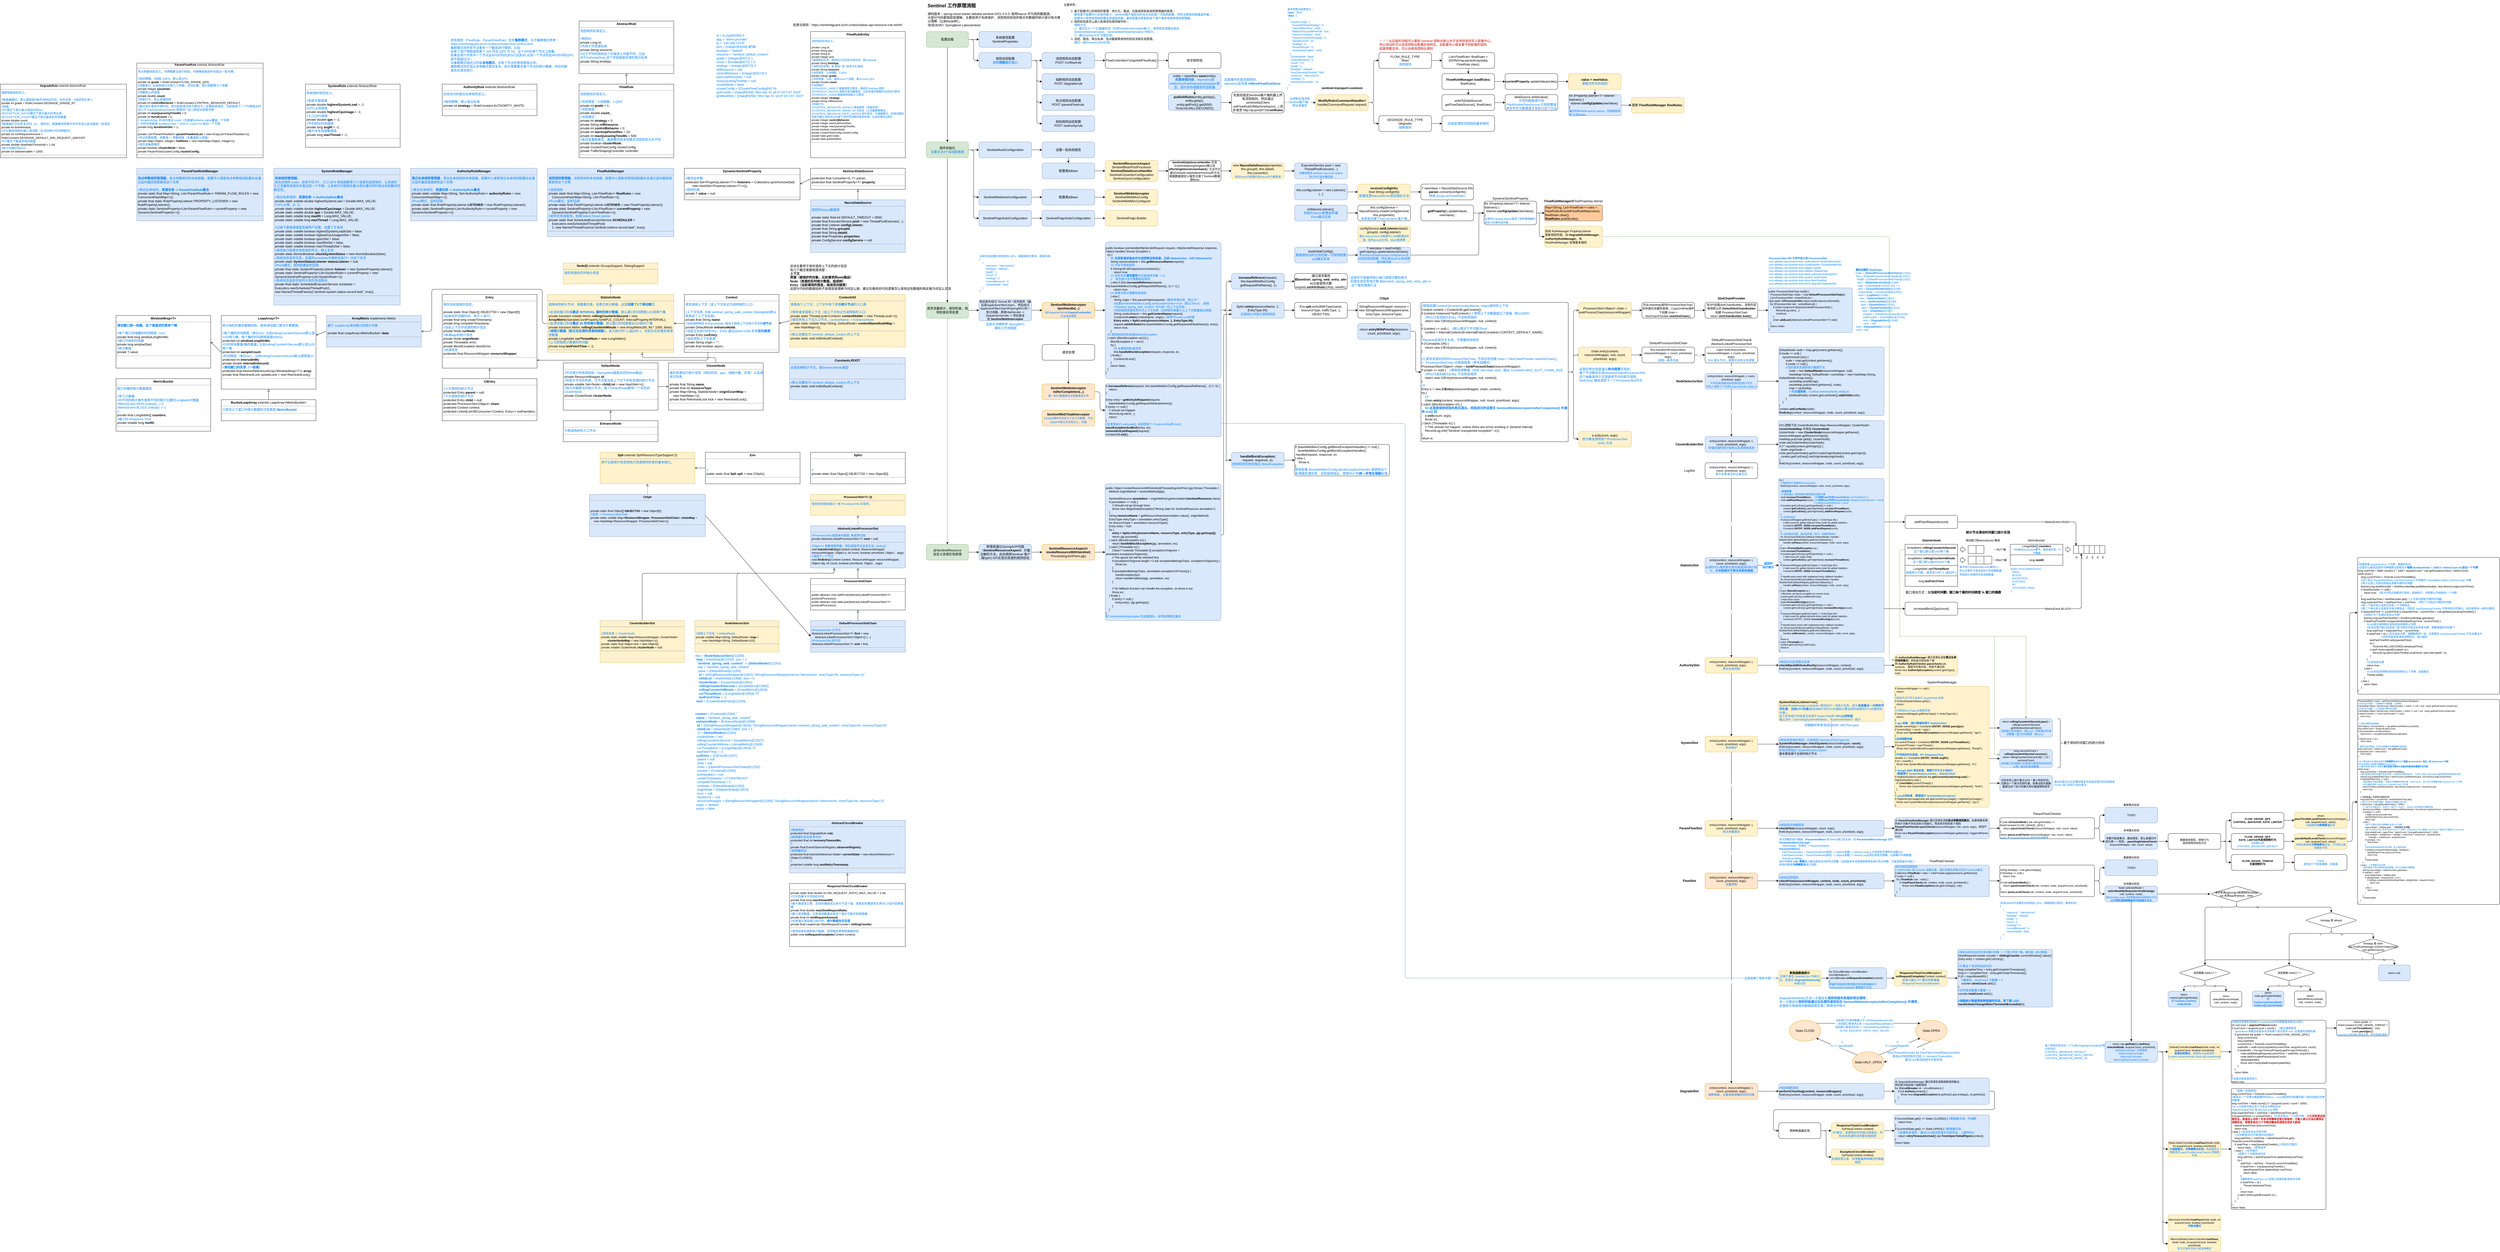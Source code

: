 <mxfile version="21.6.5" type="device" pages="2">
  <diagram name="工作主流程" id="GKn8MqRBRS7uCVeujyc3">
    <mxGraphModel dx="5569" dy="879" grid="1" gridSize="10" guides="1" tooltips="1" connect="1" arrows="1" fold="1" page="1" pageScale="1" pageWidth="827" pageHeight="1169" math="0" shadow="0">
      <root>
        <mxCell id="0" />
        <mxCell id="1" parent="0" />
        <mxCell id="S1kR7U3J-qD7APwjgyKx-1" value="&lt;h1 style=&quot;font-size: 18px;&quot;&gt;&lt;font style=&quot;font-size: 18px;&quot;&gt;Sentinel 工作原理流程&lt;/font&gt;&lt;/h1&gt;&lt;div style=&quot;font-size: 12px;&quot;&gt;&lt;div style=&quot;&quot;&gt;&lt;font style=&quot;font-size: 12px;&quot;&gt;源码版本：spring-cloud-starter-alibaba-sentinel:2021.0.5.0, 使用Nacos 作为规则数据源。&lt;/font&gt;&lt;/div&gt;&lt;/div&gt;&lt;div style=&quot;font-size: 12px;&quot;&gt;大部分代码都很容易理解，主要是用于系统保护、流控规则校验的相关的数据的统计部分有点难以理解（比如Node树）。&lt;/div&gt;&lt;div style=&quot;font-size: 12px;&quot;&gt;测试DEMO: SpringBoot-Labs/sentinel&lt;/div&gt;" style="text;html=1;strokeColor=none;fillColor=none;spacing=5;spacingTop=-20;whiteSpace=wrap;overflow=hidden;rounded=0;fontSize=16;" parent="1" vertex="1">
          <mxGeometry x="40" y="10" width="520" height="100" as="geometry" />
        </mxCell>
        <mxCell id="S1kR7U3J-qD7APwjgyKx-5" value="" style="edgeStyle=orthogonalEdgeStyle;rounded=1;orthogonalLoop=1;jettySize=auto;html=1;" parent="1" source="S1kR7U3J-qD7APwjgyKx-2" target="S1kR7U3J-qD7APwjgyKx-4" edge="1">
          <mxGeometry relative="1" as="geometry" />
        </mxCell>
        <mxCell id="S1kR7U3J-qD7APwjgyKx-11" style="edgeStyle=orthogonalEdgeStyle;rounded=1;orthogonalLoop=1;jettySize=auto;html=1;exitX=1;exitY=0.5;exitDx=0;exitDy=0;" parent="1" source="S1kR7U3J-qD7APwjgyKx-2" target="S1kR7U3J-qD7APwjgyKx-10" edge="1">
          <mxGeometry relative="1" as="geometry" />
        </mxCell>
        <mxCell id="S1kR7U3J-qD7APwjgyKx-14" style="edgeStyle=orthogonalEdgeStyle;rounded=1;orthogonalLoop=1;jettySize=auto;html=1;exitX=1;exitY=0.5;exitDx=0;exitDy=0;entryX=0;entryY=0.5;entryDx=0;entryDy=0;" parent="1" source="S1kR7U3J-qD7APwjgyKx-2" target="S1kR7U3J-qD7APwjgyKx-12" edge="1">
          <mxGeometry relative="1" as="geometry" />
        </mxCell>
        <mxCell id="S1kR7U3J-qD7APwjgyKx-2" value="配置加载" style="rounded=1;whiteSpace=wrap;html=1;fillColor=#d5e8d4;strokeColor=#82b366;" parent="1" vertex="1">
          <mxGeometry x="40" y="120" width="160" height="60" as="geometry" />
        </mxCell>
        <mxCell id="S1kR7U3J-qD7APwjgyKx-8" style="edgeStyle=orthogonalEdgeStyle;rounded=1;orthogonalLoop=1;jettySize=auto;html=1;exitX=0.5;exitY=1;exitDx=0;exitDy=0;" parent="1" source="S1kR7U3J-qD7APwjgyKx-4" target="S1kR7U3J-qD7APwjgyKx-6" edge="1">
          <mxGeometry relative="1" as="geometry" />
        </mxCell>
        <mxCell id="S1kR7U3J-qD7APwjgyKx-27" value="" style="edgeStyle=orthogonalEdgeStyle;rounded=1;orthogonalLoop=1;jettySize=auto;html=1;" parent="1" source="S1kR7U3J-qD7APwjgyKx-4" target="S1kR7U3J-qD7APwjgyKx-26" edge="1">
          <mxGeometry relative="1" as="geometry" />
        </mxCell>
        <mxCell id="S1kR7U3J-qD7APwjgyKx-30" style="edgeStyle=orthogonalEdgeStyle;rounded=1;orthogonalLoop=1;jettySize=auto;html=1;exitX=1;exitY=0.5;exitDx=0;exitDy=0;entryX=0;entryY=0.5;entryDx=0;entryDy=0;" parent="1" source="S1kR7U3J-qD7APwjgyKx-4" target="S1kR7U3J-qD7APwjgyKx-28" edge="1">
          <mxGeometry relative="1" as="geometry" />
        </mxCell>
        <mxCell id="S1kR7U3J-qD7APwjgyKx-31" style="edgeStyle=orthogonalEdgeStyle;rounded=1;orthogonalLoop=1;jettySize=auto;html=1;exitX=1;exitY=0.5;exitDx=0;exitDy=0;entryX=0;entryY=0.5;entryDx=0;entryDy=0;" parent="1" source="S1kR7U3J-qD7APwjgyKx-4" target="S1kR7U3J-qD7APwjgyKx-29" edge="1">
          <mxGeometry relative="1" as="geometry" />
        </mxCell>
        <mxCell id="S1kR7U3J-qD7APwjgyKx-4" value="组件初始化&lt;br&gt;&lt;font color=&quot;#007fff&quot;&gt;主要关注3个自动配置类&lt;/font&gt;" style="rounded=1;whiteSpace=wrap;html=1;fillColor=#d5e8d4;strokeColor=#82b366;" parent="1" vertex="1">
          <mxGeometry x="40" y="540" width="160" height="60" as="geometry" />
        </mxCell>
        <mxCell id="S1kR7U3J-qD7APwjgyKx-142" style="edgeStyle=orthogonalEdgeStyle;rounded=1;orthogonalLoop=1;jettySize=auto;html=1;exitX=1;exitY=0.5;exitDx=0;exitDy=0;" parent="1" source="S1kR7U3J-qD7APwjgyKx-6" target="S1kR7U3J-qD7APwjgyKx-141" edge="1">
          <mxGeometry relative="1" as="geometry" />
        </mxCell>
        <mxCell id="JXVrsIax2Fh7985Lvlhv-6" style="edgeStyle=orthogonalEdgeStyle;rounded=0;orthogonalLoop=1;jettySize=auto;html=1;exitX=0.5;exitY=1;exitDx=0;exitDy=0;dashed=1;" edge="1" parent="1" source="S1kR7U3J-qD7APwjgyKx-6" target="JXVrsIax2Fh7985Lvlhv-5">
          <mxGeometry relative="1" as="geometry" />
        </mxCell>
        <mxCell id="S1kR7U3J-qD7APwjgyKx-6" value="请求流量统计、规则检查、规则检查异常处理" style="rounded=1;whiteSpace=wrap;html=1;fillColor=#d5e8d4;strokeColor=#82b366;" parent="1" vertex="1">
          <mxGeometry x="40" y="1150" width="160" height="60" as="geometry" />
        </mxCell>
        <mxCell id="S1kR7U3J-qD7APwjgyKx-10" value="系统属性配置 &lt;br&gt;SentinelProperties" style="rounded=1;whiteSpace=wrap;html=1;fillColor=#dae8fc;strokeColor=#6c8ebf;" parent="1" vertex="1">
          <mxGeometry x="240" y="120" width="200" height="60" as="geometry" />
        </mxCell>
        <mxCell id="S1kR7U3J-qD7APwjgyKx-17" value="" style="edgeStyle=orthogonalEdgeStyle;rounded=1;orthogonalLoop=1;jettySize=auto;html=1;" parent="1" source="S1kR7U3J-qD7APwjgyKx-12" target="S1kR7U3J-qD7APwjgyKx-16" edge="1">
          <mxGeometry relative="1" as="geometry" />
        </mxCell>
        <mxCell id="S1kR7U3J-qD7APwjgyKx-19" style="edgeStyle=orthogonalEdgeStyle;rounded=1;orthogonalLoop=1;jettySize=auto;html=1;exitX=1;exitY=0.5;exitDx=0;exitDy=0;entryX=0;entryY=0.5;entryDx=0;entryDy=0;" parent="1" source="S1kR7U3J-qD7APwjgyKx-12" target="S1kR7U3J-qD7APwjgyKx-18" edge="1">
          <mxGeometry relative="1" as="geometry" />
        </mxCell>
        <mxCell id="S1kR7U3J-qD7APwjgyKx-23" style="edgeStyle=orthogonalEdgeStyle;rounded=1;orthogonalLoop=1;jettySize=auto;html=1;exitX=1;exitY=0.5;exitDx=0;exitDy=0;entryX=0;entryY=0.5;entryDx=0;entryDy=0;" parent="1" source="S1kR7U3J-qD7APwjgyKx-12" target="S1kR7U3J-qD7APwjgyKx-20" edge="1">
          <mxGeometry relative="1" as="geometry" />
        </mxCell>
        <mxCell id="S1kR7U3J-qD7APwjgyKx-25" style="edgeStyle=orthogonalEdgeStyle;rounded=1;orthogonalLoop=1;jettySize=auto;html=1;exitX=1;exitY=0.5;exitDx=0;exitDy=0;entryX=0;entryY=0.5;entryDx=0;entryDy=0;" parent="1" source="S1kR7U3J-qD7APwjgyKx-12" target="S1kR7U3J-qD7APwjgyKx-22" edge="1">
          <mxGeometry relative="1" as="geometry" />
        </mxCell>
        <mxCell id="S1kR7U3J-qD7APwjgyKx-12" value="规则动态配置&lt;br&gt;&lt;font color=&quot;#007fff&quot;&gt;调用&lt;b&gt;控制台&lt;/b&gt;的接口&lt;/font&gt;" style="rounded=1;whiteSpace=wrap;html=1;fillColor=#dae8fc;strokeColor=#6c8ebf;" parent="1" vertex="1">
          <mxGeometry x="240" y="200" width="200" height="60" as="geometry" />
        </mxCell>
        <mxCell id="S1kR7U3J-qD7APwjgyKx-47" value="" style="edgeStyle=orthogonalEdgeStyle;rounded=1;orthogonalLoop=1;jettySize=auto;html=1;" parent="1" source="S1kR7U3J-qD7APwjgyKx-16" target="S1kR7U3J-qD7APwjgyKx-46" edge="1">
          <mxGeometry relative="1" as="geometry" />
        </mxCell>
        <mxCell id="S1kR7U3J-qD7APwjgyKx-16" value="流控规则动态配置&lt;br&gt;POST /v1/flow/rule" style="rounded=1;whiteSpace=wrap;html=1;fillColor=#dae8fc;strokeColor=#6c8ebf;" parent="1" vertex="1">
          <mxGeometry x="480" y="200" width="200" height="60" as="geometry" />
        </mxCell>
        <mxCell id="S1kR7U3J-qD7APwjgyKx-18" value="熔断规则动态配置&lt;br&gt;POST /degrade/rule" style="rounded=1;whiteSpace=wrap;html=1;fillColor=#dae8fc;strokeColor=#6c8ebf;" parent="1" vertex="1">
          <mxGeometry x="480" y="280" width="200" height="60" as="geometry" />
        </mxCell>
        <mxCell id="S1kR7U3J-qD7APwjgyKx-20" value="热点规则动态配置&lt;br&gt;POST /paramFlow/rule&amp;nbsp;" style="rounded=1;whiteSpace=wrap;html=1;fillColor=#dae8fc;strokeColor=#6c8ebf;" parent="1" vertex="1">
          <mxGeometry x="480" y="360" width="200" height="60" as="geometry" />
        </mxCell>
        <mxCell id="S1kR7U3J-qD7APwjgyKx-22" value="授权规则动态配置&lt;br&gt;POST /authority/rule" style="rounded=1;whiteSpace=wrap;html=1;fillColor=#dae8fc;strokeColor=#6c8ebf;" parent="1" vertex="1">
          <mxGeometry x="480" y="440" width="200" height="60" as="geometry" />
        </mxCell>
        <mxCell id="S1kR7U3J-qD7APwjgyKx-33" value="" style="edgeStyle=orthogonalEdgeStyle;rounded=1;orthogonalLoop=1;jettySize=auto;html=1;" parent="1" source="S1kR7U3J-qD7APwjgyKx-26" target="S1kR7U3J-qD7APwjgyKx-32" edge="1">
          <mxGeometry relative="1" as="geometry" />
        </mxCell>
        <mxCell id="S1kR7U3J-qD7APwjgyKx-26" value="SentinelAutoConfiguration" style="rounded=1;whiteSpace=wrap;html=1;fillColor=#dae8fc;strokeColor=#6c8ebf;" parent="1" vertex="1">
          <mxGeometry x="240" y="540" width="200" height="60" as="geometry" />
        </mxCell>
        <mxCell id="S1kR7U3J-qD7APwjgyKx-41" style="edgeStyle=orthogonalEdgeStyle;rounded=1;orthogonalLoop=1;jettySize=auto;html=1;exitX=1;exitY=0.5;exitDx=0;exitDy=0;" parent="1" source="S1kR7U3J-qD7APwjgyKx-28" target="S1kR7U3J-qD7APwjgyKx-39" edge="1">
          <mxGeometry relative="1" as="geometry" />
        </mxCell>
        <mxCell id="S1kR7U3J-qD7APwjgyKx-28" value="SentinelWebAutoConfiguration" style="rounded=1;whiteSpace=wrap;html=1;fillColor=#dae8fc;strokeColor=#6c8ebf;" parent="1" vertex="1">
          <mxGeometry x="240" y="720" width="200" height="60" as="geometry" />
        </mxCell>
        <mxCell id="S1kR7U3J-qD7APwjgyKx-43" value="" style="edgeStyle=orthogonalEdgeStyle;rounded=1;orthogonalLoop=1;jettySize=auto;html=1;" parent="1" source="S1kR7U3J-qD7APwjgyKx-29" target="S1kR7U3J-qD7APwjgyKx-42" edge="1">
          <mxGeometry relative="1" as="geometry" />
        </mxCell>
        <mxCell id="S1kR7U3J-qD7APwjgyKx-29" value="SentinelFeignAutoConfiguration" style="rounded=1;whiteSpace=wrap;html=1;fillColor=#dae8fc;strokeColor=#6c8ebf;" parent="1" vertex="1">
          <mxGeometry x="240" y="800" width="200" height="60" as="geometry" />
        </mxCell>
        <mxCell id="S1kR7U3J-qD7APwjgyKx-35" value="" style="edgeStyle=orthogonalEdgeStyle;rounded=1;orthogonalLoop=1;jettySize=auto;html=1;" parent="1" source="S1kR7U3J-qD7APwjgyKx-32" target="S1kR7U3J-qD7APwjgyKx-34" edge="1">
          <mxGeometry relative="1" as="geometry" />
        </mxCell>
        <mxCell id="S1kR7U3J-qD7APwjgyKx-32" value="设置一批系统属性" style="rounded=1;whiteSpace=wrap;html=1;fillColor=#dae8fc;strokeColor=#6c8ebf;" parent="1" vertex="1">
          <mxGeometry x="480" y="540" width="200" height="60" as="geometry" />
        </mxCell>
        <mxCell id="S1kR7U3J-qD7APwjgyKx-37" value="" style="edgeStyle=orthogonalEdgeStyle;rounded=1;orthogonalLoop=1;jettySize=auto;html=1;" parent="1" source="S1kR7U3J-qD7APwjgyKx-34" target="S1kR7U3J-qD7APwjgyKx-36" edge="1">
          <mxGeometry relative="1" as="geometry" />
        </mxCell>
        <mxCell id="S1kR7U3J-qD7APwjgyKx-34" value="配置类&amp;amp;Bean" style="rounded=1;whiteSpace=wrap;html=1;fillColor=#dae8fc;strokeColor=#6c8ebf;" parent="1" vertex="1">
          <mxGeometry x="480" y="620" width="200" height="60" as="geometry" />
        </mxCell>
        <mxCell id="S1kR7U3J-qD7APwjgyKx-133" value="" style="edgeStyle=orthogonalEdgeStyle;rounded=1;orthogonalLoop=1;jettySize=auto;html=1;" parent="1" source="S1kR7U3J-qD7APwjgyKx-36" target="S1kR7U3J-qD7APwjgyKx-132" edge="1">
          <mxGeometry relative="1" as="geometry" />
        </mxCell>
        <mxCell id="S1kR7U3J-qD7APwjgyKx-36" value="&lt;b&gt;SentinelResourceAspect&lt;/b&gt;&lt;br&gt;SentinelBeanPostProcessor&lt;br&gt;&lt;b&gt;SentinelDataSourceHandler&lt;/b&gt;&lt;br&gt;SentinelConverterConfiguration&lt;br&gt;SentinelJsonConfiguration" style="rounded=1;whiteSpace=wrap;html=1;fillColor=#fff2cc;strokeColor=#d6b656;" parent="1" vertex="1">
          <mxGeometry x="720" y="610" width="200" height="80" as="geometry" />
        </mxCell>
        <mxCell id="S1kR7U3J-qD7APwjgyKx-38" value="" style="edgeStyle=orthogonalEdgeStyle;rounded=1;orthogonalLoop=1;jettySize=auto;html=1;" parent="1" source="S1kR7U3J-qD7APwjgyKx-39" target="S1kR7U3J-qD7APwjgyKx-40" edge="1">
          <mxGeometry relative="1" as="geometry" />
        </mxCell>
        <mxCell id="S1kR7U3J-qD7APwjgyKx-39" value="配置类&amp;amp;Bean" style="rounded=1;whiteSpace=wrap;html=1;fillColor=#dae8fc;strokeColor=#6c8ebf;" parent="1" vertex="1">
          <mxGeometry x="480" y="720" width="200" height="60" as="geometry" />
        </mxCell>
        <mxCell id="S1kR7U3J-qD7APwjgyKx-40" value="&lt;b&gt;SentinelWebInterceptor&lt;/b&gt;&lt;br&gt;SentinelWebMvcConfig&lt;br&gt;SentinelWebMvcConfigurer" style="rounded=1;whiteSpace=wrap;html=1;fillColor=#fff2cc;strokeColor=#d6b656;" parent="1" vertex="1">
          <mxGeometry x="720" y="720" width="200" height="60" as="geometry" />
        </mxCell>
        <mxCell id="S1kR7U3J-qD7APwjgyKx-45" value="" style="edgeStyle=orthogonalEdgeStyle;rounded=1;orthogonalLoop=1;jettySize=auto;html=1;" parent="1" source="S1kR7U3J-qD7APwjgyKx-42" target="S1kR7U3J-qD7APwjgyKx-44" edge="1">
          <mxGeometry relative="1" as="geometry" />
        </mxCell>
        <mxCell id="S1kR7U3J-qD7APwjgyKx-42" value="SentinelFeignAutoConfiguration" style="rounded=1;whiteSpace=wrap;html=1;fillColor=#dae8fc;strokeColor=#6c8ebf;" parent="1" vertex="1">
          <mxGeometry x="480" y="800" width="200" height="60" as="geometry" />
        </mxCell>
        <mxCell id="S1kR7U3J-qD7APwjgyKx-44" value="SentinelFeign.Builder" style="rounded=1;whiteSpace=wrap;html=1;fillColor=#fff2cc;strokeColor=#d6b656;" parent="1" vertex="1">
          <mxGeometry x="720" y="800" width="200" height="60" as="geometry" />
        </mxCell>
        <mxCell id="S1kR7U3J-qD7APwjgyKx-50" value="" style="edgeStyle=orthogonalEdgeStyle;rounded=1;orthogonalLoop=1;jettySize=auto;html=1;" parent="1" source="S1kR7U3J-qD7APwjgyKx-46" target="S1kR7U3J-qD7APwjgyKx-49" edge="1">
          <mxGeometry relative="1" as="geometry" />
        </mxCell>
        <mxCell id="S1kR7U3J-qD7APwjgyKx-46" value="FlowControllerV1#apiAddFlowRule()&lt;br&gt;" style="rounded=1;whiteSpace=wrap;html=1;" parent="1" vertex="1">
          <mxGeometry x="720" y="200" width="200" height="60" as="geometry" />
        </mxCell>
        <mxCell id="S1kR7U3J-qD7APwjgyKx-48" value="&lt;p style=&quot;margin:0px;margin-top:4px;text-align:center;&quot;&gt;&lt;b&gt;FlowRuleEntity&lt;/b&gt;&lt;br&gt;&lt;/p&gt;&lt;hr size=&quot;1&quot;&gt;&lt;p style=&quot;margin: 0px 0px 0px 4px; font-size: 10px;&quot;&gt;&lt;font style=&quot;font-size: 10px;&quot; color=&quot;#007fff&quot;&gt;流控规则实体定义。&lt;/font&gt;&lt;/p&gt;&lt;p style=&quot;margin: 0px 0px 0px 4px; font-size: 10px;&quot;&gt;&lt;font style=&quot;font-size: 10px;&quot;&gt;&lt;br&gt;&lt;/font&gt;&lt;/p&gt;&lt;p style=&quot;margin: 0px 0px 0px 4px; font-size: 10px;&quot;&gt;&lt;font style=&quot;font-size: 10px;&quot;&gt;private Long id;&lt;/font&gt;&lt;/p&gt;&lt;p style=&quot;margin: 0px 0px 0px 4px; font-size: 10px;&quot;&gt;&lt;font style=&quot;font-size: 10px;&quot;&gt;private String app;&lt;/font&gt;&lt;/p&gt;&lt;p style=&quot;margin: 0px 0px 0px 4px; font-size: 10px;&quot;&gt;&lt;font style=&quot;font-size: 10px;&quot;&gt;private String ip;&lt;/font&gt;&lt;/p&gt;&lt;p style=&quot;margin: 0px 0px 0px 4px; font-size: 10px;&quot;&gt;&lt;font style=&quot;font-size: 10px;&quot;&gt;private Integer port;&lt;/font&gt;&lt;/p&gt;&lt;p style=&quot;margin: 0px 0px 0px 4px; font-size: 10px;&quot;&gt;&lt;font style=&quot;font-size: 10px;&quot; color=&quot;#007fff&quot;&gt;//被限制的应用，即规则只对这些应用生效，默认default&lt;/font&gt;&lt;/p&gt;&lt;p style=&quot;margin: 0px 0px 0px 4px; font-size: 10px;&quot;&gt;&lt;font style=&quot;font-size: 10px;&quot;&gt;private String &lt;b&gt;limitApp&lt;/b&gt;;&lt;/font&gt;&lt;/p&gt;&lt;p style=&quot;margin: 0px 0px 0px 4px; font-size: 10px;&quot;&gt;&lt;font style=&quot;font-size: 10px;&quot; color=&quot;#007fff&quot;&gt;//流控目标资源。是&quot;路由&quot; 或 &quot;请求方法:路由&quot;&lt;/font&gt;&lt;/p&gt;&lt;p style=&quot;margin: 0px 0px 0px 4px; font-size: 10px;&quot;&gt;&lt;font style=&quot;font-size: 10px;&quot;&gt;private String &lt;b&gt;resource&lt;/b&gt;;&lt;/font&gt;&lt;/p&gt;&lt;p style=&quot;margin: 0px 0px 0px 4px; font-size: 10px;&quot;&gt;&lt;font style=&quot;font-size: 10px;&quot; color=&quot;#007fff&quot;&gt;//流控类型：0:线程数、1:QPS&lt;/font&gt;&lt;/p&gt;&lt;p style=&quot;margin: 0px 0px 0px 4px; font-size: 10px;&quot;&gt;&lt;font style=&quot;font-size: 10px;&quot;&gt;private Integer &lt;b&gt;grade&lt;/b&gt;;&lt;/font&gt;&lt;/p&gt;&lt;p style=&quot;margin: 0px 0px 0px 4px; font-size: 10px;&quot;&gt;&lt;font style=&quot;font-size: 10px;&quot; color=&quot;#007fff&quot;&gt;//流控阈值，比如：最多count个线程、最大count QPS&lt;/font&gt;&lt;/p&gt;&lt;p style=&quot;margin: 0px 0px 0px 4px; font-size: 10px;&quot;&gt;&lt;font style=&quot;font-size: 10px;&quot;&gt;private Double &lt;b&gt;count&lt;/b&gt;;&lt;/font&gt;&lt;/p&gt;&lt;p style=&quot;margin: 0px 0px 0px 4px; font-size: 10px;&quot;&gt;&lt;font color=&quot;#007fff&quot; style=&quot;font-size: 10px;&quot;&gt;//流控模式&lt;/font&gt;&lt;/p&gt;&lt;p style=&quot;margin: 0px 0px 0px 4px; font-size: 10px;&quot;&gt;&lt;font color=&quot;#007fff&quot; style=&quot;font-size: 10px;&quot;&gt;//STRATEGY_DIRECT 根据调用方限流，需结合 limitApp 使用&lt;/font&gt;&lt;/p&gt;&lt;p style=&quot;margin: 0px 0px 0px 4px; font-size: 10px;&quot;&gt;&lt;font color=&quot;#007fff&quot; style=&quot;font-size: 10px;&quot;&gt;//STRATEGY_RELATE 根据关联流量限流，比如写操作频繁时对读进行限流&lt;/font&gt;&lt;/p&gt;&lt;p style=&quot;margin: 0px 0px 0px 4px; font-size: 10px;&quot;&gt;&lt;font color=&quot;#007fff&quot; style=&quot;font-size: 10px;&quot;&gt;//STRATEGY_CHAIN 根据调用链路入口限流&lt;/font&gt;&lt;/p&gt;&lt;font color=&quot;#007fff&quot;&gt;&lt;/font&gt;&lt;p style=&quot;margin: 0px 0px 0px 4px; font-size: 10px;&quot;&gt;&lt;font style=&quot;font-size: 10px;&quot;&gt;private Integer &lt;b&gt;strategy&lt;/b&gt;;&lt;/font&gt;&lt;/p&gt;&lt;p style=&quot;margin: 0px 0px 0px 4px; font-size: 10px;&quot;&gt;&lt;font style=&quot;font-size: 10px;&quot;&gt;private String refResource;&lt;/font&gt;&lt;/p&gt;&lt;p style=&quot;margin: 0px 0px 0px 4px; font-size: 10px;&quot;&gt;&lt;font style=&quot;font-size: 10px;&quot; color=&quot;#007fff&quot;&gt;//控制行为&lt;/font&gt;&lt;/p&gt;&lt;p style=&quot;margin: 0px 0px 0px 4px; font-size: 10px;&quot;&gt;&lt;font style=&quot;font-size: 10px;&quot; color=&quot;#007fff&quot;&gt;//CONTROL_BEHAVIOR_DEFAULT直接拒绝（快速失败）&lt;/font&gt;&lt;/p&gt;&lt;p style=&quot;margin: 0px 0px 0px 4px; font-size: 10px;&quot;&gt;&lt;font style=&quot;font-size: 10px;&quot; color=&quot;#007fff&quot;&gt;//CONTROL_BEHAVIOR_WARM_UP 冷启动（让流量缓慢增加）&lt;/font&gt;&lt;/p&gt;&lt;p style=&quot;margin: 0px 0px 0px 4px; font-size: 10px;&quot;&gt;&lt;font style=&quot;font-size: 10px;&quot;&gt;&lt;font style=&quot;font-size: 10px;&quot; color=&quot;#007fff&quot;&gt;//&lt;/font&gt;&lt;font style=&quot;font-size: 10px;&quot; color=&quot;#007fff&quot;&gt;CONTROL_BEHAVIOR_RATE_LIMITER 排队等待，匀速器模式，处理间隔性突发流量让请求可以在接下来的空闲期间逐渐处理，比如处理MQ请求&lt;/font&gt;&lt;/font&gt;&lt;/p&gt;&lt;p style=&quot;margin: 0px 0px 0px 4px; font-size: 10px;&quot;&gt;&lt;font style=&quot;font-size: 10px;&quot;&gt;private Integer &lt;b&gt;controlBehavior&lt;/b&gt;;&lt;/font&gt;&lt;/p&gt;&lt;p style=&quot;margin: 0px 0px 0px 4px; font-size: 10px;&quot;&gt;&lt;font style=&quot;font-size: 10px;&quot;&gt;private Integer warmUpPeriodSec;&lt;/font&gt;&lt;/p&gt;&lt;p style=&quot;margin: 0px 0px 0px 4px; font-size: 10px;&quot;&gt;&lt;font style=&quot;font-size: 10px;&quot;&gt;private Integer maxQueueingTimeMs;&lt;/font&gt;&lt;/p&gt;&lt;p style=&quot;margin: 0px 0px 0px 4px; font-size: 10px;&quot;&gt;&lt;font style=&quot;font-size: 10px;&quot;&gt;private boolean clusterMode;&lt;/font&gt;&lt;/p&gt;&lt;p style=&quot;margin: 0px 0px 0px 4px; font-size: 10px;&quot;&gt;&lt;font style=&quot;font-size: 10px;&quot;&gt;private ClusterFlowConfig clusterConfig;&lt;/font&gt;&lt;/p&gt;&lt;p style=&quot;margin: 0px 0px 0px 4px; font-size: 10px;&quot;&gt;&lt;font style=&quot;font-size: 10px;&quot;&gt;private Date gmtCreate;&lt;/font&gt;&lt;/p&gt;&lt;p style=&quot;margin: 0px 0px 0px 4px; font-size: 10px;&quot;&gt;&lt;font style=&quot;font-size: 10px;&quot;&gt;private Date gmtModified;&lt;/font&gt;&lt;/p&gt;&lt;hr style=&quot;font-size: 11px;&quot; size=&quot;1&quot;&gt;&lt;p style=&quot;margin:0px;margin-left:4px;&quot;&gt;&lt;br&gt;&lt;/p&gt;" style="verticalAlign=top;align=left;overflow=fill;fontSize=12;fontFamily=Helvetica;html=1;whiteSpace=wrap;" parent="1" vertex="1">
          <mxGeometry x="-400" y="120" width="360" height="480" as="geometry" />
        </mxCell>
        <mxCell id="S1kR7U3J-qD7APwjgyKx-52" value="" style="edgeStyle=orthogonalEdgeStyle;rounded=1;orthogonalLoop=1;jettySize=auto;html=1;" parent="1" source="S1kR7U3J-qD7APwjgyKx-49" target="S1kR7U3J-qD7APwjgyKx-51" edge="1">
          <mxGeometry relative="1" as="geometry" />
        </mxCell>
        <mxCell id="S1kR7U3J-qD7APwjgyKx-49" value="各字段校验" style="rounded=1;whiteSpace=wrap;html=1;" parent="1" vertex="1">
          <mxGeometry x="960" y="200" width="200" height="60" as="geometry" />
        </mxCell>
        <mxCell id="S1kR7U3J-qD7APwjgyKx-54" value="" style="edgeStyle=orthogonalEdgeStyle;rounded=1;orthogonalLoop=1;jettySize=auto;html=1;" parent="1" source="S1kR7U3J-qD7APwjgyKx-51" target="S1kR7U3J-qD7APwjgyKx-53" edge="1">
          <mxGeometry relative="1" as="geometry" />
        </mxCell>
        <mxCell id="S1kR7U3J-qD7APwjgyKx-51" value="entity = repository.&lt;b&gt;save&lt;/b&gt;(entity);&lt;br&gt;&lt;font color=&quot;#007fff&quot;&gt;&lt;b&gt;先保存到内存&lt;/b&gt;，repository是InMemoryRuleRepositoryAdapter类型，是内存存储服务的适配器&lt;/font&gt;" style="rounded=1;whiteSpace=wrap;html=1;fillColor=#dae8fc;strokeColor=#6c8ebf;" parent="1" vertex="1">
          <mxGeometry x="960" y="280" width="200" height="60" as="geometry" />
        </mxCell>
        <mxCell id="S1kR7U3J-qD7APwjgyKx-56" value="" style="edgeStyle=orthogonalEdgeStyle;rounded=1;orthogonalLoop=1;jettySize=auto;html=1;" parent="1" source="S1kR7U3J-qD7APwjgyKx-53" target="S1kR7U3J-qD7APwjgyKx-55" edge="1">
          <mxGeometry relative="1" as="geometry" />
        </mxCell>
        <mxCell id="S1kR7U3J-qD7APwjgyKx-53" value="&lt;b&gt;publishRules&lt;/b&gt;(entity.getApp(), entity.getIp(), entity.getPort()).get(5000, TimeUnit.MILLISECONDS);" style="rounded=1;whiteSpace=wrap;html=1;fillColor=#dae8fc;strokeColor=#6c8ebf;" parent="1" vertex="1">
          <mxGeometry x="960" y="360" width="200" height="60" as="geometry" />
        </mxCell>
        <mxCell id="S1kR7U3J-qD7APwjgyKx-59" value="" style="edgeStyle=orthogonalEdgeStyle;rounded=1;orthogonalLoop=1;jettySize=auto;html=1;dashed=1;strokeColor=#000000;" parent="1" source="S1kR7U3J-qD7APwjgyKx-55" target="S1kR7U3J-qD7APwjgyKx-58" edge="1">
          <mxGeometry relative="1" as="geometry" />
        </mxCell>
        <mxCell id="S1kR7U3J-qD7APwjgyKx-75" value="&lt;font color=&quot;#007fff&quot;&gt;从控制台请求到&lt;br&gt;Sentinel客户端，&lt;br&gt;即业务服务&lt;/font&gt;" style="edgeLabel;html=1;align=center;verticalAlign=middle;resizable=0;points=[];" parent="S1kR7U3J-qD7APwjgyKx-59" vertex="1" connectable="0">
          <mxGeometry x="-0.017" y="2" relative="1" as="geometry">
            <mxPoint as="offset" />
          </mxGeometry>
        </mxCell>
        <mxCell id="S1kR7U3J-qD7APwjgyKx-55" value="先查找指定Sentinel客户端机器上所有流控规则，然后通过 sentinelApiClient&lt;br&gt;.setFlowRuleOfMachineAsync(...) 异步请求 http://ip:port(8719)/&lt;b&gt;setRules&lt;/b&gt;" style="rounded=1;whiteSpace=wrap;html=1;" parent="1" vertex="1">
          <mxGeometry x="1200" y="350" width="200" height="80" as="geometry" />
        </mxCell>
        <mxCell id="S1kR7U3J-qD7APwjgyKx-57" value="&lt;div&gt;&lt;font color=&quot;#007fff&quot;&gt;id = {Long@9265} 4&lt;/font&gt;&lt;/div&gt;&lt;div&gt;&lt;font color=&quot;#007fff&quot;&gt;app = &quot;demo-provider&quot;&lt;/font&gt;&lt;/div&gt;&lt;div&gt;&lt;font color=&quot;#007fff&quot;&gt;ip = &quot;192.168.124.8&quot;&lt;/font&gt;&lt;/div&gt;&lt;div&gt;&lt;font color=&quot;#007fff&quot;&gt;port = {Integer@9268} &lt;b&gt;8719&lt;/b&gt;&lt;/font&gt;&lt;/div&gt;&lt;div&gt;&lt;font color=&quot;#007fff&quot;&gt;limitApp = &quot;default&quot;&lt;/font&gt;&lt;/div&gt;&lt;div&gt;&lt;font color=&quot;#007fff&quot;&gt;resource = &quot;sentinel_default_context&quot;&lt;/font&gt;&lt;/div&gt;&lt;div&gt;&lt;font color=&quot;#007fff&quot;&gt;grade = {Integer@9271} 1&lt;/font&gt;&lt;/div&gt;&lt;div&gt;&lt;font color=&quot;#007fff&quot;&gt;count = {Double@9272} 1.0&lt;/font&gt;&lt;/div&gt;&lt;div&gt;&lt;font color=&quot;#007fff&quot;&gt;strategy = {Integer@9273} 0&lt;/font&gt;&lt;/div&gt;&lt;div&gt;&lt;font color=&quot;#007fff&quot;&gt;refResource = null&lt;/font&gt;&lt;/div&gt;&lt;div&gt;&lt;font color=&quot;#007fff&quot;&gt;controlBehavior = {Integer@9273} 0&lt;/font&gt;&lt;/div&gt;&lt;div&gt;&lt;font color=&quot;#007fff&quot;&gt;warmUpPeriodSec = null&lt;/font&gt;&lt;/div&gt;&lt;div&gt;&lt;font color=&quot;#007fff&quot;&gt;maxQueueingTimeMs = null&lt;/font&gt;&lt;/div&gt;&lt;div&gt;&lt;font color=&quot;#007fff&quot;&gt;clusterMode = false&lt;/font&gt;&lt;/div&gt;&lt;div&gt;&lt;font color=&quot;#007fff&quot;&gt;clusterConfig = {ClusterFlowConfig@9274}&amp;nbsp;&lt;/font&gt;&lt;/div&gt;&lt;div&gt;&lt;font color=&quot;#007fff&quot;&gt;gmtCreate = {Date@9256} &quot;Mon Apr 01 18:37:04 CST 2024&quot;&lt;/font&gt;&lt;/div&gt;&lt;div&gt;&lt;font color=&quot;#007fff&quot;&gt;gmtModified = {Date@9256} &quot;Mon Apr 01 18:37:04 CST 2024&quot;&lt;/font&gt;&lt;/div&gt;" style="text;html=1;align=left;verticalAlign=middle;resizable=0;points=[];autosize=1;strokeColor=none;fillColor=none;" parent="1" vertex="1">
          <mxGeometry x="-760" y="120" width="360" height="260" as="geometry" />
        </mxCell>
        <mxCell id="S1kR7U3J-qD7APwjgyKx-61" value="" style="edgeStyle=orthogonalEdgeStyle;rounded=1;orthogonalLoop=1;jettySize=auto;html=1;" parent="1" source="S1kR7U3J-qD7APwjgyKx-58" target="S1kR7U3J-qD7APwjgyKx-60" edge="1">
          <mxGeometry relative="1" as="geometry">
            <Array as="points">
              <mxPoint x="1740" y="390" />
              <mxPoint x="1740" y="230" />
            </Array>
          </mxGeometry>
        </mxCell>
        <mxCell id="S1kR7U3J-qD7APwjgyKx-86" style="edgeStyle=orthogonalEdgeStyle;rounded=1;orthogonalLoop=1;jettySize=auto;html=1;exitX=1;exitY=0.5;exitDx=0;exitDy=0;entryX=0;entryY=0.5;entryDx=0;entryDy=0;" parent="1" source="S1kR7U3J-qD7APwjgyKx-58" target="S1kR7U3J-qD7APwjgyKx-85" edge="1">
          <mxGeometry relative="1" as="geometry" />
        </mxCell>
        <mxCell id="S1kR7U3J-qD7APwjgyKx-58" value="&lt;b&gt;ModifyRulesCommandHandler&lt;/b&gt;#&lt;br&gt;handle(CommandRequest request)" style="rounded=1;whiteSpace=wrap;html=1;fillColor=#fff2cc;strokeColor=#d6b656;" parent="1" vertex="1">
          <mxGeometry x="1520" y="360" width="200" height="60" as="geometry" />
        </mxCell>
        <mxCell id="S1kR7U3J-qD7APwjgyKx-64" value="" style="edgeStyle=orthogonalEdgeStyle;rounded=1;orthogonalLoop=1;jettySize=auto;html=1;" parent="1" source="S1kR7U3J-qD7APwjgyKx-60" target="S1kR7U3J-qD7APwjgyKx-63" edge="1">
          <mxGeometry relative="1" as="geometry" />
        </mxCell>
        <mxCell id="S1kR7U3J-qD7APwjgyKx-60" value="FLOW_RULE_TYPE &lt;br&gt;（flow）&lt;br&gt;&lt;font color=&quot;#007fff&quot;&gt;流控规则&lt;/font&gt;" style="rounded=1;whiteSpace=wrap;html=1;" parent="1" vertex="1">
          <mxGeometry x="1760" y="200" width="200" height="60" as="geometry" />
        </mxCell>
        <mxCell id="S1kR7U3J-qD7APwjgyKx-66" value="" style="edgeStyle=orthogonalEdgeStyle;rounded=1;orthogonalLoop=1;jettySize=auto;html=1;" parent="1" source="S1kR7U3J-qD7APwjgyKx-63" target="S1kR7U3J-qD7APwjgyKx-65" edge="1">
          <mxGeometry relative="1" as="geometry" />
        </mxCell>
        <mxCell id="S1kR7U3J-qD7APwjgyKx-63" value="List&amp;lt;FlowRule&amp;gt; flowRules = JSONArray.parseArray(data, FlowRule.class);" style="rounded=1;whiteSpace=wrap;html=1;" parent="1" vertex="1">
          <mxGeometry x="2000" y="200" width="200" height="60" as="geometry" />
        </mxCell>
        <mxCell id="S1kR7U3J-qD7APwjgyKx-68" value="" style="edgeStyle=orthogonalEdgeStyle;rounded=1;orthogonalLoop=1;jettySize=auto;html=1;" parent="1" source="S1kR7U3J-qD7APwjgyKx-65" target="S1kR7U3J-qD7APwjgyKx-67" edge="1">
          <mxGeometry relative="1" as="geometry" />
        </mxCell>
        <mxCell id="S1kR7U3J-qD7APwjgyKx-70" value="" style="edgeStyle=orthogonalEdgeStyle;rounded=1;orthogonalLoop=1;jettySize=auto;html=1;" parent="1" source="S1kR7U3J-qD7APwjgyKx-65" target="S1kR7U3J-qD7APwjgyKx-69" edge="1">
          <mxGeometry relative="1" as="geometry" />
        </mxCell>
        <mxCell id="S1kR7U3J-qD7APwjgyKx-65" value="&lt;b&gt;FlowRuleManager&lt;/b&gt;.&lt;b&gt;loadRules&lt;/b&gt;(&lt;br&gt;flowRules);" style="rounded=1;whiteSpace=wrap;html=1;" parent="1" vertex="1">
          <mxGeometry x="2000" y="280" width="200" height="60" as="geometry" />
        </mxCell>
        <mxCell id="S1kR7U3J-qD7APwjgyKx-72" value="" style="edgeStyle=orthogonalEdgeStyle;rounded=1;orthogonalLoop=1;jettySize=auto;html=1;" parent="1" source="S1kR7U3J-qD7APwjgyKx-67" target="S1kR7U3J-qD7APwjgyKx-71" edge="1">
          <mxGeometry relative="1" as="geometry" />
        </mxCell>
        <mxCell id="S1kR7U3J-qD7APwjgyKx-67" value="writeToDataSource(&lt;br&gt;getFlowDataSource(), flowRules)" style="rounded=1;whiteSpace=wrap;html=1;" parent="1" vertex="1">
          <mxGeometry x="2000" y="360" width="200" height="60" as="geometry" />
        </mxCell>
        <mxCell id="S1kR7U3J-qD7APwjgyKx-78" value="" style="edgeStyle=orthogonalEdgeStyle;rounded=1;orthogonalLoop=1;jettySize=auto;html=1;" parent="1" source="S1kR7U3J-qD7APwjgyKx-69" target="S1kR7U3J-qD7APwjgyKx-77" edge="1">
          <mxGeometry relative="1" as="geometry" />
        </mxCell>
        <mxCell id="S1kR7U3J-qD7APwjgyKx-69" value="&lt;b&gt;currentProperty&lt;/b&gt;.updateValue(rules);&lt;br&gt;" style="rounded=1;whiteSpace=wrap;html=1;" parent="1" vertex="1">
          <mxGeometry x="2240" y="280" width="200" height="60" as="geometry" />
        </mxCell>
        <mxCell id="S1kR7U3J-qD7APwjgyKx-71" value="dataSource.write(value);&lt;br&gt;&lt;font color=&quot;#007fff&quot;&gt;可写的数据源只有FileWritableDataSource,只有配置使用文件作为数据源才会执行这个方法&lt;/font&gt;" style="rounded=1;whiteSpace=wrap;html=1;" parent="1" vertex="1">
          <mxGeometry x="2240" y="360" width="200" height="60" as="geometry" />
        </mxCell>
        <mxCell id="S1kR7U3J-qD7APwjgyKx-73" value="&lt;font color=&quot;#007fff&quot;&gt;这里操作的是流控规则，&lt;br&gt;repository实际是&amp;nbsp;&lt;b&gt;InMemFlowRuleStore&lt;/b&gt;&lt;/font&gt;" style="text;html=1;align=left;verticalAlign=middle;resizable=0;points=[];autosize=1;strokeColor=none;fillColor=none;" parent="1" vertex="1">
          <mxGeometry x="1170" y="290" width="240" height="40" as="geometry" />
        </mxCell>
        <mxCell id="S1kR7U3J-qD7APwjgyKx-74" value="&lt;b&gt;sentinel-transport-common&lt;/b&gt;" style="text;html=1;align=center;verticalAlign=middle;resizable=0;points=[];autosize=1;strokeColor=none;fillColor=none;" parent="1" vertex="1">
          <mxGeometry x="1530" y="320" width="180" height="30" as="geometry" />
        </mxCell>
        <mxCell id="S1kR7U3J-qD7APwjgyKx-76" value="&lt;font style=&quot;font-size: 10px;&quot; color=&quot;#007fff&quot;&gt;请求参数包括两部分：&lt;br style=&quot;font-size: 10px;&quot;&gt;&quot;&lt;b&gt;type&lt;/b&gt;&quot;: &quot;flow&quot;&lt;br style=&quot;font-size: 10px;&quot;&gt;&quot;&lt;b&gt;data&lt;/b&gt;&quot;:&amp;nbsp;[&lt;/font&gt;&lt;div style=&quot;font-size: 10px;&quot;&gt;&lt;font style=&quot;font-size: 10px;&quot; color=&quot;#007fff&quot;&gt;&amp;nbsp; {&lt;/font&gt;&lt;/div&gt;&lt;div style=&quot;font-size: 10px;&quot;&gt;&lt;font style=&quot;font-size: 10px;&quot; color=&quot;#007fff&quot;&gt;&amp;nbsp; &amp;nbsp; &quot;clusterConfig&quot;: {&lt;/font&gt;&lt;/div&gt;&lt;div style=&quot;font-size: 10px;&quot;&gt;&lt;font style=&quot;font-size: 10px;&quot; color=&quot;#007fff&quot;&gt;&amp;nbsp; &amp;nbsp; &amp;nbsp; &quot;acquireRefuseStrategy&quot;: 0,&lt;/font&gt;&lt;/div&gt;&lt;div style=&quot;font-size: 10px;&quot;&gt;&lt;font style=&quot;font-size: 10px;&quot; color=&quot;#007fff&quot;&gt;&amp;nbsp; &amp;nbsp; &amp;nbsp; &quot;clientOfflineTime&quot;: 2000,&lt;/font&gt;&lt;/div&gt;&lt;div style=&quot;font-size: 10px;&quot;&gt;&lt;font style=&quot;font-size: 10px;&quot; color=&quot;#007fff&quot;&gt;&amp;nbsp; &amp;nbsp; &amp;nbsp; &quot;fallbackToLocalWhenFail&quot;: true,&lt;/font&gt;&lt;/div&gt;&lt;div style=&quot;font-size: 10px;&quot;&gt;&lt;font style=&quot;font-size: 10px;&quot; color=&quot;#007fff&quot;&gt;&amp;nbsp; &amp;nbsp; &amp;nbsp; &quot;resourceTimeout&quot;: 2000,&lt;/font&gt;&lt;/div&gt;&lt;div style=&quot;font-size: 10px;&quot;&gt;&lt;font style=&quot;font-size: 10px;&quot; color=&quot;#007fff&quot;&gt;&amp;nbsp; &amp;nbsp; &amp;nbsp; &quot;resourceTimeoutStrategy&quot;: 0,&lt;/font&gt;&lt;/div&gt;&lt;div style=&quot;font-size: 10px;&quot;&gt;&lt;font style=&quot;font-size: 10px;&quot; color=&quot;#007fff&quot;&gt;&amp;nbsp; &amp;nbsp; &amp;nbsp; &quot;sampleCount&quot;: 10,&lt;/font&gt;&lt;/div&gt;&lt;div style=&quot;font-size: 10px;&quot;&gt;&lt;font style=&quot;font-size: 10px;&quot; color=&quot;#007fff&quot;&gt;&amp;nbsp; &amp;nbsp; &amp;nbsp; &quot;strategy&quot;: 0,&lt;/font&gt;&lt;/div&gt;&lt;div style=&quot;font-size: 10px;&quot;&gt;&lt;font style=&quot;font-size: 10px;&quot; color=&quot;#007fff&quot;&gt;&amp;nbsp; &amp;nbsp; &amp;nbsp; &quot;thresholdType&quot;: 0,&lt;/font&gt;&lt;/div&gt;&lt;div style=&quot;font-size: 10px;&quot;&gt;&lt;font style=&quot;font-size: 10px;&quot; color=&quot;#007fff&quot;&gt;&amp;nbsp; &amp;nbsp; &amp;nbsp; &quot;windowIntervalMs&quot;: 1000&lt;/font&gt;&lt;/div&gt;&lt;div style=&quot;font-size: 10px;&quot;&gt;&lt;font style=&quot;font-size: 10px;&quot; color=&quot;#007fff&quot;&gt;&amp;nbsp; &amp;nbsp; },&lt;/font&gt;&lt;/div&gt;&lt;div style=&quot;font-size: 10px;&quot;&gt;&lt;font style=&quot;font-size: 10px;&quot; color=&quot;#007fff&quot;&gt;&amp;nbsp; &amp;nbsp; &quot;clusterMode&quot;: false,&lt;/font&gt;&lt;/div&gt;&lt;div style=&quot;font-size: 10px;&quot;&gt;&lt;font style=&quot;font-size: 10px;&quot; color=&quot;#007fff&quot;&gt;&amp;nbsp; &amp;nbsp; &quot;controlBehavior&quot;: 0,&lt;/font&gt;&lt;/div&gt;&lt;div style=&quot;font-size: 10px;&quot;&gt;&lt;font style=&quot;font-size: 10px;&quot; color=&quot;#007fff&quot;&gt;&amp;nbsp; &amp;nbsp; &quot;count&quot;: 1.0,&lt;/font&gt;&lt;/div&gt;&lt;div style=&quot;font-size: 10px;&quot;&gt;&lt;font style=&quot;font-size: 10px;&quot; color=&quot;#007fff&quot;&gt;&amp;nbsp; &amp;nbsp; &quot;grade&quot;: 1,&lt;/font&gt;&lt;/div&gt;&lt;div style=&quot;font-size: 10px;&quot;&gt;&lt;font style=&quot;font-size: 10px;&quot; color=&quot;#007fff&quot;&gt;&amp;nbsp; &amp;nbsp; &quot;limitApp&quot;: &quot;default&quot;,&lt;/font&gt;&lt;/div&gt;&lt;div style=&quot;font-size: 10px;&quot;&gt;&lt;font style=&quot;font-size: 10px;&quot; color=&quot;#007fff&quot;&gt;&amp;nbsp; &amp;nbsp; &quot;maxQueueingTimeMs&quot;: 500,&lt;/font&gt;&lt;/div&gt;&lt;div style=&quot;font-size: 10px;&quot;&gt;&lt;font style=&quot;font-size: 10px;&quot; color=&quot;#007fff&quot;&gt;&amp;nbsp; &amp;nbsp; &quot;resource&quot;: &quot;/demo/echo&quot;,&lt;/font&gt;&lt;/div&gt;&lt;div style=&quot;font-size: 10px;&quot;&gt;&lt;font style=&quot;font-size: 10px;&quot; color=&quot;#007fff&quot;&gt;&amp;nbsp; &amp;nbsp; &quot;strategy&quot;: 0,&lt;/font&gt;&lt;/div&gt;&lt;div style=&quot;font-size: 10px;&quot;&gt;&lt;font style=&quot;font-size: 10px;&quot; color=&quot;#007fff&quot;&gt;&amp;nbsp; &amp;nbsp; &quot;warmUpPeriodSec&quot;: 10&lt;/font&gt;&lt;/div&gt;&lt;div style=&quot;font-size: 10px;&quot;&gt;&lt;font style=&quot;font-size: 10px;&quot; color=&quot;#007fff&quot;&gt;&amp;nbsp; }&lt;/font&gt;&lt;/div&gt;&lt;div style=&quot;font-size: 10px;&quot;&gt;&lt;font style=&quot;font-size: 10px;&quot; color=&quot;#007fff&quot;&gt;]&lt;/font&gt;&lt;/div&gt;" style="text;html=1;align=left;verticalAlign=middle;resizable=0;points=[];autosize=1;strokeColor=none;fillColor=none;fontSize=10;" parent="1" vertex="1">
          <mxGeometry x="1410" y="20" width="180" height="330" as="geometry" />
        </mxCell>
        <mxCell id="S1kR7U3J-qD7APwjgyKx-81" value="" style="edgeStyle=orthogonalEdgeStyle;rounded=1;orthogonalLoop=1;jettySize=auto;html=1;" parent="1" source="S1kR7U3J-qD7APwjgyKx-77" target="S1kR7U3J-qD7APwjgyKx-80" edge="1">
          <mxGeometry relative="1" as="geometry" />
        </mxCell>
        <mxCell id="S1kR7U3J-qD7APwjgyKx-77" value="&lt;b&gt;value = newValue;&lt;/b&gt;&lt;br&gt;&lt;font style=&quot;&quot; color=&quot;#007fff&quot;&gt;更新内存中的规则&lt;/font&gt;" style="rounded=1;whiteSpace=wrap;html=1;fillColor=#fff2cc;strokeColor=#d6b656;" parent="1" vertex="1">
          <mxGeometry x="2481" y="280" width="200" height="60" as="geometry" />
        </mxCell>
        <mxCell id="S1kR7U3J-qD7APwjgyKx-83" value="" style="edgeStyle=orthogonalEdgeStyle;rounded=1;orthogonalLoop=1;jettySize=auto;html=1;" parent="1" source="S1kR7U3J-qD7APwjgyKx-80" target="S1kR7U3J-qD7APwjgyKx-82" edge="1">
          <mxGeometry relative="1" as="geometry" />
        </mxCell>
        <mxCell id="S1kR7U3J-qD7APwjgyKx-80" value="&lt;div&gt;for (PropertyListener&amp;lt;T&amp;gt; listener : listeners) {&lt;/div&gt;&lt;div&gt;&amp;nbsp; listener.&lt;b&gt;configUpdate&lt;/b&gt;(newValue);&lt;/div&gt;&lt;div&gt;&lt;span style=&quot;background-color: initial;&quot;&gt;}&lt;/span&gt;&lt;/div&gt;&lt;div&gt;&lt;font style=&quot;&quot; color=&quot;#007fff&quot;&gt;&lt;font style=&quot;font-size: 10px;&quot;&gt;遍历所有FlowPropertyListener，回调更新规&lt;/font&gt;&lt;span style=&quot;font-size: 11px;&quot;&gt;则 比如Rules&lt;/span&gt;&lt;/font&gt;&lt;/div&gt;" style="rounded=1;whiteSpace=wrap;html=1;fillColor=#dae8fc;strokeColor=#6c8ebf;align=left;arcSize=8;" parent="1" vertex="1">
          <mxGeometry x="2481" y="360" width="200" height="80" as="geometry" />
        </mxCell>
        <mxCell id="S1kR7U3J-qD7APwjgyKx-82" value="&lt;div&gt;更新 &lt;b&gt;FlowRuleManager&lt;/b&gt; &lt;b&gt;flowRules&lt;/b&gt;;&amp;nbsp;&lt;br&gt;&lt;/div&gt;" style="rounded=1;whiteSpace=wrap;html=1;fillColor=#fff2cc;strokeColor=#d6b656;align=left;arcSize=15;" parent="1" vertex="1">
          <mxGeometry x="2720" y="370" width="200" height="60" as="geometry" />
        </mxCell>
        <mxCell id="S1kR7U3J-qD7APwjgyKx-84" value="&lt;font color=&quot;#cc0000&quot;&gt;！！！从后面的流程可以看到 Sentinel 控制台默认并不支持将规则写入配置中心，&lt;br&gt;所以测试时可以发现控制台配置好规则后，去配置中心根本看不到配置的规则&lt;br&gt;如果想要支持，可以去修改控制台源码&lt;br&gt;&lt;/font&gt;" style="text;html=1;align=left;verticalAlign=middle;resizable=0;points=[];autosize=1;strokeColor=none;fillColor=none;" parent="1" vertex="1">
          <mxGeometry x="1760" y="140" width="460" height="60" as="geometry" />
        </mxCell>
        <mxCell id="S1kR7U3J-qD7APwjgyKx-151" value="" style="edgeStyle=orthogonalEdgeStyle;rounded=1;orthogonalLoop=1;jettySize=auto;html=1;" parent="1" source="S1kR7U3J-qD7APwjgyKx-85" target="S1kR7U3J-qD7APwjgyKx-150" edge="1">
          <mxGeometry relative="1" as="geometry" />
        </mxCell>
        <mxCell id="S1kR7U3J-qD7APwjgyKx-85" value="DEGRADE_RULE_TYPE （degrade&lt;span style=&quot;background-color: initial;&quot;&gt;）&lt;/span&gt;&lt;br&gt;&lt;font color=&quot;#007fff&quot;&gt;熔断规则&lt;/font&gt;" style="rounded=1;whiteSpace=wrap;html=1;" parent="1" vertex="1">
          <mxGeometry x="1760" y="440" width="200" height="60" as="geometry" />
        </mxCell>
        <mxCell id="S1kR7U3J-qD7APwjgyKx-87" value="主要研究：&lt;br style=&quot;font-size: 11px;&quot;&gt;&lt;ol style=&quot;font-size: 11px;&quot;&gt;&lt;li style=&quot;font-size: 11px;&quot;&gt;基于配置中心的规则的管理：持久化，推送、拉取规则到各规则管理器的原理；&lt;br style=&quot;font-size: 11px;&quot;&gt;&lt;font color=&quot;#007fff&quot; style=&quot;font-size: 11px;&quot;&gt;都是基于配置中心本身的能力，Sentinel客户端启动时会主动拉取一次规则配置、同时注册规则配置监听器；&lt;br style=&quot;font-size: 11px;&quot;&gt;配置中心有修改规则配置会回调监听器，最终配置会更新到各个客户端本地各种规则管理器。&lt;/font&gt;&lt;/li&gt;&lt;li style=&quot;font-size: 11px;&quot;&gt;规则校验是怎么嵌入到请求处理流程中的；&lt;br style=&quot;font-size: 11px;&quot;&gt;&lt;font color=&quot;#007fff&quot; style=&quot;font-size: 11px;&quot;&gt;两种方式&lt;br style=&quot;font-size: 11px;&quot;&gt;1）通过定义一个拦截器实现（实现HandlerInterceptor接口），规则校验逻辑全部在 &lt;br style=&quot;font-size: 11px;&quot;&gt;SentinelWebInterceptor、SentinelWebTotalInterceptor 中执行；&lt;br style=&quot;font-size: 11px;&quot;&gt;2）通过Spring AOP 切面实现。&lt;/font&gt;&lt;/li&gt;&lt;li style=&quot;font-size: 11px;&quot;&gt;流控、限流、黑白名单、热点数据等规则的校验流程实现原理。&lt;br style=&quot;font-size: 11px;&quot;&gt;&lt;font color=&quot;#007fff&quot; style=&quot;font-size: 11px;&quot;&gt;通过一组ProcessorSlot实现。&lt;/font&gt;&lt;/li&gt;&lt;/ol&gt;" style="text;html=1;align=left;verticalAlign=middle;resizable=0;points=[];autosize=1;strokeColor=none;fillColor=none;fontSize=11;" parent="1" vertex="1">
          <mxGeometry x="560" y="5" width="590" height="180" as="geometry" />
        </mxCell>
        <mxCell id="S1kR7U3J-qD7APwjgyKx-101" value="" style="edgeStyle=orthogonalEdgeStyle;rounded=1;orthogonalLoop=1;jettySize=auto;html=1;" parent="1" source="S1kR7U3J-qD7APwjgyKx-97" target="S1kR7U3J-qD7APwjgyKx-100" edge="1">
          <mxGeometry relative="1" as="geometry" />
        </mxCell>
        <mxCell id="S1kR7U3J-qD7APwjgyKx-97" value="ExecutorService pool = new ThreadPoolExecutor(...)&lt;br&gt;&lt;font color=&quot;#007fff&quot; style=&quot;font-size: 10px;&quot;&gt;创建线程池 sentinel-nacos-ds-update&lt;br&gt;用于执行监听器回调&lt;br&gt;&lt;/font&gt;" style="rounded=1;whiteSpace=wrap;html=1;fillColor=#dae8fc;strokeColor=#6c8ebf;" parent="1" vertex="1">
          <mxGeometry x="1440" y="620" width="200" height="60" as="geometry" />
        </mxCell>
        <mxCell id="S1kR7U3J-qD7APwjgyKx-103" value="" style="edgeStyle=orthogonalEdgeStyle;rounded=1;orthogonalLoop=1;jettySize=auto;html=1;" parent="1" source="S1kR7U3J-qD7APwjgyKx-100" target="S1kR7U3J-qD7APwjgyKx-102" edge="1">
          <mxGeometry relative="1" as="geometry" />
        </mxCell>
        <mxCell id="S1kR7U3J-qD7APwjgyKx-105" value="" style="edgeStyle=orthogonalEdgeStyle;rounded=1;orthogonalLoop=1;jettySize=auto;html=1;" parent="1" source="S1kR7U3J-qD7APwjgyKx-100" target="S1kR7U3J-qD7APwjgyKx-104" edge="1">
          <mxGeometry relative="1" as="geometry" />
        </mxCell>
        <mxCell id="S1kR7U3J-qD7APwjgyKx-100" value="this.configListener = new Listener() {...}" style="rounded=1;whiteSpace=wrap;html=1;fillColor=#dae8fc;strokeColor=#6c8ebf;" parent="1" vertex="1">
          <mxGeometry x="1440" y="700" width="200" height="60" as="geometry" />
        </mxCell>
        <mxCell id="S1kR7U3J-qD7APwjgyKx-113" value="" style="edgeStyle=orthogonalEdgeStyle;rounded=1;orthogonalLoop=1;jettySize=auto;html=1;" parent="1" source="S1kR7U3J-qD7APwjgyKx-102" target="S1kR7U3J-qD7APwjgyKx-112" edge="1">
          <mxGeometry relative="1" as="geometry" />
        </mxCell>
        <mxCell id="S1kR7U3J-qD7APwjgyKx-102" value="&lt;b&gt;receiveConfigInfo&lt;/b&gt;(&lt;br&gt;final String configInfo)&lt;br&gt;&lt;font color=&quot;#007fff&quot;&gt;配置变更NacosServer会回调此方法&lt;/font&gt;" style="rounded=1;whiteSpace=wrap;html=1;fillColor=#fff2cc;strokeColor=#d6b656;" parent="1" vertex="1">
          <mxGeometry x="1680" y="700" width="200" height="60" as="geometry" />
        </mxCell>
        <mxCell id="S1kR7U3J-qD7APwjgyKx-107" value="" style="edgeStyle=orthogonalEdgeStyle;rounded=1;orthogonalLoop=1;jettySize=auto;html=1;" parent="1" source="S1kR7U3J-qD7APwjgyKx-104" target="S1kR7U3J-qD7APwjgyKx-106" edge="1">
          <mxGeometry relative="1" as="geometry" />
        </mxCell>
        <mxCell id="S1kR7U3J-qD7APwjgyKx-109" value="" style="edgeStyle=orthogonalEdgeStyle;rounded=1;orthogonalLoop=1;jettySize=auto;html=1;" parent="1" source="S1kR7U3J-qD7APwjgyKx-104" target="S1kR7U3J-qD7APwjgyKx-108" edge="1">
          <mxGeometry relative="1" as="geometry" />
        </mxCell>
        <mxCell id="S1kR7U3J-qD7APwjgyKx-104" value="initNacosListener();&lt;br&gt;&lt;font color=&quot;#007fff&quot;&gt;初始化Nacos配置监听器&lt;br&gt;Push模式实现&lt;br&gt;&lt;/font&gt;" style="rounded=1;whiteSpace=wrap;html=1;fillColor=#dae8fc;strokeColor=#6c8ebf;" parent="1" vertex="1">
          <mxGeometry x="1440" y="780" width="200" height="60" as="geometry" />
        </mxCell>
        <mxCell id="S1kR7U3J-qD7APwjgyKx-139" value="" style="edgeStyle=orthogonalEdgeStyle;rounded=1;orthogonalLoop=1;jettySize=auto;html=1;" parent="1" source="S1kR7U3J-qD7APwjgyKx-106" target="S1kR7U3J-qD7APwjgyKx-138" edge="1">
          <mxGeometry relative="1" as="geometry" />
        </mxCell>
        <mxCell id="S1kR7U3J-qD7APwjgyKx-106" value="loadInitialConfig();&lt;br&gt;&lt;font color=&quot;#007fff&quot;&gt;数据源启动时主动拉取一次规则配置&lt;br&gt;pull模式实现&lt;/font&gt;" style="rounded=1;whiteSpace=wrap;html=1;fillColor=#dae8fc;strokeColor=#6c8ebf;" parent="1" vertex="1">
          <mxGeometry x="1440" y="940" width="200" height="60" as="geometry" />
        </mxCell>
        <mxCell id="S1kR7U3J-qD7APwjgyKx-111" value="" style="edgeStyle=orthogonalEdgeStyle;rounded=1;orthogonalLoop=1;jettySize=auto;html=1;" parent="1" source="S1kR7U3J-qD7APwjgyKx-108" target="S1kR7U3J-qD7APwjgyKx-110" edge="1">
          <mxGeometry relative="1" as="geometry" />
        </mxCell>
        <mxCell id="S1kR7U3J-qD7APwjgyKx-108" value="this.configService = NacosFactory.createConfigService(&lt;br&gt;this.properties);&lt;br&gt;&lt;font color=&quot;#007fff&quot;&gt;本质是创建了NacosClient 客户端&lt;/font&gt;" style="rounded=1;whiteSpace=wrap;html=1;" parent="1" vertex="1">
          <mxGeometry x="1680" y="780" width="200" height="60" as="geometry" />
        </mxCell>
        <mxCell id="S1kR7U3J-qD7APwjgyKx-110" value="configService.&lt;b&gt;addListener&lt;/b&gt;(dataId, groupId, configListener);&lt;br&gt;&lt;font color=&quot;#007fff&quot; style=&quot;font-size: 10px;&quot;&gt;通过 NacosClient 向配置中心注册配置监听器，监听groupId分组、dataId配置集&lt;/font&gt;" style="rounded=1;whiteSpace=wrap;html=1;fillColor=#fff2cc;strokeColor=#d6b656;" parent="1" vertex="1">
          <mxGeometry x="1680" y="860" width="200" height="60" as="geometry" />
        </mxCell>
        <mxCell id="S1kR7U3J-qD7APwjgyKx-116" value="" style="edgeStyle=orthogonalEdgeStyle;rounded=1;orthogonalLoop=1;jettySize=auto;html=1;" parent="1" source="S1kR7U3J-qD7APwjgyKx-112" target="S1kR7U3J-qD7APwjgyKx-115" edge="1">
          <mxGeometry relative="1" as="geometry" />
        </mxCell>
        <mxCell id="S1kR7U3J-qD7APwjgyKx-112" value="T newValue = NacosDataSource.this&lt;br&gt;.&lt;b&gt;parser&lt;/b&gt;.convert(configInfo);&lt;br&gt;&lt;font color=&quot;#007fff&quot;&gt;转成 ArrayList&amp;lt;FlowRule&amp;gt;&lt;/font&gt;" style="rounded=1;whiteSpace=wrap;html=1;" parent="1" vertex="1">
          <mxGeometry x="1920" y="700" width="200" height="60" as="geometry" />
        </mxCell>
        <mxCell id="S1kR7U3J-qD7APwjgyKx-119" value="" style="edgeStyle=orthogonalEdgeStyle;rounded=1;orthogonalLoop=1;jettySize=auto;html=1;" parent="1" source="S1kR7U3J-qD7APwjgyKx-115" target="S1kR7U3J-qD7APwjgyKx-118" edge="1">
          <mxGeometry relative="1" as="geometry" />
        </mxCell>
        <mxCell id="S1kR7U3J-qD7APwjgyKx-115" value="&lt;b&gt;getProperty&lt;/b&gt;().updateValue(&lt;br&gt;newValue);" style="rounded=1;whiteSpace=wrap;html=1;" parent="1" vertex="1">
          <mxGeometry x="1920" y="780" width="200" height="60" as="geometry" />
        </mxCell>
        <mxCell id="S1kR7U3J-qD7APwjgyKx-128" style="rounded=1;orthogonalLoop=1;jettySize=auto;html=1;exitX=0;exitY=0.5;exitDx=0;exitDy=0;entryX=1;entryY=0.5;entryDx=0;entryDy=0;endArrow=open;endFill=0;" parent="1" source="S1kR7U3J-qD7APwjgyKx-117" target="S1kR7U3J-qD7APwjgyKx-123" edge="1">
          <mxGeometry relative="1" as="geometry" />
        </mxCell>
        <mxCell id="S1kR7U3J-qD7APwjgyKx-117" value="&lt;p style=&quot;margin:0px;margin-top:4px;text-align:center;&quot;&gt;&lt;b&gt;AbstractDataSource&lt;/b&gt;&lt;br&gt;&lt;/p&gt;&lt;hr size=&quot;1&quot;&gt;&lt;p style=&quot;margin:0px;margin-left:4px;&quot;&gt;&lt;span style=&quot;background-color: initial;&quot;&gt;protected final Converter&amp;lt;S, T&amp;gt; parser;&lt;/span&gt;&lt;br&gt;&lt;/p&gt;&lt;p style=&quot;margin:0px;margin-left:4px;&quot;&gt;protected final SentinelProperty&amp;lt;T&amp;gt; &lt;b&gt;property&lt;/b&gt;;&lt;/p&gt;&lt;hr size=&quot;1&quot;&gt;&lt;p style=&quot;margin:0px;margin-left:4px;&quot;&gt;&lt;br&gt;&lt;/p&gt;" style="verticalAlign=top;align=left;overflow=fill;fontSize=12;fontFamily=Helvetica;html=1;whiteSpace=wrap;" parent="1" vertex="1">
          <mxGeometry x="-400" y="640" width="360" height="80" as="geometry" />
        </mxCell>
        <mxCell id="S1kR7U3J-qD7APwjgyKx-125" value="" style="edgeStyle=orthogonalEdgeStyle;rounded=1;orthogonalLoop=1;jettySize=auto;html=1;" parent="1" source="S1kR7U3J-qD7APwjgyKx-118" target="S1kR7U3J-qD7APwjgyKx-124" edge="1">
          <mxGeometry relative="1" as="geometry" />
        </mxCell>
        <mxCell id="S1kR7U3J-qD7APwjgyKx-131" style="edgeStyle=orthogonalEdgeStyle;rounded=1;orthogonalLoop=1;jettySize=auto;html=1;exitX=1;exitY=0.5;exitDx=0;exitDy=0;entryX=0;entryY=0.5;entryDx=0;entryDy=0;" parent="1" source="S1kR7U3J-qD7APwjgyKx-118" target="S1kR7U3J-qD7APwjgyKx-130" edge="1">
          <mxGeometry relative="1" as="geometry">
            <Array as="points">
              <mxPoint x="2370" y="810" />
              <mxPoint x="2370" y="900" />
            </Array>
          </mxGeometry>
        </mxCell>
        <mxCell id="S1kR7U3J-qD7APwjgyKx-118" value="&lt;div&gt;for (PropertyListener&amp;lt;T&amp;gt; listener : listeners) {&lt;/div&gt;&lt;div&gt;&amp;nbsp; listener.&lt;b&gt;configUpdate&lt;/b&gt;(newValue);&lt;/div&gt;&lt;div&gt;}&lt;/div&gt;&lt;div&gt;&lt;font color=&quot;#007fff&quot; style=&quot;font-size: 10px;&quot;&gt;这里的PropertyListener是各个规则管理器内部定义的属性监听器&lt;/font&gt;&lt;/div&gt;" style="rounded=1;whiteSpace=wrap;html=1;align=left;arcSize=12;" parent="1" vertex="1">
          <mxGeometry x="2160" y="765" width="200" height="90" as="geometry" />
        </mxCell>
        <mxCell id="S1kR7U3J-qD7APwjgyKx-121" style="edgeStyle=orthogonalEdgeStyle;rounded=1;orthogonalLoop=1;jettySize=auto;html=1;exitX=0.5;exitY=0;exitDx=0;exitDy=0;endArrow=block;endFill=0;" parent="1" source="S1kR7U3J-qD7APwjgyKx-120" target="S1kR7U3J-qD7APwjgyKx-117" edge="1">
          <mxGeometry relative="1" as="geometry" />
        </mxCell>
        <mxCell id="S1kR7U3J-qD7APwjgyKx-120" value="&lt;p style=&quot;margin:0px;margin-top:4px;text-align:center;&quot;&gt;&lt;b&gt;NacosDataSource&lt;/b&gt;&lt;br&gt;&lt;/p&gt;&lt;hr size=&quot;1&quot;&gt;&lt;p style=&quot;margin:0px;margin-left:4px;&quot;&gt;&lt;font color=&quot;#007fff&quot;&gt;规则的Nacos数据源&lt;/font&gt;&lt;/p&gt;&lt;p style=&quot;margin:0px;margin-left:4px;&quot;&gt;&lt;br&gt;&lt;/p&gt;&lt;p style=&quot;margin:0px;margin-left:4px;&quot;&gt;private static final int DEFAULT_TIMEOUT = 3000;&lt;/p&gt;&lt;p style=&quot;margin:0px;margin-left:4px;&quot;&gt;private final ExecutorService &lt;b&gt;pool&lt;/b&gt; = new ThreadPoolExecutor(...);&lt;/p&gt;&lt;p style=&quot;margin:0px;margin-left:4px;&quot;&gt;private final Listener &lt;b&gt;configListener&lt;/b&gt;;&lt;/p&gt;&lt;p style=&quot;margin:0px;margin-left:4px;&quot;&gt;private final String &lt;b&gt;groupId&lt;/b&gt;;&lt;/p&gt;&lt;p style=&quot;margin:0px;margin-left:4px;&quot;&gt;private final String &lt;b&gt;dataId&lt;/b&gt;;&lt;/p&gt;&lt;p style=&quot;margin:0px;margin-left:4px;&quot;&gt;private final Properties &lt;b&gt;properties&lt;/b&gt;;&lt;/p&gt;&lt;p style=&quot;margin:0px;margin-left:4px;&quot;&gt;private ConfigService &lt;b&gt;configService&lt;/b&gt; = null;&lt;/p&gt;&lt;hr size=&quot;1&quot;&gt;&lt;p style=&quot;margin:0px;margin-left:4px;&quot;&gt;&lt;br&gt;&lt;/p&gt;" style="verticalAlign=top;align=left;overflow=fill;fontSize=12;fontFamily=Helvetica;html=1;whiteSpace=wrap;fillColor=#dae8fc;strokeColor=#6c8ebf;" parent="1" vertex="1">
          <mxGeometry x="-400" y="760" width="360" height="200" as="geometry" />
        </mxCell>
        <mxCell id="S1kR7U3J-qD7APwjgyKx-122" value="DynamicSentinelProperty" style="text;html=1;align=center;verticalAlign=middle;resizable=0;points=[];autosize=1;strokeColor=none;fillColor=none;" parent="1" vertex="1">
          <mxGeometry x="2180" y="740" width="160" height="30" as="geometry" />
        </mxCell>
        <mxCell id="S1kR7U3J-qD7APwjgyKx-123" value="&lt;p style=&quot;margin:0px;margin-top:4px;text-align:center;&quot;&gt;&lt;b&gt;DynamicSentinelProperty&lt;/b&gt;&lt;br&gt;&lt;/p&gt;&lt;hr size=&quot;1&quot;&gt;&lt;p style=&quot;margin:0px;margin-left:4px;&quot;&gt;&lt;font color=&quot;#007fff&quot;&gt;//属性监听器&lt;/font&gt;&lt;/p&gt;&lt;p style=&quot;margin:0px;margin-left:4px;&quot;&gt;protected Set&amp;lt;PropertyListener&amp;lt;T&amp;gt;&amp;gt; &lt;b&gt;listeners&lt;/b&gt; = Collections.synchronizedSet(&lt;/p&gt;&lt;p style=&quot;margin:0px;margin-left:4px;&quot;&gt;&lt;span style=&quot;white-space: pre;&quot;&gt;&#x9;&lt;/span&gt;new HashSet&amp;lt;PropertyListener&amp;lt;T&amp;gt;&amp;gt;());&lt;/p&gt;&lt;p style=&quot;margin:0px;margin-left:4px;&quot;&gt;&lt;font color=&quot;#007fff&quot;&gt;//规则列表&lt;/font&gt;&lt;/p&gt;&lt;p style=&quot;margin:0px;margin-left:4px;&quot;&gt;&lt;span style=&quot;background-color: initial;&quot;&gt;private T &lt;b&gt;value&lt;/b&gt; = null;&lt;/span&gt;&lt;/p&gt;&lt;hr size=&quot;1&quot;&gt;&lt;p style=&quot;margin:0px;margin-left:4px;&quot;&gt;&lt;br&gt;&lt;/p&gt;" style="verticalAlign=top;align=left;overflow=fill;fontSize=12;fontFamily=Helvetica;html=1;whiteSpace=wrap;" parent="1" vertex="1">
          <mxGeometry x="-880" y="640" width="440" height="120" as="geometry" />
        </mxCell>
        <mxCell id="S1kR7U3J-qD7APwjgyKx-124" value="Map&amp;lt;String, List&amp;lt;FlowRule&amp;gt;&amp;gt; rules = FlowRuleUtil.buildFlowRuleMap(value);&lt;br&gt;flowRules.clear();&lt;br&gt;&lt;b&gt;flowRules&lt;/b&gt;.putAll(rules);" style="rounded=1;whiteSpace=wrap;html=1;align=left;arcSize=12;fillColor=#ffcc99;strokeColor=#36393d;" parent="1" vertex="1">
          <mxGeometry x="2390" y="780" width="220" height="60" as="geometry" />
        </mxCell>
        <mxCell id="S1kR7U3J-qD7APwjgyKx-126" value="&lt;b&gt;FlowRuleManager&lt;/b&gt;$FlowPropertyListener" style="text;html=1;align=center;verticalAlign=middle;resizable=0;points=[];autosize=1;strokeColor=none;fillColor=none;" parent="1" vertex="1">
          <mxGeometry x="2375" y="750" width="250" height="30" as="geometry" />
        </mxCell>
        <mxCell id="S1kR7U3J-qD7APwjgyKx-127" value="&lt;p style=&quot;margin:0px;margin-top:4px;text-align:center;&quot;&gt;&lt;b&gt;FlowRuleManager&lt;/b&gt;&lt;br&gt;&lt;/p&gt;&lt;hr size=&quot;1&quot;&gt;&lt;p style=&quot;margin:0px;margin-left:4px;&quot;&gt;&lt;font color=&quot;#007fff&quot;&gt;&lt;b&gt;流控规则管理器&lt;/b&gt;，流控规则的本地容器，配置中心更新流控规则配置后会通过监听器回调更新到这个实例&lt;/font&gt;&lt;/p&gt;&lt;p style=&quot;margin:0px;margin-left:4px;&quot;&gt;&lt;br&gt;&lt;/p&gt;&lt;p style=&quot;margin:0px;margin-left:4px;&quot;&gt;&lt;font color=&quot;#007fff&quot;&gt;//流控规则&lt;/font&gt;&lt;/p&gt;&lt;p style=&quot;margin:0px;margin-left:4px;&quot;&gt;private static final Map&amp;lt;String, List&amp;lt;FlowRule&amp;gt;&amp;gt; &lt;b&gt;flowRules&lt;/b&gt; = new &lt;span style=&quot;&quot;&gt;&lt;span style=&quot;white-space: pre;&quot;&gt;&amp;nbsp;&amp;nbsp;&amp;nbsp;&amp;nbsp;&lt;/span&gt;&lt;/span&gt;ConcurrentHashMap&amp;lt;String, List&amp;lt;FlowRule&amp;gt;&amp;gt;();&lt;/p&gt;&lt;p style=&quot;margin:0px;margin-left:4px;&quot;&gt;&lt;font color=&quot;#007fff&quot;&gt;//Push模式，监听回调&lt;/font&gt;&lt;/p&gt;&lt;p style=&quot;margin:0px;margin-left:4px;&quot;&gt;private static final FlowPropertyListener &lt;b&gt;LISTENER&lt;/b&gt; = new FlowPropertyListener();&lt;/p&gt;&lt;p style=&quot;margin:0px;margin-left:4px;&quot;&gt;private static SentinelProperty&amp;lt;List&amp;lt;FlowRule&amp;gt;&amp;gt; &lt;b&gt;currentProperty&lt;/b&gt; = new &lt;span style=&quot;&quot;&gt;&lt;span style=&quot;white-space: pre;&quot;&gt;&amp;nbsp;&amp;nbsp;&amp;nbsp;&amp;nbsp;&lt;/span&gt;&lt;/span&gt;DynamicSentinelProperty&amp;lt;List&amp;lt;FlowRule&amp;gt;&amp;gt;();&lt;/p&gt;&lt;p style=&quot;margin:0px;margin-left:4px;&quot;&gt;&lt;font color=&quot;#007fff&quot;&gt;//定时任务线程池，处理 MetricTimerListener&lt;/font&gt;&lt;/p&gt;&lt;p style=&quot;margin:0px;margin-left:4px;&quot;&gt;private static final ScheduledExecutorService &lt;b&gt;SCHEDULER&lt;/b&gt; = &lt;span style=&quot;&quot;&gt;&lt;span style=&quot;white-space: pre;&quot;&gt;&amp;nbsp;&amp;nbsp;&amp;nbsp;&amp;nbsp;&lt;/span&gt;&lt;/span&gt;Executors.newScheduledThreadPool(&lt;/p&gt;&lt;p style=&quot;margin:0px;margin-left:4px;&quot;&gt;&lt;span style=&quot;&quot;&gt;&lt;span style=&quot;white-space: pre;&quot;&gt;&amp;nbsp;&amp;nbsp;&amp;nbsp;&amp;nbsp;&lt;/span&gt;&lt;/span&gt;1,&amp;nbsp;&lt;span style=&quot;background-color: initial;&quot;&gt;new NamedThreadFactory(&quot;sentinel-metrics-record-task&quot;, true));&lt;/span&gt;&lt;/p&gt;&lt;hr size=&quot;1&quot;&gt;&lt;p style=&quot;margin:0px;margin-left:4px;&quot;&gt;&lt;br&gt;&lt;/p&gt;" style="verticalAlign=top;align=left;overflow=fill;fontSize=12;fontFamily=Helvetica;html=1;whiteSpace=wrap;fillColor=#dae8fc;strokeColor=#6c8ebf;" parent="1" vertex="1">
          <mxGeometry x="-1400" y="640" width="480" height="260" as="geometry" />
        </mxCell>
        <mxCell id="3PC2WQgvGjgkUnSvGf-g-31" style="edgeStyle=orthogonalEdgeStyle;rounded=1;orthogonalLoop=1;jettySize=auto;html=1;exitX=1;exitY=0.5;exitDx=0;exitDy=0;entryX=0;entryY=0.25;entryDx=0;entryDy=0;fillColor=#d5e8d4;strokeColor=#82b366;" parent="1" source="S1kR7U3J-qD7APwjgyKx-130" target="3PC2WQgvGjgkUnSvGf-g-29" edge="1">
          <mxGeometry relative="1" as="geometry">
            <Array as="points">
              <mxPoint x="3700" y="900" />
              <mxPoint x="3700" y="2510" />
            </Array>
          </mxGeometry>
        </mxCell>
        <mxCell id="S1kR7U3J-qD7APwjgyKx-130" value="&lt;font style=&quot;font-size: 11px;&quot;&gt;其他 RuleManager PropertyListener&lt;br&gt;更新规则列表，如&amp;nbsp;&lt;b&gt;DegradeRuleManager&lt;/b&gt;、&lt;b&gt;AuthorityRuleManager&lt;/b&gt;，和 FlowRuleManager 处理基本相同&lt;/font&gt;" style="rounded=1;whiteSpace=wrap;html=1;align=left;arcSize=12;fillColor=#fff2cc;strokeColor=#d6b656;" parent="1" vertex="1">
          <mxGeometry x="2390" y="860" width="220" height="80" as="geometry" />
        </mxCell>
        <mxCell id="S1kR7U3J-qD7APwjgyKx-135" value="" style="edgeStyle=orthogonalEdgeStyle;rounded=1;orthogonalLoop=1;jettySize=auto;html=1;" parent="1" source="S1kR7U3J-qD7APwjgyKx-132" target="S1kR7U3J-qD7APwjgyKx-134" edge="1">
          <mxGeometry relative="1" as="geometry" />
        </mxCell>
        <mxCell id="S1kR7U3J-qD7APwjgyKx-132" value="&lt;span style=&quot;border-color: var(--border-color); font-size: 11px;&quot;&gt;&lt;font style=&quot;font-size: 11px;&quot;&gt;&lt;b style=&quot;font-size: 11px;&quot;&gt;SentinelDataSourceHandler&lt;/b&gt; 实现 SmartInitializingSingleton接口在&lt;b&gt;afterSingletonsInstantiated&lt;/b&gt;() 方法中又通过DefaultListableBeanFactory的方法根据数据源定义属性注册了Sentinel数据源Bean&lt;/font&gt;&lt;/span&gt;" style="rounded=1;whiteSpace=wrap;html=1;fontSize=11;" parent="1" vertex="1">
          <mxGeometry x="960" y="610" width="200" height="80" as="geometry" />
        </mxCell>
        <mxCell id="S1kR7U3J-qD7APwjgyKx-137" style="edgeStyle=orthogonalEdgeStyle;rounded=1;orthogonalLoop=1;jettySize=auto;html=1;exitX=1;exitY=0.5;exitDx=0;exitDy=0;entryX=0;entryY=0.5;entryDx=0;entryDy=0;" parent="1" source="S1kR7U3J-qD7APwjgyKx-134" target="S1kR7U3J-qD7APwjgyKx-97" edge="1">
          <mxGeometry relative="1" as="geometry" />
        </mxCell>
        <mxCell id="S1kR7U3J-qD7APwjgyKx-134" value="new &lt;b&gt;NacosDataSource&lt;/b&gt;(properties, this.groupId, this.dataId, this.converter);&lt;br&gt;&lt;font color=&quot;#007fff&quot; style=&quot;font-size: 10px;&quot;&gt;测试Demo中配置的是Nacos作为数据源&lt;/font&gt;" style="rounded=1;whiteSpace=wrap;html=1;fontSize=12;fillColor=#fff2cc;strokeColor=#d6b656;" parent="1" vertex="1">
          <mxGeometry x="1200" y="620" width="200" height="60" as="geometry" />
        </mxCell>
        <mxCell id="S1kR7U3J-qD7APwjgyKx-140" style="edgeStyle=orthogonalEdgeStyle;rounded=1;orthogonalLoop=1;jettySize=auto;html=1;exitX=1;exitY=0.5;exitDx=0;exitDy=0;entryX=0;entryY=0.5;entryDx=0;entryDy=0;" parent="1" source="S1kR7U3J-qD7APwjgyKx-138" target="S1kR7U3J-qD7APwjgyKx-118" edge="1">
          <mxGeometry relative="1" as="geometry">
            <Array as="points">
              <mxPoint x="2140" y="970" />
              <mxPoint x="2140" y="810" />
            </Array>
          </mxGeometry>
        </mxCell>
        <mxCell id="S1kR7U3J-qD7APwjgyKx-138" value="T newValue = loadConfig();&lt;br style=&quot;font-size: 11px;&quot;&gt;getProperty().updateValue(newValue);&lt;br&gt;&lt;font color=&quot;#007fff&quot;&gt;先从NacosDataSource.configSevice主动拉取规则配置，然后通过parser转成规则对象列表&lt;/font&gt;" style="rounded=1;whiteSpace=wrap;html=1;fillColor=#dae8fc;strokeColor=#6c8ebf;fontSize=11;" parent="1" vertex="1">
          <mxGeometry x="1680" y="940" width="200" height="60" as="geometry" />
        </mxCell>
        <mxCell id="S1kR7U3J-qD7APwjgyKx-148" style="edgeStyle=orthogonalEdgeStyle;rounded=1;orthogonalLoop=1;jettySize=auto;html=1;exitX=1;exitY=0.5;exitDx=0;exitDy=0;" parent="1" source="S1kR7U3J-qD7APwjgyKx-141" target="S1kR7U3J-qD7APwjgyKx-147" edge="1">
          <mxGeometry relative="1" as="geometry" />
        </mxCell>
        <mxCell id="S1kR7U3J-qD7APwjgyKx-141" value="依旧是先经过 Tomcat 的一系列组件（最后是ApplictionFilterChain）、然后经过ApplictionFilterChain中SpringMVC的一些过滤器，再是HttpServlet -&amp;gt; DispatcherServlet -&amp;gt; 然后是走到&amp;nbsp;&lt;b style=&quot;font-size: 11px;&quot;&gt;SentinelWebInterceptor&lt;/b&gt;" style="rounded=1;whiteSpace=wrap;html=1;fillColor=#dae8fc;strokeColor=#6c8ebf;arcSize=10;fontSize=11;" parent="1" vertex="1">
          <mxGeometry x="240" y="1140" width="200" height="80" as="geometry" />
        </mxCell>
        <mxCell id="S1kR7U3J-qD7APwjgyKx-155" value="" style="edgeStyle=orthogonalEdgeStyle;rounded=1;orthogonalLoop=1;jettySize=auto;html=1;" parent="1" source="S1kR7U3J-qD7APwjgyKx-147" target="S1kR7U3J-qD7APwjgyKx-154" edge="1">
          <mxGeometry relative="1" as="geometry" />
        </mxCell>
        <mxCell id="JXVrsIax2Fh7985Lvlhv-41" style="edgeStyle=orthogonalEdgeStyle;rounded=0;orthogonalLoop=1;jettySize=auto;html=1;exitX=0.5;exitY=1;exitDx=0;exitDy=0;" edge="1" parent="1" source="S1kR7U3J-qD7APwjgyKx-147" target="JXVrsIax2Fh7985Lvlhv-39">
          <mxGeometry relative="1" as="geometry" />
        </mxCell>
        <mxCell id="S1kR7U3J-qD7APwjgyKx-147" value="&lt;b&gt;SentinelWebInterceptor&lt;br&gt;#preHandle(...)&lt;/b&gt;&lt;br&gt;&lt;font style=&quot;font-size: 10px;&quot; color=&quot;#007fff&quot;&gt;由DispatcherServlet$&lt;b&gt;applyPreHandle&lt;/b&gt;()&lt;br&gt;方法发起调用&lt;/font&gt;" style="rounded=1;whiteSpace=wrap;html=1;fillColor=#ffe6cc;strokeColor=#d79b00;" parent="1" vertex="1">
          <mxGeometry x="480" y="1150" width="200" height="60" as="geometry" />
        </mxCell>
        <mxCell id="S1kR7U3J-qD7APwjgyKx-150" value="&lt;font color=&quot;#007fff&quot;&gt;后续处理和流控规则基本相同&lt;/font&gt;" style="rounded=1;whiteSpace=wrap;html=1;" parent="1" vertex="1">
          <mxGeometry x="2000" y="440" width="200" height="60" as="geometry" />
        </mxCell>
        <mxCell id="S1kR7U3J-qD7APwjgyKx-153" value="&lt;font color=&quot;#007fff&quot;&gt;这部分详细参考 SpringMVC&lt;br&gt;源码工作流程图&lt;/font&gt;" style="text;html=1;align=center;verticalAlign=middle;resizable=0;points=[];autosize=1;strokeColor=none;fillColor=none;" parent="1" vertex="1">
          <mxGeometry x="255" y="1220" width="170" height="40" as="geometry" />
        </mxCell>
        <mxCell id="S1kR7U3J-qD7APwjgyKx-159" style="edgeStyle=orthogonalEdgeStyle;rounded=1;orthogonalLoop=1;jettySize=auto;html=1;exitX=1;exitY=0.5;exitDx=0;exitDy=0;entryX=0;entryY=0.5;entryDx=0;entryDy=0;" parent="1" source="S1kR7U3J-qD7APwjgyKx-154" target="S1kR7U3J-qD7APwjgyKx-158" edge="1">
          <mxGeometry relative="1" as="geometry" />
        </mxCell>
        <mxCell id="S1kR7U3J-qD7APwjgyKx-160" value="3" style="edgeLabel;html=1;align=center;verticalAlign=middle;resizable=0;points=[];" parent="S1kR7U3J-qD7APwjgyKx-159" vertex="1" connectable="0">
          <mxGeometry x="0.07" y="3" relative="1" as="geometry">
            <mxPoint x="13" y="-50" as="offset" />
          </mxGeometry>
        </mxCell>
        <mxCell id="S1kR7U3J-qD7APwjgyKx-162" style="edgeStyle=orthogonalEdgeStyle;rounded=1;orthogonalLoop=1;jettySize=auto;html=1;exitX=1;exitY=0.5;exitDx=0;exitDy=0;entryX=0;entryY=0.5;entryDx=0;entryDy=0;" parent="1" source="S1kR7U3J-qD7APwjgyKx-154" target="S1kR7U3J-qD7APwjgyKx-161" edge="1">
          <mxGeometry relative="1" as="geometry" />
        </mxCell>
        <mxCell id="S1kR7U3J-qD7APwjgyKx-163" value="4" style="edgeLabel;html=1;align=center;verticalAlign=middle;resizable=0;points=[];" parent="S1kR7U3J-qD7APwjgyKx-162" vertex="1" connectable="0">
          <mxGeometry x="0.429" relative="1" as="geometry">
            <mxPoint as="offset" />
          </mxGeometry>
        </mxCell>
        <mxCell id="S1kR7U3J-qD7APwjgyKx-165" style="edgeStyle=orthogonalEdgeStyle;rounded=1;orthogonalLoop=1;jettySize=auto;html=1;exitX=1;exitY=0.5;exitDx=0;exitDy=0;entryX=0;entryY=0.5;entryDx=0;entryDy=0;" parent="1" source="S1kR7U3J-qD7APwjgyKx-154" target="S1kR7U3J-qD7APwjgyKx-164" edge="1">
          <mxGeometry relative="1" as="geometry" />
        </mxCell>
        <mxCell id="S1kR7U3J-qD7APwjgyKx-166" value="6" style="edgeLabel;html=1;align=center;verticalAlign=middle;resizable=0;points=[];" parent="S1kR7U3J-qD7APwjgyKx-165" vertex="1" connectable="0">
          <mxGeometry x="0.806" y="-3" relative="1" as="geometry">
            <mxPoint x="3" y="39" as="offset" />
          </mxGeometry>
        </mxCell>
        <mxCell id="S1kR7U3J-qD7APwjgyKx-154" value="&lt;div style=&quot;font-size: 11px;&quot;&gt;public boolean preHandle(HttpServletRequest request, HttpServletResponse response, Object handler) throws Exception {&lt;/div&gt;&lt;div style=&quot;font-size: 11px;&quot;&gt;&amp;nbsp; try {&lt;/div&gt;&lt;div style=&quot;font-size: 11px;&quot;&gt;&lt;font color=&quot;#007fff&quot; style=&quot;font-size: 11px;&quot;&gt;&lt;b&gt;&amp;nbsp; &amp;nbsp; &amp;nbsp; //1 先获取请求路由作为流控等目标资源，比如 /demo/echo、GET:/demo/echo&lt;/b&gt;&lt;/font&gt;&lt;/div&gt;&lt;div style=&quot;font-size: 11px;&quot;&gt;&amp;nbsp; &amp;nbsp; &amp;nbsp; String resourceName = this.&lt;b style=&quot;font-size: 11px;&quot;&gt;getResourceName&lt;/b&gt;(request);&lt;/div&gt;&lt;div style=&quot;font-size: 11px;&quot;&gt;&lt;font color=&quot;#007fff&quot; style=&quot;font-size: 11px;&quot;&gt;&amp;nbsp; &amp;nbsp; &amp;nbsp; //2 为空不校验规则&lt;/font&gt;&lt;/div&gt;&lt;div style=&quot;font-size: 11px;&quot;&gt;&amp;nbsp; &amp;nbsp; &amp;nbsp; if (StringUtil.isEmpty(resourceName)) {&lt;/div&gt;&lt;div style=&quot;font-size: 11px;&quot;&gt;&amp;nbsp; &amp;nbsp; &amp;nbsp; &amp;nbsp; &amp;nbsp; return true;&lt;/div&gt;&lt;div style=&quot;font-size: 11px;&quot;&gt;&lt;font color=&quot;#007fff&quot; style=&quot;font-size: 11px;&quot;&gt;&amp;nbsp; &amp;nbsp; &amp;nbsp; //3 非空先在&lt;b style=&quot;font-size: 11px;&quot;&gt;请求属性&lt;/b&gt;中记录调用次数（+1）&lt;/font&gt;&lt;/div&gt;&lt;div style=&quot;font-size: 11px;&quot;&gt;&lt;font color=&quot;#007fff&quot; style=&quot;font-size: 11px;&quot;&gt;&amp;nbsp; &amp;nbsp; &amp;nbsp; //&amp;nbsp; &amp;nbsp; 首次统计也不需要校验规则&lt;/font&gt;&lt;/div&gt;&lt;div style=&quot;font-size: 11px;&quot;&gt;&amp;nbsp; &amp;nbsp; &amp;nbsp; } else if (this.&lt;b style=&quot;font-size: 11px;&quot;&gt;increaseReferece&lt;/b&gt;(request, this.baseWebMvcConfig.getRequestRefName(), 1) != 1) {&lt;/div&gt;&lt;div style=&quot;font-size: 11px;&quot;&gt;&amp;nbsp; &amp;nbsp; &amp;nbsp; &amp;nbsp; &amp;nbsp; return true;&lt;/div&gt;&lt;div style=&quot;font-size: 11px;&quot;&gt;&lt;font color=&quot;#007fff&quot; style=&quot;font-size: 11px;&quot;&gt;&amp;nbsp; &amp;nbsp; &amp;nbsp; //4 非首次统计需要校验规则&lt;/font&gt;&lt;/div&gt;&lt;div style=&quot;font-size: 11px;&quot;&gt;&amp;nbsp; &amp;nbsp; &amp;nbsp; } else {&lt;/div&gt;&lt;div style=&quot;font-size: 11px;&quot;&gt;&amp;nbsp; &amp;nbsp; &amp;nbsp; &amp;nbsp; &amp;nbsp; String origin = this.parseOrigin(request);&amp;nbsp;&lt;font color=&quot;#007fff&quot; style=&quot;font-size: 11px;&quot;&gt;//解析来源应用，默认为&quot;&quot;&lt;/font&gt;&lt;/div&gt;&lt;div style=&quot;font-size: 11px;&quot;&gt;&lt;font color=&quot;#007fff&quot; style=&quot;font-size: 11px;&quot;&gt;&lt;span style=&quot;font-size: 11px;&quot;&gt;&lt;span style=&quot;font-size: 11px;&quot;&gt;&amp;nbsp;&amp;nbsp;&amp;nbsp;&amp;nbsp;&lt;/span&gt;&lt;/span&gt;&amp;nbsp; &lt;span style=&quot;font-size: 11px;&quot;&gt;&lt;span style=&quot;white-space: pre; font-size: 11px;&quot;&gt;&amp;nbsp;&amp;nbsp;&amp;nbsp;&amp;nbsp;&lt;/span&gt;&lt;/span&gt;//如果SentinelWebMvcConfig.webContextUnify==true（默认为true）, 使用&amp;nbsp;&lt;br style=&quot;font-size: 11px;&quot;&gt;&lt;/font&gt;&lt;/div&gt;&lt;div style=&quot;font-size: 11px;&quot;&gt;&lt;font color=&quot;#007fff&quot; style=&quot;font-size: 11px;&quot;&gt;&lt;span style=&quot;font-size: 11px;&quot;&gt;&lt;span style=&quot;white-space: pre; font-size: 11px;&quot;&gt;&amp;nbsp;&amp;nbsp;&amp;nbsp;&amp;nbsp;&lt;/span&gt;&lt;/span&gt;&amp;nbsp; &amp;nbsp; &amp;nbsp; //“sentinel_spring_web_context&lt;/font&gt;&lt;font color=&quot;#007fff&quot; style=&quot;font-size: 11px;&quot;&gt;” 作为统一的上下文名称，&lt;/font&gt;&lt;/div&gt;&lt;div style=&quot;font-size: 11px;&quot;&gt;&lt;font color=&quot;#007fff&quot; style=&quot;font-size: 11px;&quot;&gt;&amp;nbsp; &amp;nbsp; &amp;nbsp; &amp;nbsp; &amp;nbsp; //否则使用资源名称作为上下文名称（这种情况需要小心上下文数量超出阈值）&lt;br style=&quot;font-size: 11px;&quot;&gt;&lt;/font&gt;&lt;/div&gt;&lt;div style=&quot;font-size: 11px;&quot;&gt;&amp;nbsp; &amp;nbsp; &amp;nbsp; &amp;nbsp; &amp;nbsp; String contextName = this.&lt;b&gt;getContextName&lt;/b&gt;(request);&lt;/div&gt;&lt;div style=&quot;font-size: 11px;&quot;&gt;&amp;nbsp; &amp;nbsp; &amp;nbsp; &amp;nbsp; &amp;nbsp; ContextUtil.&lt;b style=&quot;font-size: 11px;&quot;&gt;enter&lt;/b&gt;(contextName, origin); &lt;font color=&quot;#007fff&quot; style=&quot;font-size: 11px;&quot;&gt;//使用ThreadLocal存储&lt;/font&gt;&lt;/div&gt;&lt;div style=&quot;font-size: 11px;&quot;&gt;&lt;b&gt;&amp;nbsp; &amp;nbsp; &amp;nbsp; &amp;nbsp; &amp;nbsp; Entry entry = SphU.&lt;span style=&quot;font-size: 11px;&quot;&gt;entry&lt;/span&gt;(resourceName, 1, EntryType.IN);&lt;/b&gt;&lt;/div&gt;&lt;div style=&quot;font-size: 11px;&quot;&gt;&amp;nbsp; &amp;nbsp; &amp;nbsp; &amp;nbsp; &amp;nbsp; request.&lt;b style=&quot;font-size: 11px;&quot;&gt;setAttribute&lt;/b&gt;(this.baseWebMvcConfig.getRequestAttributeName(), entry);&lt;/div&gt;&lt;div style=&quot;font-size: 11px;&quot;&gt;&amp;nbsp; &amp;nbsp; &amp;nbsp; &amp;nbsp; &amp;nbsp; return true;&lt;/div&gt;&lt;div style=&quot;font-size: 11px;&quot;&gt;&amp;nbsp; &amp;nbsp; &amp;nbsp; }&lt;/div&gt;&lt;div style=&quot;font-size: 11px;&quot;&gt;&lt;font color=&quot;#007fff&quot; style=&quot;font-size: 11px;&quot;&gt;&amp;nbsp; //5 规则校验失败会抛出BlockException&lt;/font&gt;&lt;/div&gt;&lt;div style=&quot;font-size: 11px;&quot;&gt;&amp;nbsp; } catch (BlockException var12) {&lt;/div&gt;&lt;div style=&quot;font-size: 11px;&quot;&gt;&amp;nbsp; &amp;nbsp; &amp;nbsp; BlockException e = var12;&lt;/div&gt;&lt;div style=&quot;font-size: 11px;&quot;&gt;&amp;nbsp; &amp;nbsp; &amp;nbsp; try {&lt;/div&gt;&lt;div style=&quot;font-size: 11px;&quot;&gt;&lt;font color=&quot;#007fff&quot; style=&quot;font-size: 11px;&quot;&gt;&amp;nbsp; &amp;nbsp; &amp;nbsp; &amp;nbsp; &amp;nbsp; //6 处理规则检查异常&lt;/font&gt;&lt;/div&gt;&lt;div style=&quot;font-size: 11px;&quot;&gt;&amp;nbsp; &amp;nbsp; &amp;nbsp; &amp;nbsp; &amp;nbsp; this.&lt;b style=&quot;font-size: 11px;&quot;&gt;handleBlockException&lt;/b&gt;(request, response, e);&lt;/div&gt;&lt;div style=&quot;font-size: 11px;&quot;&gt;&amp;nbsp; &amp;nbsp; &amp;nbsp; } finally {&lt;/div&gt;&lt;div style=&quot;font-size: 11px;&quot;&gt;&amp;nbsp; &amp;nbsp; &amp;nbsp; &amp;nbsp; &amp;nbsp; ContextUtil.exit();&lt;/div&gt;&lt;div style=&quot;font-size: 11px;&quot;&gt;&amp;nbsp; &amp;nbsp; &amp;nbsp; }&lt;/div&gt;&lt;div style=&quot;font-size: 11px;&quot;&gt;&amp;nbsp; &amp;nbsp; &amp;nbsp; return false;&lt;/div&gt;&lt;div style=&quot;font-size: 11px;&quot;&gt;&amp;nbsp; }&lt;/div&gt;&lt;div style=&quot;font-size: 11px;&quot;&gt;}&lt;/div&gt;" style="rounded=1;whiteSpace=wrap;html=1;fillColor=#dae8fc;strokeColor=#6c8ebf;arcSize=3;align=left;fontSize=11;" parent="1" vertex="1">
          <mxGeometry x="720" y="920" width="440" height="520" as="geometry" />
        </mxCell>
        <mxCell id="S1kR7U3J-qD7APwjgyKx-156" value="&lt;b&gt;SentinelWebTotalInterceptor&lt;/b&gt;&lt;br&gt;&lt;font color=&quot;#007fff&quot;&gt;&lt;span style=&quot;font-size: 10px;&quot;&gt;Sentinel源码中还定义了这个拦截器，不过starter中默认并没有注入，先略&lt;/span&gt;&lt;/font&gt;" style="rounded=1;whiteSpace=wrap;html=1;fillColor=#ffe6cc;strokeColor=#d79b00;" parent="1" vertex="1">
          <mxGeometry x="480" y="1560" width="200" height="60" as="geometry" />
        </mxCell>
        <mxCell id="R8YPJ6jMD8Vm_6NY_bdp-84" style="edgeStyle=orthogonalEdgeStyle;rounded=0;orthogonalLoop=1;jettySize=auto;html=1;exitX=0.5;exitY=0;exitDx=0;exitDy=0;entryX=0.5;entryY=1;entryDx=0;entryDy=0;endArrow=block;endFill=0;" parent="1" source="S1kR7U3J-qD7APwjgyKx-157" target="R8YPJ6jMD8Vm_6NY_bdp-83" edge="1">
          <mxGeometry relative="1" as="geometry" />
        </mxCell>
        <mxCell id="S1kR7U3J-qD7APwjgyKx-157" value="&lt;p style=&quot;margin:0px;margin-top:4px;text-align:center;&quot;&gt;&lt;b&gt;FlowRule&lt;/b&gt;&lt;br&gt;&lt;/p&gt;&lt;hr size=&quot;1&quot;&gt;&lt;p style=&quot;margin:0px;margin-left:4px;&quot;&gt;&lt;font color=&quot;#007fff&quot;&gt;流控规则实体定义。&lt;/font&gt;&lt;/p&gt;&lt;p style=&quot;margin:0px;margin-left:4px;&quot;&gt;&lt;br&gt;&lt;/p&gt;&lt;p style=&quot;margin:0px;margin-left:4px;&quot;&gt;&lt;font color=&quot;#007fff&quot;&gt;//流控类型：0:线程数、1:QPS&lt;br&gt;&lt;/font&gt;&lt;/p&gt;&lt;p style=&quot;margin:0px;margin-left:4px;&quot;&gt;private int &lt;b&gt;grade&lt;/b&gt; = 1;&lt;/p&gt;&lt;p style=&quot;margin:0px;margin-left:4px;&quot;&gt;&lt;font color=&quot;#007fff&quot;&gt;//流控阈值&lt;/font&gt;&lt;/p&gt;&lt;p style=&quot;margin:0px;margin-left:4px;&quot;&gt;private double &lt;b&gt;count&lt;/b&gt;;、&lt;/p&gt;&lt;p style=&quot;margin:0px;margin-left:4px;&quot;&gt;&lt;font color=&quot;#007fff&quot;&gt;//流控模式&lt;/font&gt;&lt;/p&gt;&lt;p style=&quot;margin:0px;margin-left:4px;&quot;&gt;private int &lt;b&gt;strategy&lt;/b&gt; = 0;&lt;/p&gt;&lt;p style=&quot;margin:0px;margin-left:4px;&quot;&gt;private String &lt;b&gt;refResource&lt;/b&gt;;&lt;/p&gt;&lt;p style=&quot;margin:0px;margin-left:4px;&quot;&gt;private int &lt;b&gt;controlBehavior&lt;/b&gt; = 0;&lt;/p&gt;&lt;p style=&quot;margin:0px;margin-left:4px;&quot;&gt;private int &lt;b&gt;warmUpPeriodSec&lt;/b&gt; = 10;&lt;/p&gt;&lt;p style=&quot;margin:0px;margin-left:4px;&quot;&gt;private int &lt;b&gt;maxQueueingTimeMs&lt;/b&gt; = 500;&lt;/p&gt;&lt;p style=&quot;margin:0px;margin-left:4px;&quot;&gt;&lt;font color=&quot;#007fff&quot;&gt;//是否是集群模式，集群模式和本地模式流控校验方式不同&lt;/font&gt;&lt;/p&gt;&lt;p style=&quot;margin:0px;margin-left:4px;&quot;&gt;private boolean &lt;b&gt;clusterMode&lt;/b&gt;;&lt;/p&gt;&lt;p style=&quot;margin:0px;margin-left:4px;&quot;&gt;private ClusterFlowConfig clusterConfig;&lt;/p&gt;&lt;p style=&quot;margin:0px;margin-left:4px;&quot;&gt;private TrafficShapingController controller;&lt;/p&gt;&lt;hr size=&quot;1&quot;&gt;&lt;p style=&quot;margin:0px;margin-left:4px;&quot;&gt;&lt;br&gt;&lt;/p&gt;" style="verticalAlign=top;align=left;overflow=fill;fontSize=12;fontFamily=Helvetica;html=1;whiteSpace=wrap;" parent="1" vertex="1">
          <mxGeometry x="-1280" y="320" width="360" height="280" as="geometry" />
        </mxCell>
        <mxCell id="S1kR7U3J-qD7APwjgyKx-168" value="" style="edgeStyle=orthogonalEdgeStyle;rounded=1;orthogonalLoop=1;jettySize=auto;html=1;" parent="1" source="S1kR7U3J-qD7APwjgyKx-158" target="S1kR7U3J-qD7APwjgyKx-167" edge="1">
          <mxGeometry relative="1" as="geometry" />
        </mxCell>
        <mxCell id="S1kR7U3J-qD7APwjgyKx-158" value="&lt;b&gt;increaseReferece&lt;/b&gt;(request, this.baseWebMvcConfig&lt;br&gt;.getRequestRefName(), 1)" style="rounded=1;whiteSpace=wrap;html=1;fillColor=#dae8fc;strokeColor=#6c8ebf;" parent="1" vertex="1">
          <mxGeometry x="1200" y="1040" width="200" height="60" as="geometry" />
        </mxCell>
        <mxCell id="S1kR7U3J-qD7APwjgyKx-171" value="" style="edgeStyle=orthogonalEdgeStyle;rounded=1;orthogonalLoop=1;jettySize=auto;html=1;" parent="1" source="S1kR7U3J-qD7APwjgyKx-161" target="S1kR7U3J-qD7APwjgyKx-170" edge="1">
          <mxGeometry relative="1" as="geometry" />
        </mxCell>
        <mxCell id="S1kR7U3J-qD7APwjgyKx-161" value="SphU.&lt;b&gt;entry&lt;/b&gt;(resourceName, 1, EntryType.IN);&lt;br&gt;&lt;font color=&quot;#007fff&quot;&gt;记录统计并执行规则校验&lt;/font&gt;" style="rounded=1;whiteSpace=wrap;html=1;fillColor=#dae8fc;strokeColor=#6c8ebf;" parent="1" vertex="1">
          <mxGeometry x="1200" y="1150" width="200" height="60" as="geometry" />
        </mxCell>
        <mxCell id="JXVrsIax2Fh7985Lvlhv-4" value="" style="edgeStyle=orthogonalEdgeStyle;rounded=0;orthogonalLoop=1;jettySize=auto;html=1;" edge="1" parent="1" source="S1kR7U3J-qD7APwjgyKx-164" target="JXVrsIax2Fh7985Lvlhv-3">
          <mxGeometry relative="1" as="geometry" />
        </mxCell>
        <mxCell id="S1kR7U3J-qD7APwjgyKx-164" value="&lt;b&gt;handleBlockException&lt;/b&gt;(&lt;br&gt;request, response, e);&lt;br&gt;&lt;font color=&quot;#007fff&quot;&gt;规则校验失败会抛出 BlockException&lt;/font&gt;" style="rounded=1;whiteSpace=wrap;html=1;fillColor=#dae8fc;strokeColor=#6c8ebf;" parent="1" vertex="1">
          <mxGeometry x="1200" y="1720" width="200" height="60" as="geometry" />
        </mxCell>
        <mxCell id="S1kR7U3J-qD7APwjgyKx-167" value="通过请求属性&lt;b&gt;$$sentinel_spring_web_entry_attr-rc&lt;/b&gt;记录调用次数&lt;br&gt;request.&lt;b&gt;setAttribute&lt;/b&gt;(rcKey, newRc);" style="rounded=1;whiteSpace=wrap;html=1;" parent="1" vertex="1">
          <mxGeometry x="1440" y="1040" width="200" height="60" as="geometry" />
        </mxCell>
        <mxCell id="S1kR7U3J-qD7APwjgyKx-169" value="&lt;font color=&quot;#007fff&quot;&gt;这里并不是最终统计接口调用次数的地方&lt;br&gt;后面应该还有地方取 $$sentinel_spring_web_entry_attr-rc&lt;br&gt;&amp;nbsp;这个属性值做汇总&lt;/font&gt;" style="text;html=1;align=left;verticalAlign=middle;resizable=0;points=[];autosize=1;strokeColor=none;fillColor=none;" parent="1" vertex="1">
          <mxGeometry x="1650" y="1040" width="330" height="60" as="geometry" />
        </mxCell>
        <mxCell id="S1kR7U3J-qD7APwjgyKx-179" value="" style="edgeStyle=orthogonalEdgeStyle;rounded=1;orthogonalLoop=1;jettySize=auto;html=1;" parent="1" source="S1kR7U3J-qD7APwjgyKx-170" target="S1kR7U3J-qD7APwjgyKx-178" edge="1">
          <mxGeometry relative="1" as="geometry" />
        </mxCell>
        <mxCell id="S1kR7U3J-qD7APwjgyKx-170" value="Env.&lt;b&gt;sph&lt;/b&gt;.entryWithType(name, resourceType, trafficType, 1, OBJECTS0);" style="rounded=1;whiteSpace=wrap;html=1;" parent="1" vertex="1">
          <mxGeometry x="1440" y="1150" width="200" height="60" as="geometry" />
        </mxCell>
        <mxCell id="S1kR7U3J-qD7APwjgyKx-172" value="&lt;p style=&quot;margin:0px;margin-top:4px;text-align:center;&quot;&gt;&lt;b&gt;SphU&lt;/b&gt;&lt;br&gt;&lt;/p&gt;&lt;hr size=&quot;1&quot;&gt;&lt;p style=&quot;margin:0px;margin-left:4px;&quot;&gt;&lt;br&gt;&lt;/p&gt;&lt;p style=&quot;margin:0px;margin-left:4px;&quot;&gt;&lt;br&gt;&lt;/p&gt;&lt;p style=&quot;margin:0px;margin-left:4px;&quot;&gt;&lt;font color=&quot;#007fff&quot;&gt;//&lt;/font&gt;&lt;/p&gt;&lt;p style=&quot;margin:0px;margin-left:4px;&quot;&gt;private static final Object[] OBJECTS0 = new Object[0];&lt;br&gt;&lt;/p&gt;&lt;hr size=&quot;1&quot;&gt;&lt;p style=&quot;margin:0px;margin-left:4px;&quot;&gt;&lt;br&gt;&lt;/p&gt;" style="verticalAlign=top;align=left;overflow=fill;fontSize=12;fontFamily=Helvetica;html=1;whiteSpace=wrap;" parent="1" vertex="1">
          <mxGeometry x="-400" y="1720" width="360" height="120" as="geometry" />
        </mxCell>
        <mxCell id="7B76-LEGkQ0qvEv1oR-M-36" style="edgeStyle=orthogonalEdgeStyle;rounded=1;orthogonalLoop=1;jettySize=auto;html=1;exitX=0;exitY=0.5;exitDx=0;exitDy=0;entryX=1;entryY=0.5;entryDx=0;entryDy=0;endArrow=open;endFill=0;" parent="1" source="S1kR7U3J-qD7APwjgyKx-173" target="S1kR7U3J-qD7APwjgyKx-174" edge="1">
          <mxGeometry relative="1" as="geometry" />
        </mxCell>
        <mxCell id="S1kR7U3J-qD7APwjgyKx-173" value="&lt;p style=&quot;margin:0px;margin-top:4px;text-align:center;&quot;&gt;&lt;b&gt;Env&lt;/b&gt;&lt;br&gt;&lt;/p&gt;&lt;hr size=&quot;1&quot;&gt;&lt;p style=&quot;margin:0px;margin-left:4px;&quot;&gt;&lt;br&gt;&lt;/p&gt;&lt;p style=&quot;margin:0px;margin-left:4px;&quot;&gt;&lt;br&gt;&lt;/p&gt;&lt;p style=&quot;margin:0px;margin-left:4px;&quot;&gt;&lt;font color=&quot;#007fff&quot;&gt;//&lt;/font&gt;&lt;/p&gt;&lt;p style=&quot;margin:0px;margin-left:4px;&quot;&gt;public static final &lt;b&gt;Sph&lt;/b&gt; &lt;b&gt;sph&lt;/b&gt; = new CtSph();&lt;br&gt;&lt;/p&gt;&lt;hr size=&quot;1&quot;&gt;&lt;p style=&quot;margin:0px;margin-left:4px;&quot;&gt;&lt;br&gt;&lt;/p&gt;" style="verticalAlign=top;align=left;overflow=fill;fontSize=12;fontFamily=Helvetica;html=1;whiteSpace=wrap;" parent="1" vertex="1">
          <mxGeometry x="-800" y="1720" width="360" height="120" as="geometry" />
        </mxCell>
        <mxCell id="S1kR7U3J-qD7APwjgyKx-174" value="&lt;p style=&quot;margin:0px;margin-top:4px;text-align:center;&quot;&gt;&lt;b&gt;Sph &lt;/b&gt;extends&amp;nbsp;&lt;span style=&quot;background-color: initial;&quot;&gt;SphResourceTypeSupport (I)&lt;/span&gt;&lt;/p&gt;&lt;hr size=&quot;1&quot;&gt;&lt;p style=&quot;margin:0px;margin-left:4px;&quot;&gt;&lt;font color=&quot;#007fff&quot;&gt;用于记录统计信息和执行资源规则检查的基本接口。&lt;br&gt;&lt;/font&gt;&lt;/p&gt;&lt;p style=&quot;margin:0px;margin-left:4px;&quot;&gt;&lt;br&gt;&lt;/p&gt;&lt;p style=&quot;margin:0px;margin-left:4px;&quot;&gt;&lt;br&gt;&lt;/p&gt;" style="verticalAlign=top;align=left;overflow=fill;fontSize=12;fontFamily=Helvetica;html=1;whiteSpace=wrap;fillColor=#fff2cc;strokeColor=#d6b656;" parent="1" vertex="1">
          <mxGeometry x="-1200" y="1720" width="360" height="120" as="geometry" />
        </mxCell>
        <mxCell id="S1kR7U3J-qD7APwjgyKx-176" style="edgeStyle=orthogonalEdgeStyle;rounded=1;orthogonalLoop=1;jettySize=auto;html=1;exitX=0.5;exitY=0;exitDx=0;exitDy=0;entryX=0.5;entryY=1;entryDx=0;entryDy=0;endArrow=block;endFill=0;dashed=1;" parent="1" source="S1kR7U3J-qD7APwjgyKx-177" target="S1kR7U3J-qD7APwjgyKx-174" edge="1">
          <mxGeometry relative="1" as="geometry">
            <mxPoint x="-1020" y="1880" as="sourcePoint" />
          </mxGeometry>
        </mxCell>
        <mxCell id="7B76-LEGkQ0qvEv1oR-M-35" style="rounded=1;orthogonalLoop=1;jettySize=auto;html=1;exitX=1;exitY=0.5;exitDx=0;exitDy=0;entryX=0;entryY=0.5;entryDx=0;entryDy=0;endArrow=classic;endFill=1;" parent="1" source="S1kR7U3J-qD7APwjgyKx-177" target="7B76-LEGkQ0qvEv1oR-M-30" edge="1">
          <mxGeometry relative="1" as="geometry" />
        </mxCell>
        <mxCell id="S1kR7U3J-qD7APwjgyKx-177" value="&lt;p style=&quot;margin: 4px 0px 0px; text-align: center; font-size: 11px;&quot;&gt;&lt;b style=&quot;font-size: 11px;&quot;&gt;CtSph&lt;/b&gt;&lt;br style=&quot;font-size: 11px;&quot;&gt;&lt;/p&gt;&lt;hr style=&quot;font-size: 11px;&quot;&gt;&lt;p style=&quot;margin: 0px 0px 0px 4px; font-size: 11px;&quot;&gt;&lt;br style=&quot;font-size: 11px;&quot;&gt;&lt;/p&gt;&lt;p style=&quot;margin: 0px 0px 0px 4px; font-size: 11px;&quot;&gt;&lt;br style=&quot;font-size: 11px;&quot;&gt;&lt;/p&gt;&lt;p style=&quot;margin: 0px 0px 0px 4px; font-size: 11px;&quot;&gt;private static final Object[] &lt;b style=&quot;font-size: 11px;&quot;&gt;OBJECTS0&lt;/b&gt; = new Object[0];&lt;/p&gt;&lt;p style=&quot;margin: 0px 0px 0px 4px; font-size: 11px;&quot;&gt;&lt;font color=&quot;#007fff&quot; style=&quot;font-size: 11px;&quot;&gt;//资源 -&amp;gt; Processor&lt;/font&gt;&lt;font color=&quot;#007fff&quot; style=&quot;font-size: 11px;&quot;&gt;SlotChain&lt;/font&gt;&lt;/p&gt;&lt;p style=&quot;margin: 0px 0px 0px 4px; font-size: 11px;&quot;&gt;private static volatile Map&amp;lt;&lt;b style=&quot;font-size: 11px;&quot;&gt;ResourceWrapper&lt;/b&gt;, &lt;b style=&quot;font-size: 11px;&quot;&gt;ProcessorSlotChain&lt;/b&gt;&amp;gt; &lt;b style=&quot;font-size: 11px;&quot;&gt;chainMap&lt;/b&gt; = &lt;span style=&quot;font-size: 11px;&quot;&gt;&amp;nbsp;&amp;nbsp;&amp;nbsp;&amp;nbsp;&lt;/span&gt;new HashMap&amp;lt;ResourceWrapper, ProcessorSlotChain&amp;gt;();&lt;/p&gt;&lt;hr style=&quot;font-size: 11px;&quot;&gt;&lt;p style=&quot;margin: 0px 0px 0px 4px; font-size: 11px;&quot;&gt;&lt;br style=&quot;font-size: 11px;&quot;&gt;&lt;/p&gt;" style="verticalAlign=top;align=left;overflow=fill;fontSize=11;fontFamily=Helvetica;html=1;whiteSpace=wrap;fillColor=#dae8fc;strokeColor=#6c8ebf;" parent="1" vertex="1">
          <mxGeometry x="-1240" y="1880" width="440" height="160" as="geometry" />
        </mxCell>
        <mxCell id="S1kR7U3J-qD7APwjgyKx-181" value="" style="edgeStyle=orthogonalEdgeStyle;rounded=1;orthogonalLoop=1;jettySize=auto;html=1;" parent="1" source="S1kR7U3J-qD7APwjgyKx-178" target="S1kR7U3J-qD7APwjgyKx-180" edge="1">
          <mxGeometry relative="1" as="geometry" />
        </mxCell>
        <mxCell id="S1kR7U3J-qD7APwjgyKx-178" value="StringResourceWrapper resource = new StringResourceWrapper(name, entryType, resourceType);" style="rounded=1;whiteSpace=wrap;html=1;" parent="1" vertex="1">
          <mxGeometry x="1680" y="1150" width="200" height="60" as="geometry" />
        </mxCell>
        <mxCell id="S1kR7U3J-qD7APwjgyKx-183" value="" style="edgeStyle=orthogonalEdgeStyle;rounded=1;orthogonalLoop=1;jettySize=auto;html=1;" parent="1" source="S1kR7U3J-qD7APwjgyKx-180" target="S1kR7U3J-qD7APwjgyKx-182" edge="1">
          <mxGeometry relative="1" as="geometry" />
        </mxCell>
        <mxCell id="S1kR7U3J-qD7APwjgyKx-180" value="return &lt;b&gt;entryWithPriority&lt;/b&gt;(resource, count, prioritized, args);" style="rounded=1;whiteSpace=wrap;html=1;fillColor=#dae8fc;strokeColor=#6c8ebf;" parent="1" vertex="1">
          <mxGeometry x="1680" y="1230" width="200" height="60" as="geometry" />
        </mxCell>
        <mxCell id="7B76-LEGkQ0qvEv1oR-M-21" style="edgeStyle=orthogonalEdgeStyle;rounded=1;orthogonalLoop=1;jettySize=auto;html=1;exitX=1;exitY=0.5;exitDx=0;exitDy=0;" parent="1" source="S1kR7U3J-qD7APwjgyKx-182" target="7B76-LEGkQ0qvEv1oR-M-20" edge="1">
          <mxGeometry relative="1" as="geometry" />
        </mxCell>
        <mxCell id="7B76-LEGkQ0qvEv1oR-M-22" value="3" style="edgeLabel;html=1;align=center;verticalAlign=middle;resizable=0;points=[];" parent="7B76-LEGkQ0qvEv1oR-M-21" vertex="1" connectable="0">
          <mxGeometry x="0.793" y="-3" relative="1" as="geometry">
            <mxPoint x="5" y="-3" as="offset" />
          </mxGeometry>
        </mxCell>
        <mxCell id="7B76-LEGkQ0qvEv1oR-M-75" style="edgeStyle=orthogonalEdgeStyle;rounded=1;orthogonalLoop=1;jettySize=auto;html=1;exitX=1;exitY=0.5;exitDx=0;exitDy=0;entryX=0;entryY=0.5;entryDx=0;entryDy=0;" parent="1" source="S1kR7U3J-qD7APwjgyKx-182" target="7B76-LEGkQ0qvEv1oR-M-74" edge="1">
          <mxGeometry relative="1" as="geometry" />
        </mxCell>
        <mxCell id="7B76-LEGkQ0qvEv1oR-M-76" value="4" style="edgeLabel;html=1;align=center;verticalAlign=middle;resizable=0;points=[];" parent="7B76-LEGkQ0qvEv1oR-M-75" vertex="1" connectable="0">
          <mxGeometry x="0.925" y="3" relative="1" as="geometry">
            <mxPoint as="offset" />
          </mxGeometry>
        </mxCell>
        <mxCell id="S1kR7U3J-qD7APwjgyKx-182" value="&lt;div&gt;&lt;/div&gt;&lt;font color=&quot;#007fff&quot;&gt;//获取前面ContextUtil.enter(contextName, origin)保存的上下文&lt;/font&gt;&lt;div&gt;Context context = ContextUtil.getContext();&lt;/div&gt;&lt;div&gt;if (context instanceof NullContext) {&amp;nbsp;&lt;font color=&quot;#007fff&quot;&gt;// 表明上下文数量超过了阈值（默认2000）&lt;/font&gt;&lt;/div&gt;&lt;div&gt;&lt;span style=&quot;color: rgb(0, 127, 255); background-color: initial;&quot;&gt;&amp;nbsp; &amp;nbsp; //所以只会初始化Entry, 不会校验规则&lt;/span&gt;&lt;br&gt;&lt;/div&gt;&lt;div&gt;&amp;nbsp; &amp;nbsp; return new CtEntry(resourceWrapper, null, context);&lt;/div&gt;&lt;div&gt;}&lt;/div&gt;&lt;div&gt;if (context == null) {&lt;span style=&quot;&quot;&gt;&lt;span style=&quot;&quot;&gt;&amp;nbsp;&amp;nbsp;&amp;nbsp;&amp;nbsp;&lt;/span&gt;&lt;/span&gt;&lt;font color=&quot;#007fff&quot;&gt;//默认情况下不可能为null&lt;/font&gt;&lt;/div&gt;&lt;div&gt;&lt;span style=&quot;background-color: initial;&quot;&gt;&amp;nbsp; &amp;nbsp; context = InternalContextUtil.internalEnter(Constants.CONTEXT_DEFAULT_NAME);&lt;/span&gt;&lt;br&gt;&lt;/div&gt;&lt;div&gt;}&lt;/div&gt;&lt;div&gt;&lt;font color=&quot;#007fff&quot;&gt;//Sentinel全局开关关闭，不需要校验规则&lt;/font&gt;&lt;/div&gt;&lt;div&gt;if (!Constants.ON) {&lt;/div&gt;&lt;div&gt;&amp;nbsp; &amp;nbsp; return new CtEntry(resourceWrapper, null, context);&lt;/div&gt;&lt;div&gt;}&lt;/div&gt;&lt;div&gt;&lt;br&gt;&lt;/div&gt;&lt;font color=&quot;#007fff&quot;&gt;//1 查找资源对应的ProcessorSlotChain, 不存在则创建 chain = SlotChainProvider.newSlotChain();&lt;br&gt;//&amp;nbsp; &amp;nbsp;ProcessorSlotChain 内部是链表（责任链模式）&lt;br&gt;&lt;/font&gt;&lt;div&gt;ProcessorSlot&amp;lt;Object&amp;gt; chain = &lt;b&gt;lookProcessChain&lt;/b&gt;(resourceWrapper);&lt;/div&gt;&lt;div&gt;&lt;span style=&quot;background-color: initial;&quot;&gt;if (chain == null) {&lt;/span&gt;&lt;span style=&quot;background-color: initial;&quot;&gt;&lt;span style=&quot;&quot;&gt;&amp;nbsp;&amp;nbsp;&amp;nbsp;&amp;nbsp;&lt;/span&gt;&lt;/span&gt;&lt;font style=&quot;background-color: initial;&quot; color=&quot;#007fff&quot;&gt;//表明资源数量（对应 slot chain size）超出&amp;nbsp;Constants.MAX_SLOT_CHAIN_SIZE&lt;/font&gt;&lt;/div&gt;&amp;nbsp; &amp;nbsp; &lt;font color=&quot;#007fff&quot;&gt;//所以只会初始化Entry, 不会校验规则&lt;/font&gt;&lt;div&gt;&amp;nbsp; &amp;nbsp; return new CtEntry(resourceWrapper, null, context);&lt;/div&gt;&lt;div&gt;}&lt;/div&gt;&lt;div&gt;&lt;font color=&quot;#007fff&quot;&gt;//2&lt;/font&gt;&amp;nbsp;&lt;/div&gt;&lt;div&gt;Entry e = new &lt;b&gt;CtEntry&lt;/b&gt;(resourceWrapper, chain, context);&lt;/div&gt;&lt;div&gt;try {&lt;/div&gt;&lt;div&gt;&amp;nbsp; &amp;nbsp; &lt;font color=&quot;#007fff&quot;&gt;//3&lt;/font&gt;&lt;/div&gt;&lt;div&gt;&amp;nbsp; &amp;nbsp; chain.&lt;b&gt;entry&lt;/b&gt;(context, resourceWrapper, null, count, prioritized, args);&lt;/div&gt;&lt;div&gt;} catch (BlockException e1) {&lt;/div&gt;&lt;div&gt;&lt;b&gt;&lt;font color=&quot;#007fff&quot;&gt;&amp;nbsp; &amp;nbsp; //4&amp;nbsp;这里是规则校验失败后退出，校验成功的话是在&amp;nbsp;&lt;span style=&quot;text-align: center; background-color: initial; border-color: var(--border-color);&quot;&gt;SentinelWebInterceptor&lt;/span&gt;&lt;span style=&quot;text-align: center; background-color: initial; border-color: var(--border-color);&quot;&gt;#afterCompletion() 中调用 exit() 的&lt;/span&gt;&lt;/font&gt;&lt;/b&gt;&lt;/div&gt;&lt;div&gt;&amp;nbsp; &amp;nbsp; e.&lt;b&gt;exit&lt;/b&gt;(count, args);&lt;/div&gt;&lt;div&gt;&amp;nbsp; &amp;nbsp; throw e1;&lt;/div&gt;&lt;div&gt;} catch (Throwable e1) {&lt;/div&gt;&lt;div&gt;&amp;nbsp; &amp;nbsp; // This should not happen, unless there are errors existing in Sentinel internal.&lt;/div&gt;&lt;div&gt;&amp;nbsp; &amp;nbsp; RecordLog.info(&quot;Sentinel unexpected exception&quot;, e1);&lt;/div&gt;&lt;div&gt;}&lt;/div&gt;&lt;div&gt;return e;&lt;/div&gt;" style="rounded=1;whiteSpace=wrap;html=1;align=left;arcSize=1;" parent="1" vertex="1">
          <mxGeometry x="1920" y="1150" width="560" height="530" as="geometry" />
        </mxCell>
        <mxCell id="S1kR7U3J-qD7APwjgyKx-184" value="&lt;b&gt;CtSph&lt;/b&gt;" style="text;html=1;align=center;verticalAlign=middle;resizable=0;points=[];autosize=1;strokeColor=none;fillColor=none;" parent="1" vertex="1">
          <mxGeometry x="1750" y="1120" width="60" height="30" as="geometry" />
        </mxCell>
        <mxCell id="S1kR7U3J-qD7APwjgyKx-185" value="&lt;div style=&quot;font-size: 10px;&quot;&gt;&lt;font style=&quot;font-size: 10px;&quot; color=&quot;#007fff&quot;&gt;当前测试设置的流控规则( QPS、根据调用方限流、直接失败)&lt;/font&gt;&lt;/div&gt;&lt;div style=&quot;font-size: 10px;&quot;&gt;&lt;font style=&quot;font-size: 10px;&quot; color=&quot;#007fff&quot;&gt;[&lt;/font&gt;&lt;/div&gt;&lt;div style=&quot;font-size: 10px;&quot;&gt;&lt;font style=&quot;font-size: 10px;&quot; color=&quot;#007fff&quot;&gt;&amp;nbsp; &amp;nbsp; {&lt;/font&gt;&lt;/div&gt;&lt;div style=&quot;font-size: 10px;&quot;&gt;&lt;font style=&quot;font-size: 10px;&quot; color=&quot;#007fff&quot;&gt;&amp;nbsp; &amp;nbsp; &amp;nbsp; &amp;nbsp; &quot;resource&quot;: &quot;/demo/echo&quot;,&lt;/font&gt;&lt;/div&gt;&lt;div style=&quot;font-size: 10px;&quot;&gt;&lt;font style=&quot;font-size: 10px;&quot; color=&quot;#007fff&quot;&gt;&amp;nbsp; &amp;nbsp; &amp;nbsp; &amp;nbsp; &quot;limitApp&quot;: &quot;default&quot;,&lt;/font&gt;&lt;/div&gt;&lt;div style=&quot;font-size: 10px;&quot;&gt;&lt;font style=&quot;font-size: 10px;&quot; color=&quot;#007fff&quot;&gt;&amp;nbsp; &amp;nbsp; &amp;nbsp; &amp;nbsp; &quot;grade&quot;: 1,&lt;/font&gt;&lt;/div&gt;&lt;div style=&quot;font-size: 10px;&quot;&gt;&lt;font style=&quot;font-size: 10px;&quot; color=&quot;#007fff&quot;&gt;&amp;nbsp; &amp;nbsp; &amp;nbsp; &amp;nbsp; &quot;count&quot;: 5,&lt;/font&gt;&lt;/div&gt;&lt;div style=&quot;font-size: 10px;&quot;&gt;&lt;font style=&quot;font-size: 10px;&quot; color=&quot;#007fff&quot;&gt;&amp;nbsp; &amp;nbsp; &amp;nbsp; &amp;nbsp; &quot;strategy&quot;: 0,&lt;/font&gt;&lt;/div&gt;&lt;div style=&quot;font-size: 10px;&quot;&gt;&lt;font style=&quot;font-size: 10px;&quot; color=&quot;#007fff&quot;&gt;&amp;nbsp; &amp;nbsp; &amp;nbsp; &amp;nbsp; &quot;controlBehavior&quot;: 0,&lt;/font&gt;&lt;/div&gt;&lt;div style=&quot;font-size: 10px;&quot;&gt;&lt;font style=&quot;font-size: 10px;&quot; color=&quot;#007fff&quot;&gt;&amp;nbsp; &amp;nbsp; &amp;nbsp; &amp;nbsp; &quot;clusterMode&quot;: false&lt;/font&gt;&lt;/div&gt;&lt;div style=&quot;font-size: 10px;&quot;&gt;&lt;font style=&quot;font-size: 10px;&quot; color=&quot;#007fff&quot;&gt;&amp;nbsp; &amp;nbsp; }&lt;/font&gt;&lt;/div&gt;&lt;div style=&quot;font-size: 10px;&quot;&gt;&lt;font style=&quot;font-size: 10px;&quot; color=&quot;#007fff&quot;&gt;]&lt;/font&gt;&lt;/div&gt;" style="text;html=1;align=left;verticalAlign=middle;resizable=0;points=[];autosize=1;strokeColor=none;fillColor=none;fontSize=10;" parent="1" vertex="1">
          <mxGeometry x="240" y="960" width="290" height="160" as="geometry" />
        </mxCell>
        <mxCell id="gmwCS7IYYuH75fHtpYmN-1" style="rounded=1;orthogonalLoop=1;jettySize=auto;html=1;exitX=0;exitY=0.5;exitDx=0;exitDy=0;entryX=1;entryY=0.5;entryDx=0;entryDy=0;endArrow=open;endFill=0;" parent="1" source="S1kR7U3J-qD7APwjgyKx-186" target="S1kR7U3J-qD7APwjgyKx-187" edge="1">
          <mxGeometry relative="1" as="geometry" />
        </mxCell>
        <mxCell id="S1kR7U3J-qD7APwjgyKx-186" value="&lt;p style=&quot;margin:0px;margin-top:4px;text-align:center;&quot;&gt;&lt;b&gt;ContextUtil&lt;/b&gt;&lt;br&gt;&lt;/p&gt;&lt;hr size=&quot;1&quot;&gt;&lt;p style=&quot;margin:0px;margin-left:4px;&quot;&gt;&lt;font color=&quot;#007fff&quot;&gt;查看各个上下文、上下文中各个资源&lt;b&gt;统计节点&lt;/b&gt;的入口类&lt;/font&gt;&lt;/p&gt;&lt;p style=&quot;margin:0px;margin-left:4px;&quot;&gt;&lt;font color=&quot;#007fff&quot;&gt;&lt;br&gt;&lt;/font&gt;&lt;/p&gt;&lt;p style=&quot;margin:0px;margin-left:4px;&quot;&gt;&lt;font color=&quot;#007fff&quot;&gt;//保存请求调用上下文（该上下文标记为调用链的入口&lt;/font&gt;&lt;font color=&quot;#007fff&quot;&gt;）&lt;/font&gt;&lt;/p&gt;&lt;p style=&quot;margin:0px;margin-left:4px;&quot;&gt;private static ThreadLocal&amp;lt;Context&amp;gt; &lt;b&gt;contextHolder&lt;/b&gt; = new ThreadLocal&amp;lt;&amp;gt;();&lt;/p&gt;&lt;p style=&quot;margin:0px;margin-left:4px;&quot;&gt;&lt;font color=&quot;#007fff&quot;&gt;//保存所有上下文入口节点，contextName -&amp;gt; EntranceNode&lt;/font&gt;&lt;/p&gt;&lt;p style=&quot;margin:0px;margin-left:4px;&quot;&gt;private static volatile Map&amp;lt;String, DefaultNode&amp;gt; &lt;b&gt;contextNameNodeMap&lt;/b&gt; =&amp;nbsp;&lt;/p&gt;&lt;p style=&quot;margin:0px;margin-left:4px;&quot;&gt;&lt;span style=&quot;&quot;&gt;&lt;span style=&quot;&quot;&gt;&amp;nbsp;&amp;nbsp;&amp;nbsp;&amp;nbsp;&lt;/span&gt;&lt;/span&gt;new HashMap&amp;lt;&amp;gt;();&lt;/p&gt;&lt;hr size=&quot;1&quot;&gt;&lt;p style=&quot;margin:0px;margin-left:4px;&quot;&gt;&lt;font color=&quot;#007fff&quot;&gt;//默认创建名为 sentinel_default_context 的上下文&lt;/font&gt;&lt;/p&gt;&lt;p style=&quot;margin:0px;margin-left:4px;&quot;&gt;private static void initDefaultContext()&lt;br&gt;&lt;/p&gt;" style="verticalAlign=top;align=left;overflow=fill;fontSize=12;fontFamily=Helvetica;html=1;whiteSpace=wrap;fillColor=#fff2cc;strokeColor=#d6b656;" parent="1" vertex="1">
          <mxGeometry x="-480" y="1120" width="440" height="200" as="geometry" />
        </mxCell>
        <mxCell id="gmwCS7IYYuH75fHtpYmN-3" style="rounded=1;orthogonalLoop=1;jettySize=auto;html=1;exitX=0;exitY=0.5;exitDx=0;exitDy=0;entryX=1;entryY=0.5;entryDx=0;entryDy=0;endArrow=open;endFill=0;" parent="1" source="S1kR7U3J-qD7APwjgyKx-187" target="gmwCS7IYYuH75fHtpYmN-2" edge="1">
          <mxGeometry relative="1" as="geometry" />
        </mxCell>
        <mxCell id="7B76-LEGkQ0qvEv1oR-M-90" style="edgeStyle=orthogonalEdgeStyle;rounded=1;orthogonalLoop=1;jettySize=auto;html=1;exitX=0.25;exitY=1;exitDx=0;exitDy=0;entryX=1;entryY=0.893;entryDx=0;entryDy=0;entryPerimeter=0;endArrow=open;endFill=0;" parent="1" source="S1kR7U3J-qD7APwjgyKx-187" target="7B76-LEGkQ0qvEv1oR-M-9" edge="1">
          <mxGeometry relative="1" as="geometry" />
        </mxCell>
        <mxCell id="S1kR7U3J-qD7APwjgyKx-187" value="&lt;p style=&quot;margin: 4px 0px 0px; text-align: center;&quot;&gt;&lt;font style=&quot;font-size: 12px;&quot;&gt;&lt;b style=&quot;&quot;&gt;Context&lt;/b&gt;&lt;br&gt;&lt;/font&gt;&lt;/p&gt;&lt;hr style=&quot;&quot; size=&quot;1&quot;&gt;&lt;p style=&quot;margin: 0px 0px 0px 4px;&quot;&gt;&lt;font style=&quot;font-size: 12px;&quot;&gt;&lt;font style=&quot;font-size: 12px;&quot; color=&quot;#007fff&quot;&gt;请求调用上下文（该上下文标记为调用链的入口&lt;/font&gt;&lt;font style=&quot;font-size: 12px;&quot; color=&quot;#007fff&quot;&gt;）&lt;/font&gt;&lt;/font&gt;&lt;/p&gt;&lt;p style=&quot;margin: 0px 0px 0px 4px;&quot;&gt;&lt;font style=&quot;font-size: 12px;&quot; color=&quot;#007fff&quot;&gt;&lt;br&gt;&lt;/font&gt;&lt;/p&gt;&lt;p style=&quot;margin: 0px 0px 0px 4px;&quot;&gt;&lt;font style=&quot;font-size: 12px;&quot; color=&quot;#007fff&quot;&gt;//上下文名称, 比如 sentinel_spring_web_context (SpringWeb默认使用这个上下文名称)&lt;/font&gt;&lt;/p&gt;&lt;p style=&quot;margin: 0px 0px 0px 4px;&quot;&gt;&lt;font style=&quot;font-size: 12px;&quot;&gt;private final String &lt;b&gt;name&lt;/b&gt;;&lt;/font&gt;&lt;/p&gt;&lt;p style=&quot;margin: 0px 0px 0px 4px;&quot;&gt;&lt;font style=&quot;font-size: 11px;&quot; color=&quot;#007fff&quot;&gt;//当前调用树的 EntranceNode, 相当于调用上下文统计节点的&lt;b&gt;根节点&lt;/b&gt;&lt;/font&gt;&lt;/p&gt;&lt;p style=&quot;margin: 0px 0px 0px 4px;&quot;&gt;&lt;font style=&quot;font-size: 12px;&quot;&gt;private DefaultNode &lt;b&gt;entranceNode&lt;/b&gt;;&lt;/font&gt;&lt;/p&gt;&lt;p style=&quot;margin: 0px 0px 0px 4px;&quot;&gt;&lt;font style=&quot;font-size: 12px;&quot; color=&quot;#007fff&quot;&gt;//当前正在执行的Entry，Entry 通过parent child 实现&lt;b&gt;双向链表&lt;/b&gt;&lt;/font&gt;&lt;/p&gt;&lt;p style=&quot;margin: 0px 0px 0px 4px;&quot;&gt;&lt;font style=&quot;font-size: 12px;&quot;&gt;private Entry &lt;b&gt;curEntry&lt;/b&gt;;&lt;/font&gt;&lt;/p&gt;&lt;p style=&quot;margin: 0px 0px 0px 4px;&quot;&gt;&lt;font style=&quot;font-size: 12px;&quot; color=&quot;#007fff&quot;&gt;//当前调用上下文来源&lt;/font&gt;&lt;/p&gt;&lt;p style=&quot;margin: 0px 0px 0px 4px;&quot;&gt;&lt;font style=&quot;font-size: 12px;&quot;&gt;private String origin = &quot;&quot;;&lt;/font&gt;&lt;/p&gt;&lt;p style=&quot;margin: 0px 0px 0px 4px;&quot;&gt;&lt;font style=&quot;font-size: 12px;&quot;&gt;private final boolean async;&lt;/font&gt;&lt;/p&gt;&lt;hr style=&quot;&quot; size=&quot;1&quot;&gt;&lt;p style=&quot;margin: 0px 0px 0px 4px;&quot;&gt;&lt;br&gt;&lt;/p&gt;" style="verticalAlign=top;align=left;overflow=fill;fontSize=12;fontFamily=Helvetica;html=1;whiteSpace=wrap;" parent="1" vertex="1">
          <mxGeometry x="-880" y="1120" width="360" height="220" as="geometry" />
        </mxCell>
        <mxCell id="7B76-LEGkQ0qvEv1oR-M-7" style="edgeStyle=orthogonalEdgeStyle;rounded=1;orthogonalLoop=1;jettySize=auto;html=1;exitX=0.5;exitY=0;exitDx=0;exitDy=0;entryX=0.5;entryY=1;entryDx=0;entryDy=0;dashed=1;endArrow=block;endFill=0;" parent="1" source="gmwCS7IYYuH75fHtpYmN-2" target="7B76-LEGkQ0qvEv1oR-M-6" edge="1">
          <mxGeometry relative="1" as="geometry" />
        </mxCell>
        <mxCell id="R8YPJ6jMD8Vm_6NY_bdp-25" style="edgeStyle=orthogonalEdgeStyle;rounded=1;orthogonalLoop=1;jettySize=auto;html=1;exitX=0;exitY=0.5;exitDx=0;exitDy=0;endArrow=open;endFill=0;" parent="1" source="gmwCS7IYYuH75fHtpYmN-2" target="R8YPJ6jMD8Vm_6NY_bdp-18" edge="1">
          <mxGeometry relative="1" as="geometry">
            <Array as="points">
              <mxPoint x="-1420" y="1230" />
              <mxPoint x="-1420" y="1100" />
              <mxPoint x="-1840" y="1100" />
              <mxPoint x="-1840" y="1260" />
            </Array>
          </mxGeometry>
        </mxCell>
        <mxCell id="gmwCS7IYYuH75fHtpYmN-2" value="&lt;p style=&quot;margin:0px;margin-top:4px;text-align:center;&quot;&gt;&lt;b&gt;StatisticNode&lt;/b&gt;&lt;br&gt;&lt;/p&gt;&lt;hr size=&quot;1&quot;&gt;&lt;p style=&quot;margin:0px;margin-left:4px;&quot;&gt;&lt;font color=&quot;#007fff&quot;&gt;调用树的统计节点，很重要的类，全靠它统计数据，这里&lt;b&gt;创建了2个滑动窗口&lt;/b&gt;&lt;/font&gt;&lt;/p&gt;&lt;p style=&quot;margin:0px;margin-left:4px;&quot;&gt;&lt;font color=&quot;#007fff&quot;&gt;&lt;br&gt;&lt;/font&gt;&lt;/p&gt;&lt;p style=&quot;margin:0px;margin-left:4px;&quot;&gt;&lt;font color=&quot;#007fff&quot;&gt;//此滑动窗口存储&lt;b&gt;最近 INTERVAL 毫秒的统计数据&lt;/b&gt;。默认窗口时间跨度1s分成两个桶&lt;/font&gt;&lt;/p&gt;&lt;p style=&quot;margin:0px;margin-left:4px;&quot;&gt;private transient volatile Metric &lt;b&gt;rollingCounterInSecond&lt;/b&gt; = new &lt;b&gt;ArrayMetric&lt;/b&gt;(SampleCountProperty.SAMPLE_COUNT, IntervalProperty.INTERVAL);&lt;/p&gt;&lt;p style=&quot;margin:0px;margin-left:4px;&quot;&gt;&lt;font color=&quot;#007fff&quot;&gt;//此滑动窗口存储&lt;b&gt;最近 60 秒的统计数据&lt;/b&gt;。&lt;/font&gt;&lt;span style=&quot;background-color: initial;&quot;&gt;&lt;font color=&quot;#007fff&quot;&gt;默认窗口时间跨度60s分成60个桶&lt;/font&gt;&lt;/span&gt;&lt;/p&gt;&lt;p style=&quot;margin:0px;margin-left:4px;&quot;&gt;private transient Metric &lt;b&gt;rollingCounterInMinute&lt;/b&gt; = new ArrayMetric(60, 60 * 1000, false);&lt;/p&gt;&lt;p style=&quot;margin:0px;margin-left:4px;&quot;&gt;&lt;font color=&quot;#007fff&quot;&gt;//&lt;b&gt;线程计数器（即正在处理的资源线程数），&lt;/b&gt;进入统计时+1,退出时-1，也即正在处理资源请求数量&lt;/font&gt;&lt;/p&gt;&lt;p style=&quot;margin:0px;margin-left:4px;&quot;&gt;private LongAdder &lt;b&gt;curThreadNum&lt;/b&gt; = new LongAdder();&lt;/p&gt;&lt;p style=&quot;margin:0px;margin-left:4px;&quot;&gt;&lt;font color=&quot;#007fff&quot;&gt;//上次获取统计数据的时间戳&lt;/font&gt;&lt;/p&gt;&lt;p style=&quot;margin:0px;margin-left:4px;&quot;&gt;&lt;font color=&quot;#007fff&quot;&gt;&lt;/font&gt;&lt;/p&gt;&lt;p style=&quot;margin:0px;margin-left:4px;&quot;&gt;private long &lt;b&gt;lastFetchTime&lt;/b&gt; = -1;&lt;/p&gt;&lt;hr size=&quot;1&quot;&gt;&lt;p style=&quot;margin:0px;margin-left:4px;&quot;&gt;&lt;br&gt;&lt;/p&gt;" style="verticalAlign=top;align=left;overflow=fill;fontSize=12;fontFamily=Helvetica;html=1;whiteSpace=wrap;fillColor=#fff2cc;strokeColor=#d6b656;" parent="1" vertex="1">
          <mxGeometry x="-1400" y="1120" width="480" height="220" as="geometry" />
        </mxCell>
        <mxCell id="7B76-LEGkQ0qvEv1oR-M-1" value="&lt;p style=&quot;margin:0px;margin-top:4px;text-align:center;&quot;&gt;&lt;b&gt;Constants.ROOT&lt;/b&gt;&lt;br&gt;&lt;/p&gt;&lt;hr size=&quot;1&quot;&gt;&lt;p style=&quot;margin:0px;margin-left:4px;&quot;&gt;&lt;font color=&quot;#007fff&quot;&gt;全局的根统计节点，是EntranceNode类型&lt;/font&gt;&lt;/p&gt;&lt;p style=&quot;margin:0px;margin-left:4px;&quot;&gt;&lt;font color=&quot;#007fff&quot;&gt;&lt;br&gt;&lt;/font&gt;&lt;/p&gt;&lt;br&gt;&lt;hr size=&quot;1&quot;&gt;&lt;p style=&quot;margin:0px;margin-left:4px;&quot;&gt;&lt;font color=&quot;#007fff&quot;&gt;//默认创建名为 sentinel_default_context 的上下文&lt;/font&gt;&lt;/p&gt;&lt;p style=&quot;margin:0px;margin-left:4px;&quot;&gt;private static void initDefaultContext()&lt;br&gt;&lt;/p&gt;" style="verticalAlign=top;align=left;overflow=fill;fontSize=12;fontFamily=Helvetica;html=1;whiteSpace=wrap;fillColor=#dae8fc;strokeColor=#6c8ebf;" parent="1" vertex="1">
          <mxGeometry x="-480" y="1360" width="440" height="160" as="geometry" />
        </mxCell>
        <mxCell id="7B76-LEGkQ0qvEv1oR-M-3" style="edgeStyle=orthogonalEdgeStyle;rounded=1;orthogonalLoop=1;jettySize=auto;html=1;exitX=0.5;exitY=0;exitDx=0;exitDy=0;endArrow=block;endFill=0;" parent="1" source="7B76-LEGkQ0qvEv1oR-M-2" target="gmwCS7IYYuH75fHtpYmN-2" edge="1">
          <mxGeometry relative="1" as="geometry" />
        </mxCell>
        <mxCell id="efD_JUAdZYZt2iUUUV3x-56" style="edgeStyle=orthogonalEdgeStyle;rounded=0;orthogonalLoop=1;jettySize=auto;html=1;exitX=1;exitY=0.5;exitDx=0;exitDy=0;endArrow=open;endFill=0;" parent="1" source="7B76-LEGkQ0qvEv1oR-M-2" target="7B76-LEGkQ0qvEv1oR-M-83" edge="1">
          <mxGeometry relative="1" as="geometry" />
        </mxCell>
        <mxCell id="7B76-LEGkQ0qvEv1oR-M-2" value="&lt;p style=&quot;margin:0px;margin-top:4px;text-align:center;&quot;&gt;&lt;b&gt;DefaultNode&lt;/b&gt;&lt;br&gt;&lt;/p&gt;&lt;hr size=&quot;1&quot;&gt;&lt;p style=&quot;margin:0px;margin-left:4px;&quot;&gt;&lt;span style=&quot;color: rgb(0, 127, 255); background-color: initial;&quot;&gt;//节点统计的资源目标（SpringWeb就是对应的Web路由）&lt;/span&gt;&lt;br&gt;&lt;/p&gt;&lt;p style=&quot;margin:0px;margin-left:4px;&quot;&gt;private ResourceWrapper &lt;b&gt;id&lt;/b&gt;;&lt;/p&gt;&lt;p style=&quot;margin:0px;margin-left:4px;&quot;&gt;&lt;font color=&quot;#007fff&quot;&gt;//所有子节点的列表，子节点是当前上下文下所有资源的统计节点&lt;/font&gt;&lt;/p&gt;&lt;p style=&quot;margin:0px;margin-left:4px;&quot;&gt;private volatile Set&amp;lt;Node&amp;gt; &lt;b&gt;childList&lt;/b&gt; = new HashSet&amp;lt;&amp;gt;();&lt;/p&gt;&lt;p style=&quot;margin:0px;margin-left:4px;&quot;&gt;&lt;font color=&quot;#007fff&quot;&gt;//相关的集群访问统计节点，每个DefaultNode都有一个对应的ClusterNode&lt;/font&gt;&lt;/p&gt;&lt;p style=&quot;margin:0px;margin-left:4px;&quot;&gt;&lt;font color=&quot;#007fff&quot;&gt;&lt;/font&gt;&lt;/p&gt;&lt;p style=&quot;margin:0px;margin-left:4px;&quot;&gt;private ClusterNode &lt;b&gt;clusterNode&lt;/b&gt;;&lt;/p&gt;&lt;hr size=&quot;1&quot;&gt;&lt;p style=&quot;margin:0px;margin-left:4px;&quot;&gt;&lt;br&gt;&lt;/p&gt;" style="verticalAlign=top;align=left;overflow=fill;fontSize=12;fontFamily=Helvetica;html=1;whiteSpace=wrap;" parent="1" vertex="1">
          <mxGeometry x="-1340" y="1380" width="360" height="180" as="geometry" />
        </mxCell>
        <mxCell id="7B76-LEGkQ0qvEv1oR-M-5" style="edgeStyle=orthogonalEdgeStyle;rounded=1;orthogonalLoop=1;jettySize=auto;html=1;exitX=0.5;exitY=0;exitDx=0;exitDy=0;endArrow=block;endFill=0;" parent="1" source="7B76-LEGkQ0qvEv1oR-M-4" target="7B76-LEGkQ0qvEv1oR-M-2" edge="1">
          <mxGeometry relative="1" as="geometry" />
        </mxCell>
        <mxCell id="7B76-LEGkQ0qvEv1oR-M-4" value="&lt;p style=&quot;margin:0px;margin-top:4px;text-align:center;&quot;&gt;&lt;b&gt;EntranceNode&lt;/b&gt;&lt;br&gt;&lt;/p&gt;&lt;hr size=&quot;1&quot;&gt;&lt;p style=&quot;margin:0px;margin-left:4px;&quot;&gt;&lt;font color=&quot;#007fff&quot;&gt;代表调用树的入口节点&lt;br&gt;&lt;/font&gt;&lt;/p&gt;&lt;hr size=&quot;1&quot;&gt;&lt;p style=&quot;margin:0px;margin-left:4px;&quot;&gt;&lt;br&gt;&lt;/p&gt;" style="verticalAlign=top;align=left;overflow=fill;fontSize=12;fontFamily=Helvetica;html=1;whiteSpace=wrap;" parent="1" vertex="1">
          <mxGeometry x="-1340" y="1600" width="360" height="80" as="geometry" />
        </mxCell>
        <mxCell id="7B76-LEGkQ0qvEv1oR-M-6" value="&lt;p style=&quot;margin:0px;margin-top:4px;text-align:center;&quot;&gt;&lt;b&gt;Node(I)&amp;nbsp;&lt;/b&gt;extends OccupySupport, DebugSupport&lt;br&gt;&lt;/p&gt;&lt;hr size=&quot;1&quot;&gt;&lt;p style=&quot;margin:0px;margin-left:4px;&quot;&gt;&lt;/p&gt;&lt;p style=&quot;margin:0px;margin-left:4px;&quot;&gt;&lt;font color=&quot;#007fff&quot;&gt;保存资源的实时统计信息&lt;/font&gt;&lt;br&gt;&lt;/p&gt;" style="verticalAlign=top;align=left;overflow=fill;fontSize=12;fontFamily=Helvetica;html=1;whiteSpace=wrap;fillColor=#fff2cc;strokeColor=#d6b656;" parent="1" vertex="1">
          <mxGeometry x="-1340" y="1000" width="360" height="80" as="geometry" />
        </mxCell>
        <mxCell id="7B76-LEGkQ0qvEv1oR-M-9" value="&lt;p style=&quot;margin:0px;margin-top:4px;text-align:center;&quot;&gt;&lt;b&gt;Entry&lt;/b&gt;&lt;/p&gt;&lt;hr size=&quot;1&quot;&gt;&lt;p style=&quot;margin:0px;margin-left:4px;&quot;&gt;&lt;font color=&quot;#007fff&quot;&gt;保存当前调用的信息。&lt;/font&gt;&lt;/p&gt;&lt;p style=&quot;margin:0px;margin-left:4px;&quot;&gt;&lt;br&gt;&lt;/p&gt;&lt;p style=&quot;margin:0px;margin-left:4px;&quot;&gt;private static final Object[] OBJECTS0 = new Object[0];&lt;/p&gt;&lt;p style=&quot;margin:0px;margin-left:4px;&quot;&gt;&lt;font color=&quot;#007fff&quot;&gt;//此条目的创建时间，用于 rt 统计。&lt;/font&gt;&lt;/p&gt;&lt;p style=&quot;margin:0px;margin-left:4px;&quot;&gt;private final long createTimestamp;&lt;/p&gt;&lt;p style=&quot;margin:0px;margin-left:4px;&quot;&gt;private long completeTimestamp;&lt;/p&gt;&lt;p style=&quot;margin:0px;margin-left:4px;&quot;&gt;&lt;font color=&quot;#007fff&quot;&gt;//当前上下文中资源的统计信息&lt;/font&gt;&lt;/p&gt;&lt;p style=&quot;margin:0px;margin-left:4px;&quot;&gt;private Node &lt;b&gt;curNode&lt;/b&gt;;&lt;/p&gt;&lt;p style=&quot;margin:0px;margin-left:4px;&quot;&gt;&lt;font color=&quot;#007fff&quot;&gt;//来源app的统计信息&lt;/font&gt;&lt;/p&gt;&lt;p style=&quot;margin:0px;margin-left:4px;&quot;&gt;private Node &lt;b&gt;originNode&lt;/b&gt;;&lt;/p&gt;&lt;p style=&quot;margin:0px;margin-left:4px;&quot;&gt;private Throwable error;&lt;/p&gt;&lt;p style=&quot;margin:0px;margin-left:4px;&quot;&gt;private BlockException blockError;&lt;/p&gt;&lt;p style=&quot;margin:0px;margin-left:4px;&quot;&gt;&lt;font color=&quot;#007fff&quot;&gt;//资源信息&lt;/font&gt;&lt;/p&gt;&lt;p style=&quot;margin:0px;margin-left:4px;&quot;&gt;protected final ResourceWrapper &lt;b&gt;resourceWrapper&lt;/b&gt;;&lt;/p&gt;&lt;hr size=&quot;1&quot;&gt;&lt;p style=&quot;margin:0px;margin-left:4px;&quot;&gt;&lt;br&gt;&lt;/p&gt;" style="verticalAlign=top;align=left;overflow=fill;fontSize=12;fontFamily=Helvetica;html=1;whiteSpace=wrap;" parent="1" vertex="1">
          <mxGeometry x="-1800" y="1120" width="360" height="280" as="geometry" />
        </mxCell>
        <mxCell id="7B76-LEGkQ0qvEv1oR-M-14" value="" style="edgeStyle=orthogonalEdgeStyle;rounded=1;orthogonalLoop=1;jettySize=auto;html=1;" parent="1" source="7B76-LEGkQ0qvEv1oR-M-10" target="7B76-LEGkQ0qvEv1oR-M-13" edge="1">
          <mxGeometry relative="1" as="geometry" />
        </mxCell>
        <mxCell id="7B76-LEGkQ0qvEv1oR-M-10" value="&lt;font style=&quot;font-size: 11px;&quot;&gt;先从chainMap查找ProcessorSlotChain, 没有就在双重检查锁、CopyOnWrite保护下创建 chain = SlotChainProvider.&lt;b&gt;newSlotChain&lt;/b&gt;();&lt;br&gt;&lt;/font&gt;" style="rounded=1;whiteSpace=wrap;html=1;" parent="1" vertex="1">
          <mxGeometry x="2760" y="1150" width="200" height="60" as="geometry" />
        </mxCell>
        <mxCell id="7B76-LEGkQ0qvEv1oR-M-17" value="" style="edgeStyle=orthogonalEdgeStyle;rounded=1;orthogonalLoop=1;jettySize=auto;html=1;" parent="1" source="7B76-LEGkQ0qvEv1oR-M-13" target="7B76-LEGkQ0qvEv1oR-M-16" edge="1">
          <mxGeometry relative="1" as="geometry" />
        </mxCell>
        <mxCell id="7B76-LEGkQ0qvEv1oR-M-13" value="&lt;font style=&quot;font-size: 11px;&quot;&gt;先SPI加载SlotChainBuilder，没有的话使用默认的&amp;nbsp;&lt;b&gt;DefaultSlotChainBuilder&lt;/b&gt; 创建 ProcessorSlotChain&lt;br&gt;&lt;span style=&quot;font-size: 11px;&quot;&gt;return &lt;b&gt;slotChainBuilder&lt;/b&gt;.&lt;b&gt;build&lt;/b&gt;();&lt;/span&gt;&lt;br&gt;&lt;/font&gt;" style="rounded=1;whiteSpace=wrap;html=1;" parent="1" vertex="1">
          <mxGeometry x="3000" y="1150" width="200" height="60" as="geometry" />
        </mxCell>
        <mxCell id="7B76-LEGkQ0qvEv1oR-M-15" value="&lt;b&gt;SlotChainProvider&lt;/b&gt;" style="text;html=1;align=center;verticalAlign=middle;resizable=0;points=[];autosize=1;strokeColor=none;fillColor=none;" parent="1" vertex="1">
          <mxGeometry x="3035" y="1120" width="130" height="30" as="geometry" />
        </mxCell>
        <mxCell id="7B76-LEGkQ0qvEv1oR-M-16" value="&lt;font style=&quot;font-size: 10px;&quot;&gt;&lt;div style=&quot;font-size: 10px;&quot;&gt;public ProcessorSlotChain build() {&lt;/div&gt;&lt;div style=&quot;font-size: 10px;&quot;&gt;&amp;nbsp; ProcessorSlotChain chain = new &lt;b style=&quot;font-size: 10px;&quot;&gt;DefaultProcessorSlotChain&lt;/b&gt;();&lt;/div&gt;&lt;div style=&quot;font-size: 10px;&quot;&gt;&amp;nbsp; List&amp;lt;ProcessorSlot&amp;gt; sortedSlotList = SpiLoader.of(&lt;b&gt;ProcessorSlot&lt;/b&gt;.class).loadInstanceListSorted();&lt;/div&gt;&lt;div style=&quot;font-size: 10px;&quot;&gt;&amp;nbsp; for (ProcessorSlot slot : sortedSlotList) {&lt;/div&gt;&lt;div style=&quot;font-size: 10px;&quot;&gt;&amp;nbsp; &amp;nbsp; &amp;nbsp; if (!(slot instanceof AbstractLinkedProcessorSlot)) {&lt;/div&gt;&lt;div style=&quot;font-size: 10px;&quot;&gt;&amp;nbsp; &amp;nbsp; &amp;nbsp; &amp;nbsp; &amp;nbsp; RecordLog.warn(...);&lt;/div&gt;&lt;div style=&quot;font-size: 10px;&quot;&gt;&amp;nbsp; &amp;nbsp; &amp;nbsp; &amp;nbsp; &amp;nbsp; continue;&lt;/div&gt;&lt;div style=&quot;font-size: 10px;&quot;&gt;&amp;nbsp; &amp;nbsp; &amp;nbsp; }&lt;/div&gt;&lt;div style=&quot;font-size: 10px;&quot;&gt;&amp;nbsp; &amp;nbsp; &amp;nbsp; chain.&lt;b&gt;addLast&lt;/b&gt;((AbstractLinkedProcessorSlot&amp;lt;?&amp;gt;) slot);&lt;/div&gt;&lt;div style=&quot;font-size: 10px;&quot;&gt;&amp;nbsp; }&lt;/div&gt;&lt;div style=&quot;font-size: 10px;&quot;&gt;&amp;nbsp; return chain;&lt;/div&gt;&lt;div style=&quot;font-size: 10px;&quot;&gt;}&lt;/div&gt;&lt;/font&gt;" style="rounded=1;whiteSpace=wrap;html=1;align=left;arcSize=4;fontSize=10;fillColor=#dae8fc;strokeColor=#6c8ebf;" parent="1" vertex="1">
          <mxGeometry x="3240" y="1095" width="320" height="170" as="geometry" />
        </mxCell>
        <mxCell id="7B76-LEGkQ0qvEv1oR-M-18" value="&lt;font color=&quot;#007fff&quot;&gt;&lt;b&gt;ProcessorSlot SPI 文件中定义的 ProcessorSlot:&lt;br style=&quot;font-size: 10px;&quot;&gt;&lt;/b&gt;&lt;/font&gt;&lt;div style=&quot;font-size: 10px;&quot;&gt;&lt;font color=&quot;#007fff&quot;&gt;com.alibaba.csp.sentinel.slots.nodeselector.NodeSelectorSlot&lt;/font&gt;&lt;/div&gt;&lt;div style=&quot;font-size: 10px;&quot;&gt;&lt;font color=&quot;#007fff&quot;&gt;com.alibaba.csp.sentinel.slots.clusterbuilder.ClusterBuilderSlot&lt;/font&gt;&lt;/div&gt;&lt;div style=&quot;font-size: 10px;&quot;&gt;&lt;font color=&quot;#007fff&quot;&gt;com.alibaba.csp.sentinel.slots.logger.LogSlot&lt;/font&gt;&lt;/div&gt;&lt;div style=&quot;font-size: 10px;&quot;&gt;&lt;font color=&quot;#007fff&quot;&gt;com.alibaba.csp.sentinel.slots.statistic.StatisticSlot&lt;/font&gt;&lt;/div&gt;&lt;div style=&quot;font-size: 10px;&quot;&gt;&lt;font color=&quot;#007fff&quot;&gt;com.alibaba.csp.sentinel.slots.block.authority.AuthoritySlot&lt;/font&gt;&lt;/div&gt;&lt;div style=&quot;font-size: 10px;&quot;&gt;&lt;font color=&quot;#007fff&quot;&gt;com.alibaba.csp.sentinel.slots.system.SystemSlot&lt;/font&gt;&lt;/div&gt;&lt;div style=&quot;font-size: 10px;&quot;&gt;&lt;font color=&quot;#007fff&quot;&gt;com.alibaba.csp.sentinel.slots.block.flow.FlowSlot&lt;/font&gt;&lt;/div&gt;&lt;div style=&quot;font-size: 10px;&quot;&gt;&lt;font color=&quot;#007fff&quot;&gt;com.alibaba.csp.sentinel.slots.block.degrade.DegradeSlot&lt;/font&gt;&lt;/div&gt;" style="text;html=1;align=left;verticalAlign=middle;resizable=0;points=[];autosize=1;strokeColor=none;fillColor=none;fontSize=10;" parent="1" vertex="1">
          <mxGeometry x="3240" y="970" width="300" height="120" as="geometry" />
        </mxCell>
        <mxCell id="7B76-LEGkQ0qvEv1oR-M-19" value="&lt;div style=&quot;font-size: 10px;&quot;&gt;&lt;font color=&quot;#007fff&quot;&gt;&lt;b&gt;最终创建的 SlotChain:&lt;/b&gt;&lt;/font&gt;&lt;/div&gt;&lt;div style=&quot;font-size: 10px;&quot;&gt;&lt;font color=&quot;#007fff&quot; style=&quot;font-size: 10px;&quot;&gt;chain = {&lt;b&gt;DefaultProcessorSlotChain&lt;/b&gt;@12252}&amp;nbsp;&lt;/font&gt;&lt;/div&gt;&lt;div style=&quot;font-size: 10px;&quot;&gt;&lt;font color=&quot;#007fff&quot; style=&quot;font-size: 10px;&quot;&gt;&amp;nbsp;first = {DefaultProcessorSlotChain$1@12251}&amp;nbsp;&lt;/font&gt;&lt;/div&gt;&lt;div style=&quot;font-size: 10px;&quot;&gt;&lt;font color=&quot;#007fff&quot; style=&quot;font-size: 10px;&quot;&gt;&amp;nbsp; this$0 = {DefaultProcessorSlotChain@12252}&amp;nbsp;&lt;/font&gt;&lt;/div&gt;&lt;div style=&quot;font-size: 10px;&quot;&gt;&lt;font color=&quot;#007fff&quot; style=&quot;font-size: 10px;&quot;&gt;&amp;nbsp; next = {&lt;b&gt;NodeSelectorSlot&lt;/b&gt;@12250}&amp;nbsp;&lt;/font&gt;&lt;/div&gt;&lt;div style=&quot;font-size: 10px;&quot;&gt;&lt;font color=&quot;#007fff&quot; style=&quot;font-size: 10px;&quot;&gt;&amp;nbsp; &amp;nbsp;map = {HashMap@12432}&amp;nbsp; size = 1&lt;/font&gt;&lt;/div&gt;&lt;div style=&quot;font-size: 10px;&quot;&gt;&lt;font color=&quot;#007fff&quot; style=&quot;font-size: 10px;&quot;&gt;&amp;nbsp; &amp;nbsp;next = {&lt;b&gt;ClusterBuilderSlot&lt;/b&gt;@12249}&amp;nbsp;&lt;/font&gt;&lt;/div&gt;&lt;div style=&quot;font-size: 10px;&quot;&gt;&lt;font color=&quot;#007fff&quot; style=&quot;font-size: 10px;&quot;&gt;&amp;nbsp; &amp;nbsp; clusterNode = {ClusterNode@12551}&amp;nbsp;&lt;/font&gt;&lt;/div&gt;&lt;div style=&quot;font-size: 10px;&quot;&gt;&lt;font color=&quot;#007fff&quot; style=&quot;font-size: 10px;&quot;&gt;&amp;nbsp; &amp;nbsp; next = {&lt;b&gt;LogSlot&lt;/b&gt;@12248}&amp;nbsp;&lt;/font&gt;&lt;/div&gt;&lt;div style=&quot;font-size: 10px;&quot;&gt;&lt;font color=&quot;#007fff&quot; style=&quot;font-size: 10px;&quot;&gt;&amp;nbsp; &amp;nbsp; &amp;nbsp;next = {&lt;b&gt;StatisticSlot&lt;/b&gt;@12247}&amp;nbsp;&lt;/font&gt;&lt;/div&gt;&lt;div style=&quot;font-size: 10px;&quot;&gt;&lt;font color=&quot;#007fff&quot; style=&quot;font-size: 10px;&quot;&gt;&amp;nbsp; &amp;nbsp; &amp;nbsp; next = {&lt;b&gt;AuthoritySlot&lt;/b&gt;@12246}&amp;nbsp;&lt;/font&gt;&lt;/div&gt;&lt;div style=&quot;font-size: 10px;&quot;&gt;&lt;font color=&quot;#007fff&quot; style=&quot;font-size: 10px;&quot;&gt;&amp;nbsp; &amp;nbsp; &amp;nbsp; &amp;nbsp;next = {&lt;b&gt;SystemSlot&lt;/b&gt;@12242}&amp;nbsp;&lt;/font&gt;&lt;/div&gt;&lt;div style=&quot;font-size: 10px;&quot;&gt;&lt;font color=&quot;#007fff&quot; style=&quot;font-size: 10px;&quot;&gt;&amp;nbsp; &amp;nbsp; &amp;nbsp; &amp;nbsp; next = {&lt;b&gt;ParamFlowSlot&lt;/b&gt;@12241}&amp;nbsp;&lt;/font&gt;&lt;/div&gt;&lt;div style=&quot;font-size: 10px;&quot;&gt;&lt;font color=&quot;#007fff&quot; style=&quot;font-size: 10px;&quot;&gt;&amp;nbsp; &amp;nbsp; &amp;nbsp; &amp;nbsp; &amp;nbsp;next = {&lt;b&gt;FlowSlot&lt;/b&gt;@12237}&amp;nbsp;&lt;/font&gt;&lt;/div&gt;&lt;div style=&quot;font-size: 10px;&quot;&gt;&lt;font color=&quot;#007fff&quot; style=&quot;font-size: 10px;&quot;&gt;&amp;nbsp; &amp;nbsp; &amp;nbsp; &amp;nbsp; &amp;nbsp; checker = {FlowRuleChecker@12243}&amp;nbsp;&lt;/font&gt;&lt;/div&gt;&lt;div style=&quot;font-size: 10px;&quot;&gt;&lt;font color=&quot;#007fff&quot; style=&quot;font-size: 10px;&quot;&gt;&amp;nbsp; &amp;nbsp; &amp;nbsp; &amp;nbsp; &amp;nbsp; ruleProvider = {FlowSlot$1@12244}&amp;nbsp;&lt;/font&gt;&lt;/div&gt;&lt;div style=&quot;font-size: 10px;&quot;&gt;&lt;font color=&quot;#007fff&quot; style=&quot;font-size: 10px;&quot;&gt;&amp;nbsp; &amp;nbsp; &amp;nbsp; &amp;nbsp; &amp;nbsp; next = {&lt;b&gt;DegradeSlot&lt;/b&gt;@12245}&amp;nbsp;&lt;/font&gt;&lt;/div&gt;&lt;div style=&quot;font-size: 10px;&quot;&gt;&lt;font color=&quot;#007fff&quot; style=&quot;font-size: 10px;&quot;&gt;&amp;nbsp; &amp;nbsp; &amp;nbsp; &amp;nbsp; &amp;nbsp; &amp;nbsp;next = null&lt;/font&gt;&lt;/div&gt;&lt;div style=&quot;font-size: 10px;&quot;&gt;&lt;font color=&quot;#007fff&quot; style=&quot;font-size: 10px;&quot;&gt;&amp;nbsp;end = {&lt;b&gt;DegradeSlot&lt;/b&gt;@12245}&amp;nbsp;&lt;/font&gt;&lt;/div&gt;&lt;div style=&quot;font-size: 10px;&quot;&gt;&lt;font color=&quot;#007fff&quot; style=&quot;font-size: 10px;&quot;&gt;&amp;nbsp;next = null&lt;/font&gt;&lt;/div&gt;" style="text;html=1;align=left;verticalAlign=middle;resizable=0;points=[];autosize=1;strokeColor=none;fillColor=none;fontSize=10;" parent="1" vertex="1">
          <mxGeometry x="3570" y="1015" width="240" height="250" as="geometry" />
        </mxCell>
        <mxCell id="7B76-LEGkQ0qvEv1oR-M-29" value="" style="edgeStyle=orthogonalEdgeStyle;rounded=1;orthogonalLoop=1;jettySize=auto;html=1;" parent="1" source="7B76-LEGkQ0qvEv1oR-M-20" target="7B76-LEGkQ0qvEv1oR-M-28" edge="1">
          <mxGeometry relative="1" as="geometry" />
        </mxCell>
        <mxCell id="7B76-LEGkQ0qvEv1oR-M-20" value="&lt;font style=&quot;&quot;&gt;chain.entry(context, resourceWrapper, null, count, prioritized, args);&lt;br&gt;&lt;/font&gt;" style="rounded=1;whiteSpace=wrap;html=1;fillColor=#fff2cc;strokeColor=#d6b656;" parent="1" vertex="1">
          <mxGeometry x="2520" y="1320" width="200" height="60" as="geometry" />
        </mxCell>
        <mxCell id="7B76-LEGkQ0qvEv1oR-M-24" value="" style="edgeStyle=orthogonalEdgeStyle;rounded=1;orthogonalLoop=1;jettySize=auto;html=1;exitX=1;exitY=0.5;exitDx=0;exitDy=0;" parent="1" source="S1kR7U3J-qD7APwjgyKx-182" target="7B76-LEGkQ0qvEv1oR-M-23" edge="1">
          <mxGeometry relative="1" as="geometry">
            <mxPoint x="2480" y="1415" as="sourcePoint" />
            <mxPoint x="2760" y="1180" as="targetPoint" />
            <Array as="points">
              <mxPoint x="2500" y="1415" />
            </Array>
          </mxGeometry>
        </mxCell>
        <mxCell id="7B76-LEGkQ0qvEv1oR-M-27" value="1" style="edgeLabel;html=1;align=center;verticalAlign=middle;resizable=0;points=[];" parent="7B76-LEGkQ0qvEv1oR-M-24" vertex="1" connectable="0">
          <mxGeometry x="0.885" y="-2" relative="1" as="geometry">
            <mxPoint x="6" y="-2" as="offset" />
          </mxGeometry>
        </mxCell>
        <mxCell id="7B76-LEGkQ0qvEv1oR-M-26" style="edgeStyle=orthogonalEdgeStyle;rounded=1;orthogonalLoop=1;jettySize=auto;html=1;exitX=1;exitY=0.5;exitDx=0;exitDy=0;" parent="1" source="7B76-LEGkQ0qvEv1oR-M-23" target="7B76-LEGkQ0qvEv1oR-M-10" edge="1">
          <mxGeometry relative="1" as="geometry" />
        </mxCell>
        <mxCell id="7B76-LEGkQ0qvEv1oR-M-23" value="&lt;font style=&quot;&quot;&gt;&lt;div&gt;ProcessorSlot&amp;lt;Object&amp;gt; chain = lookProcessChain(resourceWrapper);&lt;/div&gt;&lt;/font&gt;" style="rounded=1;whiteSpace=wrap;html=1;fillColor=#fff2cc;strokeColor=#d6b656;" parent="1" vertex="1">
          <mxGeometry x="2520" y="1150" width="200" height="60" as="geometry" />
        </mxCell>
        <mxCell id="7B76-LEGkQ0qvEv1oR-M-41" value="" style="edgeStyle=orthogonalEdgeStyle;rounded=1;orthogonalLoop=1;jettySize=auto;html=1;" parent="1" source="7B76-LEGkQ0qvEv1oR-M-28" target="7B76-LEGkQ0qvEv1oR-M-40" edge="1">
          <mxGeometry relative="1" as="geometry" />
        </mxCell>
        <mxCell id="7B76-LEGkQ0qvEv1oR-M-43" value="..." style="edgeLabel;html=1;align=center;verticalAlign=middle;resizable=0;points=[];" parent="7B76-LEGkQ0qvEv1oR-M-41" vertex="1" connectable="0">
          <mxGeometry x="-0.1" y="-2" relative="1" as="geometry">
            <mxPoint as="offset" />
          </mxGeometry>
        </mxCell>
        <mxCell id="7B76-LEGkQ0qvEv1oR-M-28" value="&lt;font style=&quot;font-size: 11px;&quot;&gt;first.transformEntry(context, resourceWrapper, t, count, prioritized, args);&lt;br&gt;&lt;font color=&quot;#007fff&quot;&gt;组成一条责任链&lt;/font&gt;&lt;br style=&quot;font-size: 11px;&quot;&gt;&lt;/font&gt;" style="rounded=1;whiteSpace=wrap;html=1;fontSize=11;" parent="1" vertex="1">
          <mxGeometry x="2760" y="1320" width="200" height="60" as="geometry" />
        </mxCell>
        <mxCell id="7B76-LEGkQ0qvEv1oR-M-34" style="edgeStyle=orthogonalEdgeStyle;rounded=1;orthogonalLoop=1;jettySize=auto;html=1;exitX=0.5;exitY=0;exitDx=0;exitDy=0;entryX=0.5;entryY=1;entryDx=0;entryDy=0;endArrow=block;endFill=0;" parent="1" source="7B76-LEGkQ0qvEv1oR-M-30" target="7B76-LEGkQ0qvEv1oR-M-32" edge="1">
          <mxGeometry relative="1" as="geometry" />
        </mxCell>
        <mxCell id="7B76-LEGkQ0qvEv1oR-M-30" value="&lt;p style=&quot;margin: 4px 0px 0px; text-align: center;&quot;&gt;&lt;b&gt;DefaultProcessorSlotChain&lt;/b&gt;&lt;br style=&quot;font-size: 11px;&quot;&gt;&lt;/p&gt;&lt;hr style=&quot;font-size: 11px;&quot;&gt;&lt;p style=&quot;margin: 0px 0px 0px 4px;&quot;&gt;&lt;font color=&quot;#007fff&quot;&gt;//ProcessorSlot 头节点&lt;/font&gt;&lt;/p&gt;&lt;p style=&quot;margin: 0px 0px 0px 4px;&quot;&gt;AbstractLinkedProcessorSlot&amp;lt;?&amp;gt; &lt;b&gt;first&lt;/b&gt; = new &lt;span style=&quot;&quot;&gt;&lt;span style=&quot;&quot;&gt;&amp;nbsp;&amp;nbsp;&amp;nbsp;&amp;nbsp;&lt;/span&gt;&lt;/span&gt;AbstractLinkedProcessorSlot&amp;lt;Object&amp;gt;() {...}&lt;br&gt;&lt;/p&gt;&lt;p style=&quot;margin: 0px 0px 0px 4px;&quot;&gt;&lt;font color=&quot;#007fff&quot;&gt;//ProcessorSlot 尾节点&lt;/font&gt;&lt;/p&gt;&lt;p style=&quot;margin: 0px 0px 0px 4px;&quot;&gt;AbstractLinkedProcessorSlot&amp;lt;?&amp;gt; &lt;b&gt;end&lt;/b&gt; = first;&lt;br&gt;&lt;/p&gt;&lt;hr style=&quot;font-size: 11px;&quot;&gt;&lt;p style=&quot;margin: 0px 0px 0px 4px; font-size: 11px;&quot;&gt;&lt;br style=&quot;font-size: 11px;&quot;&gt;&lt;/p&gt;" style="verticalAlign=top;align=left;overflow=fill;fontSize=11;fontFamily=Helvetica;html=1;whiteSpace=wrap;fillColor=#dae8fc;strokeColor=#6c8ebf;" parent="1" vertex="1">
          <mxGeometry x="-400" y="2360" width="360" height="120" as="geometry" />
        </mxCell>
        <mxCell id="7B76-LEGkQ0qvEv1oR-M-38" style="edgeStyle=orthogonalEdgeStyle;rounded=1;orthogonalLoop=1;jettySize=auto;html=1;exitX=0.5;exitY=0;exitDx=0;exitDy=0;entryX=0.5;entryY=1;entryDx=0;entryDy=0;endArrow=block;endFill=0;dashed=1;" parent="1" source="7B76-LEGkQ0qvEv1oR-M-31" target="7B76-LEGkQ0qvEv1oR-M-37" edge="1">
          <mxGeometry relative="1" as="geometry" />
        </mxCell>
        <mxCell id="7B76-LEGkQ0qvEv1oR-M-31" value="&lt;p style=&quot;margin: 4px 0px 0px; text-align: center;&quot;&gt;&lt;b&gt;AbstractLinkedProcessorSlot&lt;/b&gt;&lt;br style=&quot;font-size: 11px;&quot;&gt;&lt;/p&gt;&lt;hr style=&quot;font-size: 11px;&quot;&gt;&lt;p style=&quot;margin: 0px 0px 0px 4px; font-size: 11px;&quot;&gt;&lt;font color=&quot;#007fff&quot;&gt;//ProcessorSlot 组成单向链表, 构成责任链&lt;/font&gt;&lt;/p&gt;&lt;p style=&quot;margin: 0px 0px 0px 4px; font-size: 11px;&quot;&gt;&lt;span style=&quot;background-color: initial;&quot;&gt;private AbstractLinkedProcessorSlot&amp;lt;?&amp;gt; &lt;b&gt;next&lt;/b&gt; = null;&lt;/span&gt;&lt;br&gt;&lt;/p&gt;&lt;hr style=&quot;font-size: 11px;&quot;&gt;&lt;p style=&quot;margin: 0px 0px 0px 4px;&quot;&gt;&lt;font color=&quot;#007fff&quot;&gt;//Object o 参数类型转换，然后调用节点业务方法（entry()）&lt;/font&gt;&lt;/p&gt;&lt;p style=&quot;margin: 0px 0px 0px 4px;&quot;&gt;void &lt;b&gt;transformEntry&lt;/b&gt;(Context context, ResourceWrapper resourceWrapper, Object o, int count, boolean prioritized, Object... args)&lt;br style=&quot;font-size: 11px;&quot;&gt;&lt;/p&gt;&lt;p style=&quot;margin: 0px 0px 0px 4px;&quot;&gt;&lt;font color=&quot;#007fff&quot;&gt;//调用下一个节点&lt;/font&gt;&lt;/p&gt;&lt;p style=&quot;margin: 0px 0px 0px 4px;&quot;&gt;void &lt;b&gt;fireEntry&lt;/b&gt;(Context context, ResourceWrapper resourceWrapper, Object obj, int count, boolean prioritized, Object... args)&lt;br&gt;&lt;/p&gt;" style="verticalAlign=top;align=left;overflow=fill;fontSize=11;fontFamily=Helvetica;html=1;whiteSpace=wrap;fillColor=#dae8fc;strokeColor=#6c8ebf;" parent="1" vertex="1">
          <mxGeometry x="-400" y="2000" width="360" height="160" as="geometry" />
        </mxCell>
        <mxCell id="7B76-LEGkQ0qvEv1oR-M-33" style="edgeStyle=orthogonalEdgeStyle;rounded=1;orthogonalLoop=1;jettySize=auto;html=1;exitX=0.5;exitY=0;exitDx=0;exitDy=0;entryX=0.5;entryY=1;entryDx=0;entryDy=0;endArrow=block;endFill=0;" parent="1" source="7B76-LEGkQ0qvEv1oR-M-32" target="7B76-LEGkQ0qvEv1oR-M-31" edge="1">
          <mxGeometry relative="1" as="geometry" />
        </mxCell>
        <mxCell id="7B76-LEGkQ0qvEv1oR-M-32" value="&lt;p style=&quot;margin: 4px 0px 0px; text-align: center;&quot;&gt;&lt;b&gt;ProcessorSlotChain&lt;/b&gt;&lt;br style=&quot;font-size: 11px;&quot;&gt;&lt;/p&gt;&lt;hr style=&quot;font-size: 11px;&quot;&gt;&lt;p style=&quot;margin: 0px 0px 0px 4px; font-size: 11px;&quot;&gt;&lt;br&gt;&lt;/p&gt;&lt;hr style=&quot;font-size: 11px;&quot;&gt;&lt;p style=&quot;margin: 0px 0px 0px 4px;&quot;&gt;public abstract void addFirst(AbstractLinkedProcessorSlot&amp;lt;?&amp;gt; protocolProcessor);&lt;br style=&quot;font-size: 11px;&quot;&gt;&lt;/p&gt;&lt;p style=&quot;margin: 0px 0px 0px 4px;&quot;&gt;public abstract void addLast(AbstractLinkedProcessorSlot&amp;lt;?&amp;gt; protocolProcessor);&lt;br&gt;&lt;/p&gt;&lt;p style=&quot;margin: 0px 0px 0px 4px;&quot;&gt;&lt;br&gt;&lt;/p&gt;" style="verticalAlign=top;align=left;overflow=fill;fontSize=11;fontFamily=Helvetica;html=1;whiteSpace=wrap;" parent="1" vertex="1">
          <mxGeometry x="-400" y="2200" width="360" height="120" as="geometry" />
        </mxCell>
        <mxCell id="7B76-LEGkQ0qvEv1oR-M-37" value="&lt;p style=&quot;margin: 4px 0px 0px; text-align: center;&quot;&gt;&lt;b&gt;ProcessorSlot&amp;lt;T&amp;gt; (I)&lt;/b&gt;&lt;br style=&quot;font-size: 11px;&quot;&gt;&lt;/p&gt;&lt;hr style=&quot;font-size: 11px;&quot;&gt;&lt;p style=&quot;margin: 0px 0px 0px 4px; font-size: 11px;&quot;&gt;&lt;/p&gt;&lt;p style=&quot;margin: 0px 0px 0px 4px; font-size: 11px;&quot;&gt;&lt;font color=&quot;#007fff&quot;&gt;规则的校验是通过一串 ProcessorSlot 实现的。&lt;/font&gt;&lt;/p&gt;" style="verticalAlign=top;align=left;overflow=fill;fontSize=11;fontFamily=Helvetica;html=1;whiteSpace=wrap;fillColor=#fff2cc;strokeColor=#d6b656;" parent="1" vertex="1">
          <mxGeometry x="-400" y="1880" width="360" height="80" as="geometry" />
        </mxCell>
        <mxCell id="7B76-LEGkQ0qvEv1oR-M-39" value="DefaultProcessorSlotChain" style="text;html=1;align=center;verticalAlign=middle;resizable=0;points=[];autosize=1;strokeColor=none;fillColor=none;" parent="1" vertex="1">
          <mxGeometry x="2775" y="1290" width="170" height="30" as="geometry" />
        </mxCell>
        <mxCell id="7B76-LEGkQ0qvEv1oR-M-45" value="" style="edgeStyle=orthogonalEdgeStyle;rounded=1;orthogonalLoop=1;jettySize=auto;html=1;" parent="1" source="7B76-LEGkQ0qvEv1oR-M-40" target="7B76-LEGkQ0qvEv1oR-M-44" edge="1">
          <mxGeometry relative="1" as="geometry" />
        </mxCell>
        <mxCell id="7B76-LEGkQ0qvEv1oR-M-47" value="..." style="edgeLabel;html=1;align=center;verticalAlign=middle;resizable=0;points=[];" parent="7B76-LEGkQ0qvEv1oR-M-45" vertex="1" connectable="0">
          <mxGeometry x="-0.05" y="-1" relative="1" as="geometry">
            <mxPoint as="offset" />
          </mxGeometry>
        </mxCell>
        <mxCell id="7B76-LEGkQ0qvEv1oR-M-40" value="&lt;font style=&quot;font-size: 11px;&quot;&gt;super.fireEntry(context, resourceWrapper, t, count, prioritized, args);&lt;br&gt;&lt;font color=&quot;#007fff&quot;&gt;first 是头节点，里面并没有业务逻辑&lt;/font&gt;&lt;br style=&quot;font-size: 11px;&quot;&gt;&lt;/font&gt;" style="rounded=1;whiteSpace=wrap;html=1;fontSize=11;" parent="1" vertex="1">
          <mxGeometry x="3000" y="1320" width="200" height="60" as="geometry" />
        </mxCell>
        <mxCell id="7B76-LEGkQ0qvEv1oR-M-42" value="DefaultProcessorSlotChain$&lt;br&gt;AbstractLinkedProcessorSlot" style="text;html=1;align=center;verticalAlign=middle;resizable=0;points=[];autosize=1;strokeColor=none;fillColor=none;" parent="1" vertex="1">
          <mxGeometry x="3010" y="1280" width="180" height="40" as="geometry" />
        </mxCell>
        <mxCell id="3PC2WQgvGjgkUnSvGf-g-2" style="edgeStyle=orthogonalEdgeStyle;rounded=1;orthogonalLoop=1;jettySize=auto;html=1;exitX=0.5;exitY=1;exitDx=0;exitDy=0;" parent="1" source="7B76-LEGkQ0qvEv1oR-M-44" target="7B76-LEGkQ0qvEv1oR-M-48" edge="1">
          <mxGeometry relative="1" as="geometry" />
        </mxCell>
        <mxCell id="3PC2WQgvGjgkUnSvGf-g-3" value="..." style="edgeLabel;html=1;align=center;verticalAlign=middle;resizable=0;points=[];" parent="3PC2WQgvGjgkUnSvGf-g-2" vertex="1" connectable="0">
          <mxGeometry x="-0.04" y="-2" relative="1" as="geometry">
            <mxPoint x="2" as="offset" />
          </mxGeometry>
        </mxCell>
        <mxCell id="3PC2WQgvGjgkUnSvGf-g-21" value="" style="edgeStyle=orthogonalEdgeStyle;rounded=1;orthogonalLoop=1;jettySize=auto;html=1;" parent="1" source="7B76-LEGkQ0qvEv1oR-M-44" target="3PC2WQgvGjgkUnSvGf-g-20" edge="1">
          <mxGeometry relative="1" as="geometry" />
        </mxCell>
        <mxCell id="7B76-LEGkQ0qvEv1oR-M-44" value="&lt;font style=&quot;font-size: 10px;&quot;&gt;entry(context, resourceWrapper, t, count, prioritized, args);&lt;br&gt;&lt;font style=&quot;font-size: 10px;&quot; color=&quot;#007fff&quot;&gt;不存在就创建当前资源的的统计节点&lt;br&gt;并加入调用上下文的EntranceNode childList&lt;/font&gt;&lt;br style=&quot;font-size: 11px;&quot;&gt;&lt;/font&gt;" style="rounded=1;whiteSpace=wrap;html=1;fontSize=11;fillColor=#dae8fc;strokeColor=#6c8ebf;" parent="1" vertex="1">
          <mxGeometry x="3000" y="1420" width="200" height="60" as="geometry" />
        </mxCell>
        <mxCell id="7B76-LEGkQ0qvEv1oR-M-46" value="&lt;b&gt;NodeSelectorSlot&lt;/b&gt;" style="text;html=1;align=center;verticalAlign=middle;resizable=0;points=[];autosize=1;strokeColor=none;fillColor=none;" parent="1" vertex="1">
          <mxGeometry x="2880" y="1435" width="120" height="30" as="geometry" />
        </mxCell>
        <mxCell id="3PC2WQgvGjgkUnSvGf-g-4" style="edgeStyle=orthogonalEdgeStyle;rounded=1;orthogonalLoop=1;jettySize=auto;html=1;exitX=0.5;exitY=1;exitDx=0;exitDy=0;" parent="1" source="7B76-LEGkQ0qvEv1oR-M-48" target="7B76-LEGkQ0qvEv1oR-M-51" edge="1">
          <mxGeometry relative="1" as="geometry" />
        </mxCell>
        <mxCell id="3PC2WQgvGjgkUnSvGf-g-6" value="..." style="edgeLabel;html=1;align=center;verticalAlign=middle;resizable=0;points=[];" parent="3PC2WQgvGjgkUnSvGf-g-4" vertex="1" connectable="0">
          <mxGeometry x="0.171" y="-1" relative="1" as="geometry">
            <mxPoint x="-1" y="-1" as="offset" />
          </mxGeometry>
        </mxCell>
        <mxCell id="3PC2WQgvGjgkUnSvGf-g-23" value="" style="edgeStyle=orthogonalEdgeStyle;rounded=1;orthogonalLoop=1;jettySize=auto;html=1;" parent="1" source="7B76-LEGkQ0qvEv1oR-M-48" target="3PC2WQgvGjgkUnSvGf-g-22" edge="1">
          <mxGeometry relative="1" as="geometry" />
        </mxCell>
        <mxCell id="7B76-LEGkQ0qvEv1oR-M-48" value="&lt;font style=&quot;&quot;&gt;entry(context, resourceWrapper, t, count, prioritized, args);&lt;br&gt;&lt;font color=&quot;#007fff&quot;&gt;存储资源的统计信息以及调用者信息&lt;/font&gt;&lt;br style=&quot;font-size: 11px;&quot;&gt;&lt;/font&gt;" style="rounded=1;whiteSpace=wrap;html=1;fontSize=11;fillColor=#dae8fc;strokeColor=#6c8ebf;" parent="1" vertex="1">
          <mxGeometry x="3000" y="1659.92" width="200" height="60" as="geometry" />
        </mxCell>
        <mxCell id="7B76-LEGkQ0qvEv1oR-M-50" value="&lt;b&gt;ClusterBuilderSlot&lt;/b&gt;" style="text;html=1;align=center;verticalAlign=middle;resizable=0;points=[];autosize=1;strokeColor=none;fillColor=none;" parent="1" vertex="1">
          <mxGeometry x="2875" y="1674.92" width="130" height="30" as="geometry" />
        </mxCell>
        <mxCell id="3PC2WQgvGjgkUnSvGf-g-5" style="edgeStyle=orthogonalEdgeStyle;rounded=1;orthogonalLoop=1;jettySize=auto;html=1;exitX=0.5;exitY=1;exitDx=0;exitDy=0;" parent="1" source="7B76-LEGkQ0qvEv1oR-M-51" target="7B76-LEGkQ0qvEv1oR-M-54" edge="1">
          <mxGeometry relative="1" as="geometry" />
        </mxCell>
        <mxCell id="3PC2WQgvGjgkUnSvGf-g-7" value="..." style="edgeLabel;html=1;align=center;verticalAlign=middle;resizable=0;points=[];" parent="3PC2WQgvGjgkUnSvGf-g-5" vertex="1" connectable="0">
          <mxGeometry x="0.171" y="1" relative="1" as="geometry">
            <mxPoint x="-1" y="-3" as="offset" />
          </mxGeometry>
        </mxCell>
        <mxCell id="7B76-LEGkQ0qvEv1oR-M-51" value="&lt;font style=&quot;font-size: 11px;&quot;&gt;entry(context, resourceWrapper, t, count, prioritized, args);&lt;br&gt;&lt;font color=&quot;#007fff&quot;&gt;用于异常发生时记录日志&lt;/font&gt;&lt;br style=&quot;font-size: 11px;&quot;&gt;&lt;/font&gt;" style="rounded=1;whiteSpace=wrap;html=1;fontSize=11;" parent="1" vertex="1">
          <mxGeometry x="3000" y="1759.92" width="200" height="60" as="geometry" />
        </mxCell>
        <mxCell id="7B76-LEGkQ0qvEv1oR-M-52" value="LogSlot" style="text;html=1;align=center;verticalAlign=middle;resizable=0;points=[];autosize=1;strokeColor=none;fillColor=none;" parent="1" vertex="1">
          <mxGeometry x="2910" y="1774.92" width="60" height="30" as="geometry" />
        </mxCell>
        <mxCell id="3PC2WQgvGjgkUnSvGf-g-8" style="edgeStyle=orthogonalEdgeStyle;rounded=1;orthogonalLoop=1;jettySize=auto;html=1;exitX=0.5;exitY=1;exitDx=0;exitDy=0;" parent="1" source="7B76-LEGkQ0qvEv1oR-M-54" target="7B76-LEGkQ0qvEv1oR-M-56" edge="1">
          <mxGeometry relative="1" as="geometry" />
        </mxCell>
        <mxCell id="3PC2WQgvGjgkUnSvGf-g-10" value="..." style="edgeLabel;html=1;align=center;verticalAlign=middle;resizable=0;points=[];" parent="3PC2WQgvGjgkUnSvGf-g-8" vertex="1" connectable="0">
          <mxGeometry x="-0.092" y="3" relative="1" as="geometry">
            <mxPoint x="-3" as="offset" />
          </mxGeometry>
        </mxCell>
        <mxCell id="3PC2WQgvGjgkUnSvGf-g-25" value="" style="edgeStyle=orthogonalEdgeStyle;rounded=1;orthogonalLoop=1;jettySize=auto;html=1;" parent="1" source="7B76-LEGkQ0qvEv1oR-M-54" target="3PC2WQgvGjgkUnSvGf-g-24" edge="1">
          <mxGeometry relative="1" as="geometry" />
        </mxCell>
        <mxCell id="3PC2WQgvGjgkUnSvGf-g-26" value="&lt;font color=&quot;#007fff&quot;&gt;&lt;b&gt;返回时&lt;br&gt;执行统计&lt;/b&gt;&lt;/font&gt;" style="edgeLabel;html=1;align=center;verticalAlign=middle;resizable=0;points=[];" parent="3PC2WQgvGjgkUnSvGf-g-25" vertex="1" connectable="0">
          <mxGeometry x="-0.238" y="-5" relative="1" as="geometry">
            <mxPoint x="9" y="-5" as="offset" />
          </mxGeometry>
        </mxCell>
        <mxCell id="7B76-LEGkQ0qvEv1oR-M-54" value="&lt;font style=&quot;font-size: 11px;&quot;&gt;entry(context, resourceWrapper, t, count, prioritized, args);&lt;br&gt;&lt;font color=&quot;#007fff&quot;&gt;从源码可以看到是在责任链返回时执行统计，即&lt;b&gt;本轮统计不参与本轮的校验&lt;/b&gt;&lt;/font&gt;&lt;br style=&quot;font-size: 11px;&quot;&gt;&lt;/font&gt;" style="rounded=1;whiteSpace=wrap;html=1;fontSize=11;fillColor=#dae8fc;strokeColor=#6c8ebf;" parent="1" vertex="1">
          <mxGeometry x="3000" y="2120" width="200" height="60" as="geometry" />
        </mxCell>
        <mxCell id="7B76-LEGkQ0qvEv1oR-M-55" value="&lt;b&gt;StatisticSlot&lt;/b&gt;" style="text;html=1;align=center;verticalAlign=middle;resizable=0;points=[];autosize=1;strokeColor=none;fillColor=none;" parent="1" vertex="1">
          <mxGeometry x="2895" y="2135" width="90" height="30" as="geometry" />
        </mxCell>
        <mxCell id="3PC2WQgvGjgkUnSvGf-g-9" style="edgeStyle=orthogonalEdgeStyle;rounded=1;orthogonalLoop=1;jettySize=auto;html=1;exitX=0.5;exitY=1;exitDx=0;exitDy=0;entryX=0.5;entryY=0;entryDx=0;entryDy=0;" parent="1" source="7B76-LEGkQ0qvEv1oR-M-56" target="7B76-LEGkQ0qvEv1oR-M-58" edge="1">
          <mxGeometry relative="1" as="geometry" />
        </mxCell>
        <mxCell id="3PC2WQgvGjgkUnSvGf-g-11" value="..." style="edgeLabel;html=1;align=center;verticalAlign=middle;resizable=0;points=[];" parent="3PC2WQgvGjgkUnSvGf-g-9" vertex="1" connectable="0">
          <mxGeometry x="-0.092" y="-1" relative="1" as="geometry">
            <mxPoint x="1" y="442" as="offset" />
          </mxGeometry>
        </mxCell>
        <mxCell id="3PC2WQgvGjgkUnSvGf-g-28" value="" style="edgeStyle=orthogonalEdgeStyle;rounded=1;orthogonalLoop=1;jettySize=auto;html=1;" parent="1" source="7B76-LEGkQ0qvEv1oR-M-56" target="3PC2WQgvGjgkUnSvGf-g-27" edge="1">
          <mxGeometry relative="1" as="geometry" />
        </mxCell>
        <mxCell id="7B76-LEGkQ0qvEv1oR-M-56" value="&lt;font style=&quot;font-size: 11px;&quot;&gt;entry(context, resourceWrapper, t, count, prioritized, args);&lt;br&gt;&lt;font color=&quot;#007fff&quot;&gt;黑白名单控制&lt;/font&gt;&lt;br style=&quot;font-size: 11px;&quot;&gt;&lt;/font&gt;" style="rounded=1;whiteSpace=wrap;html=1;fontSize=11;fillColor=#fff2cc;strokeColor=#d6b656;" parent="1" vertex="1">
          <mxGeometry x="3000" y="2500" width="200" height="60" as="geometry" />
        </mxCell>
        <mxCell id="7B76-LEGkQ0qvEv1oR-M-57" value="&lt;b&gt;AuthoritySlot&lt;/b&gt;" style="text;html=1;align=center;verticalAlign=middle;resizable=0;points=[];autosize=1;strokeColor=none;fillColor=none;" parent="1" vertex="1">
          <mxGeometry x="2890" y="2515" width="100" height="30" as="geometry" />
        </mxCell>
        <mxCell id="3PC2WQgvGjgkUnSvGf-g-16" style="edgeStyle=orthogonalEdgeStyle;rounded=1;orthogonalLoop=1;jettySize=auto;html=1;exitX=0.5;exitY=1;exitDx=0;exitDy=0;" parent="1" source="7B76-LEGkQ0qvEv1oR-M-58" target="7B76-LEGkQ0qvEv1oR-M-60" edge="1">
          <mxGeometry relative="1" as="geometry" />
        </mxCell>
        <mxCell id="3PC2WQgvGjgkUnSvGf-g-17" value="..." style="edgeLabel;html=1;align=center;verticalAlign=middle;resizable=0;points=[];" parent="3PC2WQgvGjgkUnSvGf-g-16" vertex="1" connectable="0">
          <mxGeometry x="-0.04" y="3" relative="1" as="geometry">
            <mxPoint x="-3" y="1" as="offset" />
          </mxGeometry>
        </mxCell>
        <mxCell id="3PC2WQgvGjgkUnSvGf-g-35" value="" style="edgeStyle=orthogonalEdgeStyle;rounded=1;orthogonalLoop=1;jettySize=auto;html=1;" parent="1" source="7B76-LEGkQ0qvEv1oR-M-58" target="3PC2WQgvGjgkUnSvGf-g-34" edge="1">
          <mxGeometry relative="1" as="geometry">
            <Array as="points">
              <mxPoint x="3200" y="2830" />
              <mxPoint x="3200" y="2830" />
            </Array>
          </mxGeometry>
        </mxCell>
        <mxCell id="7B76-LEGkQ0qvEv1oR-M-58" value="&lt;font style=&quot;font-size: 11px;&quot;&gt;entry(context, resourceWrapper, t, count, prioritized, args);&lt;br&gt;&lt;font color=&quot;#007fff&quot;&gt;系统保护&lt;/font&gt;&lt;br style=&quot;font-size: 11px;&quot;&gt;&lt;/font&gt;" style="rounded=1;whiteSpace=wrap;html=1;fontSize=11;fillColor=#fff2cc;strokeColor=#d6b656;" parent="1" vertex="1">
          <mxGeometry x="3000" y="2800" width="200" height="60" as="geometry" />
        </mxCell>
        <mxCell id="7B76-LEGkQ0qvEv1oR-M-59" value="&lt;b&gt;SystemSlot&lt;/b&gt;" style="text;html=1;align=center;verticalAlign=middle;resizable=0;points=[];autosize=1;strokeColor=none;fillColor=none;" parent="1" vertex="1">
          <mxGeometry x="2895" y="2810" width="90" height="30" as="geometry" />
        </mxCell>
        <mxCell id="3PC2WQgvGjgkUnSvGf-g-13" style="edgeStyle=orthogonalEdgeStyle;rounded=1;orthogonalLoop=1;jettySize=auto;html=1;exitX=0.5;exitY=1;exitDx=0;exitDy=0;entryX=0.5;entryY=0;entryDx=0;entryDy=0;" parent="1" source="7B76-LEGkQ0qvEv1oR-M-60" target="7B76-LEGkQ0qvEv1oR-M-62" edge="1">
          <mxGeometry relative="1" as="geometry" />
        </mxCell>
        <mxCell id="3PC2WQgvGjgkUnSvGf-g-18" value="..." style="edgeLabel;html=1;align=center;verticalAlign=middle;resizable=0;points=[];" parent="3PC2WQgvGjgkUnSvGf-g-13" vertex="1" connectable="0">
          <mxGeometry x="-0.092" relative="1" as="geometry">
            <mxPoint as="offset" />
          </mxGeometry>
        </mxCell>
        <mxCell id="3PC2WQgvGjgkUnSvGf-g-43" style="edgeStyle=orthogonalEdgeStyle;rounded=1;orthogonalLoop=1;jettySize=auto;html=1;exitX=1;exitY=0.5;exitDx=0;exitDy=0;entryX=0;entryY=0.5;entryDx=0;entryDy=0;" parent="1" source="7B76-LEGkQ0qvEv1oR-M-60" target="3PC2WQgvGjgkUnSvGf-g-42" edge="1">
          <mxGeometry relative="1" as="geometry" />
        </mxCell>
        <mxCell id="7B76-LEGkQ0qvEv1oR-M-60" value="&lt;font style=&quot;font-size: 11px;&quot;&gt;entry(context, resourceWrapper, t, count, prioritized, args);&lt;br&gt;&lt;font color=&quot;#007fff&quot;&gt;热点参数限流&lt;/font&gt;&lt;br style=&quot;font-size: 11px;&quot;&gt;&lt;/font&gt;" style="rounded=1;whiteSpace=wrap;html=1;fontSize=11;fillColor=#fff2cc;strokeColor=#d6b656;" parent="1" vertex="1">
          <mxGeometry x="3000" y="3120.0" width="200" height="60" as="geometry" />
        </mxCell>
        <mxCell id="7B76-LEGkQ0qvEv1oR-M-61" value="&lt;b&gt;ParamFlowSlot&lt;/b&gt;" style="text;html=1;align=center;verticalAlign=middle;resizable=0;points=[];autosize=1;strokeColor=none;fillColor=none;" parent="1" vertex="1">
          <mxGeometry x="2890" y="3135.0" width="110" height="30" as="geometry" />
        </mxCell>
        <mxCell id="3PC2WQgvGjgkUnSvGf-g-14" style="edgeStyle=orthogonalEdgeStyle;rounded=1;orthogonalLoop=1;jettySize=auto;html=1;exitX=0.5;exitY=1;exitDx=0;exitDy=0;" parent="1" source="7B76-LEGkQ0qvEv1oR-M-62" target="7B76-LEGkQ0qvEv1oR-M-64" edge="1">
          <mxGeometry relative="1" as="geometry" />
        </mxCell>
        <mxCell id="3PC2WQgvGjgkUnSvGf-g-19" value="..." style="edgeLabel;html=1;align=center;verticalAlign=middle;resizable=0;points=[];" parent="3PC2WQgvGjgkUnSvGf-g-14" vertex="1" connectable="0">
          <mxGeometry x="-0.04" y="1" relative="1" as="geometry">
            <mxPoint x="-1" y="1" as="offset" />
          </mxGeometry>
        </mxCell>
        <mxCell id="efD_JUAdZYZt2iUUUV3x-20" style="edgeStyle=orthogonalEdgeStyle;rounded=0;orthogonalLoop=1;jettySize=auto;html=1;exitX=1;exitY=0.5;exitDx=0;exitDy=0;" parent="1" source="7B76-LEGkQ0qvEv1oR-M-62" target="3PC2WQgvGjgkUnSvGf-g-44" edge="1">
          <mxGeometry relative="1" as="geometry" />
        </mxCell>
        <mxCell id="7B76-LEGkQ0qvEv1oR-M-62" value="&lt;font style=&quot;font-size: 11px;&quot;&gt;entry(context, resourceWrapper, t, count, prioritized, args);&lt;br&gt;&lt;font color=&quot;#007fff&quot;&gt;流量控制&lt;/font&gt;&lt;br style=&quot;font-size: 11px;&quot;&gt;&lt;/font&gt;" style="rounded=1;whiteSpace=wrap;html=1;fontSize=11;fillColor=#ffe6cc;strokeColor=#d79b00;" parent="1" vertex="1">
          <mxGeometry x="3000" y="3320" width="200" height="60" as="geometry" />
        </mxCell>
        <mxCell id="7B76-LEGkQ0qvEv1oR-M-63" value="&lt;b&gt;FlowSlot&lt;/b&gt;" style="text;html=1;align=center;verticalAlign=middle;resizable=0;points=[];autosize=1;strokeColor=none;fillColor=none;" parent="1" vertex="1">
          <mxGeometry x="2905" y="3335" width="70" height="30" as="geometry" />
        </mxCell>
        <mxCell id="3PC2WQgvGjgkUnSvGf-g-47" style="edgeStyle=orthogonalEdgeStyle;rounded=1;orthogonalLoop=1;jettySize=auto;html=1;exitX=1;exitY=0.5;exitDx=0;exitDy=0;entryX=0;entryY=0.5;entryDx=0;entryDy=0;" parent="1" source="7B76-LEGkQ0qvEv1oR-M-64" target="3PC2WQgvGjgkUnSvGf-g-46" edge="1">
          <mxGeometry relative="1" as="geometry" />
        </mxCell>
        <mxCell id="7B76-LEGkQ0qvEv1oR-M-64" value="&lt;font style=&quot;font-size: 11px;&quot;&gt;entry(context, resourceWrapper, t, count, prioritized, args);&lt;br&gt;&lt;font color=&quot;#007fff&quot;&gt;熔断降级，主要是断路器的状态切换&lt;/font&gt;&lt;br style=&quot;font-size: 11px;&quot;&gt;&lt;/font&gt;" style="rounded=1;whiteSpace=wrap;html=1;fontSize=11;fillColor=#ffe6cc;strokeColor=#d79b00;" parent="1" vertex="1">
          <mxGeometry x="3000" y="4120" width="200" height="60" as="geometry" />
        </mxCell>
        <mxCell id="7B76-LEGkQ0qvEv1oR-M-65" value="&lt;b&gt;DegradeSlot&lt;/b&gt;" style="text;html=1;align=center;verticalAlign=middle;resizable=0;points=[];autosize=1;strokeColor=none;fillColor=none;" parent="1" vertex="1">
          <mxGeometry x="2895" y="4135" width="90" height="30" as="geometry" />
        </mxCell>
        <mxCell id="7B76-LEGkQ0qvEv1oR-M-74" value="&lt;font style=&quot;&quot;&gt;e.exit(count, args);&lt;br&gt;&lt;font color=&quot;#007fff&quot;&gt;依次触发调用各个ProcessorSlot&amp;nbsp;&lt;br&gt;exit() 方法&lt;/font&gt;&lt;br&gt;&lt;/font&gt;" style="rounded=1;whiteSpace=wrap;html=1;fillColor=#fff2cc;strokeColor=#d6b656;" parent="1" vertex="1">
          <mxGeometry x="2520" y="1640" width="200" height="60" as="geometry" />
        </mxCell>
        <mxCell id="7B76-LEGkQ0qvEv1oR-M-79" style="edgeStyle=orthogonalEdgeStyle;rounded=1;orthogonalLoop=1;jettySize=auto;html=1;exitX=0.5;exitY=0;exitDx=0;exitDy=0;entryX=0.5;entryY=1;entryDx=0;entryDy=0;endArrow=block;endFill=0;" parent="1" source="7B76-LEGkQ0qvEv1oR-M-78" target="7B76-LEGkQ0qvEv1oR-M-9" edge="1">
          <mxGeometry relative="1" as="geometry" />
        </mxCell>
        <mxCell id="7B76-LEGkQ0qvEv1oR-M-78" value="&lt;p style=&quot;margin:0px;margin-top:4px;text-align:center;&quot;&gt;&lt;b&gt;CtEntry&lt;/b&gt;&lt;br&gt;&lt;/p&gt;&lt;hr size=&quot;1&quot;&gt;&lt;p style=&quot;margin:0px;margin-left:4px;&quot;&gt;&lt;font color=&quot;#007fff&quot;&gt;//上次调用的统计节点&lt;/font&gt;&lt;/p&gt;&lt;p style=&quot;margin:0px;margin-left:4px;&quot;&gt;protected Entry &lt;b&gt;parent&lt;/b&gt; = null;&lt;/p&gt;&lt;p style=&quot;margin:0px;margin-left:4px;&quot;&gt;&lt;font color=&quot;#007fff&quot;&gt;//下次调用的统计节点&lt;/font&gt;&lt;/p&gt;&lt;p style=&quot;margin:0px;margin-left:4px;&quot;&gt;protected Entry &lt;b&gt;child&lt;/b&gt; = null;&lt;/p&gt;&lt;p style=&quot;margin:0px;margin-left:4px;&quot;&gt;protected ProcessorSlot&amp;lt;Object&amp;gt; &lt;b&gt;chain&lt;/b&gt;;&lt;/p&gt;&lt;p style=&quot;margin:0px;margin-left:4px;&quot;&gt;protected Context context;&lt;/p&gt;&lt;p style=&quot;margin:0px;margin-left:4px;&quot;&gt;protected LinkedList&amp;lt;BiConsumer&amp;lt;Context, Entry&amp;gt;&amp;gt; exitHandlers;&lt;/p&gt;&lt;hr size=&quot;1&quot;&gt;&lt;p style=&quot;margin:0px;margin-left:4px;&quot;&gt;&lt;br&gt;&lt;/p&gt;" style="verticalAlign=top;align=left;overflow=fill;fontSize=12;fontFamily=Helvetica;html=1;whiteSpace=wrap;" parent="1" vertex="1">
          <mxGeometry x="-1800" y="1440" width="360" height="160" as="geometry" />
        </mxCell>
        <mxCell id="7B76-LEGkQ0qvEv1oR-M-81" value="这块主要用于保存调用上下文的统计信息&lt;br&gt;有几个概念需要梳理清楚：&lt;br&gt;&lt;b&gt;上下文&lt;/b&gt;&lt;br&gt;&lt;b&gt;资源（被保护的对象，比如请求的web路由）&lt;/b&gt;&lt;br&gt;&lt;b&gt;Node（资源的实时统计数据，组成树）&lt;/b&gt;&lt;br&gt;&lt;b&gt;Entry（当前调用的信息，组成双向链表）&lt;/b&gt;&lt;br&gt;这部分代码的数据结构不是很容易理解为何这么做，建议先看校验代码逻辑怎么使用这些数据的再反推为何这么实现" style="text;html=1;align=left;verticalAlign=middle;resizable=0;points=[];autosize=1;strokeColor=none;fillColor=none;" parent="1" vertex="1">
          <mxGeometry x="-480" y="1000" width="640" height="110" as="geometry" />
        </mxCell>
        <mxCell id="7B76-LEGkQ0qvEv1oR-M-85" style="edgeStyle=orthogonalEdgeStyle;rounded=1;orthogonalLoop=1;jettySize=auto;html=1;exitX=0.5;exitY=0;exitDx=0;exitDy=0;entryX=0.25;entryY=1;entryDx=0;entryDy=0;endArrow=block;endFill=0;" parent="1" source="7B76-LEGkQ0qvEv1oR-M-82" target="7B76-LEGkQ0qvEv1oR-M-31" edge="1">
          <mxGeometry relative="1" as="geometry">
            <Array as="points">
              <mxPoint x="-680" y="2180" />
              <mxPoint x="-310" y="2180" />
            </Array>
          </mxGeometry>
        </mxCell>
        <mxCell id="7B76-LEGkQ0qvEv1oR-M-82" value="&lt;p style=&quot;margin: 4px 0px 0px; text-align: center;&quot;&gt;&lt;b&gt;NodeSelectorSlot&lt;/b&gt;&lt;br style=&quot;font-size: 11px;&quot;&gt;&lt;/p&gt;&lt;hr style=&quot;font-size: 11px;&quot;&gt;&lt;p style=&quot;margin: 0px 0px 0px 4px; font-size: 11px;&quot;&gt;&lt;br&gt;&lt;/p&gt;&lt;p style=&quot;margin: 0px 0px 0px 4px; font-size: 11px;&quot;&gt;&lt;font color=&quot;#007fff&quot;&gt;//调用上下文名 -&amp;gt; DefaultNode&lt;/font&gt;&lt;/p&gt;&lt;p style=&quot;margin: 0px 0px 0px 4px;&quot;&gt;private volatile Map&amp;lt;String, DefaultNode&amp;gt; &lt;b&gt;map&lt;/b&gt; =&amp;nbsp;&lt;/p&gt;&lt;p style=&quot;margin: 0px 0px 0px 4px;&quot;&gt;&lt;span style=&quot;white-space: pre;&quot;&gt;&#x9;&lt;/span&gt;new HashMap&amp;lt;String, DefaultNode&amp;gt;(10);&lt;br&gt;&lt;/p&gt;&lt;hr style=&quot;font-size: 11px;&quot;&gt;&lt;p style=&quot;margin: 0px 0px 0px 4px; font-size: 11px;&quot;&gt;&lt;br style=&quot;font-size: 11px;&quot;&gt;&lt;/p&gt;" style="verticalAlign=top;align=left;overflow=fill;fontSize=11;fontFamily=Helvetica;html=1;whiteSpace=wrap;fillColor=#fff2cc;strokeColor=#d6b656;" parent="1" vertex="1">
          <mxGeometry x="-840" y="2360" width="320" height="120" as="geometry" />
        </mxCell>
        <mxCell id="7B76-LEGkQ0qvEv1oR-M-84" style="edgeStyle=orthogonalEdgeStyle;rounded=1;orthogonalLoop=1;jettySize=auto;html=1;exitX=0.5;exitY=0;exitDx=0;exitDy=0;entryX=0.75;entryY=1;entryDx=0;entryDy=0;endArrow=block;endFill=0;" parent="1" source="7B76-LEGkQ0qvEv1oR-M-83" target="gmwCS7IYYuH75fHtpYmN-2" edge="1">
          <mxGeometry relative="1" as="geometry" />
        </mxCell>
        <mxCell id="7B76-LEGkQ0qvEv1oR-M-83" value="&lt;p style=&quot;margin:0px;margin-top:4px;text-align:center;&quot;&gt;&lt;b&gt;ClusterNode&lt;/b&gt;&lt;br&gt;&lt;/p&gt;&lt;hr size=&quot;1&quot;&gt;&lt;p style=&quot;margin:0px;margin-left:4px;&quot;&gt;&lt;font color=&quot;#007fff&quot;&gt;维护资源运行统计信息（响应时间、qps、线程计数、异常）以及调用方列表&lt;/font&gt;&lt;br&gt;&lt;/p&gt;&lt;p style=&quot;margin:0px;margin-left:4px;&quot;&gt;&lt;font color=&quot;#007fff&quot;&gt;&lt;br&gt;&lt;/font&gt;&lt;/p&gt;&lt;p style=&quot;margin:0px;margin-left:4px;&quot;&gt;private final String &lt;b&gt;name&lt;/b&gt;;&lt;/p&gt;&lt;p style=&quot;margin:0px;margin-left:4px;&quot;&gt;private final int &lt;b&gt;resourceType&lt;/b&gt;;&lt;/p&gt;&lt;p style=&quot;margin:0px;margin-left:4px;&quot;&gt;private Map&amp;lt;String, StatisticNode&amp;gt; &lt;b&gt;originCountMap&lt;/b&gt; =&amp;nbsp;&lt;/p&gt;&lt;p style=&quot;margin:0px;margin-left:4px;&quot;&gt;&lt;span style=&quot;&quot;&gt;&lt;span style=&quot;white-space: pre;&quot;&gt;&amp;nbsp;&amp;nbsp;&amp;nbsp;&amp;nbsp;&lt;/span&gt;&lt;/span&gt;new HashMap&amp;lt;&amp;gt;();&lt;/p&gt;&lt;p style=&quot;margin:0px;margin-left:4px;&quot;&gt;private final ReentrantLock lock = new ReentrantLock();&lt;/p&gt;&lt;hr size=&quot;1&quot;&gt;&lt;p style=&quot;margin:0px;margin-left:4px;&quot;&gt;&lt;br&gt;&lt;/p&gt;" style="verticalAlign=top;align=left;overflow=fill;fontSize=12;fontFamily=Helvetica;html=1;whiteSpace=wrap;" parent="1" vertex="1">
          <mxGeometry x="-940" y="1380" width="360" height="180" as="geometry" />
        </mxCell>
        <mxCell id="7B76-LEGkQ0qvEv1oR-M-87" style="edgeStyle=orthogonalEdgeStyle;rounded=1;orthogonalLoop=1;jettySize=auto;html=1;exitX=0.5;exitY=0;exitDx=0;exitDy=0;entryX=0.25;entryY=1;entryDx=0;entryDy=0;endArrow=block;endFill=0;" parent="1" source="7B76-LEGkQ0qvEv1oR-M-86" target="7B76-LEGkQ0qvEv1oR-M-31" edge="1">
          <mxGeometry relative="1" as="geometry">
            <Array as="points">
              <mxPoint x="-1040" y="2180" />
              <mxPoint x="-310" y="2180" />
            </Array>
          </mxGeometry>
        </mxCell>
        <mxCell id="7B76-LEGkQ0qvEv1oR-M-86" value="&lt;p style=&quot;margin: 4px 0px 0px; text-align: center;&quot;&gt;&lt;b&gt;ClusterBuilderSlot&lt;/b&gt;&lt;br style=&quot;font-size: 11px;&quot;&gt;&lt;/p&gt;&lt;hr style=&quot;font-size: 11px;&quot;&gt;&lt;p style=&quot;margin: 0px 0px 0px 4px; font-size: 11px;&quot;&gt;&lt;br&gt;&lt;/p&gt;&lt;p style=&quot;margin: 0px 0px 0px 4px; font-size: 11px;&quot;&gt;&lt;font color=&quot;#007fff&quot;&gt;//请求资源 -&amp;gt; ClusterNode&lt;/font&gt;&lt;/p&gt;&lt;p style=&quot;margin: 0px 0px 0px 4px;&quot;&gt;private static volatile Map&amp;lt;ResourceWrapper, ClusterNode&amp;gt; &lt;span style=&quot;white-space: pre;&quot;&gt;&#x9;&lt;/span&gt;&lt;b&gt;clusterNodeMap&lt;/b&gt; = new HashMap&amp;lt;&amp;gt;();&lt;/p&gt;&lt;p style=&quot;margin: 0px 0px 0px 4px;&quot;&gt;private static final Object lock = new Object();&lt;/p&gt;&lt;p style=&quot;margin: 0px 0px 0px 4px;&quot;&gt;private volatile ClusterNode &lt;b&gt;clusterNode&lt;/b&gt; = null;&lt;/p&gt;&lt;hr style=&quot;font-size: 11px;&quot;&gt;&lt;p style=&quot;margin: 0px 0px 0px 4px; font-size: 11px;&quot;&gt;&lt;br style=&quot;font-size: 11px;&quot;&gt;&lt;/p&gt;" style="verticalAlign=top;align=left;overflow=fill;fontSize=11;fontFamily=Helvetica;html=1;whiteSpace=wrap;fillColor=#fff2cc;strokeColor=#d6b656;" parent="1" vertex="1">
          <mxGeometry x="-1200" y="2360" width="320" height="160" as="geometry" />
        </mxCell>
        <mxCell id="7B76-LEGkQ0qvEv1oR-M-88" value="&lt;div&gt;&lt;font color=&quot;#007fff&quot;&gt;this = {&lt;b&gt;NodeSelectorSlot&lt;/b&gt;@12250}&amp;nbsp;&lt;/font&gt;&lt;/div&gt;&lt;div&gt;&lt;font color=&quot;#007fff&quot;&gt;&amp;nbsp;&lt;b&gt;map&lt;/b&gt; = {HashMap@12432}&amp;nbsp; size = 1&lt;/font&gt;&lt;/div&gt;&lt;div&gt;&lt;font color=&quot;#007fff&quot;&gt;&amp;nbsp; &quot;&lt;b&gt;sentinel_spring_web_context&lt;/b&gt;&quot; -&amp;gt; {&lt;b&gt;DefaultNode&lt;/b&gt;@12263}&amp;nbsp;&lt;/font&gt;&lt;/div&gt;&lt;div&gt;&lt;font color=&quot;#007fff&quot;&gt;&amp;nbsp; &amp;nbsp;key = &quot;sentinel_spring_web_context&quot;&lt;/font&gt;&lt;/div&gt;&lt;div&gt;&lt;font color=&quot;#007fff&quot;&gt;&amp;nbsp; &amp;nbsp;value = {DefaultNode@12263}&amp;nbsp;&lt;/font&gt;&lt;/div&gt;&lt;div&gt;&lt;font color=&quot;#007fff&quot;&gt;&amp;nbsp; &amp;nbsp; &lt;b&gt;id&lt;/b&gt; = {StringResourceWrapper@12601} &quot;StringResourceWrapper{name=&#39;/demo/echo&#39;, entryType=IN, resourceType=1}&quot;&lt;/font&gt;&lt;/div&gt;&lt;div&gt;&lt;font color=&quot;#007fff&quot;&gt;&amp;nbsp; &amp;nbsp; &lt;b&gt;childList&lt;/b&gt; = {HashSet@12488}&amp;nbsp; size = 0&lt;/font&gt;&lt;/div&gt;&lt;div&gt;&lt;font color=&quot;#007fff&quot;&gt;&amp;nbsp; &amp;nbsp; &lt;b&gt;clusterNode&lt;/b&gt; = {ClusterNode@12551}&amp;nbsp;&lt;/font&gt;&lt;/div&gt;&lt;div&gt;&lt;font color=&quot;#007fff&quot;&gt;&amp;nbsp; &amp;nbsp; &lt;b&gt;rollingCounterInSecond&lt;/b&gt; = {ArrayMetric@12602}&amp;nbsp;&lt;/font&gt;&lt;/div&gt;&lt;div&gt;&lt;font color=&quot;#007fff&quot;&gt;&amp;nbsp; &amp;nbsp; &lt;b&gt;rollingCounterInMinute&lt;/b&gt; = {ArrayMetric@12603}&amp;nbsp;&lt;/font&gt;&lt;/div&gt;&lt;div&gt;&lt;font color=&quot;#007fff&quot;&gt;&amp;nbsp; &amp;nbsp; &lt;b&gt;curThreadNum&lt;/b&gt; = {LongAdder@12604} &quot;0&quot;&lt;/font&gt;&lt;/div&gt;&lt;div&gt;&lt;font color=&quot;#007fff&quot;&gt;&amp;nbsp; &amp;nbsp; &lt;b&gt;lastFetchTime&lt;/b&gt; = -1&lt;/font&gt;&lt;/div&gt;&lt;div&gt;&lt;font color=&quot;#007fff&quot;&gt;&amp;nbsp;&lt;b&gt;next&lt;/b&gt; = {ClusterBuilderSlot@12249}&amp;nbsp;&lt;/font&gt;&lt;/div&gt;" style="text;html=1;align=left;verticalAlign=middle;resizable=0;points=[];autosize=1;strokeColor=none;fillColor=none;" parent="1" vertex="1">
          <mxGeometry x="-840" y="2480" width="670" height="200" as="geometry" />
        </mxCell>
        <mxCell id="7B76-LEGkQ0qvEv1oR-M-89" value="&lt;div&gt;&lt;font color=&quot;#007fff&quot;&gt;&lt;b&gt;context&lt;/b&gt; = {Context@12304} &quot;&lt;/font&gt;&lt;/div&gt;&lt;div&gt;&lt;font color=&quot;#007fff&quot;&gt;&amp;nbsp;&lt;b&gt;name&lt;/b&gt; = &quot;sentinel_spring_web_context&quot;&lt;/font&gt;&lt;/div&gt;&lt;div&gt;&lt;font color=&quot;#007fff&quot;&gt;&amp;nbsp;&lt;b&gt;entranceNode&lt;/b&gt; = {EntranceNode@12468}&amp;nbsp;&lt;/font&gt;&lt;/div&gt;&lt;div&gt;&lt;font color=&quot;#007fff&quot;&gt;&amp;nbsp; &lt;b&gt;id&lt;/b&gt; = {StringResourceWrapper@12626} &quot;StringResourceWrapper{name=&#39;sentinel_spring_web_context&#39;, entryType=IN, resourceType=0}&quot;&lt;/font&gt;&lt;/div&gt;&lt;div&gt;&lt;font color=&quot;#007fff&quot;&gt;&amp;nbsp; &lt;b&gt;childList&lt;/b&gt; = {HashSet@12480}&amp;nbsp; size = 1&lt;/font&gt;&lt;/div&gt;&lt;div&gt;&lt;font color=&quot;#007fff&quot;&gt;&amp;nbsp; &amp;nbsp;0 = {&lt;b&gt;DefaultNode&lt;/b&gt;@12263}&amp;nbsp;&lt;/font&gt;&lt;/div&gt;&lt;div&gt;&lt;font color=&quot;#007fff&quot;&gt;&amp;nbsp; clusterNode = null&lt;/font&gt;&lt;/div&gt;&lt;div&gt;&lt;font color=&quot;#007fff&quot;&gt;&amp;nbsp; rollingCounterInSecond = {ArrayMetric@12627}&amp;nbsp;&lt;/font&gt;&lt;/div&gt;&lt;div&gt;&lt;font color=&quot;#007fff&quot;&gt;&amp;nbsp; rollingCounterInMinute = {ArrayMetric@12628}&amp;nbsp;&lt;/font&gt;&lt;/div&gt;&lt;div&gt;&lt;font color=&quot;#007fff&quot;&gt;&amp;nbsp; curThreadNum = {LongAdder@12629} &quot;0&quot;&lt;/font&gt;&lt;/div&gt;&lt;div&gt;&lt;font color=&quot;#007fff&quot;&gt;&amp;nbsp; lastFetchTime = -1&lt;/font&gt;&lt;/div&gt;&lt;div&gt;&lt;font color=&quot;#007fff&quot;&gt;&amp;nbsp;&lt;b&gt;curEntry&lt;/b&gt; = {CtEntry@12427}&amp;nbsp;&lt;/font&gt;&lt;/div&gt;&lt;div&gt;&lt;font color=&quot;#007fff&quot;&gt;&amp;nbsp; parent = null&lt;/font&gt;&lt;/div&gt;&lt;div&gt;&lt;font color=&quot;#007fff&quot;&gt;&amp;nbsp; child = null&lt;/font&gt;&lt;/div&gt;&lt;div&gt;&lt;font color=&quot;#007fff&quot;&gt;&amp;nbsp; chain = {DefaultProcessorSlotChain@12252}&amp;nbsp;&lt;/font&gt;&lt;/div&gt;&lt;div&gt;&lt;font color=&quot;#007fff&quot;&gt;&amp;nbsp; context = {Context@12304}&lt;/font&gt;&lt;/div&gt;&lt;div&gt;&lt;font color=&quot;#007fff&quot;&gt;&amp;nbsp; exitHandlers = null&lt;/font&gt;&lt;/div&gt;&lt;div&gt;&lt;font color=&quot;#007fff&quot;&gt;&amp;nbsp; createTimestamp = 1712047852437&lt;/font&gt;&lt;/div&gt;&lt;div&gt;&lt;font color=&quot;#007fff&quot;&gt;&amp;nbsp; completeTimestamp = 0&lt;/font&gt;&lt;/div&gt;&lt;div&gt;&lt;font color=&quot;#007fff&quot;&gt;&amp;nbsp; curNode = {DefaultNode@12263}&amp;nbsp;&lt;/font&gt;&lt;/div&gt;&lt;div&gt;&lt;font color=&quot;#007fff&quot;&gt;&amp;nbsp; originNode = {StatisticNode@12623}&amp;nbsp;&lt;/font&gt;&lt;/div&gt;&lt;div&gt;&lt;font color=&quot;#007fff&quot;&gt;&amp;nbsp; error = null&lt;/font&gt;&lt;/div&gt;&lt;div&gt;&lt;font color=&quot;#007fff&quot;&gt;&amp;nbsp; blockError = null&lt;/font&gt;&lt;/div&gt;&lt;div&gt;&lt;font color=&quot;#007fff&quot;&gt;&amp;nbsp; resourceWrapper = {StringResourceWrapper@12305} &quot;StringResourceWrapper{name=&#39;/demo/echo&#39;, entryType=IN, resourceType=1}&quot;&lt;/font&gt;&lt;/div&gt;&lt;div&gt;&lt;font color=&quot;#007fff&quot;&gt;&amp;nbsp;origin = &quot;default&quot;&lt;/font&gt;&lt;/div&gt;&lt;div&gt;&lt;font color=&quot;#007fff&quot;&gt;&amp;nbsp;async = false&lt;/font&gt;&lt;/div&gt;" style="text;html=1;align=left;verticalAlign=middle;resizable=0;points=[];autosize=1;strokeColor=none;fillColor=none;" parent="1" vertex="1">
          <mxGeometry x="-840" y="2700" width="750" height="390" as="geometry" />
        </mxCell>
        <mxCell id="3PC2WQgvGjgkUnSvGf-g-1" value="&lt;font color=&quot;#007fff&quot;&gt;这里的责任链是通过&lt;b&gt;单向链表&lt;/b&gt;实现的，&lt;br&gt;每个节点都会实现AbstractLinkedProcessorSlot &lt;br&gt;这个抽象类用于实现链表节点的依次调用&lt;br&gt;fireEntry() 触发调用下一个ProcessorSlot节点&lt;br&gt;&lt;/font&gt;" style="text;html=1;align=left;verticalAlign=middle;resizable=0;points=[];autosize=1;strokeColor=none;fillColor=none;" parent="1" vertex="1">
          <mxGeometry x="2520" y="1390" width="270" height="70" as="geometry" />
        </mxCell>
        <mxCell id="3PC2WQgvGjgkUnSvGf-g-20" value="&lt;font style=&quot;&quot;&gt;&lt;div style=&quot;&quot;&gt;DefaultNode node = map.get(context.getName());&lt;/div&gt;&lt;div style=&quot;&quot;&gt;if (node == null) {&lt;/div&gt;&lt;div style=&quot;&quot;&gt;&amp;nbsp; &amp;nbsp; synchronized (this) {&lt;/div&gt;&lt;div style=&quot;&quot;&gt;&amp;nbsp; &amp;nbsp; &amp;nbsp; &amp;nbsp; node = map.get(context.getName());&lt;/div&gt;&lt;div style=&quot;&quot;&gt;&amp;nbsp; &amp;nbsp; &amp;nbsp; &amp;nbsp; if (node == null) {&lt;/div&gt;&lt;div style=&quot;&quot;&gt;&lt;font color=&quot;#007fff&quot;&gt;&lt;span style=&quot;&quot;&gt;&lt;span style=&quot;white-space: pre;&quot;&gt;&amp;nbsp;&amp;nbsp;&amp;nbsp;&amp;nbsp;&lt;/span&gt;&lt;/span&gt;&amp;nbsp; &amp;nbsp; //当前请求资源的统计数据节点&lt;/font&gt;&lt;br&gt;&lt;/div&gt;&lt;div style=&quot;&quot;&gt;&amp;nbsp; &amp;nbsp; &amp;nbsp; &amp;nbsp; &amp;nbsp; &amp;nbsp; node = new &lt;b&gt;DefaultNode&lt;/b&gt;(resourceWrapper, null);&lt;/div&gt;&lt;div style=&quot;&quot;&gt;&amp;nbsp; &amp;nbsp; &amp;nbsp; &amp;nbsp; &amp;nbsp; &amp;nbsp; HashMap&amp;lt;String, DefaultNode&amp;gt; cacheMap = new HashMap&amp;lt;String, DefaultNode&amp;gt;(map.size());&lt;/div&gt;&lt;div style=&quot;&quot;&gt;&amp;nbsp; &amp;nbsp; &amp;nbsp; &amp;nbsp; &amp;nbsp; &amp;nbsp; cacheMap.putAll(map);&lt;/div&gt;&lt;div style=&quot;&quot;&gt;&amp;nbsp; &amp;nbsp; &amp;nbsp; &amp;nbsp; &amp;nbsp; &amp;nbsp; cacheMap.put(context.getName(), node);&lt;/div&gt;&lt;div style=&quot;&quot;&gt;&amp;nbsp; &amp;nbsp; &amp;nbsp; &amp;nbsp; &amp;nbsp; &amp;nbsp; map = cacheMap;&lt;/div&gt;&lt;div style=&quot;&quot;&gt;&amp;nbsp; &amp;nbsp; &amp;nbsp; &amp;nbsp; &amp;nbsp; &amp;nbsp; &lt;font color=&quot;#007fff&quot;&gt;// 构建&lt;b&gt;调用树&lt;/b&gt;，Context.entranceNode.childList&lt;/font&gt;&lt;/div&gt;&lt;div style=&quot;&quot;&gt;&amp;nbsp; &amp;nbsp; &amp;nbsp; &amp;nbsp; &amp;nbsp; &amp;nbsp; ((DefaultNode) context.getLastNode()).&lt;b&gt;addChild&lt;/b&gt;(node);&lt;/div&gt;&lt;div style=&quot;&quot;&gt;&amp;nbsp; &amp;nbsp; &amp;nbsp; &amp;nbsp; }&lt;/div&gt;&lt;div style=&quot;&quot;&gt;&amp;nbsp; &amp;nbsp; }&lt;/div&gt;&lt;div style=&quot;&quot;&gt;}&lt;/div&gt;&lt;div style=&quot;&quot;&gt;&lt;div&gt;context.&lt;b&gt;setCurNode&lt;/b&gt;(node);&lt;/div&gt;&lt;div&gt;&lt;b&gt;fireEntry&lt;/b&gt;(context, resourceWrapper, node, count, prioritized, args);&lt;/div&gt;&lt;/div&gt;&lt;/font&gt;" style="rounded=1;whiteSpace=wrap;html=1;fontSize=11;fillColor=#dae8fc;strokeColor=#6c8ebf;align=left;arcSize=2;" parent="1" vertex="1">
          <mxGeometry x="3280" y="1320" width="400" height="260" as="geometry" />
        </mxCell>
        <mxCell id="3PC2WQgvGjgkUnSvGf-g-22" value="&lt;font style=&quot;&quot;&gt;DCL控制下往 ClusterBuilerSlot&amp;nbsp;Map&amp;lt;ResourceWrapper, ClusterNode&amp;gt; &lt;b&gt;clusterNodeMap&lt;/b&gt; 中添加 &lt;b&gt;ClusterNode&lt;br&gt;&lt;/b&gt;clusterNode = new &lt;b&gt;ClusterNode&lt;/b&gt;(resourceWrapper.getName(), resourceWrapper.getResourceType());&lt;br&gt;newMap.put(node.getId(), clusterNode);&lt;br&gt;node.setClusterNode(clusterNode);&lt;br&gt;&lt;div&gt;if (!&quot;&quot;.equals(context.getOrigin())) {&lt;/div&gt;&lt;div&gt;&amp;nbsp; Node originNode = node.getClusterNode().getOrCreateOriginNode(context.getOrigin());&lt;/div&gt;&lt;div&gt;&amp;nbsp; context.getCurEntry().setOriginNode(originNode);&lt;/div&gt;&lt;div&gt;}&lt;/div&gt;&lt;div&gt;fireEntry(context, resourceWrapper, node, count, prioritized, args);&lt;/div&gt;&lt;/font&gt;" style="rounded=1;whiteSpace=wrap;html=1;fontSize=11;fillColor=#dae8fc;strokeColor=#6c8ebf;align=left;arcSize=2;" parent="1" vertex="1">
          <mxGeometry x="3280" y="1600" width="400" height="180" as="geometry" />
        </mxCell>
        <mxCell id="R8YPJ6jMD8Vm_6NY_bdp-55" style="edgeStyle=orthogonalEdgeStyle;rounded=0;orthogonalLoop=1;jettySize=auto;html=1;exitX=1;exitY=0.25;exitDx=0;exitDy=0;" parent="1" source="3PC2WQgvGjgkUnSvGf-g-24" target="R8YPJ6jMD8Vm_6NY_bdp-54" edge="1">
          <mxGeometry relative="1" as="geometry" />
        </mxCell>
        <mxCell id="R8YPJ6jMD8Vm_6NY_bdp-61" style="edgeStyle=orthogonalEdgeStyle;rounded=0;orthogonalLoop=1;jettySize=auto;html=1;exitX=1;exitY=0.75;exitDx=0;exitDy=0;" parent="1" source="3PC2WQgvGjgkUnSvGf-g-24" target="R8YPJ6jMD8Vm_6NY_bdp-60" edge="1">
          <mxGeometry relative="1" as="geometry" />
        </mxCell>
        <mxCell id="3PC2WQgvGjgkUnSvGf-g-24" value="&lt;div style=&quot;&quot;&gt;&lt;div style=&quot;font-size: 9px;&quot;&gt;try {&lt;/div&gt;&lt;div style=&quot;font-size: 9px;&quot;&gt;&lt;font color=&quot;#007fff&quot;&gt;&amp;nbsp; //先触发执行后面的ProcessorSlot&lt;/font&gt;&lt;/div&gt;&lt;div style=&quot;font-size: 9px;&quot;&gt;&amp;nbsp; fireEntry(context, resourceWrapper, node, count, prioritized, args);&lt;/div&gt;&lt;div style=&quot;font-size: 9px;&quot;&gt;&lt;br style=&quot;font-size: 9px;&quot;&gt;&lt;/div&gt;&lt;div style=&quot;font-size: 9px;&quot;&gt;&amp;nbsp;&lt;font color=&quot;#007fff&quot;&gt; //&lt;b&gt;没有异常&lt;/b&gt;&lt;/font&gt;&lt;/div&gt;&lt;div style=&quot;font-size: 9px;&quot;&gt;&lt;font color=&quot;#007fff&quot;&gt;&amp;nbsp; //1 请求通过, 添加线程计数和通过请求计数&lt;/font&gt;&lt;/div&gt;&lt;div style=&quot;font-size: 9px;&quot;&gt;&amp;nbsp; node.&lt;b&gt;increaseThreadNum&lt;/b&gt;();&lt;span style=&quot;&quot;&gt;&lt;span style=&quot;&quot;&gt;&amp;nbsp;&amp;nbsp;&amp;nbsp;&amp;nbsp;&lt;/span&gt;&lt;/span&gt;&lt;font color=&quot;#007fff&quot;&gt;//对&lt;b&gt;当前Node节点&lt;/b&gt;和&lt;b&gt;clusterNode&lt;/b&gt; curThreadNum+1&lt;/font&gt;&lt;/div&gt;&lt;div style=&quot;&quot;&gt;&amp;nbsp; node.&lt;b style=&quot;font-size: 9px;&quot;&gt;addPassRequest&lt;/b&gt;(count);&lt;span style=&quot;font-size: 9px;&quot;&gt;&lt;span style=&quot;&quot;&gt;&amp;nbsp;&lt;/span&gt;&lt;/span&gt;&lt;font color=&quot;#007fff&quot;&gt;//对&lt;b&gt;当前Node节点&lt;/b&gt;和&lt;b&gt;clusterNode&lt;/b&gt; rollingCounterInSecond + count&lt;br&gt;&lt;span style=&quot;&quot;&gt;&lt;span style=&quot;white-space: pre;&quot;&gt;&amp;nbsp;&amp;nbsp;&amp;nbsp;&amp;nbsp;&lt;/span&gt;&lt;/span&gt;&lt;span style=&quot;&quot;&gt;&lt;span style=&quot;white-space: pre;&quot;&gt;&amp;nbsp;&amp;nbsp;&amp;nbsp;&amp;nbsp;&lt;/span&gt;&lt;/span&gt;&lt;span style=&quot;&quot;&gt;&lt;span style=&quot;white-space: pre;&quot;&gt;&amp;nbsp;&amp;nbsp;&amp;nbsp;&amp;nbsp;&lt;/span&gt;&lt;/span&gt;&lt;span style=&quot;&quot;&gt;&lt;span style=&quot;white-space: pre;&quot;&gt;&amp;nbsp;&amp;nbsp;&amp;nbsp;&amp;nbsp;&lt;/span&gt;&lt;/span&gt;&lt;span style=&quot;&quot;&gt;&lt;span style=&quot;white-space: pre;&quot;&gt;&amp;nbsp;&amp;nbsp;&amp;nbsp;&amp;nbsp;&lt;/span&gt;&lt;/span&gt;&lt;span style=&quot;&quot;&gt;&lt;span style=&quot;white-space: pre;&quot;&gt;&amp;nbsp;&amp;nbsp;&amp;nbsp;&amp;nbsp;&lt;/span&gt;&lt;/span&gt;&amp;nbsp; &amp;nbsp; &amp;nbsp;&lt;span style=&quot;white-space: pre;&quot;&gt;&#x9;&lt;/span&gt;&lt;span style=&quot;white-space: pre;&quot;&gt;&#x9;&lt;/span&gt;&lt;span style=&quot;white-space: pre;&quot;&gt;&#x9;&lt;/span&gt;&amp;nbsp; &amp;nbsp; &amp;nbsp;//&amp;nbsp;&lt;/font&gt;&lt;font color=&quot;#007fff&quot;&gt;rollingCounterInMinute + count&lt;/font&gt;&lt;font color=&quot;#007fff&quot;&gt;&lt;br&gt;&lt;/font&gt;&lt;/div&gt;&lt;div style=&quot;font-size: 9px;&quot;&gt;&amp;nbsp; if (context.getCurEntry().getOriginNode() != null) {&lt;/div&gt;&lt;div style=&quot;font-size: 9px;&quot;&gt;&amp;nbsp; &amp;nbsp; &amp;nbsp; context.&lt;b&gt;getCurEntry&lt;/b&gt;().getOriginNode().&lt;b&gt;increaseThreadNum&lt;/b&gt;();&lt;/div&gt;&lt;div style=&quot;font-size: 9px;&quot;&gt;&amp;nbsp; &amp;nbsp; &amp;nbsp; context.&lt;b&gt;getCurEntry&lt;/b&gt;().getOriginNode().&lt;b&gt;addPassRequest&lt;/b&gt;(count);&lt;/div&gt;&lt;div style=&quot;font-size: 9px;&quot;&gt;&amp;nbsp; }&lt;/div&gt;&lt;div style=&quot;font-size: 9px;&quot;&gt;&lt;font color=&quot;#007fff&quot;&gt;&amp;nbsp; //2 全局的统计&lt;/font&gt;&lt;/div&gt;&lt;div style=&quot;font-size: 9px;&quot;&gt;&amp;nbsp; if (resourceWrapper.getEntryType() == EntryType.IN) {&lt;/div&gt;&lt;div style=&quot;font-size: 9px;&quot;&gt;&amp;nbsp; &amp;nbsp; &amp;nbsp; // Add count for global inbound entry node for global statistics.&lt;/div&gt;&lt;div style=&quot;font-size: 9px;&quot;&gt;&amp;nbsp; &amp;nbsp; &amp;nbsp; Constants.&lt;b&gt;ENTRY_NODE&lt;/b&gt;.&lt;b&gt;increaseThreadNum&lt;/b&gt;();&lt;/div&gt;&lt;div style=&quot;font-size: 9px;&quot;&gt;&amp;nbsp; &amp;nbsp; &amp;nbsp; Constants.&lt;b&gt;ENTRY_NODE&lt;/b&gt;.&lt;b&gt;addPassRequest&lt;/b&gt;(count);&lt;/div&gt;&lt;div style=&quot;font-size: 9px;&quot;&gt;&amp;nbsp; }&lt;/div&gt;&lt;div style=&quot;font-size: 9px;&quot;&gt;&lt;font color=&quot;#007fff&quot;&gt;&amp;nbsp; //3 请求通过回调，通过监听器（钩子）拓展其他统计&lt;/font&gt;&lt;/div&gt;&lt;div style=&quot;font-size: 9px;&quot;&gt;&amp;nbsp; for (ProcessorSlotEntryCallback&amp;lt;DefaultNode&amp;gt; handler : StatisticSlotCallbackRegistry.getEntryCallbacks()) {&lt;/div&gt;&lt;div style=&quot;font-size: 9px;&quot;&gt;&amp;nbsp; &amp;nbsp; &amp;nbsp; handler.&lt;b&gt;onPass&lt;/b&gt;(context, resourceWrapper, node, count, args);&lt;/div&gt;&lt;div style=&quot;font-size: 9px;&quot;&gt;&amp;nbsp; }&lt;/div&gt;&lt;div style=&quot;font-size: 9px;&quot;&gt;} catch (&lt;b&gt;PriorityWaitException&lt;/b&gt; ex) {&lt;/div&gt;&lt;div style=&quot;font-size: 9px;&quot;&gt;&amp;nbsp; node.&lt;b&gt;increaseThreadNum&lt;/b&gt;();&lt;/div&gt;&lt;div style=&quot;font-size: 9px;&quot;&gt;&amp;nbsp; if (context.getCurEntry().getOriginNode() != null) {&lt;/div&gt;&lt;div style=&quot;font-size: 9px;&quot;&gt;&amp;nbsp; &amp;nbsp; &amp;nbsp; // Add count for origin node.&lt;/div&gt;&lt;div style=&quot;font-size: 9px;&quot;&gt;&amp;nbsp; &amp;nbsp; &amp;nbsp; context.&lt;b&gt;getCurEntry&lt;/b&gt;().getOriginNode().&lt;b&gt;increaseThreadNum&lt;/b&gt;();&lt;/div&gt;&lt;div style=&quot;font-size: 9px;&quot;&gt;&amp;nbsp; }&lt;/div&gt;&lt;div style=&quot;font-size: 9px;&quot;&gt;&amp;nbsp; if (resourceWrapper.getEntryType() == EntryType.IN) {&lt;/div&gt;&lt;div style=&quot;font-size: 9px;&quot;&gt;&amp;nbsp; &amp;nbsp; &amp;nbsp; // Add count for global inbound entry node for global statistics.&lt;/div&gt;&lt;div style=&quot;font-size: 9px;&quot;&gt;&amp;nbsp; &amp;nbsp; &amp;nbsp; Constants.&lt;b&gt;ENTRY_NODE&lt;/b&gt;.&lt;b&gt;increaseThreadNum&lt;/b&gt;();&lt;/div&gt;&lt;div style=&quot;font-size: 9px;&quot;&gt;&amp;nbsp; }&lt;/div&gt;&lt;div style=&quot;font-size: 9px;&quot;&gt;&amp;nbsp; // Handle pass event with registered entry callback handlers.&lt;/div&gt;&lt;div style=&quot;font-size: 9px;&quot;&gt;&amp;nbsp; for (ProcessorSlotEntryCallback&amp;lt;DefaultNode&amp;gt; handler : StatisticSlotCallbackRegistry.getEntryCallbacks()) {&lt;/div&gt;&lt;div style=&quot;font-size: 9px;&quot;&gt;&amp;nbsp; &amp;nbsp; &amp;nbsp; handler.&lt;b&gt;onPass&lt;/b&gt;(context, resourceWrapper, node, count, args);&lt;/div&gt;&lt;div style=&quot;font-size: 9px;&quot;&gt;&amp;nbsp; }&lt;/div&gt;&lt;div style=&quot;font-size: 9px;&quot;&gt;} catch (&lt;b&gt;BlockException&lt;/b&gt; e) {&lt;/div&gt;&lt;div style=&quot;font-size: 9px;&quot;&gt;&amp;nbsp; // Blocked, set block exception to current entry.&lt;/div&gt;&lt;div style=&quot;font-size: 9px;&quot;&gt;&amp;nbsp; context.getCurEntry().setBlockError(e);&lt;/div&gt;&lt;div style=&quot;font-size: 9px;&quot;&gt;&amp;nbsp; // Add block count.&lt;/div&gt;&lt;div style=&quot;font-size: 9px;&quot;&gt;&amp;nbsp; node.&lt;b&gt;increaseBlockQps&lt;/b&gt;(count);&lt;/div&gt;&lt;div style=&quot;font-size: 9px;&quot;&gt;&amp;nbsp; if (context.getCurEntry().getOriginNode() != null) {&lt;/div&gt;&lt;div style=&quot;font-size: 9px;&quot;&gt;&amp;nbsp; &amp;nbsp; &amp;nbsp; context.getCurEntry().getOriginNode().&lt;b&gt;increaseBlockQps&lt;/b&gt;(count);&lt;/div&gt;&lt;div style=&quot;font-size: 9px;&quot;&gt;&amp;nbsp; }&lt;/div&gt;&lt;div style=&quot;font-size: 9px;&quot;&gt;&amp;nbsp; if (resourceWrapper.getEntryType() == EntryType.IN) {&lt;/div&gt;&lt;div style=&quot;font-size: 9px;&quot;&gt;&amp;nbsp; &amp;nbsp; &amp;nbsp; // Add count for global inbound entry node for global statistics.&lt;/div&gt;&lt;div style=&quot;font-size: 9px;&quot;&gt;&amp;nbsp; &amp;nbsp; &amp;nbsp; Constants.ENTRY_NODE.&lt;b&gt;increaseBlockQps&lt;/b&gt;(count);&lt;/div&gt;&lt;div style=&quot;font-size: 9px;&quot;&gt;&amp;nbsp; }&lt;/div&gt;&lt;div style=&quot;font-size: 9px;&quot;&gt;&amp;nbsp; // Handle block event with registered entry callback handlers.&lt;/div&gt;&lt;div style=&quot;font-size: 9px;&quot;&gt;&amp;nbsp; for (ProcessorSlotEntryCallback&amp;lt;DefaultNode&amp;gt; handler : StatisticSlotCallbackRegistry.getEntryCallbacks()) {&lt;/div&gt;&lt;div style=&quot;font-size: 9px;&quot;&gt;&amp;nbsp; &amp;nbsp; &amp;nbsp; handler.&lt;b&gt;onBlocked&lt;/b&gt;(e, context, resourceWrapper, node, count, args);&lt;/div&gt;&lt;div style=&quot;font-size: 9px;&quot;&gt;&amp;nbsp; }&lt;/div&gt;&lt;div style=&quot;font-size: 9px;&quot;&gt;&amp;nbsp; throw e;&lt;/div&gt;&lt;div style=&quot;font-size: 9px;&quot;&gt;} catch (&lt;b&gt;Throwable&lt;/b&gt; e) {&lt;/div&gt;&lt;div style=&quot;font-size: 9px;&quot;&gt;&amp;nbsp; context.getCurEntry().setError(e);&lt;/div&gt;&lt;div style=&quot;font-size: 9px;&quot;&gt;&amp;nbsp; throw e;&lt;/div&gt;&lt;div style=&quot;font-size: 9px;&quot;&gt;}&lt;/div&gt;&lt;/div&gt;" style="rounded=1;whiteSpace=wrap;html=1;fontSize=9;fillColor=#dae8fc;strokeColor=#6c8ebf;align=left;arcSize=1;" parent="1" vertex="1">
          <mxGeometry x="3280" y="1820" width="400" height="660" as="geometry" />
        </mxCell>
        <mxCell id="3PC2WQgvGjgkUnSvGf-g-30" value="" style="edgeStyle=orthogonalEdgeStyle;rounded=1;orthogonalLoop=1;jettySize=auto;html=1;" parent="1" source="3PC2WQgvGjgkUnSvGf-g-27" target="3PC2WQgvGjgkUnSvGf-g-29" edge="1">
          <mxGeometry relative="1" as="geometry" />
        </mxCell>
        <mxCell id="3PC2WQgvGjgkUnSvGf-g-27" value="&lt;font style=&quot;&quot;&gt;&lt;font color=&quot;#007fff&quot;&gt;//校验访问应用黑白名单&lt;/font&gt;&lt;br&gt;&lt;b&gt;checkBlackWhiteAuthority&lt;/b&gt;(resourceWrapper, context);&lt;br&gt;fireEntry(context, resourceWrapper, node, count, prioritized, args);&lt;br style=&quot;font-size: 11px;&quot;&gt;&lt;/font&gt;" style="rounded=1;whiteSpace=wrap;html=1;fontSize=11;fillColor=#dae8fc;strokeColor=#6c8ebf;align=left;" parent="1" vertex="1">
          <mxGeometry x="3280" y="2500" width="400" height="60" as="geometry" />
        </mxCell>
        <mxCell id="3PC2WQgvGjgkUnSvGf-g-29" value="从&amp;nbsp;&lt;b&gt;AuthorityRuleManager&amp;nbsp;&lt;/b&gt;通过资源名读取&lt;b style=&quot;font-size: 10px;&quot;&gt;黑白名单的规则集合，&lt;/b&gt;然后依次校验各个规则&amp;nbsp;&lt;b style=&quot;font-size: 10px;&quot;&gt;AuthorityRuleChecker&lt;/b&gt;.&lt;b&gt;passCheck&lt;/b&gt;(rule, context)， 就是字符串比较，校验不通过则&lt;br&gt;throw new &lt;b&gt;AuthorityException&lt;/b&gt;(context.getOrigin(), rule);" style="rounded=1;whiteSpace=wrap;html=1;fontSize=10;fillColor=#fff2cc;strokeColor=#d6b656;align=left;" parent="1" vertex="1">
          <mxGeometry x="3720" y="2490" width="240" height="80" as="geometry" />
        </mxCell>
        <mxCell id="3PC2WQgvGjgkUnSvGf-g-32" value="&lt;p style=&quot;margin:0px;margin-top:4px;text-align:center;&quot;&gt;&lt;b&gt;AuthorityRuleManager&lt;/b&gt;&lt;br&gt;&lt;/p&gt;&lt;hr size=&quot;1&quot;&gt;&lt;p style=&quot;margin:0px;margin-left:4px;&quot;&gt;&lt;font color=&quot;#007fff&quot;&gt;&lt;b&gt;黑白名单规则管理器&lt;/b&gt;，黑白名单规则的本地容器，配置中心更新黑白名单规则配置后会通过监听器回调更新到这个实例&lt;/font&gt;&lt;/p&gt;&lt;p style=&quot;margin:0px;margin-left:4px;&quot;&gt;&lt;br&gt;&lt;/p&gt;&lt;p style=&quot;margin:0px;margin-left:4px;&quot;&gt;&lt;font color=&quot;#007fff&quot;&gt;//黑白名单规则，&lt;b&gt;资源名称 -&amp;gt; AuthorityRule集合&lt;/b&gt;&lt;/font&gt;&lt;/p&gt;&lt;p style=&quot;margin:0px;margin-left:4px;&quot;&gt;private static volatile Map&amp;lt;String, Set&amp;lt;AuthorityRule&amp;gt;&amp;gt; &lt;b&gt;authorityRules&lt;/b&gt; = new ConcurrentHashMap&amp;lt;&amp;gt;();&lt;/p&gt;&lt;p style=&quot;margin:0px;margin-left:4px;&quot;&gt;&lt;font color=&quot;#007fff&quot;&gt;//Push模式，监听回调&lt;/font&gt;&lt;br&gt;&lt;/p&gt;&lt;p style=&quot;margin:0px;margin-left:4px;&quot;&gt;private static final RulePropertyListener &lt;b&gt;LISTENER&lt;/b&gt; = new RulePropertyListener();&lt;/p&gt;&lt;p style=&quot;margin:0px;margin-left:4px;&quot;&gt;private static SentinelProperty&amp;lt;List&amp;lt;AuthorityRule&amp;gt;&amp;gt; currentProperty = new DynamicSentinelProperty&amp;lt;&amp;gt;();&lt;/p&gt;&lt;hr size=&quot;1&quot;&gt;&lt;p style=&quot;margin:0px;margin-left:4px;&quot;&gt;&lt;br&gt;&lt;/p&gt;" style="verticalAlign=top;align=left;overflow=fill;fontSize=12;fontFamily=Helvetica;html=1;whiteSpace=wrap;fillColor=#dae8fc;strokeColor=#6c8ebf;" parent="1" vertex="1">
          <mxGeometry x="-1920" y="640" width="480" height="200" as="geometry" />
        </mxCell>
        <mxCell id="3PC2WQgvGjgkUnSvGf-g-33" value="&lt;p style=&quot;margin:0px;margin-top:4px;text-align:center;&quot;&gt;&lt;b&gt;AuthorityRule&amp;nbsp;&lt;/b&gt;&lt;span style=&quot;background-color: initial;&quot;&gt;extends AbstractRule&amp;nbsp;&lt;/span&gt;&lt;/p&gt;&lt;hr size=&quot;1&quot;&gt;&lt;p style=&quot;margin:0px;margin-left:4px;&quot;&gt;&lt;font color=&quot;#007fff&quot;&gt;应用访问的黑白名单规则定义。&lt;/font&gt;&lt;/p&gt;&lt;p style=&quot;margin:0px;margin-left:4px;&quot;&gt;&lt;span style=&quot;background-color: initial; color: rgb(0, 127, 255);&quot;&gt;&lt;br&gt;&lt;/span&gt;&lt;/p&gt;&lt;p style=&quot;margin:0px;margin-left:4px;&quot;&gt;&lt;span style=&quot;background-color: initial; color: rgb(0, 127, 255);&quot;&gt;//规则策略，默认是白名单&lt;/span&gt;&lt;/p&gt;&lt;p style=&quot;margin:0px;margin-left:4px;&quot;&gt;&lt;span style=&quot;background-color: initial;&quot;&gt;private int &lt;b&gt;strategy&lt;/b&gt; = RuleConstant.AUTHORITY_WHITE;&lt;/span&gt;&lt;/p&gt;&lt;hr size=&quot;1&quot;&gt;&lt;p style=&quot;margin:0px;margin-left:4px;&quot;&gt;&lt;br&gt;&lt;/p&gt;" style="verticalAlign=top;align=left;overflow=fill;fontSize=12;fontFamily=Helvetica;html=1;whiteSpace=wrap;" parent="1" vertex="1">
          <mxGeometry x="-1800" y="320" width="360" height="120" as="geometry" />
        </mxCell>
        <mxCell id="3PC2WQgvGjgkUnSvGf-g-37" value="" style="edgeStyle=orthogonalEdgeStyle;rounded=1;orthogonalLoop=1;jettySize=auto;html=1;" parent="1" source="3PC2WQgvGjgkUnSvGf-g-34" target="3PC2WQgvGjgkUnSvGf-g-36" edge="1">
          <mxGeometry relative="1" as="geometry" />
        </mxCell>
        <mxCell id="3PC2WQgvGjgkUnSvGf-g-34" value="&lt;font style=&quot;&quot;&gt;&lt;div&gt;&lt;font color=&quot;#007fff&quot;&gt;//校验系统保护规则，只会校验 inbound (EntryType.IN&lt;span style=&quot;background-color: initial;&quot;&gt;)&lt;/span&gt;&lt;/font&gt;&lt;/div&gt;&lt;b&gt;SystemRuleManager&lt;/b&gt;.&lt;b&gt;checkSystem&lt;/b&gt;(resourceWrapper, &lt;b&gt;count&lt;/b&gt;);&lt;br&gt;fireEntry(context, resourceWrapper, node, count, prioritized, args);&lt;br&gt;&lt;font color=&quot;#007fff&quot;&gt;校验失败抛出&amp;nbsp;SystemBlockException&lt;br&gt;&lt;/font&gt;基本都是基于全局的统计节点&lt;br style=&quot;font-size: 11px;&quot;&gt;&lt;/font&gt;" style="rounded=1;whiteSpace=wrap;html=1;fontSize=11;align=left;fillColor=#dae8fc;strokeColor=#6c8ebf;" parent="1" vertex="1">
          <mxGeometry x="3280" y="2800" width="400" height="80" as="geometry" />
        </mxCell>
        <mxCell id="R8YPJ6jMD8Vm_6NY_bdp-70" style="edgeStyle=orthogonalEdgeStyle;rounded=0;orthogonalLoop=1;jettySize=auto;html=1;exitX=1.001;exitY=0.345;exitDx=0;exitDy=0;exitPerimeter=0;" parent="1" source="3PC2WQgvGjgkUnSvGf-g-36" target="R8YPJ6jMD8Vm_6NY_bdp-69" edge="1">
          <mxGeometry relative="1" as="geometry" />
        </mxCell>
        <mxCell id="R8YPJ6jMD8Vm_6NY_bdp-73" style="edgeStyle=orthogonalEdgeStyle;rounded=0;orthogonalLoop=1;jettySize=auto;html=1;exitX=1;exitY=0.598;exitDx=0;exitDy=0;entryX=0;entryY=0.5;entryDx=0;entryDy=0;exitPerimeter=0;" parent="1" source="3PC2WQgvGjgkUnSvGf-g-36" target="R8YPJ6jMD8Vm_6NY_bdp-72" edge="1">
          <mxGeometry relative="1" as="geometry" />
        </mxCell>
        <mxCell id="R8YPJ6jMD8Vm_6NY_bdp-77" style="edgeStyle=orthogonalEdgeStyle;rounded=1;orthogonalLoop=1;jettySize=auto;html=1;exitX=1.003;exitY=0.801;exitDx=0;exitDy=0;entryX=0;entryY=0.5;entryDx=0;entryDy=0;exitPerimeter=0;" parent="1" source="3PC2WQgvGjgkUnSvGf-g-36" target="R8YPJ6jMD8Vm_6NY_bdp-76" edge="1">
          <mxGeometry relative="1" as="geometry" />
        </mxCell>
        <mxCell id="3PC2WQgvGjgkUnSvGf-g-36" value="&lt;div style=&quot;font-size: 10px;&quot;&gt;if (resourceWrapper == null) {&lt;/div&gt;&lt;div style=&quot;font-size: 10px;&quot;&gt;&amp;nbsp; return;&lt;/div&gt;&lt;div style=&quot;font-size: 10px;&quot;&gt;}&lt;/div&gt;&lt;div style=&quot;font-size: 10px;&quot;&gt;&lt;span style=&quot;background-color: initial; font-size: 10px;&quot;&gt;&lt;font color=&quot;#007fff&quot; style=&quot;font-size: 10px;&quot;&gt;&lt;span style=&quot;font-size: 10px;&quot;&gt;//系统开关打开才会执行 SystemRule 校验&lt;/span&gt;&lt;/font&gt;&lt;/span&gt;&lt;/div&gt;&lt;div style=&quot;font-size: 10px;&quot;&gt;&lt;span style=&quot;background-color: initial; font-size: 10px;&quot;&gt;if (!checkSystemStatus.get()) {&lt;/span&gt;&lt;br style=&quot;font-size: 10px;&quot;&gt;&lt;/div&gt;&lt;div style=&quot;font-size: 10px;&quot;&gt;&amp;nbsp; return;&lt;/div&gt;&lt;div style=&quot;font-size: 10px;&quot;&gt;}&lt;span style=&quot;background-color: initial; font-size: 10px;&quot;&gt;&amp;nbsp;&lt;/span&gt;&lt;/div&gt;&lt;font color=&quot;#007fff&quot; style=&quot;font-size: 10px;&quot;&gt;&lt;span style=&quot;font-size: 10px;&quot;&gt;//只校验EntryType.IN类型资源&lt;/span&gt;&lt;/font&gt;&lt;div style=&quot;font-size: 10px;&quot;&gt;&lt;span style=&quot;background-color: initial; font-size: 10px;&quot;&gt;if (resourceWrapper.getEntryType() != EntryType.IN) {&lt;/span&gt;&lt;br style=&quot;font-size: 10px;&quot;&gt;&lt;/div&gt;&lt;div style=&quot;font-size: 10px;&quot;&gt;&amp;nbsp; return;&lt;/div&gt;&lt;div style=&quot;font-size: 10px;&quot;&gt;}&lt;/div&gt;&lt;div style=&quot;font-size: 10px;&quot;&gt;&lt;font color=&quot;#007fff&quot; style=&quot;font-size: 10px;&quot;&gt;&lt;b style=&quot;font-size: 10px;&quot;&gt;// qps 检查 （统计数据来源于 StatisticSlot&lt;/b&gt;&lt;/font&gt;&lt;font color=&quot;#007fff&quot; style=&quot;font-size: 10px;&quot;&gt;&lt;b style=&quot;font-size: 10px;&quot;&gt;）&lt;/b&gt;&lt;/font&gt;&lt;/div&gt;&lt;div style=&quot;font-size: 10px;&quot;&gt;double currentQps = Constants.&lt;b&gt;ENTRY_NODE&lt;/b&gt;.&lt;b&gt;passQps&lt;/b&gt;();&lt;/div&gt;&lt;div style=&quot;font-size: 10px;&quot;&gt;if (currentQps + count &amp;gt; qps) {&lt;/div&gt;&lt;div style=&quot;font-size: 10px;&quot;&gt;&amp;nbsp; throw new &lt;b style=&quot;font-size: 10px;&quot;&gt;SystemBlockException&lt;/b&gt;(resourceWrapper.getName(), &quot;qps&quot;);&lt;/div&gt;&lt;div style=&quot;font-size: 10px;&quot;&gt;}&lt;/div&gt;&lt;div style=&quot;font-size: 10px;&quot;&gt;&lt;span style=&quot;background-color: initial; font-size: 10px;&quot;&gt;&lt;font color=&quot;#007fff&quot; style=&quot;font-size: 10px;&quot;&gt;&lt;b style=&quot;font-size: 10px;&quot;&gt;//总线程数检查&lt;/b&gt;&lt;/font&gt;&lt;/span&gt;&lt;/div&gt;&lt;div style=&quot;font-size: 10px;&quot;&gt;&lt;span style=&quot;background-color: initial; font-size: 10px;&quot;&gt;int currentThread = Constants.&lt;b&gt;ENTRY_NODE&lt;/b&gt;.&lt;b&gt;curThreadNum&lt;/b&gt;();&lt;/span&gt;&lt;br style=&quot;font-size: 10px;&quot;&gt;&lt;/div&gt;&lt;div style=&quot;font-size: 10px;&quot;&gt;if (currentThread &amp;gt; maxThread) {&lt;/div&gt;&lt;div style=&quot;font-size: 10px;&quot;&gt;&amp;nbsp; throw new SystemBlockException(resourceWrapper.getName(), &quot;thread&quot;);&lt;/div&gt;&lt;div style=&quot;font-size: 10px;&quot;&gt;}&lt;/div&gt;&lt;div style=&quot;font-size: 10px;&quot;&gt;&lt;font color=&quot;#007fff&quot; style=&quot;font-size: 10px;&quot;&gt;&lt;b style=&quot;font-size: 10px;&quot;&gt;//平均响应时长检查，RT: ResponseTime&lt;/b&gt;&lt;/font&gt;&lt;/div&gt;&lt;div style=&quot;font-size: 10px;&quot;&gt;double rt = Constants.&lt;b&gt;ENTRY_NODE&lt;/b&gt;.&lt;b&gt;avgRt&lt;/b&gt;();&lt;/div&gt;&lt;div style=&quot;font-size: 10px;&quot;&gt;if (rt &amp;gt; maxRt) {&lt;/div&gt;&lt;div style=&quot;font-size: 10px;&quot;&gt;&amp;nbsp; throw new SystemBlockException(resourceWrapper.getName(), &quot;rt&quot;);&lt;/div&gt;&lt;div style=&quot;font-size: 10px;&quot;&gt;}&lt;/div&gt;&lt;div style=&quot;font-size: 10px;&quot;&gt;&lt;font color=&quot;#007fff&quot; style=&quot;font-size: 10px;&quot;&gt;&lt;b style=&quot;font-size: 10px;&quot;&gt;// Google BBR 算法检查，需要打开开关才会执行&lt;/b&gt;&lt;/font&gt;&lt;/div&gt;&lt;font color=&quot;#007fff&quot;&gt;&lt;b&gt;（数据源于 SystemStatusListener、StatisticSlot）&lt;/b&gt;&lt;/font&gt;&lt;div style=&quot;font-size: 10px;&quot;&gt;if (highestSystemLoadIsSet &amp;amp;&amp;amp; &lt;b&gt;getCurrentSystemAvgLoad&lt;/b&gt;() &amp;gt; highestSystemLoad) {&lt;/div&gt;&lt;div style=&quot;font-size: 10px;&quot;&gt;&amp;nbsp; if (!&lt;b&gt;checkBbr&lt;/b&gt;(currentThread)) {&lt;/div&gt;&lt;div style=&quot;font-size: 10px;&quot;&gt;&amp;nbsp; &amp;nbsp; &amp;nbsp; throw new SystemBlockException(resourceWrapper.getName(), &quot;load&quot;);&lt;/div&gt;&lt;div style=&quot;font-size: 10px;&quot;&gt;&amp;nbsp; }&lt;/div&gt;&lt;div style=&quot;font-size: 10px;&quot;&gt;}&lt;/div&gt;&lt;div style=&quot;font-size: 10px;&quot;&gt;&lt;font color=&quot;#007fff&quot; style=&quot;font-size: 10px;&quot;&gt;&lt;b style=&quot;font-size: 10px;&quot;&gt;// cpu占用检查 （数据源于 SystemStatusListener）&lt;/b&gt;&lt;/font&gt;&lt;/div&gt;&lt;div style=&quot;font-size: 10px;&quot;&gt;if (highestCpuUsageIsSet &amp;amp;&amp;amp; getCurrentCpuUsage() &amp;gt; highestCpuUsage) {&lt;/div&gt;&lt;div style=&quot;font-size: 10px;&quot;&gt;&amp;nbsp; throw new SystemBlockException(resourceWrapper.getName(), &quot;cpu&quot;);&lt;/div&gt;&lt;div style=&quot;font-size: 10px;&quot;&gt;}&lt;/div&gt;" style="rounded=1;whiteSpace=wrap;html=1;fontSize=10;align=left;fillColor=#fff2cc;strokeColor=#d6b656;arcSize=2;" parent="1" vertex="1">
          <mxGeometry x="3720" y="2610" width="360" height="460" as="geometry" />
        </mxCell>
        <mxCell id="3PC2WQgvGjgkUnSvGf-g-38" value="资源与规则：https://sentinelguard.io/zh-cn/docs/basic-api-resource-rule.html#/" style="text;html=1;align=center;verticalAlign=middle;resizable=0;points=[];autosize=1;strokeColor=none;fillColor=none;" parent="1" vertex="1">
          <mxGeometry x="-480" y="80" width="440" height="30" as="geometry" />
        </mxCell>
        <mxCell id="3PC2WQgvGjgkUnSvGf-g-39" value="&lt;p style=&quot;margin:0px;margin-top:4px;text-align:center;&quot;&gt;&lt;b&gt;SystemRuleManager&lt;/b&gt;&lt;br&gt;&lt;/p&gt;&lt;hr size=&quot;1&quot;&gt;&lt;p style=&quot;margin:0px;margin-left:4px;&quot;&gt;&lt;font color=&quot;#007fff&quot;&gt;&lt;b&gt;系统规则管理器&lt;/b&gt;，&lt;/font&gt;&lt;/p&gt;&lt;font color=&quot;#007fff&quot;&gt;&amp;nbsp;结合应用的 Load、总体平均 RT、入口 QPS 和线程数等几个维度的监控指标，让系统的入口流量和系统的负载达到一个平衡，让系统尽可能跑在最大吞吐量的同时保证系统整体的稳定性。&lt;br&gt;&lt;/font&gt;&lt;p style=&quot;margin:0px;margin-left:4px;&quot;&gt;&lt;font color=&quot;#007fff&quot;&gt;&lt;br&gt;&lt;/font&gt;&lt;/p&gt;&lt;p style=&quot;margin:0px;margin-left:4px;&quot;&gt;&lt;font color=&quot;#007fff&quot;&gt;//黑白名单规则，&lt;b&gt;资源名称 -&amp;gt; AuthorityRule集合&lt;/b&gt;&lt;/font&gt;&lt;/p&gt;&lt;p style=&quot;margin:0px;margin-left:4px;&quot;&gt;private static volatile double highestSystemLoad = Double.MAX_VALUE;&lt;/p&gt;&lt;p style=&quot;margin:0px;margin-left:4px;&quot;&gt;&lt;font color=&quot;#007fff&quot;&gt;//CPU占用，[0, 1]&lt;/font&gt;&lt;/p&gt;&lt;p style=&quot;margin:0px;margin-left:4px;&quot;&gt;private static volatile double &lt;b&gt;highestCpuUsage&lt;/b&gt; = Double.MAX_VALUE;&lt;/p&gt;&lt;p style=&quot;margin:0px;margin-left:4px;&quot;&gt;private static volatile double &lt;b&gt;qps&lt;/b&gt; = Double.MAX_VALUE;&lt;/p&gt;&lt;p style=&quot;margin:0px;margin-left:4px;&quot;&gt;private static volatile long &lt;b&gt;maxRt&lt;/b&gt; = Long.MAX_VALUE;&lt;/p&gt;&lt;p style=&quot;margin:0px;margin-left:4px;&quot;&gt;private static volatile long &lt;b&gt;maxThread&lt;/b&gt; = Long.MAX_VALUE;&lt;/p&gt;&lt;p style=&quot;margin:0px;margin-left:4px;&quot;&gt;&lt;br&gt;&lt;/p&gt;&lt;p style=&quot;margin:0px;margin-left:4px;&quot;&gt;&lt;font color=&quot;#007fff&quot;&gt;//记录下面各阈值是否被用户设置，设置了才有效&lt;/font&gt;&lt;/p&gt;&lt;p style=&quot;margin:0px;margin-left:4px;&quot;&gt;private static volatile boolean highestSystemLoadIsSet = false;&lt;/p&gt;&lt;p style=&quot;margin:0px;margin-left:4px;&quot;&gt;private static volatile boolean highestCpuUsageIsSet = false;&lt;/p&gt;&lt;p style=&quot;margin:0px;margin-left:4px;&quot;&gt;private static volatile boolean qpsIsSet = false;&lt;/p&gt;&lt;p style=&quot;margin:0px;margin-left:4px;&quot;&gt;private static volatile boolean maxRtIsSet = false;&lt;/p&gt;&lt;p style=&quot;margin:0px;margin-left:4px;&quot;&gt;private static volatile boolean maxThreadIsSet = false;&lt;/p&gt;&lt;p style=&quot;margin:0px;margin-left:4px;&quot;&gt;&lt;font color=&quot;#007fff&quot;&gt;//是否执行系统状态检查的开关，默认关闭&lt;/font&gt;&lt;/p&gt;&lt;p style=&quot;margin:0px;margin-left:4px;&quot;&gt;private static AtomicBoolean &lt;b&gt;checkSystemStatus&lt;/b&gt; = new AtomicBoolean(false);&lt;/p&gt;&lt;p style=&quot;margin:0px;margin-left:4px;&quot;&gt;&lt;font color=&quot;#007fff&quot;&gt;//系统状态监听任务，后面的scheduler中每秒会执行一次这个任务&lt;/font&gt;&lt;/p&gt;&lt;p style=&quot;margin:0px;margin-left:4px;&quot;&gt;private static &lt;b&gt;SystemStatusListener&lt;/b&gt; &lt;b&gt;statusListener&lt;/b&gt; = null;&lt;/p&gt;&lt;p style=&quot;margin:0px;margin-left:4px;&quot;&gt;&lt;font color=&quot;#007fff&quot;&gt;//Push模式，规则配置监听回调&lt;/font&gt;&lt;/p&gt;&lt;p style=&quot;margin:0px;margin-left:4px;&quot;&gt;private final static SystemPropertyListener &lt;b&gt;listener&lt;/b&gt; = new SystemPropertyListener();&lt;/p&gt;&lt;p style=&quot;margin:0px;margin-left:4px;&quot;&gt;private static SentinelProperty&amp;lt;List&amp;lt;SystemRule&amp;gt;&amp;gt; currentProperty = new DynamicSentinelProperty&amp;lt;List&amp;lt;SystemRule&amp;gt;&amp;gt;();&lt;/p&gt;&lt;p style=&quot;margin:0px;margin-left:4px;&quot;&gt;&lt;font color=&quot;#007fff&quot;&gt;//系统状态监听任务的计划任务线程池&lt;/font&gt;&lt;/p&gt;&lt;p style=&quot;margin:0px;margin-left:4px;&quot;&gt;private final static ScheduledExecutorService scheduler = Executors.newScheduledThreadPool(1,&lt;/p&gt;&lt;p style=&quot;margin:0px;margin-left:4px;&quot;&gt;new NamedThreadFactory(&quot;sentinel-system-status-record-task&quot;, true));&lt;/p&gt;&lt;hr size=&quot;1&quot;&gt;&lt;p style=&quot;margin:0px;margin-left:4px;&quot;&gt;&lt;br&gt;&lt;/p&gt;" style="verticalAlign=top;align=left;overflow=fill;fontSize=12;fontFamily=Helvetica;html=1;whiteSpace=wrap;fillColor=#dae8fc;strokeColor=#6c8ebf;" parent="1" vertex="1">
          <mxGeometry x="-2440" y="640" width="480" height="520" as="geometry" />
        </mxCell>
        <mxCell id="R8YPJ6jMD8Vm_6NY_bdp-2" style="edgeStyle=orthogonalEdgeStyle;rounded=1;orthogonalLoop=1;jettySize=auto;html=1;exitX=0.5;exitY=1;exitDx=0;exitDy=0;dashed=1;" parent="1" source="3PC2WQgvGjgkUnSvGf-g-41" target="3PC2WQgvGjgkUnSvGf-g-34" edge="1">
          <mxGeometry relative="1" as="geometry" />
        </mxCell>
        <mxCell id="3PC2WQgvGjgkUnSvGf-g-41" value="&lt;font style=&quot;&quot;&gt;&lt;div&gt;&lt;/div&gt;&lt;b&gt;SystemStatusListener&lt;/b&gt;#&lt;b&gt;run&lt;/b&gt;()&lt;br&gt;&lt;font color=&quot;#007fff&quot;&gt;SystemRuleManager.scheduler 每秒执行一次统计任务，统计&lt;b&gt;系统最近一分钟的平均负载&lt;/b&gt;、&lt;b&gt;当前CPU负载&lt;/b&gt;(取系统统计的CPU负载和计算出来的进程的CPU负载的较大值)；&lt;br&gt;这个任务统计的信息仅仅用于SystemSlot的 &lt;b&gt;CPU占用检查&lt;/b&gt;&lt;br&gt;通过JMX（OperatingSystemMXBean、RuntimeMXBean）统计&lt;/font&gt;&lt;br style=&quot;font-size: 11px;&quot;&gt;&lt;/font&gt;" style="rounded=1;whiteSpace=wrap;html=1;fontSize=11;align=left;fillColor=#fff2cc;strokeColor=#d6b656;" parent="1" vertex="1">
          <mxGeometry x="3280" y="2663.33" width="400" height="80" as="geometry" />
        </mxCell>
        <mxCell id="R8YPJ6jMD8Vm_6NY_bdp-87" style="edgeStyle=orthogonalEdgeStyle;rounded=0;orthogonalLoop=1;jettySize=auto;html=1;exitX=1;exitY=0.5;exitDx=0;exitDy=0;" parent="1" source="3PC2WQgvGjgkUnSvGf-g-42" target="R8YPJ6jMD8Vm_6NY_bdp-86" edge="1">
          <mxGeometry relative="1" as="geometry" />
        </mxCell>
        <mxCell id="3PC2WQgvGjgkUnSvGf-g-42" value="&lt;font style=&quot;&quot;&gt;&lt;div&gt;&lt;font color=&quot;#007fff&quot;&gt;//校验热点参数规则&lt;/font&gt;&lt;/div&gt;&lt;b&gt;checkFlow&lt;/b&gt;(resourceWrapper, count, args);&lt;br&gt;fireEntry(context, resourceWrapper, node, count, prioritized, args);&lt;br style=&quot;font-size: 11px;&quot;&gt;&lt;/font&gt;" style="rounded=1;whiteSpace=wrap;html=1;fontSize=11;align=left;fillColor=#dae8fc;strokeColor=#6c8ebf;" parent="1" vertex="1">
          <mxGeometry x="3280" y="3120.0" width="400" height="60" as="geometry" />
        </mxCell>
        <mxCell id="3PC2WQgvGjgkUnSvGf-g-49" value="" style="edgeStyle=orthogonalEdgeStyle;rounded=1;orthogonalLoop=1;jettySize=auto;html=1;" parent="1" target="3PC2WQgvGjgkUnSvGf-g-48" edge="1">
          <mxGeometry relative="1" as="geometry">
            <mxPoint x="3680" y="3350" as="sourcePoint" />
          </mxGeometry>
        </mxCell>
        <mxCell id="3PC2WQgvGjgkUnSvGf-g-44" value="&lt;font style=&quot;&quot;&gt;&lt;div&gt;&lt;font color=&quot;#007fff&quot;&gt;//校验流控规则&lt;/font&gt;&lt;/div&gt;&lt;b&gt;checkFlow(resourceWrapper, context, node, count, prioritized);&lt;br&gt;&lt;/b&gt;fireEntry(context, resourceWrapper, node, count, prioritized, args);&lt;br style=&quot;font-size: 11px;&quot;&gt;&lt;/font&gt;" style="rounded=1;whiteSpace=wrap;html=1;fontSize=11;align=left;fillColor=#dae8fc;strokeColor=#6c8ebf;" parent="1" vertex="1">
          <mxGeometry x="3280" y="3320.02" width="400" height="60" as="geometry" />
        </mxCell>
        <mxCell id="JXVrsIax2Fh7985Lvlhv-15" value="" style="edgeStyle=orthogonalEdgeStyle;rounded=0;orthogonalLoop=1;jettySize=auto;html=1;" edge="1" parent="1" source="3PC2WQgvGjgkUnSvGf-g-46" target="JXVrsIax2Fh7985Lvlhv-14">
          <mxGeometry relative="1" as="geometry" />
        </mxCell>
        <mxCell id="3PC2WQgvGjgkUnSvGf-g-46" value="&lt;font style=&quot;&quot;&gt;&lt;div&gt;&lt;font color=&quot;#007fff&quot;&gt;//校验熔断规则&lt;/font&gt;&lt;/div&gt;&lt;b&gt;performChecking(context, resourceWrapper);&lt;br&gt;&lt;/b&gt;fireEntry(context, resourceWrapper, node, count, prioritized, args);&lt;br style=&quot;font-size: 11px;&quot;&gt;&lt;/font&gt;" style="rounded=1;whiteSpace=wrap;html=1;fontSize=11;align=left;fillColor=#dae8fc;strokeColor=#6c8ebf;" parent="1" vertex="1">
          <mxGeometry x="3280" y="4120" width="400" height="60" as="geometry" />
        </mxCell>
        <mxCell id="3PC2WQgvGjgkUnSvGf-g-52" value="" style="edgeStyle=orthogonalEdgeStyle;rounded=1;orthogonalLoop=1;jettySize=auto;html=1;" parent="1" source="3PC2WQgvGjgkUnSvGf-g-48" target="3PC2WQgvGjgkUnSvGf-g-51" edge="1">
          <mxGeometry relative="1" as="geometry" />
        </mxCell>
        <mxCell id="3PC2WQgvGjgkUnSvGf-g-48" value="&lt;font style=&quot;font-size: 10px;&quot;&gt;&lt;div style=&quot;font-size: 10px;&quot;&gt;&lt;font color=&quot;#007fff&quot; style=&quot;font-size: 10px;&quot;&gt;//依次校验流控规则&lt;/font&gt;&lt;/div&gt;&lt;div style=&quot;font-size: 10px;&quot;&gt;&lt;font color=&quot;#007fff&quot; style=&quot;font-size: 10px;&quot;&gt;// ruleProvider 是 Function 函数对象，通过资源名获取对应的 FlowRule集合&lt;/font&gt;&lt;/div&gt;&lt;div style=&quot;font-size: 10px;&quot;&gt;Collection&amp;lt;&lt;b style=&quot;font-size: 10px;&quot;&gt;FlowRule&lt;/b&gt;&amp;gt; rules = ruleProvider.apply(resource.getName());&lt;/div&gt;&lt;div style=&quot;font-size: 10px;&quot;&gt;if (rules != null) {&lt;/div&gt;&lt;div style=&quot;font-size: 10px;&quot;&gt;&amp;nbsp; for (&lt;b&gt;FlowRule&lt;/b&gt; rule : rules) {&lt;/div&gt;&lt;div style=&quot;font-size: 10px;&quot;&gt;&amp;nbsp; &amp;nbsp; &amp;nbsp; if (!&lt;b style=&quot;font-size: 10px;&quot;&gt;canPassCheck&lt;/b&gt;(rule, context, node, count, prioritized)) {&lt;/div&gt;&lt;div style=&quot;font-size: 10px;&quot;&gt;&amp;nbsp; &amp;nbsp; &amp;nbsp; &amp;nbsp; &amp;nbsp; throw new &lt;b&gt;FlowException&lt;/b&gt;(rule.getLimitApp(), rule);&lt;/div&gt;&lt;div style=&quot;font-size: 10px;&quot;&gt;&amp;nbsp; &amp;nbsp; &amp;nbsp; }&lt;/div&gt;&lt;div style=&quot;font-size: 10px;&quot;&gt;&amp;nbsp; }&lt;/div&gt;&lt;div style=&quot;font-size: 10px;&quot;&gt;}&lt;/div&gt;&lt;/font&gt;" style="rounded=1;whiteSpace=wrap;html=1;fontSize=10;align=left;fillColor=#dae8fc;strokeColor=#6c8ebf;arcSize=5;" parent="1" vertex="1">
          <mxGeometry x="3720" y="3290.05" width="360" height="119.95" as="geometry" />
        </mxCell>
        <mxCell id="3PC2WQgvGjgkUnSvGf-g-50" value="FlowRuleChecker" style="text;html=1;align=center;verticalAlign=middle;resizable=0;points=[];autosize=1;strokeColor=none;fillColor=none;" parent="1" vertex="1">
          <mxGeometry x="3840" y="3260.05" width="120" height="30" as="geometry" />
        </mxCell>
        <mxCell id="3PC2WQgvGjgkUnSvGf-g-58" style="edgeStyle=orthogonalEdgeStyle;rounded=1;orthogonalLoop=1;jettySize=auto;html=1;exitX=1;exitY=0.5;exitDx=0;exitDy=0;entryX=0;entryY=0.5;entryDx=0;entryDy=0;" parent="1" source="3PC2WQgvGjgkUnSvGf-g-51" target="3PC2WQgvGjgkUnSvGf-g-57" edge="1">
          <mxGeometry relative="1" as="geometry" />
        </mxCell>
        <mxCell id="3PC2WQgvGjgkUnSvGf-g-60" style="edgeStyle=orthogonalEdgeStyle;rounded=1;orthogonalLoop=1;jettySize=auto;html=1;exitX=1;exitY=0.5;exitDx=0;exitDy=0;" parent="1" source="3PC2WQgvGjgkUnSvGf-g-51" target="3PC2WQgvGjgkUnSvGf-g-59" edge="1">
          <mxGeometry relative="1" as="geometry" />
        </mxCell>
        <mxCell id="3PC2WQgvGjgkUnSvGf-g-51" value="&lt;div style=&quot;&quot;&gt;&lt;div style=&quot;&quot;&gt;String limitApp = rule.getLimitApp();&lt;/div&gt;&lt;div style=&quot;&quot;&gt;if (limitApp == null) {&lt;/div&gt;&lt;div style=&quot;&quot;&gt;&amp;nbsp; &amp;nbsp; return true;&lt;/div&gt;&lt;div style=&quot;&quot;&gt;}&lt;/div&gt;&lt;div style=&quot;&quot;&gt;if (rule.&lt;b&gt;isClusterMode&lt;/b&gt;()) {&lt;/div&gt;&lt;div style=&quot;&quot;&gt;&amp;nbsp; &amp;nbsp; return &lt;b&gt;passClusterCheck&lt;/b&gt;(rule, context, node, acquireCount, prioritized);&lt;/div&gt;&lt;div style=&quot;&quot;&gt;}&lt;/div&gt;&lt;div style=&quot;&quot;&gt;return &lt;b&gt;passLocalCheck&lt;/b&gt;(rule, context, node, acquireCount, prioritized);&lt;/div&gt;&lt;/div&gt;" style="rounded=1;whiteSpace=wrap;html=1;fontSize=10;align=left;arcSize=5;" parent="1" vertex="1">
          <mxGeometry x="4120" y="3290.05" width="360" height="119.95" as="geometry" />
        </mxCell>
        <mxCell id="3PC2WQgvGjgkUnSvGf-g-57" value="&lt;font style=&quot;&quot;&gt;&lt;div&gt;&lt;/div&gt;TODO&lt;br style=&quot;font-size: 11px;&quot;&gt;&lt;/font&gt;" style="rounded=1;whiteSpace=wrap;html=1;fontSize=11;align=center;fillColor=#dae8fc;strokeColor=#6c8ebf;" parent="1" vertex="1">
          <mxGeometry x="4520" y="3270" width="200" height="60" as="geometry" />
        </mxCell>
        <mxCell id="3PC2WQgvGjgkUnSvGf-g-62" value="" style="edgeStyle=orthogonalEdgeStyle;rounded=1;orthogonalLoop=1;jettySize=auto;html=1;" parent="1" source="3PC2WQgvGjgkUnSvGf-g-59" target="3PC2WQgvGjgkUnSvGf-g-61" edge="1">
          <mxGeometry relative="1" as="geometry" />
        </mxCell>
        <mxCell id="3PC2WQgvGjgkUnSvGf-g-64" value="" style="edgeStyle=orthogonalEdgeStyle;rounded=1;orthogonalLoop=1;jettySize=auto;html=1;entryX=0;entryY=0.5;entryDx=0;entryDy=0;" parent="1" source="3PC2WQgvGjgkUnSvGf-g-59" target="3PC2WQgvGjgkUnSvGf-g-65" edge="1">
          <mxGeometry relative="1" as="geometry">
            <mxPoint x="4760" y="3400" as="targetPoint" />
          </mxGeometry>
        </mxCell>
        <mxCell id="3PC2WQgvGjgkUnSvGf-g-59" value="&lt;font style=&quot;&quot;&gt;&lt;div style=&quot;font-size: 10px;&quot;&gt;&lt;/div&gt;Node selectedNode = &lt;b&gt;selectNodeByRequesterAndStrategy&lt;/b&gt;(&lt;br&gt;rule, context, node);&lt;br&gt;&lt;font style=&quot;font-size: 9px;&quot; color=&quot;#007fff&quot;&gt;通过limitApp origin 流控策略选择合适的统计节点（即&lt;b&gt;不同的流控策略使用不同的统计节点&lt;/b&gt;）&lt;/font&gt;&lt;br style=&quot;font-size: 10px;&quot;&gt;&lt;/font&gt;" style="rounded=1;whiteSpace=wrap;html=1;fontSize=10;align=center;fillColor=#dae8fc;strokeColor=#6c8ebf;" parent="1" vertex="1">
          <mxGeometry x="4520" y="3370" width="200" height="60" as="geometry" />
        </mxCell>
        <mxCell id="3PC2WQgvGjgkUnSvGf-g-107" value="" style="edgeStyle=orthogonalEdgeStyle;rounded=1;orthogonalLoop=1;jettySize=auto;html=1;" parent="1" source="3PC2WQgvGjgkUnSvGf-g-61" target="3PC2WQgvGjgkUnSvGf-g-106" edge="1">
          <mxGeometry relative="1" as="geometry" />
        </mxCell>
        <mxCell id="3PC2WQgvGjgkUnSvGf-g-109" style="edgeStyle=orthogonalEdgeStyle;rounded=1;orthogonalLoop=1;jettySize=auto;html=1;exitX=1;exitY=0.5;exitDx=0;exitDy=0;entryX=0;entryY=0.5;entryDx=0;entryDy=0;" parent="1" source="3PC2WQgvGjgkUnSvGf-g-61" target="3PC2WQgvGjgkUnSvGf-g-108" edge="1">
          <mxGeometry relative="1" as="geometry" />
        </mxCell>
        <mxCell id="3PC2WQgvGjgkUnSvGf-g-111" style="edgeStyle=orthogonalEdgeStyle;rounded=1;orthogonalLoop=1;jettySize=auto;html=1;exitX=1;exitY=0.5;exitDx=0;exitDy=0;entryX=0;entryY=0.5;entryDx=0;entryDy=0;" parent="1" source="3PC2WQgvGjgkUnSvGf-g-61" target="3PC2WQgvGjgkUnSvGf-g-110" edge="1">
          <mxGeometry relative="1" as="geometry" />
        </mxCell>
        <mxCell id="3PC2WQgvGjgkUnSvGf-g-113" style="edgeStyle=orthogonalEdgeStyle;rounded=1;orthogonalLoop=1;jettySize=auto;html=1;exitX=1;exitY=0.5;exitDx=0;exitDy=0;entryX=0;entryY=0.5;entryDx=0;entryDy=0;" parent="1" source="3PC2WQgvGjgkUnSvGf-g-61" target="3PC2WQgvGjgkUnSvGf-g-112" edge="1">
          <mxGeometry relative="1" as="geometry" />
        </mxCell>
        <mxCell id="3PC2WQgvGjgkUnSvGf-g-61" value="&lt;font style=&quot;&quot;&gt;&lt;div style=&quot;font-size: 10px;&quot;&gt;&lt;/div&gt;return rule.&lt;b&gt;getRater&lt;/b&gt;().&lt;b&gt;canPass&lt;/b&gt;(&lt;br&gt;&lt;b&gt;selectedNode&lt;/b&gt;, acquireCount, prioritized);&lt;br&gt;&lt;font color=&quot;#007fff&quot;&gt;DefaultController: 立即拒绝&lt;br&gt;RateLimiterController&lt;br&gt;WarmUpController&lt;br&gt;WarmUpRateLimiterController&lt;/font&gt;&lt;br style=&quot;font-size: 10px;&quot;&gt;&lt;/font&gt;" style="rounded=1;whiteSpace=wrap;html=1;fontSize=10;align=center;fillColor=#dae8fc;strokeColor=#6c8ebf;" parent="1" vertex="1">
          <mxGeometry x="4520" y="3960" width="200" height="79.95" as="geometry" />
        </mxCell>
        <mxCell id="3PC2WQgvGjgkUnSvGf-g-67" value="" style="edgeStyle=orthogonalEdgeStyle;rounded=1;orthogonalLoop=1;jettySize=auto;html=1;" parent="1" source="3PC2WQgvGjgkUnSvGf-g-65" target="3PC2WQgvGjgkUnSvGf-g-66" edge="1">
          <mxGeometry relative="1" as="geometry">
            <Array as="points">
              <mxPoint x="5020" y="3450" />
              <mxPoint x="4900" y="3450" />
            </Array>
          </mxGeometry>
        </mxCell>
        <mxCell id="3PC2WQgvGjgkUnSvGf-g-68" value="Y" style="edgeLabel;html=1;align=center;verticalAlign=middle;resizable=0;points=[];" parent="3PC2WQgvGjgkUnSvGf-g-67" vertex="1" connectable="0">
          <mxGeometry x="0.004" relative="1" as="geometry">
            <mxPoint x="62" y="-91" as="offset" />
          </mxGeometry>
        </mxCell>
        <mxCell id="3PC2WQgvGjgkUnSvGf-g-104" value="Y" style="edgeLabel;html=1;align=center;verticalAlign=middle;resizable=0;points=[];" parent="3PC2WQgvGjgkUnSvGf-g-67" vertex="1" connectable="0">
          <mxGeometry x="-0.552" y="3" relative="1" as="geometry">
            <mxPoint x="3" y="-3" as="offset" />
          </mxGeometry>
        </mxCell>
        <mxCell id="3PC2WQgvGjgkUnSvGf-g-76" style="edgeStyle=orthogonalEdgeStyle;rounded=1;orthogonalLoop=1;jettySize=auto;html=1;exitX=0.5;exitY=1;exitDx=0;exitDy=0;entryX=0.5;entryY=0;entryDx=0;entryDy=0;" parent="1" source="3PC2WQgvGjgkUnSvGf-g-65" target="3PC2WQgvGjgkUnSvGf-g-75" edge="1">
          <mxGeometry relative="1" as="geometry" />
        </mxCell>
        <mxCell id="3PC2WQgvGjgkUnSvGf-g-77" value="N" style="edgeLabel;html=1;align=center;verticalAlign=middle;resizable=0;points=[];" parent="3PC2WQgvGjgkUnSvGf-g-76" vertex="1" connectable="0">
          <mxGeometry x="-0.086" y="4" relative="1" as="geometry">
            <mxPoint x="-83" y="4" as="offset" />
          </mxGeometry>
        </mxCell>
        <mxCell id="3PC2WQgvGjgkUnSvGf-g-65" value="请求来源app(origin)是限制的limitApp&lt;br style=&quot;font-size: 10px;&quot;&gt;&amp;amp;&amp;amp; 来源app非default、other" style="rhombus;whiteSpace=wrap;html=1;rounded=1;fontSize=10;" parent="1" vertex="1">
          <mxGeometry x="4920" y="3370" width="200" height="60" as="geometry" />
        </mxCell>
        <mxCell id="3PC2WQgvGjgkUnSvGf-g-70" value="" style="edgeStyle=orthogonalEdgeStyle;rounded=1;orthogonalLoop=1;jettySize=auto;html=1;" parent="1" source="3PC2WQgvGjgkUnSvGf-g-66" target="3PC2WQgvGjgkUnSvGf-g-69" edge="1">
          <mxGeometry relative="1" as="geometry" />
        </mxCell>
        <mxCell id="3PC2WQgvGjgkUnSvGf-g-73" value="Y" style="edgeLabel;html=1;align=center;verticalAlign=middle;resizable=0;points=[];" parent="3PC2WQgvGjgkUnSvGf-g-70" vertex="1" connectable="0">
          <mxGeometry x="-0.051" y="-3" relative="1" as="geometry">
            <mxPoint x="-3" y="4" as="offset" />
          </mxGeometry>
        </mxCell>
        <mxCell id="3PC2WQgvGjgkUnSvGf-g-72" style="edgeStyle=orthogonalEdgeStyle;rounded=1;orthogonalLoop=1;jettySize=auto;html=1;exitX=0.5;exitY=1;exitDx=0;exitDy=0;entryX=0.5;entryY=0;entryDx=0;entryDy=0;" parent="1" source="3PC2WQgvGjgkUnSvGf-g-66" target="3PC2WQgvGjgkUnSvGf-g-71" edge="1">
          <mxGeometry relative="1" as="geometry" />
        </mxCell>
        <mxCell id="3PC2WQgvGjgkUnSvGf-g-74" value="N" style="edgeLabel;html=1;align=center;verticalAlign=middle;resizable=0;points=[];" parent="3PC2WQgvGjgkUnSvGf-g-72" vertex="1" connectable="0">
          <mxGeometry x="-0.039" relative="1" as="geometry">
            <mxPoint as="offset" />
          </mxGeometry>
        </mxCell>
        <mxCell id="3PC2WQgvGjgkUnSvGf-g-66" value="流控策略 DIRECT ?" style="rhombus;whiteSpace=wrap;html=1;rounded=1;fontSize=10;" parent="1" vertex="1">
          <mxGeometry x="4800" y="3670" width="200" height="60" as="geometry" />
        </mxCell>
        <mxCell id="3PC2WQgvGjgkUnSvGf-g-69" value="return context.getOriginNode();&lt;br&gt;&lt;font color=&quot;#007fff&quot;&gt;即 &lt;b&gt;Context.curEntry&lt;br&gt;.originNode&lt;/b&gt;&lt;/font&gt;" style="whiteSpace=wrap;html=1;fontSize=10;rounded=1;fillColor=#dae8fc;strokeColor=#6c8ebf;" parent="1" vertex="1">
          <mxGeometry x="4760" y="3770" width="120" height="60" as="geometry" />
        </mxCell>
        <mxCell id="3PC2WQgvGjgkUnSvGf-g-71" value="return selectReferenceNode(&lt;br&gt;rule, context, node);" style="whiteSpace=wrap;html=1;fontSize=10;rounded=1;" parent="1" vertex="1">
          <mxGeometry x="4920" y="3770" width="120" height="60" as="geometry" />
        </mxCell>
        <mxCell id="3PC2WQgvGjgkUnSvGf-g-80" style="edgeStyle=orthogonalEdgeStyle;rounded=1;orthogonalLoop=1;jettySize=auto;html=1;exitX=0.5;exitY=1;exitDx=0;exitDy=0;entryX=0.5;entryY=0;entryDx=0;entryDy=0;" parent="1" source="3PC2WQgvGjgkUnSvGf-g-75" target="3PC2WQgvGjgkUnSvGf-g-78" edge="1">
          <mxGeometry relative="1" as="geometry">
            <Array as="points">
              <mxPoint x="5380" y="3550" />
              <mxPoint x="5220" y="3550" />
            </Array>
          </mxGeometry>
        </mxCell>
        <mxCell id="3PC2WQgvGjgkUnSvGf-g-88" value="Y" style="edgeLabel;html=1;align=center;verticalAlign=middle;resizable=0;points=[];" parent="3PC2WQgvGjgkUnSvGf-g-80" vertex="1" connectable="0">
          <mxGeometry x="-0.027" relative="1" as="geometry">
            <mxPoint x="86" y="3" as="offset" />
          </mxGeometry>
        </mxCell>
        <mxCell id="3PC2WQgvGjgkUnSvGf-g-87" style="edgeStyle=orthogonalEdgeStyle;rounded=1;orthogonalLoop=1;jettySize=auto;html=1;exitX=0.5;exitY=1;exitDx=0;exitDy=0;entryX=0.5;entryY=0;entryDx=0;entryDy=0;" parent="1" source="3PC2WQgvGjgkUnSvGf-g-75" target="3PC2WQgvGjgkUnSvGf-g-86" edge="1">
          <mxGeometry relative="1" as="geometry" />
        </mxCell>
        <mxCell id="3PC2WQgvGjgkUnSvGf-g-89" value="N" style="edgeLabel;html=1;align=center;verticalAlign=middle;resizable=0;points=[];" parent="3PC2WQgvGjgkUnSvGf-g-87" vertex="1" connectable="0">
          <mxGeometry x="-0.018" y="3" relative="1" as="geometry">
            <mxPoint x="-38" y="6" as="offset" />
          </mxGeometry>
        </mxCell>
        <mxCell id="3PC2WQgvGjgkUnSvGf-g-75" value="limitApp 是 default" style="rhombus;whiteSpace=wrap;html=1;rounded=1;fontSize=10;" parent="1" vertex="1">
          <mxGeometry x="5280" y="3470.05" width="200" height="60" as="geometry" />
        </mxCell>
        <mxCell id="3PC2WQgvGjgkUnSvGf-g-84" style="edgeStyle=orthogonalEdgeStyle;rounded=1;orthogonalLoop=1;jettySize=auto;html=1;exitX=0.5;exitY=1;exitDx=0;exitDy=0;" parent="1" source="3PC2WQgvGjgkUnSvGf-g-78" target="3PC2WQgvGjgkUnSvGf-g-82" edge="1">
          <mxGeometry relative="1" as="geometry" />
        </mxCell>
        <mxCell id="3PC2WQgvGjgkUnSvGf-g-85" style="edgeStyle=orthogonalEdgeStyle;rounded=1;orthogonalLoop=1;jettySize=auto;html=1;exitX=0.5;exitY=1;exitDx=0;exitDy=0;entryX=0.5;entryY=0;entryDx=0;entryDy=0;" parent="1" source="3PC2WQgvGjgkUnSvGf-g-78" target="3PC2WQgvGjgkUnSvGf-g-83" edge="1">
          <mxGeometry relative="1" as="geometry" />
        </mxCell>
        <mxCell id="3PC2WQgvGjgkUnSvGf-g-94" value="N" style="edgeLabel;html=1;align=center;verticalAlign=middle;resizable=0;points=[];" parent="3PC2WQgvGjgkUnSvGf-g-85" vertex="1" connectable="0">
          <mxGeometry x="0.076" y="-2" relative="1" as="geometry">
            <mxPoint as="offset" />
          </mxGeometry>
        </mxCell>
        <mxCell id="3PC2WQgvGjgkUnSvGf-g-78" value="流控策略 DIRECT ?" style="rhombus;whiteSpace=wrap;html=1;rounded=1;fontSize=10;" parent="1" vertex="1">
          <mxGeometry x="5120" y="3670" width="200" height="60" as="geometry" />
        </mxCell>
        <mxCell id="3PC2WQgvGjgkUnSvGf-g-81" value="Y" style="edgeLabel;html=1;align=center;verticalAlign=middle;resizable=0;points=[];" parent="1" vertex="1" connectable="0">
          <mxGeometry x="5179.727" y="3750.0" as="geometry" />
        </mxCell>
        <mxCell id="3PC2WQgvGjgkUnSvGf-g-82" value="return node.getClusterNode();&lt;br&gt;&lt;font color=&quot;#007fff&quot;&gt;即 &lt;/font&gt;&lt;b style=&quot;color: rgb(0, 127, 255);&quot;&gt;Context.entranceNode.&lt;br&gt;childList[].clusterNode&lt;br&gt;&lt;/b&gt;" style="whiteSpace=wrap;html=1;fontSize=10;rounded=1;fillColor=#dae8fc;strokeColor=#6c8ebf;" parent="1" vertex="1">
          <mxGeometry x="5080" y="3769" width="120" height="60" as="geometry" />
        </mxCell>
        <mxCell id="3PC2WQgvGjgkUnSvGf-g-83" value="return selectReferenceNode(&lt;br&gt;rule, context, node);" style="whiteSpace=wrap;html=1;fontSize=10;rounded=1;" parent="1" vertex="1">
          <mxGeometry x="5240" y="3769" width="120" height="60" as="geometry" />
        </mxCell>
        <mxCell id="3PC2WQgvGjgkUnSvGf-g-93" style="edgeStyle=orthogonalEdgeStyle;rounded=1;orthogonalLoop=1;jettySize=auto;html=1;exitX=0.5;exitY=1;exitDx=0;exitDy=0;entryX=0.5;entryY=0;entryDx=0;entryDy=0;" parent="1" source="3PC2WQgvGjgkUnSvGf-g-86" target="3PC2WQgvGjgkUnSvGf-g-66" edge="1">
          <mxGeometry relative="1" as="geometry">
            <mxPoint x="5460" y="3669.05" as="targetPoint" />
            <Array as="points">
              <mxPoint x="5540" y="3650" />
              <mxPoint x="4900" y="3650" />
            </Array>
          </mxGeometry>
        </mxCell>
        <mxCell id="3PC2WQgvGjgkUnSvGf-g-95" style="edgeStyle=orthogonalEdgeStyle;rounded=1;orthogonalLoop=1;jettySize=auto;html=1;exitX=0.5;exitY=1;exitDx=0;exitDy=0;entryX=0.5;entryY=0;entryDx=0;entryDy=0;" parent="1" source="3PC2WQgvGjgkUnSvGf-g-86" target="3PC2WQgvGjgkUnSvGf-g-92" edge="1">
          <mxGeometry relative="1" as="geometry">
            <Array as="points">
              <mxPoint x="5540" y="3650" />
              <mxPoint x="5620" y="3650" />
            </Array>
          </mxGeometry>
        </mxCell>
        <mxCell id="3PC2WQgvGjgkUnSvGf-g-96" value="N" style="edgeLabel;html=1;align=center;verticalAlign=middle;resizable=0;points=[];" parent="3PC2WQgvGjgkUnSvGf-g-95" vertex="1" connectable="0">
          <mxGeometry x="-0.016" y="1" relative="1" as="geometry">
            <mxPoint x="1" y="1" as="offset" />
          </mxGeometry>
        </mxCell>
        <mxCell id="3PC2WQgvGjgkUnSvGf-g-86" value="limitApp 是 other&lt;br&gt;&amp;amp;&amp;amp; FlowRuleManager.isOtherOrigin(origin, rule.getResource()" style="rhombus;whiteSpace=wrap;html=1;rounded=1;fontSize=10;" parent="1" vertex="1">
          <mxGeometry x="5440" y="3570.05" width="200" height="60" as="geometry" />
        </mxCell>
        <mxCell id="3PC2WQgvGjgkUnSvGf-g-90" value="Y" style="edgeLabel;html=1;align=center;verticalAlign=middle;resizable=0;points=[];" parent="1" vertex="1" connectable="0">
          <mxGeometry x="5509.997" y="3650.0" as="geometry">
            <mxPoint x="-12" y="-2" as="offset" />
          </mxGeometry>
        </mxCell>
        <mxCell id="3PC2WQgvGjgkUnSvGf-g-92" value="return null;" style="whiteSpace=wrap;html=1;fontSize=10;rounded=1;fillColor=#dae8fc;strokeColor=#6c8ebf;" parent="1" vertex="1">
          <mxGeometry x="5560" y="3670" width="120" height="60" as="geometry" />
        </mxCell>
        <mxCell id="3PC2WQgvGjgkUnSvGf-g-105" value="&lt;font color=&quot;#007fff&quot; style=&quot;font-size: 10px;&quot;&gt;每个规则实例对应一个TrafficShapingController实例&lt;br&gt;分别对应&amp;nbsp;&lt;br&gt;&lt;div style=&quot;&quot;&gt;&lt;span style=&quot;background-color: initial;&quot;&gt;CONTROL_BEHAVIOR_DEFAULT&lt;/span&gt;&lt;/div&gt;&lt;span style=&quot;font-size: 10px;&quot;&gt;CONTROL_BEHAVIOR_RATE_LIMITER&lt;br style=&quot;font-size: 10px;&quot;&gt;&lt;/span&gt;CONTROL_BEHAVIOR_WARM_UP&lt;br style=&quot;font-size: 10px;&quot;&gt;&lt;/font&gt;" style="text;html=1;align=left;verticalAlign=middle;resizable=0;points=[];autosize=1;strokeColor=none;fillColor=none;fontSize=10;" parent="1" vertex="1">
          <mxGeometry x="4290" y="3964.99" width="250" height="70" as="geometry" />
        </mxCell>
        <mxCell id="efD_JUAdZYZt2iUUUV3x-50" value="" style="edgeStyle=orthogonalEdgeStyle;rounded=0;orthogonalLoop=1;jettySize=auto;html=1;" parent="1" source="3PC2WQgvGjgkUnSvGf-g-106" target="efD_JUAdZYZt2iUUUV3x-49" edge="1">
          <mxGeometry relative="1" as="geometry" />
        </mxCell>
        <mxCell id="3PC2WQgvGjgkUnSvGf-g-106" value="DefaultController#&lt;b&gt;canPass&lt;/b&gt;(Node node, int acquireCount, boolean prioritized)&lt;br&gt;&lt;font color=&quot;#007fff&quot;&gt;&lt;b&gt;直接拒绝模式&lt;/b&gt;，这里的node是用的 Context.entranceNode.childList[].clusterNode&lt;/font&gt;" style="rounded=1;whiteSpace=wrap;html=1;fontSize=10;align=center;fillColor=#fff2cc;strokeColor=#d6b656;" parent="1" vertex="1">
          <mxGeometry x="4760" y="3969.98" width="200" height="60" as="geometry" />
        </mxCell>
        <mxCell id="JXVrsIax2Fh7985Lvlhv-2" value="" style="edgeStyle=orthogonalEdgeStyle;rounded=1;orthogonalLoop=1;jettySize=auto;html=1;" edge="1" parent="1" source="3PC2WQgvGjgkUnSvGf-g-108" target="JXVrsIax2Fh7985Lvlhv-1">
          <mxGeometry relative="1" as="geometry" />
        </mxCell>
        <mxCell id="3PC2WQgvGjgkUnSvGf-g-108" value="RateLimiterController#&lt;b&gt;canPass&lt;/b&gt;(Node node, int acquireCount, boolean prioritized)&lt;br&gt;&lt;font color=&quot;#007fff&quot;&gt;&lt;b&gt;匀速器模式，令牌桶算法实现，&lt;/b&gt;和前面热点参数流空&amp;nbsp;passThrottleLocalCheck() 逻辑差不多&lt;/font&gt;" style="rounded=1;whiteSpace=wrap;html=1;fontSize=10;align=center;fillColor=#fff2cc;strokeColor=#d6b656;" parent="1" vertex="1">
          <mxGeometry x="4760" y="4340" width="200" height="60" as="geometry" />
        </mxCell>
        <mxCell id="3PC2WQgvGjgkUnSvGf-g-110" value="WarmUpController#&lt;b&gt;canPass&lt;/b&gt;(Node node, int acquireCount, boolean prioritized)&lt;br&gt;&lt;b&gt;&lt;font color=&quot;#007fff&quot;&gt;冷启动模式&lt;/font&gt;&lt;/b&gt;" style="rounded=1;whiteSpace=wrap;html=1;fontSize=10;align=center;fillColor=#fff2cc;strokeColor=#d6b656;" parent="1" vertex="1">
          <mxGeometry x="4760" y="4620" width="200" height="60" as="geometry" />
        </mxCell>
        <mxCell id="3PC2WQgvGjgkUnSvGf-g-112" value="WarmUpRateLimiterController#&lt;b&gt;canPass&lt;/b&gt;(&lt;br&gt;Node node, int acquireCount, boolean prioritized)&lt;br&gt;&lt;font color=&quot;#007fff&quot;&gt;官方文档并没有介绍这种模式&lt;/font&gt;" style="rounded=1;whiteSpace=wrap;html=1;fontSize=10;align=center;fillColor=#fff2cc;strokeColor=#d6b656;" parent="1" vertex="1">
          <mxGeometry x="4760" y="4700" width="200" height="60" as="geometry" />
        </mxCell>
        <mxCell id="R8YPJ6jMD8Vm_6NY_bdp-1" value="&lt;div style=&quot;font-size: 10px;&quot;&gt;&lt;font style=&quot;font-size: 10px;&quot; color=&quot;#007fff&quot;&gt;测试DEMO中设置的流控规则( QPS、根据调用方限流、直接失败)&lt;/font&gt;&lt;/div&gt;&lt;div style=&quot;font-size: 10px;&quot;&gt;&lt;font style=&quot;font-size: 10px;&quot; color=&quot;#007fff&quot;&gt;[&lt;/font&gt;&lt;/div&gt;&lt;div style=&quot;font-size: 10px;&quot;&gt;&lt;font style=&quot;font-size: 10px;&quot; color=&quot;#007fff&quot;&gt;&amp;nbsp; &amp;nbsp; {&lt;/font&gt;&lt;/div&gt;&lt;div style=&quot;font-size: 10px;&quot;&gt;&lt;font style=&quot;font-size: 10px;&quot; color=&quot;#007fff&quot;&gt;&amp;nbsp; &amp;nbsp; &amp;nbsp; &amp;nbsp; &quot;resource&quot;: &quot;/demo/echo&quot;,&lt;/font&gt;&lt;/div&gt;&lt;div style=&quot;font-size: 10px;&quot;&gt;&lt;font style=&quot;font-size: 10px;&quot; color=&quot;#007fff&quot;&gt;&amp;nbsp; &amp;nbsp; &amp;nbsp; &amp;nbsp; &quot;limitApp&quot;: &quot;default&quot;,&lt;/font&gt;&lt;/div&gt;&lt;div style=&quot;font-size: 10px;&quot;&gt;&lt;font style=&quot;font-size: 10px;&quot; color=&quot;#007fff&quot;&gt;&amp;nbsp; &amp;nbsp; &amp;nbsp; &amp;nbsp; &quot;grade&quot;: 1,&lt;/font&gt;&lt;/div&gt;&lt;div style=&quot;font-size: 10px;&quot;&gt;&lt;font style=&quot;font-size: 10px;&quot; color=&quot;#007fff&quot;&gt;&amp;nbsp; &amp;nbsp; &amp;nbsp; &amp;nbsp; &quot;count&quot;: 5,&lt;/font&gt;&lt;/div&gt;&lt;div style=&quot;font-size: 10px;&quot;&gt;&lt;font style=&quot;font-size: 10px;&quot; color=&quot;#007fff&quot;&gt;&amp;nbsp; &amp;nbsp; &amp;nbsp; &amp;nbsp; &quot;strategy&quot;: 0,&lt;/font&gt;&lt;/div&gt;&lt;div style=&quot;font-size: 10px;&quot;&gt;&lt;font style=&quot;font-size: 10px;&quot; color=&quot;#007fff&quot;&gt;&amp;nbsp; &amp;nbsp; &amp;nbsp; &amp;nbsp; &quot;controlBehavior&quot;: 0,&lt;/font&gt;&lt;/div&gt;&lt;div style=&quot;font-size: 10px;&quot;&gt;&lt;font style=&quot;font-size: 10px;&quot; color=&quot;#007fff&quot;&gt;&amp;nbsp; &amp;nbsp; &amp;nbsp; &amp;nbsp; &quot;clusterMode&quot;: false&lt;/font&gt;&lt;/div&gt;&lt;div style=&quot;font-size: 10px;&quot;&gt;&lt;font style=&quot;font-size: 10px;&quot; color=&quot;#007fff&quot;&gt;&amp;nbsp; &amp;nbsp; }&lt;/font&gt;&lt;/div&gt;&lt;div style=&quot;font-size: 10px;&quot;&gt;&lt;font style=&quot;font-size: 10px;&quot; color=&quot;#007fff&quot;&gt;]&lt;/font&gt;&lt;/div&gt;" style="text;html=1;align=left;verticalAlign=middle;resizable=0;points=[];autosize=1;strokeColor=none;fillColor=none;fontSize=10;" parent="1" vertex="1">
          <mxGeometry x="4120" y="3420.05" width="310" height="160" as="geometry" />
        </mxCell>
        <mxCell id="R8YPJ6jMD8Vm_6NY_bdp-4" value="&lt;font color=&quot;#007fff&quot;&gt;详细解析参考测试DEMO JMXTest.java&lt;/font&gt;" style="text;html=1;align=center;verticalAlign=middle;resizable=0;points=[];autosize=1;strokeColor=none;fillColor=none;" parent="1" vertex="1">
          <mxGeometry x="3365" y="2743.33" width="230" height="30" as="geometry" />
        </mxCell>
        <mxCell id="efD_JUAdZYZt2iUUUV3x-51" style="edgeStyle=orthogonalEdgeStyle;rounded=0;orthogonalLoop=1;jettySize=auto;html=1;exitX=0;exitY=0.5;exitDx=0;exitDy=0;fillColor=#d5e8d4;strokeColor=#82b366;" parent="1" source="R8YPJ6jMD8Vm_6NY_bdp-12" target="R8YPJ6jMD8Vm_6NY_bdp-69" edge="1">
          <mxGeometry relative="1" as="geometry">
            <Array as="points">
              <mxPoint x="3740" y="2090" />
              <mxPoint x="3740" y="2420" />
              <mxPoint x="4220" y="2420" />
            </Array>
          </mxGeometry>
        </mxCell>
        <mxCell id="efD_JUAdZYZt2iUUUV3x-52" style="edgeStyle=orthogonalEdgeStyle;rounded=0;orthogonalLoop=1;jettySize=auto;html=1;exitX=0;exitY=0.5;exitDx=0;exitDy=0;fillColor=#d5e8d4;strokeColor=#82b366;" parent="1" source="R8YPJ6jMD8Vm_6NY_bdp-12" target="R8YPJ6jMD8Vm_6NY_bdp-72" edge="1">
          <mxGeometry relative="1" as="geometry">
            <Array as="points">
              <mxPoint x="3740" y="2090" />
              <mxPoint x="3740" y="2420" />
              <mxPoint x="4100" y="2420" />
              <mxPoint x="4100" y="2870" />
            </Array>
          </mxGeometry>
        </mxCell>
        <mxCell id="R8YPJ6jMD8Vm_6NY_bdp-12" value="ArrayMetric &lt;b style=&quot;font-size: 11px;&quot;&gt;rollingCounterInSecond&lt;/b&gt;&lt;br style=&quot;font-size: 11px;&quot;&gt;&lt;font color=&quot;#007fff&quot; style=&quot;font-size: 11px;&quot;&gt;这个窗口默认是1s分两个桶&lt;/font&gt;" style="rounded=0;whiteSpace=wrap;html=1;fontSize=11;" parent="1" vertex="1">
          <mxGeometry x="3760" y="2070" width="200" height="40" as="geometry" />
        </mxCell>
        <mxCell id="R8YPJ6jMD8Vm_6NY_bdp-13" value="ArrayMetric &lt;b style=&quot;font-size: 11px;&quot;&gt;rollingCounterInMinute&lt;/b&gt;&lt;br style=&quot;font-size: 11px;&quot;&gt;&lt;font color=&quot;#007fff&quot; style=&quot;font-size: 11px;&quot;&gt;这个窗口默认是60s分60个桶&lt;/font&gt;" style="rounded=0;whiteSpace=wrap;html=1;fontSize=11;" parent="1" vertex="1">
          <mxGeometry x="3760" y="2110" width="200" height="40" as="geometry" />
        </mxCell>
        <mxCell id="R8YPJ6jMD8Vm_6NY_bdp-14" value="LongAdder &lt;b style=&quot;font-size: 11px;&quot;&gt;curThreadNum&lt;/b&gt;&lt;br style=&quot;font-size: 11px;&quot;&gt;&lt;font color=&quot;#007fff&quot; style=&quot;font-size: 11px;&quot;&gt;线程统计计数，请求进入时+1, 退出时-1&lt;/font&gt;" style="rounded=0;whiteSpace=wrap;html=1;fontSize=11;" parent="1" vertex="1">
          <mxGeometry x="3760" y="2150" width="200" height="40" as="geometry" />
        </mxCell>
        <mxCell id="R8YPJ6jMD8Vm_6NY_bdp-15" value="long &lt;b style=&quot;font-size: 11px;&quot;&gt;lastFetchTime&lt;/b&gt;" style="rounded=0;whiteSpace=wrap;html=1;fontSize=11;" parent="1" vertex="1">
          <mxGeometry x="3760" y="2190" width="200" height="40" as="geometry" />
        </mxCell>
        <mxCell id="R8YPJ6jMD8Vm_6NY_bdp-16" value="&lt;b&gt;StatisticNode&lt;/b&gt;" style="text;html=1;align=center;verticalAlign=middle;resizable=0;points=[];autosize=1;strokeColor=none;fillColor=none;fontSize=11;" parent="1" vertex="1">
          <mxGeometry x="3815" y="2040" width="90" height="30" as="geometry" />
        </mxCell>
        <mxCell id="R8YPJ6jMD8Vm_6NY_bdp-17" value="&lt;font color=&quot;#007fff&quot; style=&quot;font-size: 10px;&quot;&gt;每次执行StatisticSlot.entry都会+1, &lt;br&gt;所以这里并不是当前执行的线程数量&lt;br&gt;而是统计处理的任务线程数量&lt;/font&gt;" style="text;html=1;align=left;verticalAlign=middle;resizable=0;points=[];autosize=1;strokeColor=none;fillColor=none;" parent="1" vertex="1">
          <mxGeometry x="3965" y="2140" width="180" height="60" as="geometry" />
        </mxCell>
        <mxCell id="R8YPJ6jMD8Vm_6NY_bdp-24" style="rounded=1;orthogonalLoop=1;jettySize=auto;html=1;exitX=0;exitY=0.5;exitDx=0;exitDy=0;endArrow=open;endFill=0;" parent="1" source="R8YPJ6jMD8Vm_6NY_bdp-18" target="R8YPJ6jMD8Vm_6NY_bdp-19" edge="1">
          <mxGeometry relative="1" as="geometry" />
        </mxCell>
        <mxCell id="R8YPJ6jMD8Vm_6NY_bdp-18" value="&lt;p style=&quot;margin:0px;margin-top:4px;text-align:center;&quot;&gt;&lt;b&gt;ArrayMetric&amp;nbsp;&lt;/b&gt;&lt;span style=&quot;background-color: initial;&quot;&gt;implements Metric&lt;/span&gt;&lt;/p&gt;&lt;hr size=&quot;1&quot;&gt;&lt;p style=&quot;margin:0px;margin-left:4px;&quot;&gt;&lt;font color=&quot;#007fff&quot;&gt;基于 LeapArray滑动窗口的统计对象&lt;/font&gt;&lt;/p&gt;&lt;p style=&quot;margin:0px;margin-left:4px;&quot;&gt;&lt;br&gt;&lt;/p&gt;&lt;p style=&quot;margin:0px;margin-left:4px;&quot;&gt;private final LeapArray&amp;lt;MetricBucket&amp;gt; &lt;b&gt;data&lt;/b&gt;;&lt;br&gt;&lt;/p&gt;&lt;hr size=&quot;1&quot;&gt;&lt;p style=&quot;margin:0px;margin-left:4px;&quot;&gt;&lt;br&gt;&lt;/p&gt;" style="verticalAlign=top;align=left;overflow=fill;fontSize=12;fontFamily=Helvetica;html=1;whiteSpace=wrap;fillColor=#dae8fc;strokeColor=#6c8ebf;" parent="1" vertex="1">
          <mxGeometry x="-2240" y="1200" width="360" height="120" as="geometry" />
        </mxCell>
        <mxCell id="R8YPJ6jMD8Vm_6NY_bdp-23" style="rounded=1;orthogonalLoop=1;jettySize=auto;html=1;exitX=0;exitY=0.5;exitDx=0;exitDy=0;entryX=1;entryY=0.5;entryDx=0;entryDy=0;endArrow=open;endFill=0;" parent="1" source="R8YPJ6jMD8Vm_6NY_bdp-19" target="R8YPJ6jMD8Vm_6NY_bdp-22" edge="1">
          <mxGeometry relative="1" as="geometry" />
        </mxCell>
        <mxCell id="R8YPJ6jMD8Vm_6NY_bdp-19" value="&lt;p style=&quot;margin:0px;margin-top:4px;text-align:center;&quot;&gt;&lt;b&gt;LeapArray&amp;lt;T&amp;gt;&lt;/b&gt;&lt;br&gt;&lt;/p&gt;&lt;hr size=&quot;1&quot;&gt;&lt;p style=&quot;margin:0px;margin-left:4px;&quot;&gt;&lt;font color=&quot;#007fff&quot;&gt;统计指标的基本数据结构，使用滑动窗口算法计算数据。&lt;/font&gt;&lt;/p&gt;&lt;p style=&quot;margin:0px;margin-left:4px;&quot;&gt;&lt;br&gt;&lt;/p&gt;&lt;p style=&quot;margin:0px;margin-left:4px;&quot;&gt;&lt;font color=&quot;#007fff&quot;&gt;//每个桶的时间跨度（单位ms）比如rollingCounterInSecond默认是1s分两个桶，每个桶的时间跨度就是500ms&lt;/font&gt;&lt;br&gt;&lt;/p&gt;&lt;p style=&quot;margin:0px;margin-left:4px;&quot;&gt;protected int &lt;b&gt;windowLengthInMs&lt;/b&gt;;&lt;/p&gt;&lt;p style=&quot;margin:0px;margin-left:4px;&quot;&gt;&lt;font color=&quot;#007fff&quot;&gt;//分的样本数量(桶的数量),&amp;nbsp;比如rollingCounterInSecond默认是1s分两个桶&lt;/font&gt;&lt;/p&gt;&lt;p style=&quot;margin:0px;margin-left:4px;&quot;&gt;protected int &lt;b&gt;sampleCount&lt;/b&gt;;&lt;br&gt;&lt;font color=&quot;#007fff&quot;&gt;//时间跨度（单位ms），比如rollingCounterInSecond默认跨度是1s&lt;br&gt;&lt;/font&gt;&lt;/p&gt;&lt;p style=&quot;margin:0px;margin-left:4px;&quot;&gt;protected int &lt;b&gt;intervalInMs&lt;/b&gt;;&lt;/p&gt;&lt;p style=&quot;margin:0px;margin-left:4px;&quot;&gt;private double &lt;b&gt;intervalInSecond&lt;/b&gt;;&lt;/p&gt;&lt;p style=&quot;margin:0px;margin-left:4px;&quot;&gt;&lt;font color=&quot;#007fff&quot;&gt;//&lt;b&gt;滑动窗口的实现（一组桶）&lt;/b&gt;&lt;/font&gt;&lt;/p&gt;&lt;p style=&quot;margin:0px;margin-left:4px;&quot;&gt;protected final AtomicReferenceArray&amp;lt;WindowWrap&amp;lt;T&amp;gt;&amp;gt; &lt;b&gt;array&lt;/b&gt;;&lt;/p&gt;&lt;p style=&quot;margin:0px;margin-left:4px;&quot;&gt;private final ReentrantLock updateLock = new ReentrantLock();&lt;/p&gt;&lt;hr size=&quot;1&quot;&gt;&lt;p style=&quot;margin:0px;margin-left:4px;&quot;&gt;&lt;br&gt;&lt;/p&gt;" style="verticalAlign=top;align=left;overflow=fill;fontSize=12;fontFamily=Helvetica;html=1;whiteSpace=wrap;" parent="1" vertex="1">
          <mxGeometry x="-2640" y="1200" width="360" height="280" as="geometry" />
        </mxCell>
        <mxCell id="R8YPJ6jMD8Vm_6NY_bdp-21" style="edgeStyle=orthogonalEdgeStyle;rounded=1;orthogonalLoop=1;jettySize=auto;html=1;exitX=0.5;exitY=0;exitDx=0;exitDy=0;entryX=0.5;entryY=1;entryDx=0;entryDy=0;endArrow=block;endFill=0;" parent="1" source="R8YPJ6jMD8Vm_6NY_bdp-20" target="R8YPJ6jMD8Vm_6NY_bdp-19" edge="1">
          <mxGeometry relative="1" as="geometry" />
        </mxCell>
        <mxCell id="R8YPJ6jMD8Vm_6NY_bdp-20" value="&lt;p style=&quot;margin:0px;margin-top:4px;text-align:center;&quot;&gt;&lt;b&gt;BucketLeapArray&amp;nbsp;&lt;/b&gt;&lt;span style=&quot;background-color: initial;&quot;&gt;extends LeapArray&amp;lt;MetricBucket&amp;gt;&lt;/span&gt;&lt;/p&gt;&lt;hr size=&quot;1&quot;&gt;&lt;p style=&quot;margin:0px;margin-left:4px;&quot;&gt;&lt;font color=&quot;#007fff&quot;&gt;只是定义了窗口中统计数据的泛型类型 &lt;b&gt;MetricBucket&lt;/b&gt;&lt;/font&gt;&lt;/p&gt;&lt;hr size=&quot;1&quot;&gt;&lt;p style=&quot;margin:0px;margin-left:4px;&quot;&gt;&lt;br&gt;&lt;/p&gt;" style="verticalAlign=top;align=left;overflow=fill;fontSize=12;fontFamily=Helvetica;html=1;whiteSpace=wrap;" parent="1" vertex="1">
          <mxGeometry x="-2640" y="1520" width="360" height="80" as="geometry" />
        </mxCell>
        <mxCell id="R8YPJ6jMD8Vm_6NY_bdp-22" value="&lt;p style=&quot;margin:0px;margin-top:4px;text-align:center;&quot;&gt;&lt;b&gt;WindowWrap&amp;lt;T&amp;gt;&lt;/b&gt;&lt;br&gt;&lt;/p&gt;&lt;hr size=&quot;1&quot;&gt;&lt;p style=&quot;margin:0px;margin-left:4px;&quot;&gt;&lt;font color=&quot;#007fff&quot;&gt;&lt;b&gt;滑动窗口是一组桶，这个类描述的是单个桶&lt;/b&gt;&lt;/font&gt;&lt;/p&gt;&lt;p style=&quot;margin:0px;margin-left:4px;&quot;&gt;&lt;br&gt;&lt;/p&gt;&lt;p style=&quot;margin:0px;margin-left:4px;&quot;&gt;&lt;font color=&quot;#007fff&quot;&gt;//单个窗口存储桶的时间跨度（ms）&lt;/font&gt;&lt;/p&gt;&lt;p style=&quot;margin:0px;margin-left:4px;&quot;&gt;private final long windowLengthInMs;&lt;/p&gt;&lt;p style=&quot;margin:0px;margin-left:4px;&quot;&gt;&lt;font color=&quot;#007fff&quot;&gt;//窗口开始的时间戳&lt;/font&gt;&lt;/p&gt;&lt;p style=&quot;margin:0px;margin-left:4px;&quot;&gt;private long windowStart;&lt;/p&gt;&lt;p style=&quot;margin:0px;margin-left:4px;&quot;&gt;&lt;font color=&quot;#007fff&quot;&gt;//统计数据&lt;/font&gt;&lt;/p&gt;&lt;p style=&quot;margin:0px;margin-left:4px;&quot;&gt;private T value;&lt;/p&gt;&lt;hr size=&quot;1&quot;&gt;&lt;p style=&quot;margin:0px;margin-left:4px;&quot;&gt;&lt;br&gt;&lt;/p&gt;" style="verticalAlign=top;align=left;overflow=fill;fontSize=12;fontFamily=Helvetica;html=1;whiteSpace=wrap;" parent="1" vertex="1">
          <mxGeometry x="-3040" y="1200" width="360" height="200" as="geometry" />
        </mxCell>
        <mxCell id="R8YPJ6jMD8Vm_6NY_bdp-26" value="&lt;p style=&quot;margin:0px;margin-top:4px;text-align:center;&quot;&gt;&lt;b&gt;MetricBucket&lt;/b&gt;&lt;br&gt;&lt;/p&gt;&lt;hr size=&quot;1&quot;&gt;&lt;p style=&quot;margin:0px;margin-left:4px;&quot;&gt;&lt;font color=&quot;#007fff&quot;&gt;窗口中桶的统计数据类型&lt;/font&gt;&lt;/p&gt;&lt;p style=&quot;margin:0px;margin-left:4px;&quot;&gt;&lt;br&gt;&lt;/p&gt;&lt;p style=&quot;margin:0px;margin-left:4px;&quot;&gt;&lt;font color=&quot;#007fff&quot;&gt;//多个计数器&lt;/font&gt;&lt;/p&gt;&lt;p style=&quot;margin:0px;margin-left:4px;&quot;&gt;&lt;font color=&quot;#007fff&quot;&gt;//对不同的统计事件使用不同的索引位置的LongAddr计数器&lt;/font&gt;&lt;/p&gt;&lt;p style=&quot;margin:0px;margin-left:4px;&quot;&gt;&lt;font color=&quot;#007fff&quot;&gt;//MetricEvent.PASS.ordinal() -&amp;gt; 0&lt;br&gt;&lt;/font&gt;&lt;/p&gt;&lt;p style=&quot;margin:0px;margin-left:4px;&quot;&gt;&lt;font color=&quot;#007fff&quot;&gt;//MetricEvent.BLOCK.ordinal() -&amp;gt; 1&lt;br&gt;&lt;/font&gt;&lt;/p&gt;&lt;p style=&quot;margin:0px;margin-left:4px;&quot;&gt;&lt;font color=&quot;#007fff&quot;&gt;//...&lt;/font&gt;&lt;/p&gt;&lt;p style=&quot;margin:0px;margin-left:4px;&quot;&gt;private final LongAdder[] &lt;b&gt;counters&lt;/b&gt;;&lt;/p&gt;&lt;p style=&quot;margin:0px;margin-left:4px;&quot;&gt;&lt;font color=&quot;#007fff&quot;&gt;//最小的 Response Time&lt;/font&gt;&lt;/p&gt;&lt;p style=&quot;margin:0px;margin-left:4px;&quot;&gt;private volatile long &lt;b&gt;minRt&lt;/b&gt;;&lt;/p&gt;&lt;hr size=&quot;1&quot;&gt;&lt;p style=&quot;margin:0px;margin-left:4px;&quot;&gt;&lt;br&gt;&lt;/p&gt;" style="verticalAlign=top;align=left;overflow=fill;fontSize=12;fontFamily=Helvetica;html=1;whiteSpace=wrap;" parent="1" vertex="1">
          <mxGeometry x="-3040" y="1440" width="360" height="200" as="geometry" />
        </mxCell>
        <mxCell id="R8YPJ6jMD8Vm_6NY_bdp-27" value="" style="rounded=0;whiteSpace=wrap;html=1;" parent="1" vertex="1">
          <mxGeometry x="4000" y="2075" width="30" height="30" as="geometry" />
        </mxCell>
        <mxCell id="R8YPJ6jMD8Vm_6NY_bdp-28" value="" style="rounded=0;whiteSpace=wrap;html=1;" parent="1" vertex="1">
          <mxGeometry x="4030" y="2075" width="30" height="30" as="geometry" />
        </mxCell>
        <mxCell id="R8YPJ6jMD8Vm_6NY_bdp-29" value="" style="rounded=0;whiteSpace=wrap;html=1;" parent="1" vertex="1">
          <mxGeometry x="4000" y="2115" width="30" height="30" as="geometry" />
        </mxCell>
        <mxCell id="R8YPJ6jMD8Vm_6NY_bdp-30" value="..." style="rounded=0;whiteSpace=wrap;html=1;" parent="1" vertex="1">
          <mxGeometry x="4030" y="2115" width="30" height="30" as="geometry" />
        </mxCell>
        <mxCell id="R8YPJ6jMD8Vm_6NY_bdp-31" value="" style="rounded=0;whiteSpace=wrap;html=1;" parent="1" vertex="1">
          <mxGeometry x="4060" y="2115" width="30" height="30" as="geometry" />
        </mxCell>
        <mxCell id="R8YPJ6jMD8Vm_6NY_bdp-32" value="&lt;font style=&quot;font-size: 10px;&quot;&gt;一共60个桶&lt;/font&gt;" style="text;html=1;align=center;verticalAlign=middle;resizable=0;points=[];autosize=1;strokeColor=none;fillColor=none;" parent="1" vertex="1">
          <mxGeometry x="4085" y="2115" width="70" height="30" as="geometry" />
        </mxCell>
        <mxCell id="R8YPJ6jMD8Vm_6NY_bdp-33" value="窗口滑动方式：按&lt;b&gt;当前时间戳&amp;nbsp;&lt;/b&gt;/ &lt;b&gt;窗口每个桶的时间跨度 %&amp;nbsp;窗口的桶数&lt;/b&gt;" style="text;html=1;align=left;verticalAlign=middle;resizable=0;points=[];autosize=1;strokeColor=none;fillColor=none;" parent="1" vertex="1">
          <mxGeometry x="3760" y="2238" width="390" height="30" as="geometry" />
        </mxCell>
        <mxCell id="R8YPJ6jMD8Vm_6NY_bdp-34" value="LongAdder[] &lt;b&gt;counters&lt;/b&gt;&lt;br&gt;&lt;font color=&quot;#007fff&quot; style=&quot;font-size: 10px;&quot;&gt;一共6种MetricEvent事件，每种事件有一个计数器&lt;/font&gt;" style="rounded=0;whiteSpace=wrap;html=1;fontSize=11;align=center;" parent="1" vertex="1">
          <mxGeometry x="4160" y="2070" width="200" height="40" as="geometry" />
        </mxCell>
        <mxCell id="R8YPJ6jMD8Vm_6NY_bdp-35" value="long &lt;b&gt;minRt&lt;/b&gt;" style="rounded=0;whiteSpace=wrap;html=1;fontSize=11;" parent="1" vertex="1">
          <mxGeometry x="4160" y="2110" width="200" height="40" as="geometry" />
        </mxCell>
        <mxCell id="R8YPJ6jMD8Vm_6NY_bdp-38" value="MetricBucket&amp;nbsp;" style="text;html=1;align=center;verticalAlign=middle;resizable=0;points=[];autosize=1;strokeColor=none;fillColor=none;fontSize=11;" parent="1" vertex="1">
          <mxGeometry x="4215" y="2040" width="90" height="30" as="geometry" />
        </mxCell>
        <mxCell id="R8YPJ6jMD8Vm_6NY_bdp-39" value="滑动窗口是MetricBucket&amp;nbsp;数组" style="text;html=1;align=center;verticalAlign=middle;resizable=0;points=[];autosize=1;strokeColor=none;fillColor=none;fontSize=10;" parent="1" vertex="1">
          <mxGeometry x="3980" y="2040" width="150" height="30" as="geometry" />
        </mxCell>
        <mxCell id="R8YPJ6jMD8Vm_6NY_bdp-40" value="&lt;font style=&quot;font-size: 10px;&quot;&gt;一共2个桶&lt;/font&gt;" style="text;html=1;align=center;verticalAlign=middle;resizable=0;points=[];autosize=1;strokeColor=none;fillColor=none;" parent="1" vertex="1">
          <mxGeometry x="4085" y="2075" width="70" height="30" as="geometry" />
        </mxCell>
        <mxCell id="R8YPJ6jMD8Vm_6NY_bdp-41" value="" style="rounded=0;whiteSpace=wrap;html=1;" parent="1" vertex="1">
          <mxGeometry x="4400" y="2075" width="20" height="30" as="geometry" />
        </mxCell>
        <mxCell id="R8YPJ6jMD8Vm_6NY_bdp-42" value="" style="rounded=0;whiteSpace=wrap;html=1;" parent="1" vertex="1">
          <mxGeometry x="4420" y="2075" width="20" height="30" as="geometry" />
        </mxCell>
        <mxCell id="R8YPJ6jMD8Vm_6NY_bdp-43" value="" style="rounded=0;whiteSpace=wrap;html=1;" parent="1" vertex="1">
          <mxGeometry x="4440" y="2075" width="20" height="30" as="geometry" />
        </mxCell>
        <mxCell id="R8YPJ6jMD8Vm_6NY_bdp-44" value="" style="rounded=0;whiteSpace=wrap;html=1;" parent="1" vertex="1">
          <mxGeometry x="4460" y="2075" width="20" height="30" as="geometry" />
        </mxCell>
        <mxCell id="R8YPJ6jMD8Vm_6NY_bdp-46" value="" style="rounded=0;whiteSpace=wrap;html=1;" parent="1" vertex="1">
          <mxGeometry x="4480" y="2075" width="20" height="30" as="geometry" />
        </mxCell>
        <mxCell id="R8YPJ6jMD8Vm_6NY_bdp-47" value="" style="rounded=0;whiteSpace=wrap;html=1;" parent="1" vertex="1">
          <mxGeometry x="4500" y="2075" width="20" height="30" as="geometry" />
        </mxCell>
        <mxCell id="R8YPJ6jMD8Vm_6NY_bdp-49" value="" style="shape=flexArrow;endArrow=classic;html=1;rounded=0;endWidth=10;endSize=3.67;" parent="1" edge="1">
          <mxGeometry width="50" height="50" relative="1" as="geometry">
            <mxPoint x="4370" y="2089.5" as="sourcePoint" />
            <mxPoint x="4390" y="2090" as="targetPoint" />
          </mxGeometry>
        </mxCell>
        <mxCell id="R8YPJ6jMD8Vm_6NY_bdp-51" value="" style="shape=flexArrow;endArrow=classic;html=1;rounded=0;endWidth=10;endSize=3.67;" parent="1" edge="1">
          <mxGeometry width="50" height="50" relative="1" as="geometry">
            <mxPoint x="3970" y="2089.58" as="sourcePoint" />
            <mxPoint x="3990" y="2090.08" as="targetPoint" />
          </mxGeometry>
        </mxCell>
        <mxCell id="R8YPJ6jMD8Vm_6NY_bdp-52" value="" style="shape=flexArrow;endArrow=classic;html=1;rounded=0;endWidth=10;endSize=3.67;" parent="1" edge="1">
          <mxGeometry width="50" height="50" relative="1" as="geometry">
            <mxPoint x="3970" y="2129.58" as="sourcePoint" />
            <mxPoint x="3990" y="2130.08" as="targetPoint" />
          </mxGeometry>
        </mxCell>
        <mxCell id="R8YPJ6jMD8Vm_6NY_bdp-56" style="edgeStyle=orthogonalEdgeStyle;rounded=1;orthogonalLoop=1;jettySize=auto;html=1;exitX=1;exitY=0.5;exitDx=0;exitDy=0;entryX=0.5;entryY=0;entryDx=0;entryDy=0;" parent="1" source="R8YPJ6jMD8Vm_6NY_bdp-54" target="R8YPJ6jMD8Vm_6NY_bdp-41" edge="1">
          <mxGeometry relative="1" as="geometry" />
        </mxCell>
        <mxCell id="R8YPJ6jMD8Vm_6NY_bdp-59" value="MetricEvent.PASS" style="edgeLabel;html=1;align=center;verticalAlign=middle;resizable=0;points=[];" parent="R8YPJ6jMD8Vm_6NY_bdp-56" vertex="1" connectable="0">
          <mxGeometry x="0.396" relative="1" as="geometry">
            <mxPoint as="offset" />
          </mxGeometry>
        </mxCell>
        <mxCell id="R8YPJ6jMD8Vm_6NY_bdp-54" value="addPassRequest(count)" style="rounded=1;whiteSpace=wrap;html=1;" parent="1" vertex="1">
          <mxGeometry x="3760" y="1960" width="200" height="50" as="geometry" />
        </mxCell>
        <mxCell id="R8YPJ6jMD8Vm_6NY_bdp-58" value="&amp;nbsp; 0&amp;nbsp; &amp;nbsp; 1&amp;nbsp; &amp;nbsp; 2&amp;nbsp; &amp;nbsp; 3&amp;nbsp; &amp;nbsp; 4&amp;nbsp; &amp;nbsp; 5" style="text;html=1;align=left;verticalAlign=middle;resizable=0;points=[];autosize=1;strokeColor=none;fillColor=none;" parent="1" vertex="1">
          <mxGeometry x="4400" y="2105" width="140" height="30" as="geometry" />
        </mxCell>
        <mxCell id="R8YPJ6jMD8Vm_6NY_bdp-62" style="edgeStyle=orthogonalEdgeStyle;rounded=1;orthogonalLoop=1;jettySize=auto;html=1;exitX=1;exitY=0.5;exitDx=0;exitDy=0;" parent="1" source="R8YPJ6jMD8Vm_6NY_bdp-60" target="R8YPJ6jMD8Vm_6NY_bdp-42" edge="1">
          <mxGeometry relative="1" as="geometry" />
        </mxCell>
        <mxCell id="R8YPJ6jMD8Vm_6NY_bdp-63" value="MetricEvent.BLOCK" style="edgeLabel;html=1;align=center;verticalAlign=middle;resizable=0;points=[];" parent="R8YPJ6jMD8Vm_6NY_bdp-62" vertex="1" connectable="0">
          <mxGeometry x="0.038" y="1" relative="1" as="geometry">
            <mxPoint x="28" y="1" as="offset" />
          </mxGeometry>
        </mxCell>
        <mxCell id="R8YPJ6jMD8Vm_6NY_bdp-60" value="increaseBlockQps(count)" style="rounded=1;whiteSpace=wrap;html=1;" parent="1" vertex="1">
          <mxGeometry x="3760" y="2290" width="200" height="50" as="geometry" />
        </mxCell>
        <mxCell id="R8YPJ6jMD8Vm_6NY_bdp-69" value="return &lt;b&gt;rollingCounterInSecond&lt;/b&gt;.&lt;b&gt;pass&lt;/b&gt;() / rollingCounterInSecond&lt;br&gt;.getWindowIntervalInSec();&lt;br&gt;&lt;font color=&quot;#007fff&quot;&gt;当前窗口时间段内（默认1s）所有通过的请求数量 / 窗口时间跨度（默认1s）&lt;/font&gt;" style="rounded=1;whiteSpace=wrap;html=1;fontSize=10;fillColor=#dae8fc;strokeColor=#6c8ebf;" parent="1" vertex="1">
          <mxGeometry x="4120" y="2733.33" width="200" height="70" as="geometry" />
        </mxCell>
        <mxCell id="R8YPJ6jMD8Vm_6NY_bdp-72" value="long successCount = &lt;b&gt;rollingCounterInSecond&lt;/b&gt;.&lt;b&gt;success&lt;/b&gt;();&lt;br&gt;return rollingCounterInSecond.&lt;b&gt;rt&lt;/b&gt;() * 1.0 / successCount;&lt;br&gt;&lt;font color=&quot;#007fff&quot;&gt;当前窗口时间段内 所有成功请求的响应时间之和 / 成功的请求数量&lt;/font&gt;" style="rounded=1;whiteSpace=wrap;html=1;fontSize=10;fillColor=#dae8fc;strokeColor=#6c8ebf;" parent="1" vertex="1">
          <mxGeometry x="4120" y="2850" width="200" height="70" as="geometry" />
        </mxCell>
        <mxCell id="R8YPJ6jMD8Vm_6NY_bdp-75" value="&lt;div style=&quot;font-size: 10px;&quot;&gt;&lt;font color=&quot;#007fff&quot; style=&quot;font-size: 10px;&quot;&gt;public enum MetricEvent {&lt;/font&gt;&lt;/div&gt;&lt;div style=&quot;font-size: 10px;&quot;&gt;&lt;font color=&quot;#007fff&quot; style=&quot;font-size: 10px;&quot;&gt;&amp;nbsp; PASS,&lt;/font&gt;&lt;/div&gt;&lt;div style=&quot;font-size: 10px;&quot;&gt;&lt;font color=&quot;#007fff&quot; style=&quot;font-size: 10px;&quot;&gt;&amp;nbsp; BLOCK,&lt;/font&gt;&lt;/div&gt;&lt;div style=&quot;font-size: 10px;&quot;&gt;&lt;font color=&quot;#007fff&quot; style=&quot;font-size: 10px;&quot;&gt;&amp;nbsp; EXCEPTION,&lt;/font&gt;&lt;/div&gt;&lt;div style=&quot;font-size: 10px;&quot;&gt;&lt;font color=&quot;#007fff&quot; style=&quot;font-size: 10px;&quot;&gt;&amp;nbsp; SUCCESS,&lt;/font&gt;&lt;/div&gt;&lt;div style=&quot;font-size: 10px;&quot;&gt;&lt;font color=&quot;#007fff&quot; style=&quot;font-size: 10px;&quot;&gt;&amp;nbsp; RT,&lt;/font&gt;&lt;/div&gt;&lt;div style=&quot;font-size: 10px;&quot;&gt;&lt;font color=&quot;#007fff&quot; style=&quot;font-size: 10px;&quot;&gt;&amp;nbsp; OCCUPIED_PASS&lt;/font&gt;&lt;/div&gt;&lt;div style=&quot;font-size: 10px;&quot;&gt;&lt;font color=&quot;#007fff&quot; style=&quot;font-size: 10px;&quot;&gt;}&lt;/font&gt;&lt;/div&gt;" style="text;html=1;align=left;verticalAlign=middle;resizable=0;points=[];autosize=1;strokeColor=none;fillColor=none;fontSize=10;" parent="1" vertex="1">
          <mxGeometry x="4160" y="2150" width="140" height="110" as="geometry" />
        </mxCell>
        <mxCell id="R8YPJ6jMD8Vm_6NY_bdp-76" value="代码实现上统计最大QPS * 最小响应时间，估算出一个最大的吞吐量，如果当前负载数量超过这个估计的最大吞吐量就限制请求" style="rounded=1;whiteSpace=wrap;html=1;fontSize=10;fillColor=#dae8fc;strokeColor=#6c8ebf;" parent="1" vertex="1">
          <mxGeometry x="4120" y="2949" width="200" height="60" as="geometry" />
        </mxCell>
        <mxCell id="R8YPJ6jMD8Vm_6NY_bdp-78" value="SystemRuleManager" style="text;html=1;align=center;verticalAlign=middle;resizable=0;points=[];autosize=1;strokeColor=none;fillColor=none;" parent="1" vertex="1">
          <mxGeometry x="3830" y="2580" width="140" height="30" as="geometry" />
        </mxCell>
        <mxCell id="R8YPJ6jMD8Vm_6NY_bdp-79" value="&lt;font color=&quot;#007fff&quot; style=&quot;font-size: 10px;&quot;&gt;看BBR算法论文好像还略复杂但是这里的实现很简单&lt;br&gt;TODO 深入研究下BRR算法&lt;br&gt;&lt;/font&gt;" style="text;html=1;align=left;verticalAlign=middle;resizable=0;points=[];autosize=1;strokeColor=none;fillColor=none;fontSize=10;" parent="1" vertex="1">
          <mxGeometry x="4325" y="2959" width="250" height="40" as="geometry" />
        </mxCell>
        <mxCell id="R8YPJ6jMD8Vm_6NY_bdp-81" value="&lt;p style=&quot;margin:0px;margin-top:4px;text-align:center;&quot;&gt;&lt;b&gt;ParamFlowRuleManager&lt;/b&gt;&lt;br&gt;&lt;/p&gt;&lt;hr size=&quot;1&quot;&gt;&lt;p style=&quot;margin:0px;margin-left:4px;&quot;&gt;&lt;font color=&quot;#007fff&quot;&gt;&lt;b&gt;热点参数规则管理器&lt;/b&gt;，热点参数规则的本地容器，配置中心更新热点参数规则配置后会通过监听器回调更新到这个实例&lt;/font&gt;&lt;/p&gt;&lt;p style=&quot;margin:0px;margin-left:4px;&quot;&gt;&lt;br&gt;&lt;/p&gt;&lt;p style=&quot;margin:0px;margin-left:4px;&quot;&gt;&lt;font color=&quot;#007fff&quot;&gt;//黑白名单规则，&lt;b&gt;资源名称 -&amp;gt; ParamFlowRule集合&lt;/b&gt;&lt;br&gt;&lt;/font&gt;&lt;span style=&quot;background-color: initial;&quot;&gt;private static final Map&amp;lt;String, List&amp;lt;ParamFlowRule&amp;gt;&amp;gt; PARAM_FLOW_RULES = new ConcurrentHashMap&amp;lt;&amp;gt;();&lt;/span&gt;&lt;/p&gt;&lt;p style=&quot;margin:0px;margin-left:4px;&quot;&gt;&lt;span style=&quot;background-color: initial;&quot;&gt;private final static RulePropertyListener PROPERTY_LISTENER = new RulePropertyListener();&lt;/span&gt;&lt;br&gt;&lt;/p&gt;&lt;p style=&quot;margin:0px;margin-left:4px;&quot;&gt;private static SentinelProperty&amp;lt;List&amp;lt;ParamFlowRule&amp;gt;&amp;gt; currentProperty = new DynamicSentinelProperty&amp;lt;&amp;gt;();&lt;/p&gt;&lt;hr size=&quot;1&quot;&gt;&lt;p style=&quot;margin:0px;margin-left:4px;&quot;&gt;&lt;br&gt;&lt;/p&gt;" style="verticalAlign=top;align=left;overflow=fill;fontSize=12;fontFamily=Helvetica;html=1;whiteSpace=wrap;fillColor=#dae8fc;strokeColor=#6c8ebf;" parent="1" vertex="1">
          <mxGeometry x="-2961" y="640" width="480" height="200" as="geometry" />
        </mxCell>
        <mxCell id="R8YPJ6jMD8Vm_6NY_bdp-82" value="&lt;div style=&quot;text-align: center; font-size: 11px;&quot;&gt;&lt;b style=&quot;font-size: 11px;&quot;&gt;ParamFlowRule&lt;/b&gt; extends AbstractRule&lt;span style=&quot;background-color: initial; font-size: 11px;&quot;&gt;&amp;nbsp;&lt;/span&gt;&lt;/div&gt;&lt;hr style=&quot;font-size: 11px;&quot;&gt;&lt;p style=&quot;margin: 0px 0px 0px 4px; font-size: 11px;&quot;&gt;&lt;font color=&quot;#007fff&quot; style=&quot;font-size: 11px;&quot;&gt;热点参数规则定义。令牌桶算法进行校验，令牌桶是每段时间放出一批令牌。&lt;/font&gt;&lt;/p&gt;&lt;p style=&quot;margin: 0px 0px 0px 4px; font-size: 11px;&quot;&gt;&lt;span style=&quot;background-color: initial; color: rgb(0, 127, 255); font-size: 11px;&quot;&gt;&lt;br style=&quot;font-size: 11px;&quot;&gt;&lt;/span&gt;&lt;/p&gt;&lt;p style=&quot;margin: 0px 0px 0px 4px; font-size: 11px;&quot;&gt;&lt;span style=&quot;background-color: initial; color: rgb(0, 127, 255); font-size: 11px;&quot;&gt;//规则策略，0线程 1QPS，默认是QPS&lt;/span&gt;&lt;/p&gt;&lt;p style=&quot;margin: 0px 0px 0px 4px; font-size: 11px;&quot;&gt;private int &lt;b style=&quot;font-size: 11px;&quot;&gt;grade&lt;/b&gt; = RuleConstant.FLOW_GRADE_QPS;&lt;/p&gt;&lt;p style=&quot;margin: 0px 0px 0px 4px; font-size: 11px;&quot;&gt;&lt;font color=&quot;#007fff&quot; style=&quot;font-size: 11px;&quot;&gt;//参数索引, 此规则是针对第几个参数，支持负数，表示倒数第几个参数&lt;/font&gt;&lt;/p&gt;&lt;p style=&quot;margin: 0px 0px 0px 4px; font-size: 11px;&quot;&gt;private Integer &lt;b style=&quot;font-size: 11px;&quot;&gt;paramIdx&lt;/b&gt;;&lt;/p&gt;&lt;p style=&quot;margin: 0px 0px 0px 4px; font-size: 11px;&quot;&gt;&lt;font color=&quot;#007fff&quot; style=&quot;font-size: 11px;&quot;&gt;//参数默认的阈值&lt;/font&gt;&lt;/p&gt;&lt;p style=&quot;margin: 0px 0px 0px 4px; font-size: 11px;&quot;&gt;private double &lt;b style=&quot;font-size: 11px;&quot;&gt;count&lt;/b&gt;;&lt;/p&gt;&lt;p style=&quot;margin: 0px 0px 0px 4px; font-size: 11px;&quot;&gt;&lt;font color=&quot;#007fff&quot; style=&quot;font-size: 11px;&quot;&gt;//控制行为，默认直接拒绝&lt;/font&gt;&lt;/p&gt;&lt;p style=&quot;margin: 0px 0px 0px 4px; font-size: 11px;&quot;&gt;private int &lt;b style=&quot;font-size: 11px;&quot;&gt;controlBehavior&lt;/b&gt; = RuleConstant.CONTROL_BEHAVIOR_DEFAULT;&lt;/p&gt;&lt;p style=&quot;margin: 0px 0px 0px 4px; font-size: 11px;&quot;&gt;&lt;font color=&quot;#007fff&quot;&gt;//最大排队等待令牌时间，即当前即使没有令牌也不一定被拒绝请求，当前距离下一个令牌放出时间小于&amp;nbsp;maxQueueingTimeMs 就等待一会儿再尝试获取令牌&lt;/font&gt;&lt;/p&gt;&lt;p style=&quot;margin: 0px 0px 0px 4px; font-size: 11px;&quot;&gt;private int &lt;b style=&quot;font-size: 11px;&quot;&gt;maxQueueingTimeMs&lt;/b&gt; = 0;&lt;/p&gt;&lt;p style=&quot;margin: 0px 0px 0px 4px; font-size: 11px;&quot;&gt;private int &lt;b style=&quot;font-size: 11px;&quot;&gt;burstCount&lt;/b&gt; = 0;&lt;/p&gt;&lt;p style=&quot;margin: 0px 0px 0px 4px; font-size: 11px;&quot;&gt;&lt;font color=&quot;#007fff&quot; style=&quot;font-size: 11px;&quot;&gt;// durationInSec 时间内放出 count（可能被hotItems value覆盖&lt;/font&gt;&lt;font color=&quot;#007fff&quot; style=&quot;font-size: 11px;&quot;&gt;）个令牌&lt;/font&gt;&lt;/p&gt;&lt;p style=&quot;margin: 0px 0px 0px 4px; font-size: 11px;&quot;&gt;&lt;font color=&quot;#007fff&quot; style=&quot;font-size: 11px;&quot;&gt;// 代码中是每隔 durationInSec * 1000.0 / count ms 放出一个令牌&lt;/font&gt;&lt;/p&gt;&lt;p style=&quot;margin: 0px 0px 0px 4px; font-size: 11px;&quot;&gt;private long &lt;b style=&quot;font-size: 11px;&quot;&gt;durationInSec&lt;/b&gt; = 1;&lt;/p&gt;&lt;p style=&quot;margin: 0px 0px 0px 4px; font-size: 11px;&quot;&gt;&lt;font color=&quot;#007fff&quot; style=&quot;font-size: 11px;&quot;&gt;//&lt;/font&gt;&lt;/p&gt;&lt;p style=&quot;margin: 0px 0px 0px 4px; font-size: 11px;&quot;&gt;private List&amp;lt;ParamFlowItem&amp;gt; &lt;b style=&quot;font-size: 11px;&quot;&gt;paramFlowItemList&lt;/b&gt; = new ArrayList&amp;lt;ParamFlowItem&amp;gt;();&lt;/p&gt;&lt;p style=&quot;margin: 0px 0px 0px 4px; font-size: 11px;&quot;&gt;&lt;font color=&quot;#007fff&quot; style=&quot;font-size: 11px;&quot;&gt;//热点参数配置：参数值 -&amp;gt; 参数阈值（会覆盖默认阈值）&lt;/font&gt;&lt;/p&gt;&lt;p style=&quot;margin: 0px 0px 0px 4px; font-size: 11px;&quot;&gt;private Map&amp;lt;Object, Integer&amp;gt; &lt;b style=&quot;font-size: 11px;&quot;&gt;hotItems&lt;/b&gt; = new HashMap&amp;lt;Object, Integer&amp;gt;();&lt;/p&gt;&lt;p style=&quot;margin: 0px 0px 0px 4px; font-size: 11px;&quot;&gt;&lt;font color=&quot;#007fff&quot; style=&quot;font-size: 11px;&quot;&gt;//是否是集群模式&lt;/font&gt;&lt;/p&gt;&lt;p style=&quot;margin: 0px 0px 0px 4px; font-size: 11px;&quot;&gt;private boolean &lt;b style=&quot;font-size: 11px;&quot;&gt;clusterMode&lt;/b&gt; = false;&lt;/p&gt;&lt;p style=&quot;margin: 0px 0px 0px 4px; font-size: 11px;&quot;&gt;private ParamFlowClusterConfig &lt;b style=&quot;font-size: 11px;&quot;&gt;clusterConfig&lt;/b&gt;;&lt;/p&gt;&lt;hr style=&quot;font-size: 11px;&quot;&gt;&lt;p style=&quot;margin: 0px 0px 0px 4px; font-size: 11px;&quot;&gt;&lt;br style=&quot;font-size: 11px;&quot;&gt;&lt;/p&gt;" style="verticalAlign=top;align=left;overflow=fill;fontSize=11;fontFamily=Helvetica;html=1;whiteSpace=wrap;" parent="1" vertex="1">
          <mxGeometry x="-2961" y="240" width="480" height="360" as="geometry" />
        </mxCell>
        <mxCell id="R8YPJ6jMD8Vm_6NY_bdp-83" value="&lt;p style=&quot;margin:0px;margin-top:4px;text-align:center;&quot;&gt;&lt;b&gt;AbstractRule&lt;/b&gt;&lt;br&gt;&lt;/p&gt;&lt;hr size=&quot;1&quot;&gt;&lt;p style=&quot;margin:0px;margin-left:4px;&quot;&gt;&lt;font color=&quot;#007fff&quot;&gt;流控规则实体定义。&lt;/font&gt;&lt;/p&gt;&lt;p style=&quot;margin:0px;margin-left:4px;&quot;&gt;&lt;br&gt;&lt;/p&gt;&lt;p style=&quot;margin:0px;margin-left:4px;&quot;&gt;&lt;font color=&quot;#007fff&quot;&gt;//规则ID&lt;br&gt;&lt;/font&gt;&lt;/p&gt;&lt;p style=&quot;margin:0px;margin-left:4px;&quot;&gt;private Long id;&lt;br&gt;&lt;/p&gt;&lt;p style=&quot;margin:0px;margin-left:4px;&quot;&gt;&lt;font color=&quot;#007fff&quot;&gt;//作用于的资源名称&lt;/font&gt;&lt;/p&gt;&lt;p style=&quot;margin:0px;margin-left:4px;&quot;&gt;private String resource;&lt;br&gt;&lt;/p&gt;&lt;p style=&quot;margin:0px;margin-left:4px;&quot;&gt;&lt;font color=&quot;#007fff&quot;&gt;//对于不同的规则这个字段含义可能不同，比如&lt;/font&gt;&lt;/p&gt;&lt;p style=&quot;margin:0px;margin-left:4px;&quot;&gt;&lt;font color=&quot;#007fff&quot;&gt;对于AuthorityRule 这个字段就是应用的黑白名单&lt;/font&gt;&lt;/p&gt;&lt;p style=&quot;margin:0px;margin-left:4px;&quot;&gt;private String limitApp;&lt;br&gt;&lt;/p&gt;&lt;hr size=&quot;1&quot;&gt;&lt;p style=&quot;margin:0px;margin-left:4px;&quot;&gt;&lt;br&gt;&lt;/p&gt;" style="verticalAlign=top;align=left;overflow=fill;fontSize=12;fontFamily=Helvetica;html=1;whiteSpace=wrap;" parent="1" vertex="1">
          <mxGeometry x="-1280" y="80" width="360" height="200" as="geometry" />
        </mxCell>
        <mxCell id="R8YPJ6jMD8Vm_6NY_bdp-85" value="&lt;div style=&quot;text-align: center;&quot;&gt;&lt;b&gt;SystemRule&lt;/b&gt;&lt;b style=&quot;background-color: initial;&quot;&gt;&amp;nbsp;&lt;/b&gt;&lt;span style=&quot;background-color: initial;&quot;&gt;extends AbstractRule&amp;nbsp;&lt;/span&gt;&lt;/div&gt;&lt;hr size=&quot;1&quot;&gt;&lt;p style=&quot;margin:0px;margin-left:4px;&quot;&gt;&lt;font color=&quot;#007fff&quot;&gt;系统保护规则定义。&lt;/font&gt;&lt;/p&gt;&lt;p style=&quot;margin:0px;margin-left:4px;&quot;&gt;&lt;span style=&quot;background-color: initial;&quot;&gt;&lt;br&gt;&lt;/span&gt;&lt;/p&gt;&lt;p style=&quot;margin:0px;margin-left:4px;&quot;&gt;&lt;span style=&quot;background-color: initial;&quot;&gt;&lt;font color=&quot;#007fff&quot;&gt;//系统负载阈值&lt;/font&gt;&lt;/span&gt;&lt;/p&gt;&lt;p style=&quot;margin:0px;margin-left:4px;&quot;&gt;&lt;span style=&quot;background-color: initial;&quot;&gt;private double &lt;/span&gt;&lt;b style=&quot;background-color: initial;&quot;&gt;highestSystemLoad&lt;/b&gt;&lt;span style=&quot;background-color: initial;&quot;&gt; = -1;&lt;/span&gt;&lt;br&gt;&lt;/p&gt;&lt;p style=&quot;margin:0px;margin-left:4px;&quot;&gt;&lt;span style=&quot;background-color: initial;&quot;&gt;&lt;font color=&quot;#007fff&quot;&gt;//CPU占用阈值&lt;/font&gt;&lt;/span&gt;&lt;/p&gt;&lt;p style=&quot;margin:0px;margin-left:4px;&quot;&gt;private double &lt;b&gt;highestCpuUsage&lt;/b&gt; = -1;&lt;/p&gt;&lt;p style=&quot;margin:0px;margin-left:4px;&quot;&gt;&lt;font color=&quot;#007fff&quot;&gt;//入口QPS阈值&lt;/font&gt;&lt;/p&gt;&lt;p style=&quot;margin:0px;margin-left:4px;&quot;&gt;private double &lt;b&gt;qps&lt;/b&gt; = -1;&lt;/p&gt;&lt;p style=&quot;margin:0px;margin-left:4px;&quot;&gt;&lt;font color=&quot;#007fff&quot;&gt;//平均响应时间阈值&lt;/font&gt;&lt;/p&gt;&lt;p style=&quot;margin:0px;margin-left:4px;&quot;&gt;private long &lt;b&gt;avgRt&lt;/b&gt; = -1;&lt;/p&gt;&lt;p style=&quot;margin:0px;margin-left:4px;&quot;&gt;&lt;font color=&quot;#007fff&quot;&gt;//最大并发线程数阈值&lt;/font&gt;&lt;/p&gt;&lt;p style=&quot;margin:0px;margin-left:4px;&quot;&gt;private long &lt;b&gt;maxThread&lt;/b&gt; = -1;&lt;/p&gt;&lt;hr size=&quot;1&quot;&gt;&lt;p style=&quot;margin:0px;margin-left:4px;&quot;&gt;&lt;br&gt;&lt;/p&gt;" style="verticalAlign=top;align=left;overflow=fill;fontSize=12;fontFamily=Helvetica;html=1;whiteSpace=wrap;" parent="1" vertex="1">
          <mxGeometry x="-2320" y="320" width="360" height="240" as="geometry" />
        </mxCell>
        <mxCell id="efD_JUAdZYZt2iUUUV3x-2" value="" style="edgeStyle=orthogonalEdgeStyle;rounded=0;orthogonalLoop=1;jettySize=auto;html=1;" parent="1" source="R8YPJ6jMD8Vm_6NY_bdp-86" target="efD_JUAdZYZt2iUUUV3x-1" edge="1">
          <mxGeometry relative="1" as="geometry" />
        </mxCell>
        <mxCell id="R8YPJ6jMD8Vm_6NY_bdp-86" value="从&amp;nbsp;&lt;b&gt;ParamFlowRuleManager&amp;nbsp;&lt;/b&gt;通过资源名读取&lt;b&gt;热点参数&lt;/b&gt;&lt;b style=&quot;font-size: 10px;&quot;&gt;规则集合，&lt;/b&gt;&lt;span style=&quot;font-size: 10px;&quot;&gt;如果参数资源的统计对象不存在会执行初始化，&lt;/span&gt;然后依次校验各个规则 &lt;b&gt;ParamFlowChecker.passCheck(&lt;/b&gt;resourceWrapper, rule, count, args)，校验不通过则&lt;br&gt;throw new &lt;b&gt;ParamFlowException&lt;/b&gt;(resourceWrapper.getName(), triggeredParam, rule);" style="rounded=1;whiteSpace=wrap;html=1;fontSize=10;fillColor=#dae8fc;strokeColor=#6c8ebf;align=left;" parent="1" vertex="1">
          <mxGeometry x="3720" y="3110" width="360" height="80" as="geometry" />
        </mxCell>
        <mxCell id="efD_JUAdZYZt2iUUUV3x-18" style="edgeStyle=orthogonalEdgeStyle;rounded=1;orthogonalLoop=1;jettySize=auto;html=1;exitX=1;exitY=0.5;exitDx=0;exitDy=0;" parent="1" source="efD_JUAdZYZt2iUUUV3x-1" target="efD_JUAdZYZt2iUUUV3x-14" edge="1">
          <mxGeometry relative="1" as="geometry" />
        </mxCell>
        <mxCell id="efD_JUAdZYZt2iUUUV3x-19" style="edgeStyle=orthogonalEdgeStyle;rounded=1;orthogonalLoop=1;jettySize=auto;html=1;exitX=1;exitY=0.5;exitDx=0;exitDy=0;entryX=0;entryY=0.5;entryDx=0;entryDy=0;" parent="1" source="efD_JUAdZYZt2iUUUV3x-1" target="efD_JUAdZYZt2iUUUV3x-15" edge="1">
          <mxGeometry relative="1" as="geometry" />
        </mxCell>
        <mxCell id="efD_JUAdZYZt2iUUUV3x-1" value="&lt;div&gt;...&lt;/div&gt;&lt;div&gt;if (rule.&lt;b&gt;isClusterMode&lt;/b&gt;() &amp;amp;&amp;amp; rule.getGrade() == RuleConstant.FLOW_GRADE_QPS) {&lt;/div&gt;&lt;div&gt;&amp;nbsp; &amp;nbsp; return &lt;b&gt;passClusterCheck&lt;/b&gt;(resourceWrapper, rule, count, value);&lt;/div&gt;&lt;div&gt;}&lt;/div&gt;&lt;div&gt;return &lt;b&gt;passLocalCheck&lt;/b&gt;(resourceWrapper, rule, count, value);&lt;/div&gt;&lt;div&gt;&lt;font color=&quot;#007fff&quot;&gt;value 是 ParamFlowRule 待校验的参数值&lt;/font&gt;&lt;/div&gt;" style="rounded=1;whiteSpace=wrap;html=1;fontSize=10;align=left;arcSize=10;" parent="1" vertex="1">
          <mxGeometry x="4120" y="3110" width="360" height="80" as="geometry" />
        </mxCell>
        <mxCell id="efD_JUAdZYZt2iUUUV3x-5" value="&lt;font color=&quot;#007fff&quot;&gt;有些规则（FlowRule、ParamFlowRule）包含&lt;b&gt;集群模式&lt;/b&gt;，关于集群模式参考：&lt;br&gt;https://sentinelguard.io/zh-cn/docs/cluster-flow-control.html&lt;br&gt;集群模式将所有节点看作一个整体进行管控，比如&lt;br&gt;给某个用户限制调用某个 API 的总 QPS 为 50，这个API在两个节点上部署，&lt;br&gt;如果此用户对其中一个节点此API访问的QPS已达到30,对另一个节点的此API访问的QPS&lt;br&gt;就不能超过20；&lt;br&gt;与集群模式相对立的是&lt;b&gt;本地模式&lt;/b&gt;，对各个节点的管控是独立的。&lt;br&gt;集群模式的实现比本地模式更加复杂，因为需要整合每个节点的统计数据，然后判断&lt;br&gt;是否对请求放行&lt;/font&gt;" style="text;html=1;align=left;verticalAlign=middle;resizable=0;points=[];autosize=1;strokeColor=none;fillColor=none;" parent="1" vertex="1">
          <mxGeometry x="-1770" y="140" width="490" height="140" as="geometry" />
        </mxCell>
        <mxCell id="efD_JUAdZYZt2iUUUV3x-6" value="本地模式校验" style="text;html=1;align=center;verticalAlign=bottom;resizable=0;points=[];autosize=1;strokeColor=none;fillColor=none;fontSize=10;" parent="1" vertex="1">
          <mxGeometry x="4580" y="3340" width="80" height="30" as="geometry" />
        </mxCell>
        <mxCell id="efD_JUAdZYZt2iUUUV3x-7" value="集群模式校验" style="text;html=1;align=center;verticalAlign=bottom;resizable=0;points=[];autosize=1;strokeColor=none;fillColor=none;fontSize=10;" parent="1" vertex="1">
          <mxGeometry x="4580" y="3240" width="80" height="30" as="geometry" />
        </mxCell>
        <mxCell id="efD_JUAdZYZt2iUUUV3x-14" value="TODO" style="rounded=1;whiteSpace=wrap;html=1;fontSize=11;align=center;fillColor=#dae8fc;strokeColor=#6c8ebf;" parent="1" vertex="1">
          <mxGeometry x="4520" y="3070" width="200" height="60" as="geometry" />
        </mxCell>
        <mxCell id="efD_JUAdZYZt2iUUUV3x-22" value="" style="edgeStyle=orthogonalEdgeStyle;rounded=0;orthogonalLoop=1;jettySize=auto;html=1;entryX=0;entryY=0.5;entryDx=0;entryDy=0;" parent="1" source="efD_JUAdZYZt2iUUUV3x-15" target="efD_JUAdZYZt2iUUUV3x-30" edge="1">
          <mxGeometry relative="1" as="geometry">
            <mxPoint x="4760" y="3197.67" as="targetPoint" />
          </mxGeometry>
        </mxCell>
        <mxCell id="efD_JUAdZYZt2iUUUV3x-15" value="参数可能是集合、数组类型，那么就遍历内部元素一一校验，&amp;nbsp;&lt;b&gt;passSingleValueCheck&lt;/b&gt;(&lt;br&gt;resourceWrapper, rule, count, value);" style="rounded=1;whiteSpace=wrap;html=1;fontSize=10;align=center;fillColor=#dae8fc;strokeColor=#6c8ebf;" parent="1" vertex="1">
          <mxGeometry x="4520" y="3170" width="200" height="60" as="geometry" />
        </mxCell>
        <mxCell id="efD_JUAdZYZt2iUUUV3x-16" value="本地模式校验" style="text;html=1;align=center;verticalAlign=bottom;resizable=0;points=[];autosize=1;strokeColor=none;fillColor=none;fontSize=10;" parent="1" vertex="1">
          <mxGeometry x="4580" y="3136.67" width="80" height="30" as="geometry" />
        </mxCell>
        <mxCell id="efD_JUAdZYZt2iUUUV3x-17" value="集群模式校验" style="text;html=1;align=center;verticalAlign=bottom;resizable=0;points=[];autosize=1;strokeColor=none;fillColor=none;fontSize=10;" parent="1" vertex="1">
          <mxGeometry x="4580" y="3040" width="80" height="30" as="geometry" />
        </mxCell>
        <mxCell id="efD_JUAdZYZt2iUUUV3x-39" value="" style="edgeStyle=orthogonalEdgeStyle;rounded=1;orthogonalLoop=1;jettySize=auto;html=1;" parent="1" source="efD_JUAdZYZt2iUUUV3x-24" target="efD_JUAdZYZt2iUUUV3x-38" edge="1">
          <mxGeometry relative="1" as="geometry">
            <Array as="points">
              <mxPoint x="5230" y="3120" />
              <mxPoint x="5230" y="3120" />
            </Array>
          </mxGeometry>
        </mxCell>
        <mxCell id="efD_JUAdZYZt2iUUUV3x-24" value="&lt;b&gt;FLOW_GRADE_QPS&lt;/b&gt;&lt;br&gt;&lt;b&gt;CONTROL_BEHAVIOR_RATE_LIMITER&lt;/b&gt;" style="rounded=1;whiteSpace=wrap;html=1;fontSize=10;align=center;" parent="1" vertex="1">
          <mxGeometry x="5000" y="3090" width="200" height="60" as="geometry" />
        </mxCell>
        <mxCell id="efD_JUAdZYZt2iUUUV3x-47" value="" style="edgeStyle=orthogonalEdgeStyle;rounded=0;orthogonalLoop=1;jettySize=auto;html=1;" parent="1" source="efD_JUAdZYZt2iUUUV3x-27" target="efD_JUAdZYZt2iUUUV3x-46" edge="1">
          <mxGeometry relative="1" as="geometry" />
        </mxCell>
        <mxCell id="efD_JUAdZYZt2iUUUV3x-27" value="&lt;b&gt;FLOW_GRADE_THREAD&lt;/b&gt;&lt;br&gt;&lt;b&gt;任意控制行为&lt;/b&gt;" style="rounded=1;whiteSpace=wrap;html=1;fontSize=10;align=center;" parent="1" vertex="1">
          <mxGeometry x="5000" y="3250" width="200" height="60" as="geometry" />
        </mxCell>
        <mxCell id="efD_JUAdZYZt2iUUUV3x-32" style="edgeStyle=orthogonalEdgeStyle;rounded=1;orthogonalLoop=1;jettySize=auto;html=1;exitX=1;exitY=0.5;exitDx=0;exitDy=0;" parent="1" source="efD_JUAdZYZt2iUUUV3x-30" target="efD_JUAdZYZt2iUUUV3x-31" edge="1">
          <mxGeometry relative="1" as="geometry" />
        </mxCell>
        <mxCell id="efD_JUAdZYZt2iUUUV3x-33" style="edgeStyle=orthogonalEdgeStyle;rounded=1;orthogonalLoop=1;jettySize=auto;html=1;exitX=1;exitY=0.5;exitDx=0;exitDy=0;entryX=0;entryY=0.5;entryDx=0;entryDy=0;" parent="1" source="efD_JUAdZYZt2iUUUV3x-30" target="efD_JUAdZYZt2iUUUV3x-24" edge="1">
          <mxGeometry relative="1" as="geometry" />
        </mxCell>
        <mxCell id="efD_JUAdZYZt2iUUUV3x-34" style="edgeStyle=orthogonalEdgeStyle;rounded=1;orthogonalLoop=1;jettySize=auto;html=1;exitX=1;exitY=0.5;exitDx=0;exitDy=0;entryX=0;entryY=0.5;entryDx=0;entryDy=0;" parent="1" source="efD_JUAdZYZt2iUUUV3x-30" target="efD_JUAdZYZt2iUUUV3x-27" edge="1">
          <mxGeometry relative="1" as="geometry" />
        </mxCell>
        <mxCell id="efD_JUAdZYZt2iUUUV3x-30" value="根据规则类型、控制行为&lt;br&gt;选择使用的校验方式" style="rounded=1;whiteSpace=wrap;html=1;fontSize=10;align=center;" parent="1" vertex="1">
          <mxGeometry x="4760" y="3170" width="200" height="60" as="geometry" />
        </mxCell>
        <mxCell id="efD_JUAdZYZt2iUUUV3x-43" value="" style="edgeStyle=orthogonalEdgeStyle;rounded=0;orthogonalLoop=1;jettySize=auto;html=1;" parent="1" source="efD_JUAdZYZt2iUUUV3x-31" target="efD_JUAdZYZt2iUUUV3x-42" edge="1">
          <mxGeometry relative="1" as="geometry" />
        </mxCell>
        <mxCell id="efD_JUAdZYZt2iUUUV3x-31" value="&lt;b&gt;FLOW_GRADE_QPS&lt;/b&gt;&lt;br&gt;&lt;b&gt;RATE_LIMITER外其他控制行为&lt;br&gt;&lt;/b&gt;&lt;font color=&quot;#007fff&quot;&gt;比如默认的CONTROL_BEHAVIOR_DEFAULT&lt;/font&gt;" style="rounded=1;whiteSpace=wrap;html=1;fontSize=10;align=center;" parent="1" vertex="1">
          <mxGeometry x="5000" y="3170" width="200" height="60" as="geometry" />
        </mxCell>
        <mxCell id="efD_JUAdZYZt2iUUUV3x-35" value="&lt;font color=&quot;#007fff&quot;&gt;热点参数的统计数据（&lt;b&gt;ParameterMetric &lt;/b&gt;和 Metric接口没关系）由&amp;nbsp;&lt;b&gt;ParameterMetricStorage&lt;/b&gt; 保存&lt;br&gt;&lt;b&gt;ParameterMetricStorage&lt;/b&gt;: &lt;br&gt;&lt;span style=&quot;&quot;&gt;&amp;nbsp;&amp;nbsp;&amp;nbsp;&amp;nbsp;metricsMap：&lt;/span&gt;资源名 -&amp;gt; ParameterMetric&amp;nbsp;&lt;br&gt;&lt;b&gt;ParameterMetric&lt;/b&gt;:&amp;nbsp;&lt;br&gt;&lt;span style=&quot;&quot;&gt;&lt;span style=&quot;&quot;&gt;&amp;nbsp; &amp;nbsp; ruleTimeCounters：&amp;nbsp;&lt;/span&gt;&lt;/span&gt;ParamFlowRule(规则) -&amp;gt; Object(参数) -&amp;gt; AtomicLong(上次获取到令牌的时间戳ms)&lt;br&gt;&amp;nbsp; &amp;nbsp; ruleTokenCounter： ParamFlowRule(规则) -&amp;gt; Object(参数) -&amp;gt; AtomicLong(其实就是令牌桶，记录桶中令牌数量)&lt;br&gt;&amp;nbsp; &amp;nbsp; threadCountMap：&lt;br&gt;统计时使用 &lt;b&gt;LRU 策略&lt;/b&gt;统计最近最常访问的热点参数（当前版本并没有看到那里有统计热点参数，可能是新版本功能）；&lt;br&gt;校验时使用&lt;b&gt;令牌桶算法&lt;/b&gt;进行流控。&lt;br&gt;&lt;/font&gt;" style="text;html=1;align=left;verticalAlign=middle;resizable=0;points=[];autosize=1;strokeColor=none;fillColor=none;fontSize=10;" parent="1" vertex="1">
          <mxGeometry x="3280" y="3180" width="550" height="120" as="geometry" />
        </mxCell>
        <mxCell id="efD_JUAdZYZt2iUUUV3x-37" value="ParamFlowChecker" style="text;html=1;align=center;verticalAlign=middle;resizable=0;points=[];autosize=1;strokeColor=none;fillColor=none;" parent="1" vertex="1">
          <mxGeometry x="4235" y="3080" width="130" height="30" as="geometry" />
        </mxCell>
        <mxCell id="efD_JUAdZYZt2iUUUV3x-41" value="" style="edgeStyle=orthogonalEdgeStyle;rounded=1;orthogonalLoop=1;jettySize=auto;html=1;" parent="1" source="efD_JUAdZYZt2iUUUV3x-38" target="efD_JUAdZYZt2iUUUV3x-40" edge="1">
          <mxGeometry relative="1" as="geometry">
            <Array as="points">
              <mxPoint x="5450" y="3120" />
              <mxPoint x="5450" y="2330" />
            </Array>
          </mxGeometry>
        </mxCell>
        <mxCell id="efD_JUAdZYZt2iUUUV3x-38" value="return &lt;b&gt;passThrottleLocalCheck&lt;/b&gt;(resourceWrapper, rule, acquireCount, value);&lt;br&gt;&lt;font color=&quot;#007fff&quot;&gt;内部使用&lt;b&gt;令牌桶算法&lt;/b&gt;实现&lt;/font&gt;" style="rounded=1;whiteSpace=wrap;html=1;fontSize=10;align=center;fillColor=#fff2cc;strokeColor=#d6b656;" parent="1" vertex="1">
          <mxGeometry x="5240" y="3090" width="200" height="60" as="geometry" />
        </mxCell>
        <mxCell id="efD_JUAdZYZt2iUUUV3x-40" value="&lt;div&gt;...&lt;/div&gt;&lt;div&gt;&lt;font color=&quot;#007fff&quot;&gt;//估算获取 acquireCount 个令牌，需要的时间&lt;/font&gt;&lt;/div&gt;&lt;div&gt;&lt;font color=&quot;#007fff&quot;&gt;//这里可以看到这里的令牌桶算法是相当于&lt;b&gt;每隔 durationInSec * 1000.0 / tokenCount ms放出一个令牌&lt;/b&gt;&lt;/font&gt;&lt;/div&gt;&lt;div&gt;long costTime = Math.round(1.0 * 1000 * acquireCount * rule.getDurationInSec() / tokenCount);&lt;/div&gt;&lt;div&gt;while (true) {&lt;/div&gt;&lt;div&gt;&amp;nbsp; &amp;nbsp; long currentTime = TimeUtil.currentTimeMillis();&lt;/div&gt;&lt;div&gt;&lt;font color=&quot;#007fff&quot;&gt;&amp;nbsp; &amp;nbsp; //这个是从 ParameterMetric ruleTimeCounters 中读取的 CacheMap&amp;lt;Object, AtomicLong&amp;gt; 对象&lt;/font&gt;&lt;/div&gt;&lt;div&gt;&lt;font color=&quot;#007fff&quot;&gt;&amp;nbsp; &amp;nbsp; //用于记录上次成功获取此参数令牌的时间戳&lt;/font&gt;&lt;/div&gt;&lt;div&gt;&amp;nbsp; &amp;nbsp; AtomicLong timeRecorder = timeRecorderMap.putIfAbsent(value, new AtomicLong(currentTime));&lt;/div&gt;&lt;div&gt;&amp;nbsp; &amp;nbsp; if (timeRecorder == null) {&lt;/div&gt;&lt;div&gt;&amp;nbsp; &amp;nbsp; &amp;nbsp; &amp;nbsp; return true;&amp;nbsp; &amp;nbsp;&lt;font color=&quot;#007fff&quot;&gt;//首次对热点参数进行校验，直接放行，也即默认开始就有一个令牌&lt;/font&gt;&lt;/div&gt;&lt;div&gt;&amp;nbsp; &amp;nbsp; }&lt;/div&gt;&lt;div&gt;&amp;nbsp; &amp;nbsp; long lastPassTime = timeRecorder.get(); &lt;font color=&quot;#007fff&quot;&gt;//上次成功获取令牌的时间戳&lt;/font&gt;&lt;/div&gt;&lt;div&gt;&amp;nbsp; &amp;nbsp; long expectedTime = lastPassTime + costTime;&amp;nbsp; &amp;nbsp;&lt;font color=&quot;#007fff&quot;&gt;//预计下次放出令牌的时间戳&lt;/font&gt;&lt;/div&gt;&lt;div&gt;&amp;nbsp; &amp;nbsp; &lt;font color=&quot;#007fff&quot;&gt;//第一个条件成立说明已经有一个令牌放出&lt;/font&gt;&lt;/div&gt;&lt;div&gt;&lt;font color=&quot;#007fff&quot;&gt;&amp;nbsp; &amp;nbsp; //第二个条件成立说明还没有令牌放出，但是在 maxQueueingTimeMs 可等待时间范围内，会自旋等待一段时间重试&lt;/font&gt;&lt;/div&gt;&lt;div&gt;&amp;nbsp; &amp;nbsp; if (expectedTime &amp;lt;= currentTime || expectedTime - currentTime &amp;lt; rule.getMaxQueueingTimeMs()) {&lt;/div&gt;&lt;div&gt;&lt;font color=&quot;#007fff&quot;&gt;&amp;nbsp; &amp;nbsp; &amp;nbsp; &amp;nbsp; //这两行为了处理并发抢占令牌&lt;/font&gt;&lt;/div&gt;&lt;div&gt;&amp;nbsp; &amp;nbsp; &amp;nbsp; &amp;nbsp; AtomicLong lastPastTimeRef = timeRecorderMap.get(value);&lt;/div&gt;&lt;div&gt;&amp;nbsp; &amp;nbsp; &amp;nbsp; &amp;nbsp; if (lastPastTimeRef.compareAndSet(lastPassTime, currentTime)) {&amp;nbsp;&lt;/div&gt;&lt;div&gt;&amp;nbsp; &amp;nbsp; &amp;nbsp; &amp;nbsp; &amp;nbsp; &lt;font color=&quot;#007fff&quot;&gt;&amp;nbsp; //CAS成功说明期间没有其他线程抢占令牌&lt;/font&gt;&lt;/div&gt;&lt;div&gt;&lt;font color=&quot;#007fff&quot;&gt;&amp;nbsp; &amp;nbsp; &amp;nbsp; &amp;nbsp; &amp;nbsp; &amp;nbsp; //走到这里可能已经发放了新令牌也可能没有发放令牌，需要根据时间判断下&lt;/font&gt;&lt;/div&gt;&lt;div&gt;&amp;nbsp; &amp;nbsp; &amp;nbsp; &amp;nbsp; &amp;nbsp; &amp;nbsp; long waitTime = expectedTime - currentTime;&lt;/div&gt;&lt;div&gt;&amp;nbsp; &amp;nbsp; &amp;nbsp; &amp;nbsp; &amp;nbsp; &amp;nbsp; if (waitTime &amp;gt; 0) { &lt;font color=&quot;#007fff&quot;&gt;//还没发放令牌，就睡眠等待一会，这里看到 maxQueueingTimeMs 不宜设置太大&lt;/font&gt;&lt;/div&gt;&lt;div&gt;&lt;font color=&quot;#007fff&quot;&gt;&amp;nbsp; &amp;nbsp; &amp;nbsp; &amp;nbsp; &amp;nbsp; &amp;nbsp; &amp;nbsp; &amp;nbsp; &amp;nbsp; &amp;nbsp; &amp;nbsp; &amp;nbsp; &amp;nbsp; &amp;nbsp; &amp;nbsp; &amp;nbsp; //否则可能导致请求线程积压、接口超时&lt;/font&gt;&lt;/div&gt;&lt;div&gt;&amp;nbsp; &amp;nbsp; &amp;nbsp; &amp;nbsp; &amp;nbsp; &amp;nbsp; &amp;nbsp; &amp;nbsp; lastPastTimeRef.set(expectedTime);&lt;/div&gt;&lt;div&gt;&amp;nbsp; &amp;nbsp; &amp;nbsp; &amp;nbsp; &amp;nbsp; &amp;nbsp; &amp;nbsp; &amp;nbsp; try {&lt;/div&gt;&lt;div&gt;&amp;nbsp; &amp;nbsp; &amp;nbsp; &amp;nbsp; &amp;nbsp; &amp;nbsp; &amp;nbsp; &amp;nbsp; &amp;nbsp; &amp;nbsp; TimeUnit.MILLISECONDS.sleep(waitTime);&lt;/div&gt;&lt;div&gt;&amp;nbsp; &amp;nbsp; &amp;nbsp; &amp;nbsp; &amp;nbsp; &amp;nbsp; &amp;nbsp; &amp;nbsp; } catch (InterruptedException e) {&lt;/div&gt;&lt;div&gt;&amp;nbsp; &amp;nbsp; &amp;nbsp; &amp;nbsp; &amp;nbsp; &amp;nbsp; &amp;nbsp; &amp;nbsp; &amp;nbsp; &amp;nbsp; RecordLog.warn(&quot;passThrottleLocalCheck: wait interrupted&quot;, e);&lt;/div&gt;&lt;div&gt;&amp;nbsp; &amp;nbsp; &amp;nbsp; &amp;nbsp; &amp;nbsp; &amp;nbsp; &amp;nbsp; &amp;nbsp; }&lt;/div&gt;&lt;div&gt;&amp;nbsp; &amp;nbsp; &amp;nbsp; &amp;nbsp; &amp;nbsp; &amp;nbsp; }&lt;/div&gt;&lt;div&gt;&lt;font color=&quot;#007fff&quot;&gt;&amp;nbsp; &amp;nbsp; &amp;nbsp; &amp;nbsp; &amp;nbsp; &amp;nbsp; //已经发放令牌&lt;/font&gt;&lt;/div&gt;&lt;div&gt;&amp;nbsp; &amp;nbsp; &amp;nbsp; &amp;nbsp; &amp;nbsp; &amp;nbsp; return true;&lt;/div&gt;&lt;div&gt;&amp;nbsp; &amp;nbsp; &amp;nbsp; &amp;nbsp; } else {&lt;/div&gt;&lt;div&gt;&lt;font color=&quot;#007fff&quot;&gt;&amp;nbsp; &amp;nbsp; &amp;nbsp; &amp;nbsp; &amp;nbsp; &amp;nbsp; //CAS失败说明期间有其他线程抢占了令牌，自旋重试&lt;/font&gt;&lt;/div&gt;&lt;div&gt;&amp;nbsp; &amp;nbsp; &amp;nbsp; &amp;nbsp; &amp;nbsp; &amp;nbsp; Thread.yield();&lt;/div&gt;&lt;div&gt;&amp;nbsp; &amp;nbsp; &amp;nbsp; &amp;nbsp; }&lt;/div&gt;&lt;div&gt;&amp;nbsp; &amp;nbsp; } else {&lt;/div&gt;&lt;div&gt;&amp;nbsp; &amp;nbsp; &amp;nbsp; &amp;nbsp; return false;&lt;/div&gt;&lt;div&gt;&amp;nbsp; &amp;nbsp; }&lt;/div&gt;&lt;div&gt;}&lt;/div&gt;" style="rounded=1;whiteSpace=wrap;html=1;fontSize=10;align=left;arcSize=1;" parent="1" vertex="1">
          <mxGeometry x="5480" y="2120" width="540" height="520" as="geometry" />
        </mxCell>
        <mxCell id="efD_JUAdZYZt2iUUUV3x-45" value="" style="edgeStyle=orthogonalEdgeStyle;rounded=1;orthogonalLoop=1;jettySize=auto;html=1;" parent="1" source="efD_JUAdZYZt2iUUUV3x-42" target="efD_JUAdZYZt2iUUUV3x-44" edge="1">
          <mxGeometry relative="1" as="geometry" />
        </mxCell>
        <mxCell id="efD_JUAdZYZt2iUUUV3x-42" value="return &lt;b&gt;passDefaultLocalCheck&lt;/b&gt;(resourceWrapper, rule, acquireCount, value);&lt;br&gt;&lt;font color=&quot;#007fff&quot;&gt;内部也是使用&lt;b&gt;令牌桶算法&lt;/b&gt;实现，不过和上面的略有不同&lt;/font&gt;" style="rounded=1;whiteSpace=wrap;html=1;fontSize=10;align=center;fillColor=#fff2cc;strokeColor=#d6b656;" parent="1" vertex="1">
          <mxGeometry x="5240" y="3170" width="200" height="60" as="geometry" />
        </mxCell>
        <mxCell id="efD_JUAdZYZt2iUUUV3x-44" value="&lt;div style=&quot;font-size: 8px;&quot;&gt;&lt;div style=&quot;font-size: 8px;&quot;&gt;ParameterMetric metric = getParameterMetric(resourceWrapper);&lt;/div&gt;&lt;div style=&quot;font-size: 8px;&quot;&gt;&lt;font color=&quot;#007fff&quot;&gt;//记录 热点参数 -&amp;gt; 令牌桶中令牌数量（令牌桶）&lt;/font&gt;&lt;/div&gt;&lt;div style=&quot;font-size: 8px;&quot;&gt;CacheMap&amp;lt;Object, AtomicLong&amp;gt; tokenCounters = metric == null ? null : metric.getRuleTokenCounter(rule);&lt;/div&gt;&lt;div style=&quot;font-size: 8px;&quot;&gt;&lt;font color=&quot;#007fff&quot;&gt;//记录 热点参数 -&amp;gt; 上次获取令牌的时间戳&lt;/font&gt;&lt;/div&gt;&lt;div style=&quot;font-size: 8px;&quot;&gt;CacheMap&amp;lt;Object, AtomicLong&amp;gt; timeCounters = metric == null ? null : metric.getRuleTimeCounter(rule);&lt;/div&gt;&lt;div style=&quot;font-size: 8px;&quot;&gt;if (tokenCounters == null || timeCounters == null) {&lt;/div&gt;&lt;div style=&quot;font-size: 8px;&quot;&gt;&amp;nbsp; &amp;nbsp; return true;&lt;/div&gt;&lt;div style=&quot;font-size: 8px;&quot;&gt;}&lt;/div&gt;&lt;div style=&quot;font-size: 8px;&quot;&gt;&lt;br style=&quot;font-size: 8px;&quot;&gt;&lt;/div&gt;&lt;div style=&quot;font-size: 8px;&quot;&gt;&lt;font color=&quot;#007fff&quot;&gt;// 计算令牌限流的阈值&lt;/font&gt;&lt;/div&gt;&lt;div style=&quot;font-size: 8px;&quot;&gt;Set&amp;lt;Object&amp;gt; exclusionItems = rule.getParsedHotItems().keySet();&lt;/div&gt;&lt;div style=&quot;font-size: 8px;&quot;&gt;long tokenCount = (long)rule.getCount();&lt;/div&gt;&lt;div style=&quot;font-size: 8px;&quot;&gt;if (exclusionItems.contains(value)) {&lt;/div&gt;&lt;div style=&quot;font-size: 8px;&quot;&gt;&amp;nbsp; &amp;nbsp; tokenCount = rule.getParsedHotItems().get(value);&lt;/div&gt;&lt;div style=&quot;font-size: 8px;&quot;&gt;}&lt;/div&gt;&lt;div style=&quot;font-size: 8px;&quot;&gt;if (tokenCount == 0) {&lt;/div&gt;&lt;div style=&quot;font-size: 8px;&quot;&gt;&amp;nbsp; &amp;nbsp; return false;&lt;/div&gt;&lt;div style=&quot;font-size: 8px;&quot;&gt;}&lt;/div&gt;&lt;div style=&quot;font-size: 8px;&quot;&gt;&lt;font color=&quot;#007fff&quot;&gt;// 最终实际的阈值（作为令牌桶内令牌数量的初始值）&lt;/font&gt;&lt;/div&gt;&lt;div style=&quot;font-size: 8px;&quot;&gt;long maxCount = tokenCount + rule.getBurstCount();&lt;/div&gt;&lt;div style=&quot;font-size: 8px;&quot;&gt;if (acquireCount &amp;gt; maxCount) {&lt;/div&gt;&lt;div style=&quot;font-size: 8px;&quot;&gt;&amp;nbsp; &amp;nbsp; return false;&lt;/div&gt;&lt;div style=&quot;font-size: 8px;&quot;&gt;}&lt;/div&gt;&lt;div style=&quot;font-size: 8px;&quot;&gt;&lt;br style=&quot;font-size: 8px;&quot;&gt;&lt;/div&gt;&lt;div style=&quot;font-size: 8px;&quot;&gt;&lt;font color=&quot;#007fff&quot;&gt;//从下面代码可以看到这里的&lt;b&gt;令牌桶算法&lt;/b&gt;是相当于&lt;b&gt;每隔 durationInSec 放出一批 tokenCount 令牌&lt;/b&gt;,&amp;nbsp;&lt;/font&gt;&lt;/div&gt;&lt;div style=&quot;font-size: 8px;&quot;&gt;&lt;font color=&quot;#007fff&quot;&gt;//补充令牌又不能使令牌数超过maxCount&lt;/font&gt;&lt;/div&gt;&lt;div style=&quot;font-size: 8px;&quot;&gt;&lt;font color=&quot;#007fff&quot;&gt;//上面为何说“相当于”是因为&lt;b&gt;每次获取令牌时才会触发判断是否需要补充令牌&lt;/b&gt;&lt;/font&gt;&lt;/div&gt;&lt;div style=&quot;font-size: 8px;&quot;&gt;while (true) {&lt;/div&gt;&lt;div style=&quot;font-size: 8px;&quot;&gt;&amp;nbsp; &amp;nbsp; long currentTime = TimeUtil.currentTimeMillis();&lt;/div&gt;&lt;div style=&quot;font-size: 8px;&quot;&gt;&lt;font color=&quot;#007fff&quot;&gt;&amp;nbsp; &amp;nbsp; //首次获取令牌时往桶中填充令牌，记录填充令牌的时间， TODO: 校验 CacheMap 返回值是否是线程安全的&lt;/font&gt;&lt;/div&gt;&lt;div style=&quot;font-size: 8px;&quot;&gt;&amp;nbsp; &amp;nbsp; AtomicLong lastAddTokenTime = timeCounters.putIfAbsent(value, new AtomicLong(currentTime));&lt;/div&gt;&lt;div style=&quot;font-size: 8px;&quot;&gt;&amp;nbsp; &amp;nbsp; if (lastAddTokenTime == null) {&lt;/div&gt;&lt;div style=&quot;font-size: 8px;&quot;&gt;&lt;font color=&quot;#007fff&quot;&gt;&amp;nbsp; &amp;nbsp; &amp;nbsp; &amp;nbsp; //填充桶内令牌的数量，开始往令牌桶填充满令牌（maxCount），由于此次还需要消耗 acquireCount 个令牌&lt;/font&gt;&lt;/div&gt;&lt;div style=&quot;font-size: 8px;&quot;&gt;&lt;font color=&quot;#007fff&quot;&gt;&amp;nbsp; &amp;nbsp; &amp;nbsp; &amp;nbsp; //所以最终填充 maxCount - acquireCount 个令牌&lt;/font&gt;&lt;/div&gt;&lt;div style=&quot;font-size: 8px;&quot;&gt;&amp;nbsp; &amp;nbsp; &amp;nbsp; &amp;nbsp; tokenCounters.putIfAbsent(value, new AtomicLong(maxCount - acquireCount));&lt;/div&gt;&lt;div style=&quot;font-size: 8px;&quot;&gt;&amp;nbsp; &amp;nbsp; &amp;nbsp; &amp;nbsp; return true;&lt;/div&gt;&lt;div style=&quot;font-size: 8px;&quot;&gt;&amp;nbsp; &amp;nbsp; }&lt;/div&gt;&lt;div style=&quot;font-size: 8px;&quot;&gt;&lt;br style=&quot;font-size: 8px;&quot;&gt;&lt;/div&gt;&lt;div style=&quot;font-size: 8px;&quot;&gt;&amp;nbsp; &amp;nbsp; // 当前距离上次获取令牌的时间&lt;/div&gt;&lt;div style=&quot;font-size: 8px;&quot;&gt;&amp;nbsp; &amp;nbsp; long passTime = currentTime - lastAddTokenTime.get();&lt;/div&gt;&lt;div style=&quot;font-size: 8px;&quot;&gt;&lt;font color=&quot;#007fff&quot;&gt;&amp;nbsp; &amp;nbsp; // 超过了补充令牌的周期，需要往令牌桶补充令牌&lt;/font&gt;&lt;/div&gt;&lt;div style=&quot;font-size: 8px;&quot;&gt;&amp;nbsp; &amp;nbsp; if (passTime &amp;gt; rule.getDurationInSec() * 1000) {&lt;/div&gt;&lt;div style=&quot;font-size: 8px;&quot;&gt;&lt;font color=&quot;#007fff&quot;&gt;&amp;nbsp; &amp;nbsp; &amp;nbsp; &amp;nbsp; //一般不太可能执行，除非万一执行了 clear()， oldQps 实际就是令牌桶对象&lt;/font&gt;&lt;/div&gt;&lt;div style=&quot;font-size: 8px;&quot;&gt;&amp;nbsp; &amp;nbsp; &amp;nbsp; &amp;nbsp; AtomicLong oldQps = tokenCounters.putIfAbsent(value, new AtomicLong(maxCount - acquireCount));&lt;/div&gt;&lt;div style=&quot;font-size: 8px;&quot;&gt;&amp;nbsp; &amp;nbsp; &amp;nbsp; &amp;nbsp; if (oldQps == null) {&lt;/div&gt;&lt;div style=&quot;font-size: 8px;&quot;&gt;&amp;nbsp; &amp;nbsp; &amp;nbsp; &amp;nbsp; &amp;nbsp; &amp;nbsp; // Might not be accurate here.&lt;/div&gt;&lt;div style=&quot;font-size: 8px;&quot;&gt;&amp;nbsp; &amp;nbsp; &amp;nbsp; &amp;nbsp; &amp;nbsp; &amp;nbsp; lastAddTokenTime.set(currentTime);&lt;/div&gt;&lt;div style=&quot;font-size: 8px;&quot;&gt;&amp;nbsp; &amp;nbsp; &amp;nbsp; &amp;nbsp; &amp;nbsp; &amp;nbsp; return true;&lt;/div&gt;&lt;div style=&quot;font-size: 8px;&quot;&gt;&amp;nbsp; &amp;nbsp; &amp;nbsp; &amp;nbsp; } else {&lt;/div&gt;&lt;div style=&quot;font-size: 8px;&quot;&gt;&lt;font color=&quot;#007fff&quot;&gt;&amp;nbsp; &amp;nbsp; &amp;nbsp; &amp;nbsp; &amp;nbsp; &amp;nbsp; //用于计算应该往令牌桶补充多少个令牌&lt;/font&gt;&lt;/div&gt;&lt;div style=&quot;font-size: 8px;&quot;&gt;&amp;nbsp; &amp;nbsp; &amp;nbsp; &amp;nbsp; &amp;nbsp; &amp;nbsp; long restQps = oldQps.get();&amp;nbsp; &amp;nbsp; //获取剩余令牌数&lt;/div&gt;&lt;div style=&quot;font-size: 8px;&quot;&gt;&lt;font color=&quot;#007fff&quot;&gt;&amp;nbsp; &amp;nbsp; &amp;nbsp; &amp;nbsp; &amp;nbsp; &amp;nbsp; //每 durationInSec 补充 tokenCount 个令牌，过去 passTime, 就乘以 passTime, 但是又不能超过 maxCount&lt;/font&gt;&lt;/div&gt;&lt;div style=&quot;font-size: 8px;&quot;&gt;&amp;nbsp; &amp;nbsp; &amp;nbsp; &amp;nbsp; &amp;nbsp; &amp;nbsp; long toAddCount = (passTime * tokenCount) / (rule.getDurationInSec() * 1000);&lt;/div&gt;&lt;div style=&quot;font-size: 8px;&quot;&gt;&amp;nbsp; &amp;nbsp; &amp;nbsp; &amp;nbsp; &amp;nbsp; &amp;nbsp; long newQps = toAddCount + restQps &amp;gt; maxCount ? (maxCount - acquireCount)&lt;/div&gt;&lt;div style=&quot;font-size: 8px;&quot;&gt;&amp;nbsp; &amp;nbsp; &amp;nbsp; &amp;nbsp; &amp;nbsp; &amp;nbsp; &amp;nbsp; &amp;nbsp; : (restQps + toAddCount - acquireCount);&lt;/div&gt;&lt;div style=&quot;font-size: 8px;&quot;&gt;&amp;nbsp; &amp;nbsp; &amp;nbsp; &amp;nbsp; &amp;nbsp; &amp;nbsp; if (newQps &amp;lt; 0) {&lt;/div&gt;&lt;div style=&quot;font-size: 8px;&quot;&gt;&amp;nbsp; &amp;nbsp; &amp;nbsp; &amp;nbsp; &amp;nbsp; &amp;nbsp; &amp;nbsp; &amp;nbsp; return false;&lt;/div&gt;&lt;div style=&quot;font-size: 8px;&quot;&gt;&amp;nbsp; &amp;nbsp; &amp;nbsp; &amp;nbsp; &amp;nbsp; &amp;nbsp; }&lt;/div&gt;&lt;div style=&quot;font-size: 8px;&quot;&gt;&lt;font color=&quot;#007fff&quot;&gt;&amp;nbsp; &amp;nbsp; &amp;nbsp; &amp;nbsp; &amp;nbsp; &amp;nbsp; //若有其他线程竞争补充令牌，防止重复填充&lt;/font&gt;&lt;/div&gt;&lt;div style=&quot;font-size: 8px;&quot;&gt;&amp;nbsp; &amp;nbsp; &amp;nbsp; &amp;nbsp; &amp;nbsp; &amp;nbsp; if (oldQps.compareAndSet(restQps, newQps)) {&lt;/div&gt;&lt;div style=&quot;font-size: 8px;&quot;&gt;&amp;nbsp; &amp;nbsp; &amp;nbsp; &amp;nbsp; &amp;nbsp; &amp;nbsp; &amp;nbsp; &amp;nbsp; lastAddTokenTime.set(currentTime);&lt;/div&gt;&lt;div style=&quot;font-size: 8px;&quot;&gt;&amp;nbsp; &amp;nbsp; &amp;nbsp; &amp;nbsp; &amp;nbsp; &amp;nbsp; &amp;nbsp; &amp;nbsp; return true;&lt;/div&gt;&lt;div style=&quot;font-size: 8px;&quot;&gt;&amp;nbsp; &amp;nbsp; &amp;nbsp; &amp;nbsp; &amp;nbsp; &amp;nbsp; }&lt;/div&gt;&lt;div style=&quot;font-size: 8px;&quot;&gt;&amp;nbsp; &amp;nbsp; &amp;nbsp; &amp;nbsp; &amp;nbsp; &amp;nbsp; Thread.yield();&lt;/div&gt;&lt;div style=&quot;font-size: 8px;&quot;&gt;&amp;nbsp; &amp;nbsp; &amp;nbsp; &amp;nbsp; }&lt;/div&gt;&lt;div style=&quot;font-size: 8px;&quot;&gt;&amp;nbsp; &amp;nbsp; } else {&amp;nbsp; &amp;nbsp; &lt;font color=&quot;#007fff&quot;&gt;//不需要补充令牌&lt;/font&gt;&lt;/div&gt;&lt;div style=&quot;font-size: 8px;&quot;&gt;&lt;font color=&quot;#007fff&quot;&gt;&amp;nbsp; &amp;nbsp; &amp;nbsp; &amp;nbsp; //就判断剩下的令牌是否满足需要，并CAS更新令牌数量&lt;/font&gt;&lt;/div&gt;&lt;div style=&quot;font-size: 8px;&quot;&gt;&amp;nbsp; &amp;nbsp; &amp;nbsp; &amp;nbsp; AtomicLong oldQps = tokenCounters.get(value);&lt;/div&gt;&lt;div style=&quot;font-size: 8px;&quot;&gt;&amp;nbsp; &amp;nbsp; &amp;nbsp; &amp;nbsp; if (oldQps != null) {&lt;/div&gt;&lt;div style=&quot;font-size: 8px;&quot;&gt;&amp;nbsp; &amp;nbsp; &amp;nbsp; &amp;nbsp; &amp;nbsp; &amp;nbsp; long oldQpsValue = oldQps.get();&lt;/div&gt;&lt;div style=&quot;font-size: 8px;&quot;&gt;&amp;nbsp; &amp;nbsp; &amp;nbsp; &amp;nbsp; &amp;nbsp; &amp;nbsp; if (oldQpsValue - acquireCount &amp;gt;= 0) {&lt;/div&gt;&lt;div style=&quot;font-size: 8px;&quot;&gt;&amp;nbsp; &amp;nbsp; &amp;nbsp; &amp;nbsp; &amp;nbsp; &amp;nbsp; &amp;nbsp; &amp;nbsp; if (oldQps.compareAndSet(oldQpsValue, oldQpsValue - acquireCount)) {&lt;/div&gt;&lt;div style=&quot;font-size: 8px;&quot;&gt;&amp;nbsp; &amp;nbsp; &amp;nbsp; &amp;nbsp; &amp;nbsp; &amp;nbsp; &amp;nbsp; &amp;nbsp; &amp;nbsp; &amp;nbsp; return true;&lt;/div&gt;&lt;div style=&quot;font-size: 8px;&quot;&gt;&amp;nbsp; &amp;nbsp; &amp;nbsp; &amp;nbsp; &amp;nbsp; &amp;nbsp; &amp;nbsp; &amp;nbsp; }&lt;/div&gt;&lt;div style=&quot;font-size: 8px;&quot;&gt;&amp;nbsp; &amp;nbsp; &amp;nbsp; &amp;nbsp; &amp;nbsp; &amp;nbsp; } else {&lt;/div&gt;&lt;div style=&quot;font-size: 8px;&quot;&gt;&amp;nbsp; &amp;nbsp; &amp;nbsp; &amp;nbsp; &amp;nbsp; &amp;nbsp; &amp;nbsp; &amp;nbsp; return false;&lt;/div&gt;&lt;div style=&quot;font-size: 8px;&quot;&gt;&amp;nbsp; &amp;nbsp; &amp;nbsp; &amp;nbsp; &amp;nbsp; &amp;nbsp; }&lt;/div&gt;&lt;div style=&quot;font-size: 8px;&quot;&gt;&amp;nbsp; &amp;nbsp; &amp;nbsp; &amp;nbsp; }&lt;/div&gt;&lt;div style=&quot;font-size: 8px;&quot;&gt;&amp;nbsp; &amp;nbsp; &amp;nbsp; &amp;nbsp; Thread.yield();&lt;/div&gt;&lt;div style=&quot;font-size: 8px;&quot;&gt;&amp;nbsp; &amp;nbsp; }&lt;/div&gt;&lt;div style=&quot;font-size: 8px;&quot;&gt;}&lt;/div&gt;&lt;/div&gt;" style="rounded=1;whiteSpace=wrap;html=1;fontSize=8;align=left;arcSize=1;" parent="1" vertex="1">
          <mxGeometry x="5480" y="2660" width="540" height="780" as="geometry" />
        </mxCell>
        <mxCell id="efD_JUAdZYZt2iUUUV3x-46" value="&lt;font color=&quot;#007fff&quot;&gt;TODO&lt;br&gt;感觉这个不是很重要，后面看&lt;/font&gt;" style="rounded=1;whiteSpace=wrap;html=1;fontSize=10;align=center;" parent="1" vertex="1">
          <mxGeometry x="5240" y="3250" width="200" height="60" as="geometry" />
        </mxCell>
        <mxCell id="efD_JUAdZYZt2iUUUV3x-58" style="edgeStyle=orthogonalEdgeStyle;rounded=0;orthogonalLoop=1;jettySize=auto;html=1;exitX=0.997;exitY=0.125;exitDx=0;exitDy=0;exitPerimeter=0;" parent="1" source="efD_JUAdZYZt2iUUUV3x-49" target="efD_JUAdZYZt2iUUUV3x-57" edge="1">
          <mxGeometry relative="1" as="geometry" />
        </mxCell>
        <mxCell id="efD_JUAdZYZt2iUUUV3x-49" value="&lt;div&gt;&lt;font color=&quot;#007fff&quot;&gt;//根据流控类型选择统计ClusterNode的线程数量或者QPS统计&lt;/font&gt;&lt;/div&gt;&lt;div&gt;int curCount = &lt;b&gt;avgUsedTokens&lt;/b&gt;(node);&lt;/div&gt;&lt;div&gt;if (curCount + acquireCount &amp;gt; count) {&lt;span style=&quot;&quot;&gt;&lt;span style=&quot;white-space: pre;&quot;&gt;&amp;nbsp;&amp;nbsp;&amp;nbsp;&amp;nbsp;&lt;/span&gt;&lt;/span&gt;&lt;font color=&quot;#007fff&quot;&gt;//超过阈值限流&lt;/font&gt;&lt;/div&gt;&lt;font color=&quot;#007fff&quot;&gt;&amp;nbsp; &amp;nbsp; //prioritized 参数当前版本并没有哪个地方有传 true, 这里面的逻辑先略&lt;/font&gt;&lt;div&gt;&amp;nbsp; &amp;nbsp; if (prioritized &amp;amp;&amp;amp; grade == RuleConstant.FLOW_GRADE_QPS) {&lt;/div&gt;&lt;div&gt;&amp;nbsp; &amp;nbsp; &amp;nbsp; &amp;nbsp; long currentTime;&lt;/div&gt;&lt;div&gt;&amp;nbsp; &amp;nbsp; &amp;nbsp; &amp;nbsp; long waitInMs;&lt;/div&gt;&lt;div&gt;&amp;nbsp; &amp;nbsp; &amp;nbsp; &amp;nbsp; currentTime = TimeUtil.currentTimeMillis();&lt;/div&gt;&lt;div&gt;&amp;nbsp; &amp;nbsp; &amp;nbsp; &amp;nbsp; waitInMs = node.tryOccupyNext(currentTime, acquireCount, count);&lt;/div&gt;&lt;div&gt;&amp;nbsp; &amp;nbsp; &amp;nbsp; &amp;nbsp; if (waitInMs &amp;lt; OccupyTimeoutProperty.getOccupyTimeout()) {&lt;/div&gt;&lt;div&gt;&amp;nbsp; &amp;nbsp; &amp;nbsp; &amp;nbsp; &amp;nbsp; &amp;nbsp; node.addWaitingRequest(currentTime + waitInMs, acquireCount);&lt;/div&gt;&lt;div&gt;&amp;nbsp; &amp;nbsp; &amp;nbsp; &amp;nbsp; &amp;nbsp; &amp;nbsp; node.addOccupiedPass(acquireCount);&lt;/div&gt;&lt;div&gt;&amp;nbsp; &amp;nbsp; &amp;nbsp; &amp;nbsp; &amp;nbsp; &amp;nbsp; sleep(waitInMs);&lt;/div&gt;&lt;div&gt;&amp;nbsp; &amp;nbsp; &amp;nbsp; &amp;nbsp; &amp;nbsp; &amp;nbsp; throw new PriorityWaitException(waitInMs);&lt;/div&gt;&lt;div&gt;&amp;nbsp; &amp;nbsp; &amp;nbsp; &amp;nbsp; }&lt;/div&gt;&lt;div&gt;&amp;nbsp; &amp;nbsp; }&lt;/div&gt;&lt;div&gt;&amp;nbsp; &amp;nbsp; return false;&lt;/div&gt;&lt;div&gt;}&lt;/div&gt;&lt;div&gt;&lt;font color=&quot;#007fff&quot;&gt;//未超过阈值请求放行&lt;/font&gt;&lt;/div&gt;&lt;div&gt;return true;&lt;/div&gt;" style="rounded=1;whiteSpace=wrap;html=1;fontSize=10;align=left;arcSize=3;" parent="1" vertex="1">
          <mxGeometry x="5000" y="3879.98" width="360" height="240.02" as="geometry" />
        </mxCell>
        <mxCell id="efD_JUAdZYZt2iUUUV3x-53" value="" style="shape=curlyBracket;whiteSpace=wrap;html=1;rounded=1;flipH=1;labelPosition=right;verticalLabelPosition=middle;align=left;verticalAlign=middle;" parent="1" vertex="1">
          <mxGeometry x="4340" y="2733" width="20" height="187" as="geometry" />
        </mxCell>
        <mxCell id="efD_JUAdZYZt2iUUUV3x-54" value="基于滑动时间窗口的统计校验" style="text;html=1;align=center;verticalAlign=middle;resizable=0;points=[];autosize=1;strokeColor=none;fillColor=none;" parent="1" vertex="1">
          <mxGeometry x="4350" y="2810" width="180" height="30" as="geometry" />
        </mxCell>
        <mxCell id="efD_JUAdZYZt2iUUUV3x-55" value="&lt;b&gt;统计节点滑动时间窗口统计实现&lt;/b&gt;" style="text;html=1;align=center;verticalAlign=middle;resizable=0;points=[];autosize=1;strokeColor=none;fillColor=none;" parent="1" vertex="1">
          <mxGeometry x="3980" y="2010" width="190" height="30" as="geometry" />
        </mxCell>
        <mxCell id="efD_JUAdZYZt2iUUUV3x-57" value="return grade == RuleConstant.FLOW_GRADE_THREAD ? node.&lt;b&gt;curThreadNum&lt;/b&gt;() : (int)(node.&lt;b&gt;passQps&lt;/b&gt;());&lt;br&gt;&lt;font style=&quot;font-size: 9px;&quot; color=&quot;#007fff&quot;&gt;passQps()滑动窗口算法实现，参考前面的解析&lt;/font&gt;" style="rounded=1;whiteSpace=wrap;html=1;fontSize=10;align=center;" parent="1" vertex="1">
          <mxGeometry x="5400" y="3879.98" width="200" height="60" as="geometry" />
        </mxCell>
        <mxCell id="JXVrsIax2Fh7985Lvlhv-1" value="&lt;div&gt;... &lt;font color=&quot;#007fff&quot;&gt;（省略一些值校验）&lt;/font&gt;&lt;/div&gt;&lt;div&gt;long currentTime = TimeUtil.currentTimeMillis();&lt;/div&gt;&lt;div&gt;&lt;font color=&quot;#007fff&quot;&gt;//每放出一个令牌大概需要的时间ms，count是规则中配置的隔一段时间放出令牌的数量&lt;/font&gt;&lt;/div&gt;&lt;div&gt;long costTime = Math.round(1.0 * (acquireCount) / count * 1000);&lt;/div&gt;&lt;div&gt;&lt;font color=&quot;#007fff&quot;&gt;//从上次获取令牌之后下次放出令牌的时间&lt;/font&gt;&lt;/div&gt;&lt;div&gt;&lt;font color=&quot;#007fff&quot;&gt;//latestPassedTime 是 AtomicLong 类型&lt;/font&gt;&lt;/div&gt;&lt;div&gt;long expectedTime = costTime + latestPassedTime.get();&amp;nbsp;&amp;nbsp;&lt;/div&gt;&lt;div&gt;if (expectedTime &amp;lt;= currentTime) {&amp;nbsp; &lt;font color=&quot;#007fff&quot;&gt;//已经有放出一个可用令牌，&lt;/font&gt;&lt;font color=&quot;#cc0000&quot;&gt;这里&lt;b&gt;没有保证线程安全，故意这么写的？并发冲突概率还是比较低的，可能人家认为没必要保证线程安全，即使多放出几个令牌对整体的流控也没多大影响&lt;/b&gt;&lt;/font&gt;&lt;/div&gt;&lt;div&gt;&amp;nbsp; &amp;nbsp; latestPassedTime.set(currentTime);&lt;/div&gt;&lt;div&gt;&amp;nbsp; &amp;nbsp; return true;&lt;/div&gt;&lt;div&gt;} else {&amp;nbsp;&lt;font color=&quot;#007fff&quot;&gt; //还没有发出可用令牌&lt;/font&gt;&lt;/div&gt;&lt;div&gt;&lt;font color=&quot;#007fff&quot;&gt;&amp;nbsp; &amp;nbsp; // 先判断是否在可等待时间范围内&lt;/font&gt;&lt;/div&gt;&lt;div&gt;&amp;nbsp; &amp;nbsp; long waitTime = costTime + latestPassedTime.get() - TimeUtil.currentTimeMillis();&lt;/div&gt;&lt;div&gt;&amp;nbsp; &amp;nbsp; if (waitTime &amp;gt; maxQueueingTimeMs) { &lt;font color=&quot;#007fff&quot;&gt;//没有在范围内&lt;/font&gt;&lt;/div&gt;&lt;div&gt;&amp;nbsp; &amp;nbsp; &amp;nbsp; &amp;nbsp; return false;&amp;nbsp; &lt;font color=&quot;#007fff&quot;&gt;&amp;nbsp;//拒绝请求&lt;/font&gt;&lt;/div&gt;&lt;div&gt;&amp;nbsp; &amp;nbsp; } else {&amp;nbsp; &amp;nbsp; &lt;font color=&quot;#007fff&quot;&gt;//在范围内&lt;/font&gt;&lt;/div&gt;&lt;font color=&quot;#007fff&quot;&gt;&lt;span style=&quot;white-space: pre;&quot;&gt;&#x9;&lt;/span&gt;//获取下个令牌发放时间&lt;/font&gt;&lt;div&gt;&amp;nbsp; &amp;nbsp; &amp;nbsp; &amp;nbsp; long oldTime = latestPassedTime.addAndGet(costTime);&amp;nbsp;&lt;/div&gt;&lt;div&gt;&amp;nbsp; &amp;nbsp; &amp;nbsp; &amp;nbsp; try {&lt;/div&gt;&lt;div&gt;&amp;nbsp; &amp;nbsp; &amp;nbsp; &amp;nbsp; &amp;nbsp; &amp;nbsp; waitTime = oldTime - TimeUtil.currentTimeMillis();&lt;/div&gt;&lt;div&gt;&amp;nbsp; &amp;nbsp; &amp;nbsp; &amp;nbsp; &amp;nbsp; &amp;nbsp; if (waitTime &amp;gt; maxQueueingTimeMs) {&lt;/div&gt;&lt;div&gt;&amp;nbsp; &amp;nbsp; &amp;nbsp; &amp;nbsp; &amp;nbsp; &amp;nbsp; &amp;nbsp; &amp;nbsp; latestPassedTime.addAndGet(-costTime);&lt;/div&gt;&lt;div&gt;&amp;nbsp; &amp;nbsp; &amp;nbsp; &amp;nbsp; &amp;nbsp; &amp;nbsp; &amp;nbsp; &amp;nbsp; return false;&lt;/div&gt;&lt;div&gt;&amp;nbsp; &amp;nbsp; &amp;nbsp; &amp;nbsp; &amp;nbsp; &amp;nbsp; }&lt;/div&gt;&lt;div&gt;&lt;font color=&quot;#007fff&quot;&gt;&amp;nbsp; &amp;nbsp; &amp;nbsp; &amp;nbsp; &amp;nbsp; &amp;nbsp; //睡眠等待 waitTime ms 后默认获取到新发放的令牌&lt;/font&gt;&lt;/div&gt;&lt;div&gt;&amp;nbsp; &amp;nbsp; &amp;nbsp; &amp;nbsp; &amp;nbsp; &amp;nbsp; if (waitTime &amp;gt; 0) {&lt;/div&gt;&lt;div&gt;&amp;nbsp; &amp;nbsp; &amp;nbsp; &amp;nbsp; &amp;nbsp; &amp;nbsp; &amp;nbsp; &amp;nbsp; Thread.sleep(waitTime);&lt;/div&gt;&lt;div&gt;&amp;nbsp; &amp;nbsp; &amp;nbsp; &amp;nbsp; &amp;nbsp; &amp;nbsp; }&lt;/div&gt;&lt;div&gt;&amp;nbsp; &amp;nbsp; &amp;nbsp; &amp;nbsp; &amp;nbsp; &amp;nbsp; return true;&lt;/div&gt;&lt;div&gt;&amp;nbsp; &amp;nbsp; &amp;nbsp; &amp;nbsp; } catch (InterruptedException e) {&lt;/div&gt;&lt;div&gt;&amp;nbsp; &amp;nbsp; &amp;nbsp; &amp;nbsp; }&lt;/div&gt;&lt;div&gt;&amp;nbsp; &amp;nbsp; }&lt;/div&gt;&lt;div&gt;}&lt;/div&gt;&lt;div&gt;return false;&lt;/div&gt;" style="rounded=1;whiteSpace=wrap;html=1;fontSize=10;align=left;arcSize=1;" vertex="1" parent="1">
          <mxGeometry x="5000" y="4140" width="360" height="460" as="geometry" />
        </mxCell>
        <mxCell id="JXVrsIax2Fh7985Lvlhv-3" value="&lt;div&gt;if (baseWebMvcConfig.getBlockExceptionHandler() != null) {&lt;/div&gt;&lt;div&gt;&amp;nbsp; &amp;nbsp;baseWebMvcConfig.getBlockExceptionHandler()&lt;/div&gt;&lt;div&gt;.handle(request, response, e);&lt;/div&gt;&lt;div&gt;} else {&lt;/div&gt;&lt;div&gt;&amp;nbsp; &amp;nbsp; throw e;&lt;/div&gt;&lt;div&gt;}&lt;/div&gt;&lt;div&gt;&lt;font color=&quot;#007fff&quot;&gt;即有配置 BaseWebMvcConfig.blockExceptionHandler 就使用这个处理器处理异常，没有就再抛出，使用MVC的&lt;b&gt;统一异常处理器&lt;/b&gt;处理&lt;/font&gt;&lt;/div&gt;" style="rounded=1;whiteSpace=wrap;html=1;align=left;arcSize=6;" vertex="1" parent="1">
          <mxGeometry x="1440" y="1690" width="360" height="120" as="geometry" />
        </mxCell>
        <mxCell id="JXVrsIax2Fh7985Lvlhv-8" value="" style="edgeStyle=orthogonalEdgeStyle;rounded=0;orthogonalLoop=1;jettySize=auto;html=1;" edge="1" parent="1" source="JXVrsIax2Fh7985Lvlhv-5" target="JXVrsIax2Fh7985Lvlhv-7">
          <mxGeometry relative="1" as="geometry" />
        </mxCell>
        <mxCell id="JXVrsIax2Fh7985Lvlhv-5" value="@SentinelResource &lt;br&gt;自定义资源实现原理" style="rounded=1;whiteSpace=wrap;html=1;fillColor=#d5e8d4;strokeColor=#82b366;" vertex="1" parent="1">
          <mxGeometry x="40" y="2070" width="160" height="60" as="geometry" />
        </mxCell>
        <mxCell id="JXVrsIax2Fh7985Lvlhv-10" value="" style="edgeStyle=orthogonalEdgeStyle;rounded=0;orthogonalLoop=1;jettySize=auto;html=1;" edge="1" parent="1" source="JXVrsIax2Fh7985Lvlhv-7" target="JXVrsIax2Fh7985Lvlhv-9">
          <mxGeometry relative="1" as="geometry" />
        </mxCell>
        <mxCell id="JXVrsIax2Fh7985Lvlhv-7" value="原理是通过SpringAOP切面（&lt;b&gt;SentinelResourceAspect&lt;/b&gt;）拦截注解的方法，自动调用Sentinel 客户端SphU API实现对资源的规则校验" style="rounded=1;whiteSpace=wrap;html=1;fillColor=#dae8fc;strokeColor=#6c8ebf;" vertex="1" parent="1">
          <mxGeometry x="240" y="2070" width="200" height="60" as="geometry" />
        </mxCell>
        <mxCell id="JXVrsIax2Fh7985Lvlhv-12" value="" style="edgeStyle=orthogonalEdgeStyle;rounded=0;orthogonalLoop=1;jettySize=auto;html=1;" edge="1" parent="1" source="JXVrsIax2Fh7985Lvlhv-9" target="JXVrsIax2Fh7985Lvlhv-11">
          <mxGeometry relative="1" as="geometry" />
        </mxCell>
        <mxCell id="JXVrsIax2Fh7985Lvlhv-9" value="&lt;b&gt;SentinelResourceAspect&lt;/b&gt;#&lt;br&gt;&lt;b&gt;invokeResourceWithSentinel&lt;/b&gt;(&lt;br&gt;ProceedingJoinPoint pjp)" style="rounded=1;whiteSpace=wrap;html=1;fillColor=#ffe6cc;strokeColor=#d79b00;" vertex="1" parent="1">
          <mxGeometry x="480" y="2070" width="200" height="60" as="geometry" />
        </mxCell>
        <mxCell id="JXVrsIax2Fh7985Lvlhv-13" style="edgeStyle=orthogonalEdgeStyle;rounded=1;orthogonalLoop=1;jettySize=auto;html=1;exitX=1;exitY=0.374;exitDx=0;exitDy=0;entryX=0;entryY=0.75;entryDx=0;entryDy=0;exitPerimeter=0;" edge="1" parent="1" source="JXVrsIax2Fh7985Lvlhv-11" target="S1kR7U3J-qD7APwjgyKx-161">
          <mxGeometry relative="1" as="geometry">
            <Array as="points">
              <mxPoint x="1170" y="2035" />
              <mxPoint x="1170" y="1195" />
            </Array>
          </mxGeometry>
        </mxCell>
        <mxCell id="JXVrsIax2Fh7985Lvlhv-11" value="&lt;div style=&quot;font-size: 11px;&quot;&gt;public Object invokeResourceWithSentinel(ProceedingJoinPoint pjp) throws Throwable {&lt;/div&gt;&lt;div style=&quot;font-size: 11px;&quot;&gt;&amp;nbsp; &amp;nbsp; Method originMethod = resolveMethod(pjp);&lt;/div&gt;&lt;div style=&quot;font-size: 11px;&quot;&gt;&lt;br style=&quot;font-size: 11px;&quot;&gt;&lt;/div&gt;&lt;div style=&quot;font-size: 11px;&quot;&gt;&amp;nbsp; &amp;nbsp; SentinelResource &lt;b style=&quot;font-size: 11px;&quot;&gt;annotation&lt;/b&gt; = originMethod.getAnnotation(&lt;b style=&quot;font-size: 11px;&quot;&gt;SentinelResource&lt;/b&gt;.class);&lt;/div&gt;&lt;div style=&quot;font-size: 11px;&quot;&gt;&amp;nbsp; &amp;nbsp; if (annotation == null) {&lt;/div&gt;&lt;div style=&quot;font-size: 11px;&quot;&gt;&amp;nbsp; &amp;nbsp; &amp;nbsp; &amp;nbsp; // Should not go through here.&lt;/div&gt;&lt;div style=&quot;font-size: 11px;&quot;&gt;&amp;nbsp; &amp;nbsp; &amp;nbsp; &amp;nbsp; throw new IllegalStateException(&quot;Wrong state for SentinelResource annotation&quot;);&lt;/div&gt;&lt;div style=&quot;font-size: 11px;&quot;&gt;&amp;nbsp; &amp;nbsp; }&lt;/div&gt;&lt;div style=&quot;font-size: 11px;&quot;&gt;&amp;nbsp; &amp;nbsp; String &lt;b style=&quot;font-size: 11px;&quot;&gt;resourceName&lt;/b&gt; = getResourceName(annotation.value(), originMethod);&lt;/div&gt;&lt;div style=&quot;font-size: 11px;&quot;&gt;&amp;nbsp; &amp;nbsp; EntryType entryType = annotation.entryType();&lt;/div&gt;&lt;div style=&quot;font-size: 11px;&quot;&gt;&amp;nbsp; &amp;nbsp; int resourceType = annotation.resourceType();&lt;/div&gt;&lt;div style=&quot;font-size: 11px;&quot;&gt;&amp;nbsp; &amp;nbsp; Entry entry = null;&lt;/div&gt;&lt;div style=&quot;font-size: 11px;&quot;&gt;&amp;nbsp; &amp;nbsp; try {&lt;/div&gt;&lt;div style=&quot;font-size: 11px;&quot;&gt;&lt;b style=&quot;font-size: 11px;&quot;&gt;&amp;nbsp; &amp;nbsp; &amp;nbsp; &amp;nbsp; entry = SphU.entry(resourceName, resourceType, entryType, pjp.getArgs());&lt;/b&gt;&lt;/div&gt;&lt;div style=&quot;font-size: 11px;&quot;&gt;&amp;nbsp; &amp;nbsp; &amp;nbsp; &amp;nbsp; return pjp.proceed();&lt;/div&gt;&lt;div style=&quot;font-size: 11px;&quot;&gt;&amp;nbsp; &amp;nbsp; } catch (BlockException ex) {&lt;/div&gt;&lt;div style=&quot;font-size: 11px;&quot;&gt;&amp;nbsp; &amp;nbsp; &amp;nbsp; &amp;nbsp; return &lt;b style=&quot;font-size: 11px;&quot;&gt;handleBlockException&lt;/b&gt;(pjp, annotation, ex);&lt;/div&gt;&lt;div style=&quot;font-size: 11px;&quot;&gt;&amp;nbsp; &amp;nbsp; } catch (Throwable ex) {&lt;/div&gt;&lt;div style=&quot;font-size: 11px;&quot;&gt;&amp;nbsp; &amp;nbsp; &amp;nbsp; &amp;nbsp; Class&amp;lt;? extends Throwable&amp;gt;[] exceptionsToIgnore = annotation.exceptionsToIgnore();&lt;/div&gt;&lt;div style=&quot;font-size: 11px;&quot;&gt;&amp;nbsp; &amp;nbsp; &amp;nbsp; &amp;nbsp; // The ignore list will be checked first.&lt;/div&gt;&lt;div style=&quot;font-size: 11px;&quot;&gt;&amp;nbsp; &amp;nbsp; &amp;nbsp; &amp;nbsp; if (exceptionsToIgnore.length &amp;gt; 0 &amp;amp;&amp;amp; exceptionBelongsTo(ex, exceptionsToIgnore)) {&lt;/div&gt;&lt;div style=&quot;font-size: 11px;&quot;&gt;&amp;nbsp; &amp;nbsp; &amp;nbsp; &amp;nbsp; &amp;nbsp; &amp;nbsp; throw ex;&lt;/div&gt;&lt;div style=&quot;font-size: 11px;&quot;&gt;&amp;nbsp; &amp;nbsp; &amp;nbsp; &amp;nbsp; }&lt;/div&gt;&lt;div style=&quot;font-size: 11px;&quot;&gt;&amp;nbsp; &amp;nbsp; &amp;nbsp; &amp;nbsp; if (exceptionBelongsTo(ex, annotation.exceptionsToTrace())) {&lt;/div&gt;&lt;div style=&quot;font-size: 11px;&quot;&gt;&amp;nbsp; &amp;nbsp; &amp;nbsp; &amp;nbsp; &amp;nbsp; &amp;nbsp; traceException(ex);&lt;/div&gt;&lt;div style=&quot;font-size: 11px;&quot;&gt;&amp;nbsp; &amp;nbsp; &amp;nbsp; &amp;nbsp; &amp;nbsp; &amp;nbsp; return handleFallback(pjp, annotation, ex);&lt;/div&gt;&lt;div style=&quot;font-size: 11px;&quot;&gt;&amp;nbsp; &amp;nbsp; &amp;nbsp; &amp;nbsp; }&lt;/div&gt;&lt;div style=&quot;font-size: 11px;&quot;&gt;&lt;br style=&quot;font-size: 11px;&quot;&gt;&lt;/div&gt;&lt;div style=&quot;font-size: 11px;&quot;&gt;&amp;nbsp; &amp;nbsp; &amp;nbsp; &amp;nbsp; // No fallback function can handle the exception, so throw it out.&lt;/div&gt;&lt;div style=&quot;font-size: 11px;&quot;&gt;&amp;nbsp; &amp;nbsp; &amp;nbsp; &amp;nbsp; throw ex;&lt;/div&gt;&lt;div style=&quot;font-size: 11px;&quot;&gt;&amp;nbsp; &amp;nbsp; } finally {&lt;/div&gt;&lt;div style=&quot;font-size: 11px;&quot;&gt;&amp;nbsp; &amp;nbsp; &amp;nbsp; &amp;nbsp; if (entry != null) {&lt;/div&gt;&lt;div style=&quot;font-size: 11px;&quot;&gt;&amp;nbsp; &amp;nbsp; &amp;nbsp; &amp;nbsp; &amp;nbsp; &amp;nbsp; entry.exit(1, pjp.getArgs());&lt;/div&gt;&lt;div style=&quot;font-size: 11px;&quot;&gt;&amp;nbsp; &amp;nbsp; &amp;nbsp; &amp;nbsp; }&lt;/div&gt;&lt;div style=&quot;font-size: 11px;&quot;&gt;&amp;nbsp; &amp;nbsp; }&lt;/div&gt;&lt;div style=&quot;font-size: 11px;&quot;&gt;}&lt;/div&gt;&lt;div style=&quot;font-size: 11px;&quot;&gt;&lt;font color=&quot;#007fff&quot; style=&quot;font-size: 11px;&quot;&gt;和&amp;nbsp;SentinelWebInterceptor 的处理类似，异常处理有些差异&lt;/font&gt;&lt;/div&gt;" style="rounded=1;whiteSpace=wrap;html=1;arcSize=2;align=left;fontSize=11;fillColor=#dae8fc;strokeColor=#6c8ebf;" vertex="1" parent="1">
          <mxGeometry x="720" y="1840" width="440" height="520" as="geometry" />
        </mxCell>
        <mxCell id="JXVrsIax2Fh7985Lvlhv-17" style="edgeStyle=orthogonalEdgeStyle;rounded=1;orthogonalLoop=1;jettySize=auto;html=1;exitX=1;exitY=0.5;exitDx=0;exitDy=0;entryX=0;entryY=0.5;entryDx=0;entryDy=0;" edge="1" parent="1" source="JXVrsIax2Fh7985Lvlhv-14" target="JXVrsIax2Fh7985Lvlhv-16">
          <mxGeometry relative="1" as="geometry">
            <Array as="points">
              <mxPoint x="4100" y="4150" />
              <mxPoint x="4100" y="4220" />
              <mxPoint x="3260" y="4220" />
              <mxPoint x="3260" y="4300" />
            </Array>
          </mxGeometry>
        </mxCell>
        <mxCell id="JXVrsIax2Fh7985Lvlhv-14" value="&lt;font style=&quot;font-size: 10px;&quot;&gt;&lt;div style=&quot;font-size: 10px;&quot;&gt;&lt;/div&gt;&lt;div style=&quot;font-size: 10px;&quot;&gt;从 DegradeRuleManager 通过资源名读取熔断规则集合，&lt;/div&gt;&lt;div style=&quot;font-size: 10px;&quot;&gt;然后依次校验各个熔断规则&amp;nbsp;&lt;/div&gt;&lt;div style=&quot;font-size: 10px;&quot;&gt;for (&lt;b&gt;CircuitBreaker&lt;/b&gt; cb : circuitBreakers) {&lt;/div&gt;&lt;div style=&quot;font-size: 10px;&quot;&gt;&amp;nbsp; &amp;nbsp; if (!cb.&lt;b&gt;tryPass&lt;/b&gt;(context)) {&lt;/div&gt;&lt;div style=&quot;font-size: 10px;&quot;&gt;&amp;nbsp; &amp;nbsp; &amp;nbsp; &amp;nbsp; throw new &lt;b&gt;DegradeException&lt;/b&gt;(cb.getRule().getLimitApp(), cb.getRule());&lt;/div&gt;&lt;div style=&quot;font-size: 10px;&quot;&gt;&amp;nbsp; &amp;nbsp; }&lt;/div&gt;&lt;div style=&quot;font-size: 10px;&quot;&gt;}&lt;/div&gt;&lt;/font&gt;" style="rounded=1;whiteSpace=wrap;html=1;fontSize=10;align=left;fillColor=#dae8fc;strokeColor=#6c8ebf;arcSize=7;" vertex="1" parent="1">
          <mxGeometry x="3720" y="4100" width="360" height="100" as="geometry" />
        </mxCell>
        <mxCell id="JXVrsIax2Fh7985Lvlhv-21" style="edgeStyle=orthogonalEdgeStyle;rounded=1;orthogonalLoop=1;jettySize=auto;html=1;exitX=1;exitY=0.5;exitDx=0;exitDy=0;entryX=0;entryY=0.5;entryDx=0;entryDy=0;fillColor=#fff2cc;strokeColor=#000000;" edge="1" parent="1" source="JXVrsIax2Fh7985Lvlhv-16" target="JXVrsIax2Fh7985Lvlhv-20">
          <mxGeometry relative="1" as="geometry" />
        </mxCell>
        <mxCell id="JXVrsIax2Fh7985Lvlhv-24" style="edgeStyle=orthogonalEdgeStyle;rounded=1;orthogonalLoop=1;jettySize=auto;html=1;exitX=1;exitY=0.5;exitDx=0;exitDy=0;entryX=0;entryY=0.5;entryDx=0;entryDy=0;" edge="1" parent="1" source="JXVrsIax2Fh7985Lvlhv-16" target="JXVrsIax2Fh7985Lvlhv-18">
          <mxGeometry relative="1" as="geometry" />
        </mxCell>
        <mxCell id="JXVrsIax2Fh7985Lvlhv-16" value="&lt;font style=&quot;font-size: 11px;&quot;&gt;两种断路器实现&lt;br style=&quot;font-size: 11px;&quot;&gt;&lt;/font&gt;" style="rounded=1;whiteSpace=wrap;html=1;fontSize=11;" vertex="1" parent="1">
          <mxGeometry x="3280" y="4270" width="160" height="60" as="geometry" />
        </mxCell>
        <mxCell id="JXVrsIax2Fh7985Lvlhv-18" value="&lt;font style=&quot;font-size: 11px;&quot;&gt;&lt;b&gt;ExceptionCircuitBreaker&lt;/b&gt;#&lt;br&gt;tryPass(Context context)&lt;br&gt;&lt;font color=&quot;#007fff&quot;&gt;处理异常比率、异常数量两种模式的降级规则&lt;/font&gt;&lt;br style=&quot;font-size: 11px;&quot;&gt;&lt;/font&gt;" style="rounded=1;whiteSpace=wrap;html=1;fontSize=11;fillColor=#fff2cc;strokeColor=#d6b656;" vertex="1" parent="1">
          <mxGeometry x="3480" y="4370" width="200" height="60" as="geometry" />
        </mxCell>
        <mxCell id="JXVrsIax2Fh7985Lvlhv-22" value="&lt;div style=&quot;text-align: center;&quot;&gt;&lt;b&gt;DegradeRule&lt;/b&gt;&lt;span style=&quot;background-color: initial;&quot;&gt;&amp;nbsp;extends AbstractRule&lt;/span&gt;&lt;span style=&quot;background-color: initial;&quot;&gt;&amp;nbsp;&lt;/span&gt;&lt;/div&gt;&lt;hr style=&quot;font-size: 11px;&quot;&gt;&lt;p style=&quot;margin: 0px 0px 0px 4px; font-size: 11px;&quot;&gt;&lt;font color=&quot;#007fff&quot; style=&quot;font-size: 11px;&quot;&gt;熔断降级规则定义。&lt;/font&gt;&lt;/p&gt;&lt;p style=&quot;margin: 0px 0px 0px 4px; font-size: 11px;&quot;&gt;&lt;span style=&quot;background-color: initial; color: rgb(0, 127, 255); font-size: 11px;&quot;&gt;&lt;br style=&quot;font-size: 11px;&quot;&gt;&lt;/span&gt;&lt;/p&gt;&lt;p style=&quot;margin: 0px 0px 0px 4px; font-size: 11px;&quot;&gt;&lt;font color=&quot;#007fff&quot;&gt;&lt;span style=&quot;background-color: initial;&quot;&gt;//断路器模式，默认类型是0按平均响应时间，另外还有：1按异常比率 2&lt;/span&gt;&lt;br&gt;&lt;/font&gt;&lt;/p&gt;&lt;p style=&quot;margin: 0px 0px 0px 4px;&quot;&gt;private int grade = RuleConstant.DEGRADE_GRADE_RT;&lt;/p&gt;&lt;p style=&quot;margin: 0px 0px 0px 4px;&quot;&gt;&lt;font color=&quot;#007fff&quot;&gt;//阈值，&lt;/font&gt;&lt;/p&gt;&lt;p style=&quot;margin: 0px 0px 0px 4px;&quot;&gt;&lt;font color=&quot;#007fff&quot;&gt;//RT模式下表示最大相应时间ms,&amp;nbsp;&lt;/font&gt;&lt;/p&gt;&lt;p style=&quot;margin: 0px 0px 0px 4px;&quot;&gt;&lt;font color=&quot;#007fff&quot;&gt;//EXCEPTION_RATIO模式下表示最大异常比率，&lt;/font&gt;&lt;/p&gt;&lt;p style=&quot;margin: 0px 0px 0px 4px;&quot;&gt;&lt;font color=&quot;#007fff&quot;&gt;//EXCEPTION_COUNT模式下表示最多的异常数量&lt;/font&gt;&lt;/p&gt;&lt;p style=&quot;margin: 0px 0px 0px 4px;&quot;&gt;private double count;&lt;/p&gt;&lt;p style=&quot;margin: 0px 0px 0px 4px;&quot;&gt;&lt;font color=&quot;#007fff&quot;&gt;//断路器打开后恢复时间（s），超时后，断路器将转换为半开状态以尝试接收一些请求&lt;/font&gt;&lt;/p&gt;&lt;p style=&quot;margin: 0px 0px 0px 4px;&quot;&gt;private int timeWindow;&lt;/p&gt;&lt;p style=&quot;margin: 0px 0px 0px 4px;&quot;&gt;&lt;font color=&quot;#007fff&quot;&gt;//可以触发熔断的最小请求数（在活动统计时间跨度内）&lt;/font&gt;&lt;/p&gt;&lt;p style=&quot;margin: 0px 0px 0px 4px;&quot;&gt;private int minRequestAmount = RuleConstant.DEGRADE_DEFAULT_MIN_REQUEST_AMOUNT;&lt;/p&gt;&lt;p style=&quot;margin: 0px 0px 0px 4px;&quot;&gt;&lt;font color=&quot;#007fff&quot;&gt;//RT模式下慢请求率的阈值&lt;/font&gt;&lt;/p&gt;&lt;p style=&quot;margin: 0px 0px 0px 4px;&quot;&gt;private double slowRatioThreshold = 1.0d;&lt;/p&gt;&lt;p style=&quot;margin: 0px 0px 0px 4px;&quot;&gt;&lt;font color=&quot;#007fff&quot;&gt;//统计间隔时间(ms)&lt;/font&gt;&lt;/p&gt;&lt;p style=&quot;margin: 0px 0px 0px 4px;&quot;&gt;private int statIntervalMs = 1000;&lt;/p&gt;&lt;hr style=&quot;font-size: 11px;&quot;&gt;&lt;p style=&quot;margin: 0px 0px 0px 4px; font-size: 11px;&quot;&gt;&lt;br style=&quot;font-size: 11px;&quot;&gt;&lt;/p&gt;" style="verticalAlign=top;align=left;overflow=fill;fontSize=11;fontFamily=Helvetica;html=1;whiteSpace=wrap;" vertex="1" parent="1">
          <mxGeometry x="-3480" y="320" width="480" height="280" as="geometry" />
        </mxCell>
        <mxCell id="JXVrsIax2Fh7985Lvlhv-23" value="" style="edgeStyle=orthogonalEdgeStyle;rounded=0;orthogonalLoop=1;jettySize=auto;html=1;fillColor=#fff2cc;strokeColor=#000000;" edge="1" parent="1" source="JXVrsIax2Fh7985Lvlhv-16" target="JXVrsIax2Fh7985Lvlhv-20">
          <mxGeometry relative="1" as="geometry">
            <mxPoint x="3480" y="4300" as="sourcePoint" />
            <mxPoint x="3620" y="4470" as="targetPoint" />
          </mxGeometry>
        </mxCell>
        <mxCell id="JXVrsIax2Fh7985Lvlhv-26" value="" style="edgeStyle=orthogonalEdgeStyle;rounded=0;orthogonalLoop=1;jettySize=auto;html=1;" edge="1" parent="1" source="JXVrsIax2Fh7985Lvlhv-20" target="JXVrsIax2Fh7985Lvlhv-25">
          <mxGeometry relative="1" as="geometry" />
        </mxCell>
        <mxCell id="JXVrsIax2Fh7985Lvlhv-20" value="&lt;font style=&quot;&quot;&gt;&lt;b&gt;ResponseTimeCircuitBreaker&lt;/b&gt;#&lt;br&gt;tryPass(Context context)&lt;br&gt;&lt;font color=&quot;#007fff&quot;&gt;RT模式，资源响应时间超过阈值后，所有对该资源的请求都会被拒绝&lt;/font&gt;&lt;br style=&quot;font-size: 11px;&quot;&gt;&lt;/font&gt;" style="rounded=1;whiteSpace=wrap;html=1;fontSize=11;fillColor=#fff2cc;strokeColor=#d6b656;" vertex="1" parent="1">
          <mxGeometry x="3480" y="4270.02" width="200" height="60" as="geometry" />
        </mxCell>
        <mxCell id="JXVrsIax2Fh7985Lvlhv-25" value="&lt;font style=&quot;&quot;&gt;&lt;div style=&quot;&quot;&gt;&lt;div&gt;if (currentState.get() == State.CLOSED) { &lt;font color=&quot;#007fff&quot;&gt;//断路器关闭，不熔断&lt;/font&gt;&lt;/div&gt;&lt;div&gt;&amp;nbsp; &amp;nbsp; return true;&lt;/div&gt;&lt;div&gt;}&lt;/div&gt;&lt;div&gt;if (currentState.get() == State.OPEN) { &lt;font color=&quot;#007fff&quot;&gt;//断路器开启&lt;/font&gt;&lt;/div&gt;&lt;div&gt;&lt;font color=&quot;#007fff&quot;&gt;&amp;nbsp; &amp;nbsp; //如果恢复超时，通过CAS尝试转成半开启状态，上图中的4&lt;/font&gt;&lt;/div&gt;&lt;div&gt;&lt;span style=&quot;background-color: initial;&quot;&gt;&amp;nbsp; &amp;nbsp; return &lt;b&gt;retryTimeoutArrived&lt;/b&gt;() &amp;amp;&amp;amp; &lt;b&gt;fromOpenToHalfOpen&lt;/b&gt;(context);&lt;/span&gt;&lt;br&gt;&lt;/div&gt;&lt;div&gt;}&lt;/div&gt;&lt;div&gt;return false;&lt;/div&gt;&lt;/div&gt;&lt;/font&gt;" style="rounded=1;whiteSpace=wrap;html=1;fontSize=11;fillColor=#dae8fc;strokeColor=#6c8ebf;arcSize=4;align=left;" vertex="1" parent="1">
          <mxGeometry x="3720" y="4240" width="360" height="120" as="geometry" />
        </mxCell>
        <mxCell id="JXVrsIax2Fh7985Lvlhv-27" value="&lt;p style=&quot;margin: 4px 0px 0px; text-align: center;&quot;&gt;&lt;b&gt;AbstractCircuitBreaker&lt;/b&gt;&lt;br style=&quot;font-size: 11px;&quot;&gt;&lt;/p&gt;&lt;hr style=&quot;font-size: 11px;&quot;&gt;&lt;p style=&quot;margin: 0px 0px 0px 4px; font-size: 11px;&quot;&gt;&lt;font color=&quot;#007fff&quot;&gt;//降级规则&lt;/font&gt;&lt;/p&gt;&lt;p style=&quot;margin: 0px 0px 0px 4px;&quot;&gt;protected final DegradeRule &lt;b&gt;rule&lt;/b&gt;;&lt;/p&gt;&lt;p style=&quot;margin: 0px 0px 0px 4px;&quot;&gt;&lt;font color=&quot;#007fff&quot;&gt;//断路器开启后恢复时间&lt;/font&gt;&lt;/p&gt;&lt;p style=&quot;margin: 0px 0px 0px 4px;&quot;&gt;protected final int &lt;b&gt;recoveryTimeoutMs&lt;/b&gt;;&lt;/p&gt;&lt;p style=&quot;margin: 0px 0px 0px 4px;&quot;&gt;&lt;font color=&quot;#007fff&quot;&gt;//&lt;/font&gt;&lt;/p&gt;&lt;p style=&quot;margin: 0px 0px 0px 4px;&quot;&gt;private final EventObserverRegistry &lt;b&gt;observerRegistry&lt;/b&gt;;&lt;/p&gt;&lt;p style=&quot;margin: 0px 0px 0px 4px;&quot;&gt;&lt;font color=&quot;#007fff&quot;&gt;//断路器状态&lt;/font&gt;&lt;/p&gt;&lt;p style=&quot;margin: 0px 0px 0px 4px;&quot;&gt;protected final AtomicReference&amp;lt;State&amp;gt; &lt;b&gt;currentState&lt;/b&gt; = new AtomicReference&amp;lt;&amp;gt;(State.CLOSED);&lt;/p&gt;&lt;p style=&quot;margin: 0px 0px 0px 4px;&quot;&gt;&lt;font color=&quot;#007fff&quot;&gt;//&lt;/font&gt;&lt;/p&gt;&lt;p style=&quot;margin: 0px 0px 0px 4px;&quot;&gt;protected volatile long &lt;b&gt;nextRetryTimestamp&lt;/b&gt;;&lt;/p&gt;&lt;hr style=&quot;font-size: 11px;&quot;&gt;&lt;p style=&quot;margin: 0px 0px 0px 4px; font-size: 11px;&quot;&gt;&lt;br style=&quot;font-size: 11px;&quot;&gt;&lt;/p&gt;" style="verticalAlign=top;align=left;overflow=fill;fontSize=11;fontFamily=Helvetica;html=1;whiteSpace=wrap;fillColor=#dae8fc;strokeColor=#6c8ebf;" vertex="1" parent="1">
          <mxGeometry x="-480" y="3120" width="440" height="200" as="geometry" />
        </mxCell>
        <mxCell id="JXVrsIax2Fh7985Lvlhv-29" style="edgeStyle=orthogonalEdgeStyle;rounded=0;orthogonalLoop=1;jettySize=auto;html=1;exitX=0.5;exitY=0;exitDx=0;exitDy=0;entryX=0.5;entryY=1;entryDx=0;entryDy=0;endArrow=block;endFill=0;" edge="1" parent="1" source="JXVrsIax2Fh7985Lvlhv-28" target="JXVrsIax2Fh7985Lvlhv-27">
          <mxGeometry relative="1" as="geometry" />
        </mxCell>
        <mxCell id="JXVrsIax2Fh7985Lvlhv-28" value="&lt;p style=&quot;margin: 4px 0px 0px; text-align: center;&quot;&gt;&lt;b&gt;ResponseTimeCircuitBreaker&lt;/b&gt;&lt;br style=&quot;font-size: 11px;&quot;&gt;&lt;/p&gt;&lt;hr style=&quot;font-size: 11px;&quot;&gt;&lt;p style=&quot;margin: 0px 0px 0px 4px; font-size: 11px;&quot;&gt;&lt;span style=&quot;background-color: initial;&quot;&gt;private static final double SLOW_REQUEST_RATIO_MAX_VALUE = 1.0d;&lt;/span&gt;&lt;br&gt;&lt;/p&gt;&lt;p style=&quot;margin: 0px 0px 0px 4px; font-size: 11px;&quot;&gt;&lt;span style=&quot;background-color: initial;&quot;&gt;&lt;font color=&quot;#007fff&quot;&gt;//允许的最大平均响应时间&lt;/font&gt;&lt;/span&gt;&lt;/p&gt;&lt;p style=&quot;margin: 0px 0px 0px 4px;&quot;&gt;private final long &lt;b&gt;maxAllowedRt&lt;/b&gt;;&lt;/p&gt;&lt;p style=&quot;margin: 0px 0px 0px 4px;&quot;&gt;&lt;font color=&quot;#007fff&quot;&gt;//最大慢请求比率，实际的慢请求比率大于这个值，或者实际慢请求比率为1.0会开启断路器&lt;/font&gt;&lt;/p&gt;&lt;p style=&quot;margin: 0px 0px 0px 4px;&quot;&gt;private final double &lt;b&gt;maxSlowRequestRatio&lt;/b&gt;;&lt;/p&gt;&lt;p style=&quot;margin: 0px 0px 0px 4px;&quot;&gt;&lt;font color=&quot;#007fff&quot;&gt;//最小请求数量，只有请求数量达到这个值才可能开启断路器&lt;/font&gt;&lt;/p&gt;&lt;p style=&quot;margin: 0px 0px 0px 4px;&quot;&gt;private final int &lt;b&gt;minRequestAmount&lt;/b&gt;;&lt;/p&gt;&lt;p style=&quot;margin: 0px 0px 0px 4px;&quot;&gt;&lt;font color=&quot;#007fff&quot;&gt;//也是通过滑动窗口统计的，&lt;b&gt;统计数据全在这里&lt;/b&gt;&lt;/font&gt;&lt;/p&gt;&lt;p style=&quot;margin: 0px 0px 0px 4px;&quot;&gt;private final LeapArray&amp;lt;SlowRequestCounter&amp;gt; &lt;b&gt;slidingCounter&lt;/b&gt;;&lt;/p&gt;&lt;hr style=&quot;font-size: 11px;&quot;&gt;&lt;p style=&quot;margin: 0px 0px 0px 4px;&quot;&gt;&lt;font color=&quot;#007fff&quot;&gt;//请求结束后更新统计数据，进而触发更新断路器状态&lt;/font&gt;&lt;/p&gt;&lt;p style=&quot;margin: 0px 0px 0px 4px;&quot;&gt;public void &lt;b&gt;onRequestComplete&lt;/b&gt;(Context context)&lt;br style=&quot;font-size: 11px;&quot;&gt;&lt;/p&gt;" style="verticalAlign=top;align=left;overflow=fill;fontSize=11;fontFamily=Helvetica;html=1;whiteSpace=wrap;" vertex="1" parent="1">
          <mxGeometry x="-480" y="3360" width="440" height="240" as="geometry" />
        </mxCell>
        <mxCell id="JXVrsIax2Fh7985Lvlhv-32" value="" style="edgeStyle=orthogonalEdgeStyle;rounded=0;orthogonalLoop=1;jettySize=auto;html=1;" edge="1" parent="1" source="JXVrsIax2Fh7985Lvlhv-30" target="JXVrsIax2Fh7985Lvlhv-31">
          <mxGeometry relative="1" as="geometry" />
        </mxCell>
        <mxCell id="JXVrsIax2Fh7985Lvlhv-30" value="&lt;font style=&quot;font-size: 11px;&quot;&gt;&lt;b&gt;断路器数据统计&lt;br&gt;&lt;/b&gt;&lt;font color=&quot;#007fff&quot;&gt;注意不是在 StatisticSlot 中统计的，而是在 &lt;b&gt;DegradeSlot#exit()&lt;/b&gt; 中统计的&lt;/font&gt;&lt;br style=&quot;font-size: 11px;&quot;&gt;&lt;/font&gt;" style="rounded=1;whiteSpace=wrap;html=1;fontSize=11;fillColor=#fff2cc;strokeColor=#d6b656;" vertex="1" parent="1">
          <mxGeometry x="3280" y="3690.02" width="160" height="60" as="geometry" />
        </mxCell>
        <mxCell id="JXVrsIax2Fh7985Lvlhv-34" style="edgeStyle=orthogonalEdgeStyle;rounded=0;orthogonalLoop=1;jettySize=auto;html=1;exitX=1;exitY=0.5;exitDx=0;exitDy=0;" edge="1" parent="1" source="JXVrsIax2Fh7985Lvlhv-31" target="JXVrsIax2Fh7985Lvlhv-33">
          <mxGeometry relative="1" as="geometry" />
        </mxCell>
        <mxCell id="JXVrsIax2Fh7985Lvlhv-31" value="&lt;font style=&quot;font-size: 10px;&quot;&gt;&lt;div style=&quot;background-color: rgb(43, 43, 43); font-size: 10px;&quot;&gt;&lt;pre style=&quot;font-size: 10px;&quot;&gt;&lt;/pre&gt;&lt;/div&gt;&lt;div style=&quot;font-size: 10px;&quot;&gt;&lt;/div&gt;&lt;div style=&quot;font-size: 10px;&quot;&gt;for (CircuitBreaker circuitBreaker : circuitBreakers) {&lt;/div&gt;&lt;div style=&quot;font-size: 10px;&quot;&gt;&amp;nbsp;circuitBreaker.&lt;b&gt;onRequestComplete&lt;/b&gt;(context);&lt;/div&gt;&lt;div style=&quot;font-size: 10px;&quot;&gt;}&lt;/div&gt;&lt;div style=&quot;font-size: 10px;&quot;&gt;&lt;font color=&quot;#007fff&quot;&gt;即遍历降级规则管理器中所有断路器执行onRequestComplete() 数据统计方法&lt;/font&gt;&lt;/div&gt;&lt;/font&gt;" style="rounded=1;whiteSpace=wrap;html=1;fontSize=10;fillColor=#dae8fc;strokeColor=#6c8ebf;align=left;" vertex="1" parent="1">
          <mxGeometry x="3470" y="3680" width="220" height="80" as="geometry" />
        </mxCell>
        <mxCell id="JXVrsIax2Fh7985Lvlhv-38" value="" style="edgeStyle=orthogonalEdgeStyle;rounded=0;orthogonalLoop=1;jettySize=auto;html=1;" edge="1" parent="1" source="JXVrsIax2Fh7985Lvlhv-33" target="JXVrsIax2Fh7985Lvlhv-37">
          <mxGeometry relative="1" as="geometry" />
        </mxCell>
        <mxCell id="JXVrsIax2Fh7985Lvlhv-33" value="&lt;font style=&quot;&quot;&gt;&lt;b&gt;ResponseTimeCircuitBreaker&lt;/b&gt;#&lt;br&gt;&lt;b&gt;onRequestComplete&lt;/b&gt;(Context context)&lt;br&gt;&lt;font color=&quot;#007fff&quot;&gt;这里只展示 RT 模式的断路器ResponseTimeCircuitBreaker&lt;/font&gt;&lt;br style=&quot;font-size: 11px;&quot;&gt;&lt;/font&gt;" style="rounded=1;whiteSpace=wrap;html=1;fontSize=11;fillColor=#fff2cc;strokeColor=#d6b656;" vertex="1" parent="1">
          <mxGeometry x="3720" y="3690.02" width="200" height="60" as="geometry" />
        </mxCell>
        <mxCell id="JXVrsIax2Fh7985Lvlhv-37" value="&lt;font style=&quot;&quot;&gt;&lt;font style=&quot;font-size: 10px;&quot; color=&quot;#007fff&quot;&gt;//获取当前时间对应的滑动窗口的桶（一个窗口中多个桶，桶内是一组计数器）&lt;/font&gt;&lt;br&gt;SlowRequestCounter counter = &lt;b&gt;slidingCounter&lt;/b&gt;.currentWindow().value();&lt;br&gt;Entry entry = context.getCurEntry();&lt;br&gt;...&lt;br&gt;&lt;font color=&quot;#007fff&quot;&gt;//计算这个请求的响应时间&lt;/font&gt;&lt;br&gt;long completeTime = entry.getCompleteTimestamp();&lt;br&gt;long rt = completeTime - entry.getCreateTimestamp();&lt;br&gt;&lt;div&gt;if (rt &amp;gt; maxAllowedRt) {&lt;/div&gt;&lt;div&gt;&lt;font color=&quot;#007fff&quot;&gt;&amp;nbsp; &amp;nbsp; //慢请求，slowCount 计数器 + 1&lt;/font&gt;&lt;/div&gt;&lt;div&gt;&amp;nbsp; &amp;nbsp; counter.&lt;b&gt;slowCount&lt;/b&gt;.add(1);&lt;/div&gt;&lt;div&gt;}&lt;/div&gt;&lt;div&gt;&lt;font color=&quot;#007fff&quot;&gt;//总的请求数量计数器 + 1&lt;/font&gt;&lt;/div&gt;&lt;div&gt;counter.&lt;b&gt;totalCount&lt;/b&gt;.add(1);&lt;/div&gt;&lt;div&gt;&lt;br&gt;&lt;/div&gt;&lt;div&gt;&lt;b&gt;&lt;font color=&quot;#007fff&quot;&gt;//根据统计数据更新断路器的状态，即下图 1|2|3&lt;/font&gt;&lt;/b&gt;&lt;/div&gt;&lt;div&gt;&lt;b&gt;handleStateChangeWhenThresholdExceeded&lt;/b&gt;(rt);&lt;br&gt;&lt;/div&gt;&lt;/font&gt;" style="rounded=1;whiteSpace=wrap;html=1;fontSize=11;fillColor=#dae8fc;strokeColor=#6c8ebf;align=left;arcSize=3;" vertex="1" parent="1">
          <mxGeometry x="3960" y="3610.02" width="360" height="219.98" as="geometry" />
        </mxCell>
        <mxCell id="JXVrsIax2Fh7985Lvlhv-43" style="edgeStyle=orthogonalEdgeStyle;rounded=0;orthogonalLoop=1;jettySize=auto;html=1;exitX=0.5;exitY=1;exitDx=0;exitDy=0;entryX=0.5;entryY=0;entryDx=0;entryDy=0;" edge="1" parent="1" source="JXVrsIax2Fh7985Lvlhv-39" target="JXVrsIax2Fh7985Lvlhv-42">
          <mxGeometry relative="1" as="geometry" />
        </mxCell>
        <mxCell id="JXVrsIax2Fh7985Lvlhv-39" value="&lt;div&gt;请求处理&lt;/div&gt;" style="rounded=1;whiteSpace=wrap;html=1;" vertex="1" parent="1">
          <mxGeometry x="480" y="1310" width="200" height="60" as="geometry" />
        </mxCell>
        <mxCell id="JXVrsIax2Fh7985Lvlhv-46" value="" style="edgeStyle=orthogonalEdgeStyle;rounded=1;orthogonalLoop=1;jettySize=auto;html=1;" edge="1" parent="1" source="JXVrsIax2Fh7985Lvlhv-42" target="JXVrsIax2Fh7985Lvlhv-45">
          <mxGeometry relative="1" as="geometry" />
        </mxCell>
        <mxCell id="JXVrsIax2Fh7985Lvlhv-42" value="&lt;div&gt;&lt;b&gt;SentinelWebInterceptor&lt;/b&gt;&lt;/div&gt;&lt;div&gt;&lt;b&gt;#afterCompletion(...)&lt;/b&gt;&lt;/div&gt;&lt;div&gt;&lt;font style=&quot;font-size: 10px;&quot; color=&quot;#007fff&quot;&gt;像一些RT数据是在这里触发统计的&lt;/font&gt;&lt;/div&gt;" style="rounded=1;whiteSpace=wrap;html=1;fillColor=#ffe6cc;strokeColor=#d79b00;" vertex="1" parent="1">
          <mxGeometry x="480" y="1460" width="200" height="60" as="geometry" />
        </mxCell>
        <mxCell id="JXVrsIax2Fh7985Lvlhv-44" value="&lt;font color=&quot;#007fff&quot;&gt;DegradeSlot#exit()方法一方面会在&lt;b&gt;规则校验失败抛异常后调用&lt;/b&gt;；&lt;br&gt;另一方面会在&lt;b&gt;规则校验通过且处理完请求后在&amp;nbsp;SentinelWebInterceptor&lt;/b&gt;&lt;/font&gt;&lt;span style=&quot;background-color: initial;&quot;&gt;&lt;font color=&quot;#007fff&quot;&gt;&lt;b&gt;#afterCompletion() 中调用&lt;/b&gt;；&lt;br&gt;这里统计降级规则数据就是在第二种情况中统计&lt;/font&gt;&lt;br&gt;&lt;/span&gt;" style="text;html=1;align=left;verticalAlign=middle;resizable=0;points=[];autosize=1;strokeColor=none;fillColor=none;" vertex="1" parent="1">
          <mxGeometry x="3280" y="3780" width="560" height="60" as="geometry" />
        </mxCell>
        <mxCell id="JXVrsIax2Fh7985Lvlhv-47" style="edgeStyle=orthogonalEdgeStyle;rounded=1;orthogonalLoop=1;jettySize=auto;html=1;exitX=1;exitY=0.75;exitDx=0;exitDy=0;entryX=0;entryY=0.5;entryDx=0;entryDy=0;fillColor=#dae8fc;strokeColor=#6c8ebf;" edge="1" parent="1" source="JXVrsIax2Fh7985Lvlhv-45" target="JXVrsIax2Fh7985Lvlhv-30">
          <mxGeometry relative="1" as="geometry">
            <Array as="points">
              <mxPoint x="1860" y="1610" />
              <mxPoint x="1860" y="3720" />
            </Array>
          </mxGeometry>
        </mxCell>
        <mxCell id="JXVrsIax2Fh7985Lvlhv-48" value="&lt;font color=&quot;#007fff&quot;&gt;这里省略了很多步骤&lt;/font&gt;" style="edgeLabel;html=1;align=center;verticalAlign=middle;resizable=0;points=[];" vertex="1" connectable="0" parent="JXVrsIax2Fh7985Lvlhv-47">
          <mxGeometry x="0.957" y="-2" relative="1" as="geometry">
            <mxPoint x="10" y="-2" as="offset" />
          </mxGeometry>
        </mxCell>
        <mxCell id="JXVrsIax2Fh7985Lvlhv-45" value="&lt;div style=&quot;font-size: 11px;&quot;&gt;if (&lt;b&gt;increaseReferece&lt;/b&gt;(request, this.baseWebMvcConfig.getRequestRefName(), -1) != 0) {&lt;/div&gt;&lt;div style=&quot;font-size: 11px;&quot;&gt;&amp;nbsp; &amp;nbsp; return;&lt;/div&gt;&lt;div style=&quot;font-size: 11px;&quot;&gt;}&lt;/div&gt;&lt;div style=&quot;font-size: 11px;&quot;&gt;&lt;br style=&quot;font-size: 11px;&quot;&gt;&lt;/div&gt;&lt;div style=&quot;font-size: 11px;&quot;&gt;Entry entry = &lt;b&gt;getEntryInRequest&lt;/b&gt;(request, &lt;span style=&quot;&quot;&gt;&lt;span style=&quot;white-space: pre;&quot;&gt;&amp;nbsp;&amp;nbsp;&amp;nbsp;&amp;nbsp;&lt;/span&gt;&lt;/span&gt;baseWebMvcConfig.getRequestAttributeName());&lt;/div&gt;&lt;div style=&quot;font-size: 11px;&quot;&gt;if (entry == null) {&lt;/div&gt;&lt;div style=&quot;font-size: 11px;&quot;&gt;&amp;nbsp; &amp;nbsp; // should not happen&lt;/div&gt;&lt;div style=&quot;font-size: 11px;&quot;&gt;&amp;nbsp; &amp;nbsp; RecordLog.warn(...&lt;span style=&quot;background-color: initial;&quot;&gt;);&lt;/span&gt;&lt;/div&gt;&lt;div style=&quot;font-size: 11px;&quot;&gt;&amp;nbsp; &amp;nbsp; return;&lt;/div&gt;&lt;div style=&quot;font-size: 11px;&quot;&gt;}&lt;/div&gt;&lt;div style=&quot;font-size: 11px;&quot;&gt;&lt;font color=&quot;#007fff&quot;&gt;//这里有执行 entry.exit(), 会调用各个 ProcessorSlot的 exit()&lt;/font&gt;&lt;br style=&quot;font-size: 11px;&quot;&gt;&lt;/div&gt;&lt;div style=&quot;font-size: 11px;&quot;&gt;&lt;b&gt;traceExceptionAndExit&lt;/b&gt;(entry, ex);&amp;nbsp;&lt;/div&gt;&lt;div style=&quot;font-size: 11px;&quot;&gt;&lt;b&gt;removeEntryInRequest&lt;/b&gt;(request);&lt;/div&gt;&lt;div style=&quot;font-size: 11px;&quot;&gt;ContextUtil.&lt;b&gt;exit&lt;/b&gt;();&lt;/div&gt;" style="rounded=1;whiteSpace=wrap;html=1;fillColor=#dae8fc;strokeColor=#6c8ebf;align=left;arcSize=2;fontSize=11;" vertex="1" parent="1">
          <mxGeometry x="720" y="1460" width="440" height="200" as="geometry" />
        </mxCell>
        <mxCell id="JXVrsIax2Fh7985Lvlhv-61" style="rounded=0;orthogonalLoop=1;jettySize=auto;html=1;exitX=0.5;exitY=1;exitDx=0;exitDy=0;entryX=1;entryY=0.5;entryDx=0;entryDy=0;" edge="1" parent="1" source="JXVrsIax2Fh7985Lvlhv-49" target="JXVrsIax2Fh7985Lvlhv-50">
          <mxGeometry relative="1" as="geometry" />
        </mxCell>
        <mxCell id="JXVrsIax2Fh7985Lvlhv-62" value="&lt;font color=&quot;#007fff&quot;&gt;4&lt;br&gt;retryTimeoutArrived() &amp;amp;&amp;amp; fromOpenToHalfOpen(context)&lt;br&gt;即自从开启到现在已经 &amp;gt;= recoveryTimeoutMs，&lt;br&gt;通过CAS尝试转成半开启状态&lt;br&gt;&lt;/font&gt;" style="edgeLabel;html=1;align=center;verticalAlign=middle;resizable=0;points=[];" vertex="1" connectable="0" parent="JXVrsIax2Fh7985Lvlhv-61">
          <mxGeometry x="0.008" y="2" relative="1" as="geometry">
            <mxPoint x="60" y="8" as="offset" />
          </mxGeometry>
        </mxCell>
        <mxCell id="JXVrsIax2Fh7985Lvlhv-49" value="State.OPEN" style="ellipse;whiteSpace=wrap;html=1;fillColor=#ffe6cc;strokeColor=#d79b00;" vertex="1" parent="1">
          <mxGeometry x="3800" y="3880" width="120" height="80" as="geometry" />
        </mxCell>
        <mxCell id="JXVrsIax2Fh7985Lvlhv-53" style="rounded=0;orthogonalLoop=1;jettySize=auto;html=1;exitX=0;exitY=0;exitDx=0;exitDy=0;entryX=1;entryY=1;entryDx=0;entryDy=0;" edge="1" parent="1" source="JXVrsIax2Fh7985Lvlhv-50" target="JXVrsIax2Fh7985Lvlhv-51">
          <mxGeometry relative="1" as="geometry" />
        </mxCell>
        <mxCell id="JXVrsIax2Fh7985Lvlhv-54" value="2&lt;br&gt;rt &amp;lt;= maxAllowRt" style="edgeLabel;html=1;align=center;verticalAlign=middle;resizable=0;points=[];fontColor=#007FFF;" vertex="1" connectable="0" parent="JXVrsIax2Fh7985Lvlhv-53">
          <mxGeometry x="-0.032" y="-1" relative="1" as="geometry">
            <mxPoint x="17" y="-10" as="offset" />
          </mxGeometry>
        </mxCell>
        <mxCell id="JXVrsIax2Fh7985Lvlhv-55" style="rounded=0;orthogonalLoop=1;jettySize=auto;html=1;exitX=1;exitY=0;exitDx=0;exitDy=0;entryX=0;entryY=1;entryDx=0;entryDy=0;" edge="1" parent="1" source="JXVrsIax2Fh7985Lvlhv-50" target="JXVrsIax2Fh7985Lvlhv-49">
          <mxGeometry relative="1" as="geometry" />
        </mxCell>
        <mxCell id="JXVrsIax2Fh7985Lvlhv-56" value="3&lt;br&gt;rt &amp;gt; maxAllowedRt" style="edgeLabel;html=1;align=center;verticalAlign=middle;resizable=0;points=[];fontColor=#007FFF;" vertex="1" connectable="0" parent="JXVrsIax2Fh7985Lvlhv-55">
          <mxGeometry x="-0.031" y="-1" relative="1" as="geometry">
            <mxPoint x="-8" y="-12" as="offset" />
          </mxGeometry>
        </mxCell>
        <mxCell id="JXVrsIax2Fh7985Lvlhv-50" value="State.HALF_OPEN" style="ellipse;whiteSpace=wrap;html=1;fillColor=#ffe6cc;strokeColor=#d79b00;" vertex="1" parent="1">
          <mxGeometry x="3560" y="4000" width="120" height="80" as="geometry" />
        </mxCell>
        <mxCell id="JXVrsIax2Fh7985Lvlhv-58" style="edgeStyle=orthogonalEdgeStyle;rounded=0;orthogonalLoop=1;jettySize=auto;html=1;exitX=1;exitY=0;exitDx=0;exitDy=0;entryX=0;entryY=0;entryDx=0;entryDy=0;" edge="1" parent="1" source="JXVrsIax2Fh7985Lvlhv-51" target="JXVrsIax2Fh7985Lvlhv-49">
          <mxGeometry relative="1" as="geometry" />
        </mxCell>
        <mxCell id="JXVrsIax2Fh7985Lvlhv-59" value="&lt;font color=&quot;#007fff&quot; style=&quot;font-size: 10px;&quot;&gt;1&lt;br&gt;当前窗口内请求数量大于 minRequestAmount &amp;amp;&amp;amp;&lt;br&gt;（当前窗口慢请求比率 &amp;gt; maxSlowRequestRatio ||&lt;br&gt;当前窗口慢请求比率 == maxSlowRequestRatio == &lt;br&gt;SLOW_REQUEST_RATIO_MAX_VALUE)&lt;/font&gt;" style="edgeLabel;html=1;align=center;verticalAlign=middle;resizable=0;points=[];" vertex="1" connectable="0" parent="JXVrsIax2Fh7985Lvlhv-58">
          <mxGeometry x="-0.076" y="-1" relative="1" as="geometry">
            <mxPoint as="offset" />
          </mxGeometry>
        </mxCell>
        <mxCell id="JXVrsIax2Fh7985Lvlhv-51" value="State.CLOSE" style="ellipse;whiteSpace=wrap;html=1;fillColor=#ffe6cc;strokeColor=#d79b00;" vertex="1" parent="1">
          <mxGeometry x="3320" y="3880" width="120" height="80" as="geometry" />
        </mxCell>
      </root>
    </mxGraphModel>
  </diagram>
  <diagram id="TN8HgY1CltahRotQwGUT" name="调用上下文">
    <mxGraphModel dx="1434" dy="879" grid="1" gridSize="10" guides="1" tooltips="1" connect="1" arrows="1" fold="1" page="1" pageScale="1" pageWidth="827" pageHeight="1169" math="0" shadow="0">
      <root>
        <mxCell id="0" />
        <mxCell id="1" parent="0" />
        <mxCell id="rv9ZlCTTiJ06F9HG7BeC-1" value="" style="rounded=0;whiteSpace=wrap;html=1;fontSize=10;" vertex="1" parent="1">
          <mxGeometry x="40" y="80" width="200" height="140" as="geometry" />
        </mxCell>
        <mxCell id="rv9ZlCTTiJ06F9HG7BeC-2" value="ContextUtil" style="text;html=1;align=center;verticalAlign=middle;resizable=0;points=[];autosize=1;strokeColor=none;fillColor=none;fontSize=10;" vertex="1" parent="1">
          <mxGeometry x="105" y="50" width="70" height="30" as="geometry" />
        </mxCell>
        <mxCell id="PiyzJssY4Ue3jckoztQY-1" style="edgeStyle=orthogonalEdgeStyle;rounded=0;orthogonalLoop=1;jettySize=auto;html=1;exitX=1;exitY=0.5;exitDx=0;exitDy=0;" edge="1" parent="1" source="rv9ZlCTTiJ06F9HG7BeC-3" target="rv9ZlCTTiJ06F9HG7BeC-5">
          <mxGeometry relative="1" as="geometry" />
        </mxCell>
        <mxCell id="rv9ZlCTTiJ06F9HG7BeC-3" value="ThreadLocal&amp;lt;Context&amp;gt;&lt;br style=&quot;font-size: 10px;&quot;&gt;contextHolder" style="rounded=0;whiteSpace=wrap;html=1;fontSize=10;" vertex="1" parent="1">
          <mxGeometry x="60" y="100" width="160" height="40" as="geometry" />
        </mxCell>
        <mxCell id="rv9ZlCTTiJ06F9HG7BeC-4" value="Map&amp;lt;String, DefaultNode&amp;gt; contextNameNodeMap" style="rounded=0;whiteSpace=wrap;html=1;fontSize=10;" vertex="1" parent="1">
          <mxGeometry x="60" y="160" width="160" height="40" as="geometry" />
        </mxCell>
        <mxCell id="rv9ZlCTTiJ06F9HG7BeC-5" value="String name&lt;br&gt;private DefaultNode entranceNode;" style="rounded=0;whiteSpace=wrap;html=1;fontSize=10;" vertex="1" parent="1">
          <mxGeometry x="280" y="80" width="200" height="80" as="geometry" />
        </mxCell>
        <mxCell id="rv9ZlCTTiJ06F9HG7BeC-6" value="Context" style="text;html=1;align=center;verticalAlign=middle;resizable=0;points=[];autosize=1;strokeColor=none;fillColor=none;" vertex="1" parent="1">
          <mxGeometry x="350" y="50" width="60" height="30" as="geometry" />
        </mxCell>
      </root>
    </mxGraphModel>
  </diagram>
</mxfile>
